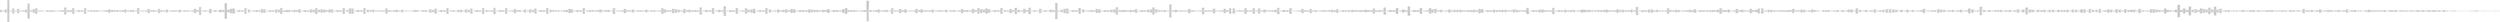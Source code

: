 digraph "graph.cfg.gv" {
	subgraph global {
		node [fontname=Courier fontsize=30.0 rank=same shape=box]
		block_0 [label="0: %00 = #0x1\l2: %01 = #0x40\l4: MSTORE(%01, %00)\l5: [NO_SSA] DUP1\l6: [NO_SSA] DUP13\l7: [NO_SSA] PUSH1\l9: [NO_SSA] DUP2\la: [NO_SSA] GT\lb: [NO_SSA] ISZERO\lc: [NO_SSA] PUSH2\lf: [NO_SSA] JUMPI\l"]
		block_10 [label="10: [NO_SSA] PUSH2\l13: [NO_SSA] PUSH2\l16: [NO_SSA] JUMP\l"]
		block_17 [label="17: [NO_SSA] JUMPDEST\l18: [NO_SSA] DUP2\l19: [NO_SSA] MSTORE\l1a: [NO_SSA] PUSH1\l1c: [NO_SSA] ADD\l1d: [NO_SSA] PUSH1\l1f: [NO_SSA] DUP2\l20: [NO_SSA] MSTORE\l21: [NO_SSA] PUSH1\l23: [NO_SSA] ADD\l24: [NO_SSA] CALLER\l25: [NO_SSA] PUSH1\l27: [NO_SSA] PUSH1\l29: [NO_SSA] PUSH1\l2b: [NO_SSA] INVALID\l"]
		block_2c [label="2c: [NO_SSA] SUB\l2d: [NO_SSA] AND\l2e: [NO_SSA] DUP2\l2f: [NO_SSA] MSTORE\l30: [NO_SSA] PUSH1\l32: [NO_SSA] ADD\l33: [NO_SSA] DUP14\l34: [NO_SSA] PUSH2\l37: [NO_SSA] AND\l38: [NO_SSA] DUP2\l39: [NO_SSA] MSTORE\l3a: [NO_SSA] PUSH1\l3c: [NO_SSA] ADD\l3d: [NO_SSA] DUP6\l3e: [NO_SSA] DUP2\l3f: [NO_SSA] MSTORE\l40: [NO_SSA] PUSH1\l42: [NO_SSA] ADD\l43: [NO_SSA] DUP15\l44: [NO_SSA] DUP2\l45: [NO_SSA] MSTORE\l46: [NO_SSA] PUSH1\l48: [NO_SSA] ADD\l49: [NO_SSA] DUP9\l4a: [NO_SSA] DUP2\l4b: [NO_SSA] MSTORE\l4c: [NO_SSA] PUSH1\l4e: [NO_SSA] ADD\l4f: [NO_SSA] DUP10\l50: [NO_SSA] DUP2\l51: [NO_SSA] MSTORE\l52: [NO_SSA] PUSH1\l54: [NO_SSA] ADD\l55: [NO_SSA] TIMESTAMP\l56: [NO_SSA] DUP2\l57: [NO_SSA] MSTORE\l58: [NO_SSA] PUSH1\l5a: [NO_SSA] ADD\l5b: [NO_SSA] DUP4\l5c: [NO_SSA] DUP2\l5d: [NO_SSA] MSTORE\l5e: [NO_SSA] PUSH1\l60: [NO_SSA] ADD\l61: [NO_SSA] DUP5\l62: [NO_SSA] DUP2\l63: [NO_SSA] MSTORE\l64: [NO_SSA] POP\l65: [NO_SSA] SWAP1\l66: [NO_SSA] DUP1\l67: [NO_SSA] PUSH1\l69: [NO_SSA] DUP2\l6a: [NO_SSA] SLOAD\l6b: [NO_SSA] ADD\l6c: [NO_SSA] DUP1\l6d: [NO_SSA] DUP3\l6e: [NO_SSA] SSTORE\l6f: [NO_SSA] DUP1\l70: [NO_SSA] SWAP2\l71: [NO_SSA] POP\l72: [NO_SSA] POP\l73: [NO_SSA] PUSH1\l75: [NO_SSA] SWAP1\l76: [NO_SSA] SUB\l77: [NO_SSA] SWAP1\l78: [NO_SSA] PUSH1\l7a: [NO_SSA] MSTORE\l7b: [NO_SSA] PUSH1\l7d: [NO_SSA] PUSH1\l7f: [NO_SSA] SHA3\l80: [NO_SSA] SWAP1\l81: [NO_SSA] PUSH1\l83: [NO_SSA] MUL\l84: [NO_SSA] ADD\l85: [NO_SSA] PUSH1\l87: [NO_SSA] SWAP1\l88: [NO_SSA] SWAP2\l89: [NO_SSA] SWAP1\l8a: [NO_SSA] SWAP2\l8b: [NO_SSA] SWAP1\l8c: [NO_SSA] SWAP2\l8d: [NO_SSA] POP\l8e: [NO_SSA] PUSH1\l90: [NO_SSA] DUP3\l91: [NO_SSA] ADD\l92: [NO_SSA] MLOAD\l93: [NO_SSA] DUP2\l94: [NO_SSA] PUSH1\l96: [NO_SSA] ADD\l97: [NO_SSA] PUSH1\l99: [NO_SSA] PUSH2\l9c: [NO_SSA] EXP\l9d: [NO_SSA] DUP2\l9e: [NO_SSA] SLOAD\l9f: [NO_SSA] DUP2\la0: [NO_SSA] PUSH1\la2: [NO_SSA] MUL\la3: [NO_SSA] NOT\la4: [NO_SSA] AND\la5: [NO_SSA] SWAP1\la6: [NO_SSA] DUP4\la7: [NO_SSA] PUSH1\la9: [NO_SSA] DUP2\laa: [NO_SSA] GT\lab: [NO_SSA] ISZERO\lac: [NO_SSA] PUSH2\laf: [NO_SSA] JUMPI\l"]
		block_b0 [label="b0: [NO_SSA] PUSH2\lb3: [NO_SSA] PUSH2\lb6: [NO_SSA] JUMP\l"]
		block_b7 [label="b7: [NO_SSA] JUMPDEST\lb8: [NO_SSA] MUL\lb9: [NO_SSA] OR\lba: [NO_SSA] SWAP1\lbb: [NO_SSA] SSTORE\lbc: [NO_SSA] POP\lbd: [NO_SSA] PUSH1\lbf: [NO_SSA] DUP3\lc0: [NO_SSA] ADD\lc1: [NO_SSA] MLOAD\lc2: [NO_SSA] DUP2\lc3: [NO_SSA] SLOAD\lc4: [NO_SSA] DUP3\lc5: [NO_SSA] SWAP1\lc6: [NO_SSA] PUSH2\lc9: [NO_SSA] NOT\lca: [NO_SSA] AND\lcb: [NO_SSA] PUSH2\lce: [NO_SSA] DUP4\lcf: [NO_SSA] PUSH1\ld1: [NO_SSA] DUP2\ld2: [NO_SSA] GT\ld3: [NO_SSA] ISZERO\ld4: [NO_SSA] PUSH2\ld7: [NO_SSA] JUMPI\l"]
		block_d8 [label="d8: [NO_SSA] PUSH2\ldb: [NO_SSA] PUSH2\lde: [NO_SSA] JUMP\l"]
		block_df [label="df: [NO_SSA] JUMPDEST\le0: [NO_SSA] MUL\le1: [NO_SSA] OR\le2: [NO_SSA] SWAP1\le3: [NO_SSA] SSTORE\le4: [NO_SSA] POP\le5: [NO_SSA] PUSH1\le7: [NO_SSA] DUP3\le8: [NO_SSA] ADD\le9: [NO_SSA] MLOAD\lea: [NO_SSA] DUP2\leb: [NO_SSA] SLOAD\lec: [NO_SSA] PUSH1\lee: [NO_SSA] DUP5\lef: [NO_SSA] ADD\lf0: [NO_SSA] MLOAD\lf1: [NO_SSA] PUSH2\lf4: [NO_SSA] AND\lf5: [NO_SSA] PUSH1\lf7: [NO_SSA] PUSH1\lf9: [NO_SSA] INVALID\l"]
		block_fa [label="fa: [NO_SSA] MUL\lfb: [NO_SSA] PUSH2\lfe: [NO_SSA] PUSH1\l100: [NO_SSA] INVALID\l"]
		block_101 [label="101: [NO_SSA] NOT\l102: [NO_SSA] PUSH1\l104: [NO_SSA] PUSH1\l106: [NO_SSA] PUSH1\l108: [NO_SSA] INVALID\l"]
		block_109 [label="109: [NO_SSA] SUB\l10a: [NO_SSA] SWAP1\l10b: [NO_SSA] SWAP4\l10c: [NO_SSA] AND\l10d: [NO_SSA] PUSH3\l111: [NO_SSA] MUL\l112: [NO_SSA] SWAP3\l113: [NO_SSA] SWAP1\l114: [NO_SSA] SWAP3\l115: [NO_SSA] AND\l116: [NO_SSA] PUSH3\l11a: [NO_SSA] PUSH1\l11c: [NO_SSA] PUSH1\l11e: [NO_SSA] INVALID\l"]
		block_11f [label="11f: [NO_SSA] SUB\l120: [NO_SSA] NOT\l121: [NO_SSA] SWAP1\l122: [NO_SSA] SWAP2\l123: [NO_SSA] AND\l124: [NO_SSA] OR\l125: [NO_SSA] OR\l126: [NO_SSA] DUP2\l127: [NO_SSA] SSTORE\l128: [NO_SSA] PUSH1\l12a: [NO_SSA] DUP3\l12b: [NO_SSA] ADD\l12c: [NO_SSA] MLOAD\l12d: [NO_SSA] PUSH1\l12f: [NO_SSA] DUP3\l130: [NO_SSA] ADD\l131: [NO_SSA] SSTORE\l132: [NO_SSA] PUSH1\l134: [NO_SSA] DUP3\l135: [NO_SSA] ADD\l136: [NO_SSA] MLOAD\l137: [NO_SSA] PUSH1\l139: [NO_SSA] DUP3\l13a: [NO_SSA] ADD\l13b: [NO_SSA] SSTORE\l13c: [NO_SSA] PUSH1\l13e: [NO_SSA] DUP3\l13f: [NO_SSA] ADD\l140: [NO_SSA] MLOAD\l141: [NO_SSA] PUSH1\l143: [NO_SSA] DUP3\l144: [NO_SSA] ADD\l145: [NO_SSA] SSTORE\l146: [NO_SSA] PUSH1\l148: [NO_SSA] DUP3\l149: [NO_SSA] ADD\l14a: [NO_SSA] MLOAD\l14b: [NO_SSA] PUSH1\l14d: [NO_SSA] DUP3\l14e: [NO_SSA] ADD\l14f: [NO_SSA] SSTORE\l150: [NO_SSA] PUSH2\l153: [NO_SSA] DUP3\l154: [NO_SSA] ADD\l155: [NO_SSA] MLOAD\l156: [NO_SSA] PUSH1\l158: [NO_SSA] DUP3\l159: [NO_SSA] ADD\l15a: [NO_SSA] SSTORE\l15b: [NO_SSA] PUSH2\l15e: [NO_SSA] DUP3\l15f: [NO_SSA] ADD\l160: [NO_SSA] MLOAD\l161: [NO_SSA] PUSH1\l163: [NO_SSA] DUP3\l164: [NO_SSA] ADD\l165: [NO_SSA] SSTORE\l166: [NO_SSA] PUSH2\l169: [NO_SSA] SWAP1\l16a: [NO_SSA] SWAP2\l16b: [NO_SSA] ADD\l16c: [NO_SSA] MLOAD\l16d: [NO_SSA] PUSH1\l16f: [NO_SSA] SWAP1\l170: [NO_SSA] SWAP2\l171: [NO_SSA] ADD\l172: [NO_SSA] SSTORE\l173: [NO_SSA] PUSH2\l176: [NO_SSA] DUP11\l177: [NO_SSA] DUP7\l178: [NO_SSA] CALLER\l179: [NO_SSA] PUSH2\l17c: [NO_SSA] JUMP\l"]
		block_17d [label="17d: [NO_SSA] JUMPDEST\l17e: [NO_SSA] CALLER\l17f: [NO_SSA] PUSH1\l181: [NO_SSA] PUSH1\l183: [NO_SSA] PUSH1\l185: [NO_SSA] INVALID\l"]
		block_186 [label="186: [NO_SSA] SUB\l187: [NO_SSA] AND\l188: [NO_SSA] DUP10\l189: [NO_SSA] PUSH32\l1aa: [NO_SSA] DUP13\l1ab: [NO_SSA] DUP10\l1ac: [NO_SSA] DUP6\l1ad: [NO_SSA] NUMBER\l1ae: [NO_SSA] PUSH1\l1b0: [NO_SSA] MLOAD\l1b1: [NO_SSA] PUSH2\l1b4: [NO_SSA] SWAP5\l1b5: [NO_SSA] SWAP4\l1b6: [NO_SSA] SWAP3\l1b7: [NO_SSA] SWAP2\l1b8: [NO_SSA] SWAP1\l1b9: [NO_SSA] PUSH2\l1bc: [NO_SSA] JUMP\l"]
		block_1bd [label="1bd: [NO_SSA] JUMPDEST\l1be: [NO_SSA] PUSH1\l1c0: [NO_SSA] MLOAD\l1c1: [NO_SSA] DUP1\l1c2: [NO_SSA] SWAP2\l1c3: [NO_SSA] SUB\l1c4: [NO_SSA] SWAP1\l1c5: [NO_SSA] LOG3\l1c6: [NO_SSA] POP\l1c7: [NO_SSA] POP\l1c8: [NO_SSA] POP\l1c9: [NO_SSA] POP\l1ca: [NO_SSA] POP\l1cb: [NO_SSA] POP\l1cc: [NO_SSA] POP\l1cd: [NO_SSA] POP\l1ce: [NO_SSA] PUSH1\l1d0: [NO_SSA] PUSH1\l1d2: [NO_SSA] SSTORE\l1d3: [NO_SSA] SWAP5\l1d4: [NO_SSA] SWAP4\l1d5: [NO_SSA] POP\l1d6: [NO_SSA] POP\l1d7: [NO_SSA] POP\l1d8: [NO_SSA] POP\l1d9: [NO_SSA] JUMP\l"]
		block_1da [label="1da: [NO_SSA] JUMPDEST\l1db: [NO_SSA] PUSH2\l1de: [NO_SSA] PUSH2\l1e1: [NO_SSA] JUMP\l"]
		block_1e2 [label="1e2: [NO_SSA] JUMPDEST\l1e3: [NO_SSA] PUSH2\l1e6: [NO_SSA] PUSH1\l1e8: [NO_SSA] PUSH2\l1eb: [NO_SSA] JUMP\l"]
		block_1ec [label="1ec: [NO_SSA] JUMPDEST\l1ed: [NO_SSA] JUMP\l"]
		block_1ee [label="1ee: [NO_SSA] JUMPDEST\l1ef: [NO_SSA] PUSH1\l1f1: [NO_SSA] SLOAD\l1f2: [NO_SSA] PUSH1\l1f4: [NO_SSA] PUSH1\l1f6: [NO_SSA] PUSH1\l1f8: [NO_SSA] INVALID\l"]
		block_1f9 [label="1f9: [NO_SSA] SUB\l1fa: [NO_SSA] AND\l1fb: [NO_SSA] CALLER\l1fc: [NO_SSA] EQ\l1fd: [NO_SSA] DUP1\l1fe: [NO_SSA] PUSH2\l201: [NO_SSA] JUMPI\l"]
		block_202 [label="202: [NO_SSA] POP\l203: [NO_SSA] PUSH1\l205: [NO_SSA] SLOAD\l206: [NO_SSA] PUSH1\l208: [NO_SSA] PUSH1\l20a: [NO_SSA] PUSH1\l20c: [NO_SSA] INVALID\l"]
		block_20d [label="20d: [NO_SSA] SUB\l20e: [NO_SSA] AND\l20f: [NO_SSA] CALLER\l210: [NO_SSA] EQ\l"]
		block_211 [label="211: [NO_SSA] JUMPDEST\l212: [NO_SSA] PUSH2\l215: [NO_SSA] JUMPI\l"]
		block_216 [label="216: [NO_SSA] PUSH1\l218: [NO_SSA] MLOAD\l219: [NO_SSA] PUSH3\l21d: [NO_SSA] PUSH1\l21f: [NO_SSA] INVALID\l"]
		block_220 [label="220: [NO_SSA] DUP2\l221: [NO_SSA] MSTORE\l222: [NO_SSA] PUSH1\l224: [NO_SSA] ADD\l225: [NO_SSA] PUSH2\l228: [NO_SSA] SWAP1\l229: [NO_SSA] PUSH2\l22c: [NO_SSA] JUMP\l"]
		block_22d [label="22d: [NO_SSA] JUMPDEST\l22e: [NO_SSA] PUSH1\l230: [NO_SSA] DUP2\l231: [NO_SSA] SWAP1\l232: [NO_SSA] SSTORE\l233: [NO_SSA] PUSH1\l235: [NO_SSA] DUP3\l236: [NO_SSA] SWAP1\l237: [NO_SSA] SSTORE\l238: [NO_SSA] PUSH1\l23a: [NO_SSA] DUP1\l23b: [NO_SSA] MLOAD\l23c: [NO_SSA] DUP4\l23d: [NO_SSA] DUP2\l23e: [NO_SSA] MSTORE\l23f: [NO_SSA] PUSH1\l241: [NO_SSA] DUP2\l242: [NO_SSA] ADD\l243: [NO_SSA] DUP4\l244: [NO_SSA] SWAP1\l245: [NO_SSA] MSTORE\l246: [NO_SSA] PUSH32\l267: [NO_SSA] SWAP2\l268: [NO_SSA] ADD\l269: [NO_SSA] PUSH1\l26b: [NO_SSA] MLOAD\l26c: [NO_SSA] DUP1\l26d: [NO_SSA] SWAP2\l26e: [NO_SSA] SUB\l26f: [NO_SSA] SWAP1\l270: [NO_SSA] LOG1\l271: [NO_SSA] POP\l272: [NO_SSA] POP\l273: [NO_SSA] JUMP\l"]
		block_274 [label="274: [NO_SSA] JUMPDEST\l275: [NO_SSA] PUSH1\l277: [NO_SSA] SLOAD\l278: [NO_SSA] PUSH1\l27a: [NO_SSA] DUP1\l27b: [NO_SSA] MLOAD\l27c: [NO_SSA] PUSH4\l281: [NO_SSA] PUSH1\l283: [NO_SSA] INVALID\l"]
		block_284 [label="284: [NO_SSA] DUP2\l285: [NO_SSA] MSTORE\l286: [NO_SSA] SWAP1\l287: [NO_SSA] MLOAD\l288: [NO_SSA] PUSH1\l28a: [NO_SSA] SWAP3\l28b: [NO_SSA] PUSH1\l28d: [NO_SSA] PUSH1\l28f: [NO_SSA] PUSH1\l291: [NO_SSA] INVALID\l"]
		block_292 [label="292: [NO_SSA] SUB\l293: [NO_SSA] AND\l294: [NO_SSA] SWAP2\l295: [NO_SSA] PUSH4\l29a: [NO_SSA] SWAP2\l29b: [NO_SSA] PUSH1\l29d: [NO_SSA] DUP1\l29e: [NO_SSA] DUP4\l29f: [NO_SSA] ADD\l2a0: [NO_SSA] SWAP3\l2a1: [NO_SSA] PUSH1\l2a3: [NO_SSA] SWAP3\l2a4: [NO_SSA] SWAP2\l2a5: [NO_SSA] SWAP1\l2a6: [NO_SSA] DUP3\l2a7: [NO_SSA] SWAP1\l2a8: [NO_SSA] SUB\l2a9: [NO_SSA] ADD\l2aa: [NO_SSA] DUP2\l2ab: [NO_SSA] DUP7\l2ac: [NO_SSA] DUP1\l2ad: [NO_SSA] EXTCODESIZE\l2ae: [NO_SSA] ISZERO\l2af: [NO_SSA] DUP1\l2b0: [NO_SSA] ISZERO\l2b1: [NO_SSA] PUSH2\l2b4: [NO_SSA] JUMPI\l"]
		block_2b5 [label="2b5: [NO_SSA] PUSH1\l2b7: [NO_SSA] DUP1\l2b8: [NO_SSA] REVERT\l"]
		block_2b9 [label="2b9: [NO_SSA] JUMPDEST\l2ba: [NO_SSA] POP\l2bb: [NO_SSA] GAS\l2bc: [NO_SSA] STATICCALL\l2bd: [NO_SSA] ISZERO\l2be: [NO_SSA] DUP1\l2bf: [NO_SSA] ISZERO\l2c0: [NO_SSA] PUSH2\l2c3: [NO_SSA] JUMPI\l"]
		block_2c4 [label="2c4: [NO_SSA] RETURNDATASIZE\l2c5: [NO_SSA] PUSH1\l2c7: [NO_SSA] DUP1\l2c8: [NO_SSA] RETURNDATACOPY\l2c9: [NO_SSA] RETURNDATASIZE\l2ca: [NO_SSA] PUSH1\l2cc: [NO_SSA] REVERT\l"]
		block_2cd [label="2cd: [NO_SSA] JUMPDEST\l2ce: [NO_SSA] POP\l2cf: [NO_SSA] POP\l2d0: [NO_SSA] POP\l2d1: [NO_SSA] POP\l2d2: [NO_SSA] PUSH1\l2d4: [NO_SSA] MLOAD\l2d5: [NO_SSA] RETURNDATASIZE\l2d6: [NO_SSA] PUSH1\l2d8: [NO_SSA] NOT\l2d9: [NO_SSA] PUSH1\l2db: [NO_SSA] DUP3\l2dc: [NO_SSA] ADD\l2dd: [NO_SSA] AND\l2de: [NO_SSA] DUP3\l2df: [NO_SSA] ADD\l2e0: [NO_SSA] DUP1\l2e1: [NO_SSA] PUSH1\l2e3: [NO_SSA] MSTORE\l2e4: [NO_SSA] POP\l2e5: [NO_SSA] DUP2\l2e6: [NO_SSA] ADD\l2e7: [NO_SSA] SWAP1\l2e8: [NO_SSA] PUSH2\l2eb: [NO_SSA] SWAP2\l2ec: [NO_SSA] SWAP1\l2ed: [NO_SSA] PUSH2\l2f0: [NO_SSA] JUMP\l"]
		block_2f1 [label="2f1: [NO_SSA] JUMPDEST\l2f2: [NO_SSA] SWAP1\l2f3: [NO_SSA] POP\l2f4: [NO_SSA] SWAP1\l2f5: [NO_SSA] JUMP\l"]
		block_2f6 [label="2f6: [NO_SSA] JUMPDEST\l2f7: [NO_SSA] PUSH1\l2f9: [NO_SSA] SLOAD\l2fa: [NO_SSA] PUSH1\l2fc: [NO_SSA] PUSH1\l2fe: [NO_SSA] PUSH1\l300: [NO_SSA] INVALID\l"]
		block_301 [label="301: [NO_SSA] SUB\l302: [NO_SSA] AND\l303: [NO_SSA] CALLER\l304: [NO_SSA] EQ\l305: [NO_SSA] DUP1\l306: [NO_SSA] PUSH2\l309: [NO_SSA] JUMPI\l"]
		block_30a [label="30a: [NO_SSA] POP\l30b: [NO_SSA] PUSH1\l30d: [NO_SSA] SLOAD\l30e: [NO_SSA] PUSH1\l310: [NO_SSA] PUSH1\l312: [NO_SSA] PUSH1\l314: [NO_SSA] INVALID\l"]
		block_315 [label="315: [NO_SSA] SUB\l316: [NO_SSA] AND\l317: [NO_SSA] CALLER\l318: [NO_SSA] EQ\l"]
		block_319 [label="319: [NO_SSA] JUMPDEST\l31a: [NO_SSA] PUSH2\l31d: [NO_SSA] JUMPI\l"]
		block_31e [label="31e: [NO_SSA] PUSH1\l320: [NO_SSA] MLOAD\l321: [NO_SSA] PUSH3\l325: [NO_SSA] PUSH1\l327: [NO_SSA] INVALID\l"]
		block_328 [label="328: [NO_SSA] DUP2\l329: [NO_SSA] MSTORE\l32a: [NO_SSA] PUSH1\l32c: [NO_SSA] ADD\l32d: [NO_SSA] PUSH2\l330: [NO_SSA] SWAP1\l331: [NO_SSA] PUSH2\l334: [NO_SSA] JUMP\l"]
		block_335 [label="335: [NO_SSA] JUMPDEST\l336: [NO_SSA] PUSH1\l338: [NO_SSA] DUP2\l339: [NO_SSA] SWAP1\l33a: [NO_SSA] SSTORE\l33b: [NO_SSA] PUSH1\l33d: [NO_SSA] MLOAD\l33e: [NO_SSA] DUP2\l33f: [NO_SSA] DUP2\l340: [NO_SSA] MSTORE\l341: [NO_SSA] PUSH32\l362: [NO_SSA] SWAP1\l363: [NO_SSA] PUSH1\l365: [NO_SSA] ADD\l366: [NO_SSA] PUSH2\l369: [NO_SSA] JUMP\l"]
		block_36a [label="36a: [NO_SSA] JUMPDEST\l36b: [NO_SSA] PUSH1\l36d: [NO_SSA] PUSH1\l36f: [NO_SSA] DUP5\l370: [NO_SSA] PUSH2\l373: [NO_SSA] DUP6\l374: [NO_SSA] DUP6\l375: [NO_SSA] PUSH2\l378: [NO_SSA] JUMP\l"]
		block_379 [label="379: [NO_SSA] JUMPDEST\l37a: [NO_SSA] PUSH2\l37d: [NO_SSA] AND\l37e: [NO_SSA] PUSH2\l381: [NO_SSA] SWAP2\l382: [NO_SSA] SWAP1\l383: [NO_SSA] PUSH2\l386: [NO_SSA] JUMP\l"]
		block_387 [label="387: [NO_SSA] JUMPDEST\l388: [NO_SSA] PUSH1\l38a: [NO_SSA] PUSH1\l38c: [NO_SSA] SLOAD\l38d: [NO_SSA] EQ\l38e: [NO_SSA] ISZERO\l38f: [NO_SSA] PUSH2\l392: [NO_SSA] JUMPI\l"]
		block_393 [label="393: [NO_SSA] PUSH1\l395: [NO_SSA] MLOAD\l396: [NO_SSA] PUSH3\l39a: [NO_SSA] PUSH1\l39c: [NO_SSA] INVALID\l"]
		block_39d [label="39d: [NO_SSA] DUP2\l39e: [NO_SSA] MSTORE\l39f: [NO_SSA] PUSH1\l3a1: [NO_SSA] ADD\l3a2: [NO_SSA] PUSH2\l3a5: [NO_SSA] SWAP1\l3a6: [NO_SSA] PUSH2\l3a9: [NO_SSA] JUMP\l"]
		block_3aa [label="3aa: [NO_SSA] JUMPDEST\l3ab: [NO_SSA] PUSH1\l3ad: [NO_SSA] PUSH1\l3af: [NO_SSA] SSTORE\l3b0: [NO_SSA] PUSH1\l3b2: [NO_SSA] SLOAD\l3b3: [NO_SSA] PUSH3\l3b7: [NO_SSA] SWAP1\l3b8: [NO_SSA] DIV\l3b9: [NO_SSA] PUSH1\l3bb: [NO_SSA] AND\l3bc: [NO_SSA] ISZERO\l3bd: [NO_SSA] PUSH2\l3c0: [NO_SSA] JUMPI\l"]
		block_3c1 [label="3c1: [NO_SSA] PUSH1\l3c3: [NO_SSA] MLOAD\l3c4: [NO_SSA] PUSH3\l3c8: [NO_SSA] PUSH1\l3ca: [NO_SSA] INVALID\l"]
		block_3cb [label="3cb: [NO_SSA] DUP2\l3cc: [NO_SSA] MSTORE\l3cd: [NO_SSA] PUSH1\l3cf: [NO_SSA] ADD\l3d0: [NO_SSA] PUSH2\l3d3: [NO_SSA] SWAP1\l3d4: [NO_SSA] PUSH2\l3d7: [NO_SSA] JUMP\l"]
		block_3d8 [label="3d8: [NO_SSA] JUMPDEST\l3d9: [NO_SSA] PUSH1\l3db: [NO_SSA] PUSH1\l3dd: [NO_SSA] DUP3\l3de: [NO_SSA] DUP2\l3df: [NO_SSA] SLOAD\l3e0: [NO_SSA] DUP2\l3e1: [NO_SSA] LT\l3e2: [NO_SSA] PUSH2\l3e5: [NO_SSA] JUMPI\l"]
		block_3e6 [label="3e6: [NO_SSA] PUSH2\l3e9: [NO_SSA] PUSH2\l3ec: [NO_SSA] JUMP\l"]
		block_3ed [label="3ed: [NO_SSA] JUMPDEST\l3ee: [NO_SSA] PUSH1\l3f0: [NO_SSA] SWAP2\l3f1: [NO_SSA] DUP3\l3f2: [NO_SSA] MSTORE\l3f3: [NO_SSA] PUSH1\l3f5: [NO_SSA] DUP3\l3f6: [NO_SSA] SHA3\l3f7: [NO_SSA] PUSH1\l3f9: [NO_SSA] SWAP1\l3fa: [NO_SSA] SWAP2\l3fb: [NO_SSA] MUL\l3fc: [NO_SSA] ADD\l3fd: [NO_SSA] SWAP2\l3fe: [NO_SSA] POP\l3ff: [NO_SSA] DUP2\l400: [NO_SSA] SLOAD\l401: [NO_SSA] PUSH2\l404: [NO_SSA] SWAP1\l405: [NO_SSA] DIV\l406: [NO_SSA] PUSH1\l408: [NO_SSA] AND\l409: [NO_SSA] PUSH1\l40b: [NO_SSA] DUP2\l40c: [NO_SSA] GT\l40d: [NO_SSA] ISZERO\l40e: [NO_SSA] PUSH2\l411: [NO_SSA] JUMPI\l"]
		block_412 [label="412: [NO_SSA] PUSH2\l415: [NO_SSA] PUSH2\l418: [NO_SSA] JUMP\l"]
		block_419 [label="419: [NO_SSA] JUMPDEST\l41a: [NO_SSA] EQ\l41b: [NO_SSA] PUSH2\l41e: [NO_SSA] JUMPI\l"]
		block_41f [label="41f: [NO_SSA] PUSH1\l421: [NO_SSA] MLOAD\l422: [NO_SSA] PUSH3\l426: [NO_SSA] PUSH1\l428: [NO_SSA] INVALID\l"]
		block_429 [label="429: [NO_SSA] DUP2\l42a: [NO_SSA] MSTORE\l42b: [NO_SSA] PUSH1\l42d: [NO_SSA] PUSH1\l42f: [NO_SSA] DUP3\l430: [NO_SSA] ADD\l431: [NO_SSA] MSTORE\l432: [NO_SSA] PUSH1\l434: [NO_SSA] PUSH1\l436: [NO_SSA] DUP3\l437: [NO_SSA] ADD\l438: [NO_SSA] MSTORE\l439: [NO_SSA] PUSH32\l45a: [NO_SSA] PUSH1\l45c: [NO_SSA] DUP3\l45d: [NO_SSA] ADD\l45e: [NO_SSA] MSTORE\l45f: [NO_SSA] PUSH17\l471: [NO_SSA] PUSH1\l473: [NO_SSA] INVALID\l"]
		block_474 [label="474: [NO_SSA] PUSH1\l476: [NO_SSA] DUP3\l477: [NO_SSA] ADD\l478: [NO_SSA] MSTORE\l479: [NO_SSA] PUSH1\l47b: [NO_SSA] ADD\l47c: [NO_SSA] PUSH2\l47f: [NO_SSA] JUMP\l"]
		block_480 [label="480: [NO_SSA] JUMPDEST\l481: [NO_SSA] TIMESTAMP\l482: [NO_SSA] DUP2\l483: [NO_SSA] PUSH1\l485: [NO_SSA] ADD\l486: [NO_SSA] SLOAD\l487: [NO_SSA] GT\l488: [NO_SSA] ISZERO\l489: [NO_SSA] PUSH2\l48c: [NO_SSA] JUMPI\l"]
		block_48d [label="48d: [NO_SSA] PUSH1\l48f: [NO_SSA] MLOAD\l490: [NO_SSA] PUSH3\l494: [NO_SSA] PUSH1\l496: [NO_SSA] INVALID\l"]
		block_497 [label="497: [NO_SSA] DUP2\l498: [NO_SSA] MSTORE\l499: [NO_SSA] PUSH1\l49b: [NO_SSA] PUSH1\l49d: [NO_SSA] DUP3\l49e: [NO_SSA] ADD\l49f: [NO_SSA] MSTORE\l4a0: [NO_SSA] PUSH1\l4a2: [NO_SSA] PUSH1\l4a4: [NO_SSA] DUP3\l4a5: [NO_SSA] ADD\l4a6: [NO_SSA] MSTORE\l4a7: [NO_SSA] PUSH32\l4c8: [NO_SSA] PUSH1\l4ca: [NO_SSA] DUP3\l4cb: [NO_SSA] ADD\l4cc: [NO_SSA] MSTORE\l4cd: [NO_SSA] PUSH20\l4e2: [NO_SSA] PUSH1\l4e4: [NO_SSA] INVALID\l"]
		block_4e5 [label="4e5: [NO_SSA] PUSH1\l4e7: [NO_SSA] DUP3\l4e8: [NO_SSA] ADD\l4e9: [NO_SSA] MSTORE\l4ea: [NO_SSA] PUSH1\l4ec: [NO_SSA] ADD\l4ed: [NO_SSA] PUSH2\l4f0: [NO_SSA] JUMP\l"]
		block_4f1 [label="4f1: [NO_SSA] JUMPDEST\l4f2: [NO_SSA] PUSH1\l4f4: [NO_SSA] PUSH2\l4f7: [NO_SSA] PUSH2\l4fa: [NO_SSA] JUMP\l"]
		block_4fb [label="4fb: [NO_SSA] JUMPDEST\l4fc: [NO_SSA] SWAP1\l4fd: [NO_SSA] POP\l4fe: [NO_SSA] PUSH1\l500: [NO_SSA] DUP3\l501: [NO_SSA] SLOAD\l502: [NO_SSA] PUSH1\l504: [NO_SSA] AND\l505: [NO_SSA] PUSH1\l507: [NO_SSA] DUP2\l508: [NO_SSA] GT\l509: [NO_SSA] ISZERO\l50a: [NO_SSA] PUSH2\l50d: [NO_SSA] JUMPI\l"]
		block_50e [label="50e: [NO_SSA] PUSH2\l511: [NO_SSA] PUSH2\l514: [NO_SSA] JUMP\l"]
		block_515 [label="515: [NO_SSA] JUMPDEST\l516: [NO_SSA] EQ\l517: [NO_SSA] DUP1\l518: [NO_SSA] ISZERO\l519: [NO_SSA] PUSH2\l51c: [NO_SSA] JUMPI\l"]
		block_51d [label="51d: [NO_SSA] POP\l51e: [NO_SSA] DUP1\l51f: [NO_SSA] DUP3\l520: [NO_SSA] PUSH1\l522: [NO_SSA] ADD\l523: [NO_SSA] SLOAD\l524: [NO_SSA] GT\l"]
		block_525 [label="525: [NO_SSA] JUMPDEST\l526: [NO_SSA] DUP1\l527: [NO_SSA] PUSH2\l52a: [NO_SSA] JUMPI\l"]
		block_52b [label="52b: [NO_SSA] POP\l52c: [NO_SSA] PUSH1\l52e: [NO_SSA] DUP3\l52f: [NO_SSA] SLOAD\l530: [NO_SSA] PUSH1\l532: [NO_SSA] AND\l533: [NO_SSA] PUSH1\l535: [NO_SSA] DUP2\l536: [NO_SSA] GT\l537: [NO_SSA] ISZERO\l538: [NO_SSA] PUSH2\l53b: [NO_SSA] JUMPI\l"]
		block_53c [label="53c: [NO_SSA] PUSH2\l53f: [NO_SSA] PUSH2\l542: [NO_SSA] JUMP\l"]
		block_543 [label="543: [NO_SSA] JUMPDEST\l544: [NO_SSA] EQ\l545: [NO_SSA] DUP1\l546: [NO_SSA] ISZERO\l547: [NO_SSA] PUSH2\l54a: [NO_SSA] JUMPI\l"]
		block_54b [label="54b: [NO_SSA] POP\l54c: [NO_SSA] DUP1\l54d: [NO_SSA] DUP3\l54e: [NO_SSA] PUSH1\l550: [NO_SSA] ADD\l551: [NO_SSA] SLOAD\l552: [NO_SSA] LT\l"]
		block_553 [label="553: [NO_SSA] JUMPDEST\l554: [NO_SSA] PUSH2\l557: [NO_SSA] JUMPI\l"]
		block_558 [label="558: [NO_SSA] PUSH1\l55a: [NO_SSA] MLOAD\l55b: [NO_SSA] PUSH3\l55f: [NO_SSA] PUSH1\l561: [NO_SSA] INVALID\l"]
		block_562 [label="562: [NO_SSA] DUP2\l563: [NO_SSA] MSTORE\l564: [NO_SSA] PUSH1\l566: [NO_SSA] PUSH1\l568: [NO_SSA] DUP3\l569: [NO_SSA] ADD\l56a: [NO_SSA] MSTORE\l56b: [NO_SSA] PUSH1\l56d: [NO_SSA] PUSH1\l56f: [NO_SSA] DUP3\l570: [NO_SSA] ADD\l571: [NO_SSA] MSTORE\l572: [NO_SSA] PUSH32\l593: [NO_SSA] PUSH1\l595: [NO_SSA] DUP3\l596: [NO_SSA] ADD\l597: [NO_SSA] MSTORE\l598: [NO_SSA] PUSH9\l5a2: [NO_SSA] PUSH1\l5a4: [NO_SSA] INVALID\l"]
		block_5a5 [label="5a5: [NO_SSA] PUSH1\l5a7: [NO_SSA] DUP3\l5a8: [NO_SSA] ADD\l5a9: [NO_SSA] MSTORE\l5aa: [NO_SSA] PUSH1\l5ac: [NO_SSA] ADD\l5ad: [NO_SSA] PUSH2\l5b0: [NO_SSA] JUMP\l"]
		block_5b1 [label="5b1: [NO_SSA] JUMPDEST\l5b2: [NO_SSA] DUP2\l5b3: [NO_SSA] SLOAD\l5b4: [NO_SSA] PUSH2\l5b7: [NO_SSA] PUSH2\l5ba: [NO_SSA] NOT\l5bb: [NO_SSA] DUP3\l5bc: [NO_SSA] AND\l5bd: [NO_SSA] OR\l5be: [NO_SSA] DUP4\l5bf: [NO_SSA] SSTORE\l5c0: [NO_SSA] PUSH1\l5c2: [NO_SSA] DUP1\l5c3: [NO_SSA] MLOAD\l5c4: [NO_SSA] PUSH2\l5c7: [NO_SSA] DUP2\l5c8: [NO_SSA] ADD\l5c9: [NO_SSA] SWAP1\l5ca: [NO_SSA] SWAP2\l5cb: [NO_SSA] MSTORE\l5cc: [NO_SSA] PUSH1\l5ce: [NO_SSA] SWAP2\l5cf: [NO_SSA] DUP3\l5d0: [NO_SSA] SWAP2\l5d1: [NO_SSA] PUSH2\l5d4: [NO_SSA] SWAP2\l5d5: [NO_SSA] DUP7\l5d6: [NO_SSA] SWAP1\l5d7: [NO_SSA] DUP3\l5d8: [NO_SSA] SWAP1\l5d9: [NO_SSA] PUSH1\l5db: [NO_SSA] AND\l5dc: [NO_SSA] PUSH1\l5de: [NO_SSA] DUP2\l5df: [NO_SSA] GT\l5e0: [NO_SSA] ISZERO\l5e1: [NO_SSA] PUSH2\l5e4: [NO_SSA] JUMPI\l"]
		block_5e5 [label="5e5: [NO_SSA] PUSH2\l5e8: [NO_SSA] PUSH2\l5eb: [NO_SSA] JUMP\l"]
		block_5ec [label="5ec: [NO_SSA] JUMPDEST\l5ed: [NO_SSA] PUSH1\l5ef: [NO_SSA] DUP2\l5f0: [NO_SSA] GT\l5f1: [NO_SSA] ISZERO\l5f2: [NO_SSA] PUSH2\l5f5: [NO_SSA] JUMPI\l"]
		block_5f6 [label="5f6: [NO_SSA] PUSH2\l5f9: [NO_SSA] PUSH2\l5fc: [NO_SSA] JUMP\l"]
		block_5fd [label="5fd: [NO_SSA] JUMPDEST\l5fe: [NO_SSA] DUP2\l5ff: [NO_SSA] MSTORE\l600: [NO_SSA] DUP2\l601: [NO_SSA] SLOAD\l602: [NO_SSA] PUSH1\l604: [NO_SSA] SWAP1\l605: [NO_SSA] SWAP2\l606: [NO_SSA] ADD\l607: [NO_SSA] SWAP1\l608: [NO_SSA] PUSH2\l60b: [NO_SSA] SWAP1\l60c: [NO_SSA] DIV\l60d: [NO_SSA] PUSH1\l60f: [NO_SSA] AND\l610: [NO_SSA] PUSH1\l612: [NO_SSA] DUP2\l613: [NO_SSA] GT\l614: [NO_SSA] ISZERO\l615: [NO_SSA] PUSH2\l618: [NO_SSA] JUMPI\l"]
		block_619 [label="619: [NO_SSA] PUSH2\l61c: [NO_SSA] PUSH2\l61f: [NO_SSA] JUMP\l"]
		block_620 [label="620: [NO_SSA] JUMPDEST\l621: [NO_SSA] PUSH1\l623: [NO_SSA] DUP2\l624: [NO_SSA] GT\l625: [NO_SSA] ISZERO\l626: [NO_SSA] PUSH2\l629: [NO_SSA] JUMPI\l"]
		block_62a [label="62a: [NO_SSA] PUSH2\l62d: [NO_SSA] PUSH2\l630: [NO_SSA] JUMP\l"]
		block_631 [label="631: [NO_SSA] JUMPDEST\l632: [NO_SSA] DUP2\l633: [NO_SSA] MSTORE\l634: [NO_SSA] DUP2\l635: [NO_SSA] SLOAD\l636: [NO_SSA] PUSH3\l63a: [NO_SSA] DUP2\l63b: [NO_SSA] DIV\l63c: [NO_SSA] PUSH1\l63e: [NO_SSA] PUSH1\l640: [NO_SSA] PUSH1\l642: [NO_SSA] INVALID\l"]
		block_643 [label="643: [NO_SSA] SUB\l644: [NO_SSA] AND\l645: [NO_SSA] PUSH1\l647: [NO_SSA] DUP4\l648: [NO_SSA] ADD\l649: [NO_SSA] MSTORE\l64a: [NO_SSA] PUSH1\l64c: [NO_SSA] PUSH1\l64e: [NO_SSA] INVALID\l"]
		block_64f [label="64f: [NO_SSA] SWAP1\l650: [NO_SSA] DIV\l651: [NO_SSA] PUSH2\l654: [NO_SSA] AND\l655: [NO_SSA] PUSH1\l657: [NO_SSA] DUP3\l658: [NO_SSA] ADD\l659: [NO_SSA] MSTORE\l65a: [NO_SSA] PUSH1\l65c: [NO_SSA] DUP3\l65d: [NO_SSA] ADD\l65e: [NO_SSA] SLOAD\l65f: [NO_SSA] PUSH1\l661: [NO_SSA] DUP3\l662: [NO_SSA] ADD\l663: [NO_SSA] MSTORE\l664: [NO_SSA] PUSH1\l666: [NO_SSA] DUP3\l667: [NO_SSA] ADD\l668: [NO_SSA] SLOAD\l669: [NO_SSA] PUSH1\l66b: [NO_SSA] DUP3\l66c: [NO_SSA] ADD\l66d: [NO_SSA] MSTORE\l66e: [NO_SSA] PUSH1\l670: [NO_SSA] DUP3\l671: [NO_SSA] ADD\l672: [NO_SSA] SLOAD\l673: [NO_SSA] PUSH1\l675: [NO_SSA] DUP3\l676: [NO_SSA] ADD\l677: [NO_SSA] MSTORE\l678: [NO_SSA] PUSH1\l67a: [NO_SSA] DUP3\l67b: [NO_SSA] ADD\l67c: [NO_SSA] SLOAD\l67d: [NO_SSA] PUSH1\l67f: [NO_SSA] DUP3\l680: [NO_SSA] ADD\l681: [NO_SSA] MSTORE\l682: [NO_SSA] PUSH1\l684: [NO_SSA] DUP3\l685: [NO_SSA] ADD\l686: [NO_SSA] SLOAD\l687: [NO_SSA] PUSH1\l689: [NO_SSA] DUP3\l68a: [NO_SSA] ADD\l68b: [NO_SSA] MSTORE\l68c: [NO_SSA] PUSH1\l68e: [NO_SSA] DUP3\l68f: [NO_SSA] ADD\l690: [NO_SSA] SLOAD\l691: [NO_SSA] PUSH2\l694: [NO_SSA] DUP3\l695: [NO_SSA] ADD\l696: [NO_SSA] MSTORE\l697: [NO_SSA] PUSH1\l699: [NO_SSA] SWAP2\l69a: [NO_SSA] DUP3\l69b: [NO_SSA] ADD\l69c: [NO_SSA] SLOAD\l69d: [NO_SSA] PUSH2\l6a0: [NO_SSA] SWAP1\l6a1: [NO_SSA] SWAP2\l6a2: [NO_SSA] ADD\l6a3: [NO_SSA] MSTORE\l6a4: [NO_SSA] DUP7\l6a5: [NO_SSA] ADD\l6a6: [NO_SSA] SLOAD\l6a7: [NO_SSA] PUSH1\l6a9: [NO_SSA] SWAP1\l6aa: [NO_SSA] DUP7\l6ab: [NO_SSA] SWAP1\l6ac: [NO_SSA] PUSH2\l6af: [NO_SSA] JUMP\l"]
		block_6b0 [label="6b0: [NO_SSA] JUMPDEST\l6b1: [NO_SSA] PUSH1\l6b3: [NO_SSA] SLOAD\l6b4: [NO_SSA] PUSH1\l6b6: [NO_SSA] DUP8\l6b7: [NO_SSA] ADD\l6b8: [NO_SSA] SLOAD\l6b9: [NO_SSA] PUSH1\l6bb: [NO_SSA] MLOAD\l6bc: [NO_SSA] PUSH4\l6c1: [NO_SSA] PUSH1\l6c3: [NO_SSA] INVALID\l"]
		block_6c4 [label="6c4: [NO_SSA] DUP2\l6c5: [NO_SSA] MSTORE\l6c6: [NO_SSA] PUSH1\l6c8: [NO_SSA] DUP2\l6c9: [NO_SSA] ADD\l6ca: [NO_SSA] SWAP2\l6cb: [NO_SSA] SWAP1\l6cc: [NO_SSA] SWAP2\l6cd: [NO_SSA] MSTORE\l6ce: [NO_SSA] SWAP3\l6cf: [NO_SSA] SWAP5\l6d0: [NO_SSA] POP\l6d1: [NO_SSA] SWAP1\l6d2: [NO_SSA] SWAP3\l6d3: [NO_SSA] POP\l6d4: [NO_SSA] PUSH1\l6d6: [NO_SSA] SWAP2\l6d7: [NO_SSA] PUSH1\l6d9: [NO_SSA] PUSH1\l6db: [NO_SSA] PUSH1\l6dd: [NO_SSA] INVALID\l"]
		block_6de [label="6de: [NO_SSA] SUB\l6df: [NO_SSA] SWAP1\l6e0: [NO_SSA] SWAP2\l6e1: [NO_SSA] AND\l6e2: [NO_SSA] SWAP1\l6e3: [NO_SSA] PUSH4\l6e8: [NO_SSA] SWAP1\l6e9: [NO_SSA] PUSH1\l6eb: [NO_SSA] ADD\l6ec: [NO_SSA] PUSH1\l6ee: [NO_SSA] PUSH1\l6f0: [NO_SSA] MLOAD\l6f1: [NO_SSA] DUP1\l6f2: [NO_SSA] DUP4\l6f3: [NO_SSA] SUB\l6f4: [NO_SSA] DUP2\l6f5: [NO_SSA] DUP7\l6f6: [NO_SSA] DUP1\l6f7: [NO_SSA] EXTCODESIZE\l6f8: [NO_SSA] ISZERO\l6f9: [NO_SSA] DUP1\l6fa: [NO_SSA] ISZERO\l6fb: [NO_SSA] PUSH2\l6fe: [NO_SSA] JUMPI\l"]
		block_6ff [label="6ff: [NO_SSA] PUSH1\l701: [NO_SSA] DUP1\l702: [NO_SSA] REVERT\l"]
		block_703 [label="703: [NO_SSA] JUMPDEST\l704: [NO_SSA] POP\l705: [NO_SSA] GAS\l706: [NO_SSA] STATICCALL\l707: [NO_SSA] ISZERO\l708: [NO_SSA] DUP1\l709: [NO_SSA] ISZERO\l70a: [NO_SSA] PUSH2\l70d: [NO_SSA] JUMPI\l"]
		block_70e [label="70e: [NO_SSA] RETURNDATASIZE\l70f: [NO_SSA] PUSH1\l711: [NO_SSA] DUP1\l712: [NO_SSA] RETURNDATACOPY\l713: [NO_SSA] RETURNDATASIZE\l714: [NO_SSA] PUSH1\l716: [NO_SSA] REVERT\l"]
		block_717 [label="717: [NO_SSA] JUMPDEST\l718: [NO_SSA] POP\l719: [NO_SSA] POP\l71a: [NO_SSA] POP\l71b: [NO_SSA] POP\l71c: [NO_SSA] PUSH1\l71e: [NO_SSA] MLOAD\l71f: [NO_SSA] RETURNDATASIZE\l720: [NO_SSA] PUSH1\l722: [NO_SSA] NOT\l723: [NO_SSA] PUSH1\l725: [NO_SSA] DUP3\l726: [NO_SSA] ADD\l727: [NO_SSA] AND\l728: [NO_SSA] DUP3\l729: [NO_SSA] ADD\l72a: [NO_SSA] DUP1\l72b: [NO_SSA] PUSH1\l72d: [NO_SSA] MSTORE\l72e: [NO_SSA] POP\l72f: [NO_SSA] DUP2\l730: [NO_SSA] ADD\l731: [NO_SSA] SWAP1\l732: [NO_SSA] PUSH2\l735: [NO_SSA] SWAP2\l736: [NO_SSA] SWAP1\l737: [NO_SSA] PUSH2\l73a: [NO_SSA] JUMP\l"]
		block_73b [label="73b: [NO_SSA] JUMPDEST\l73c: [NO_SSA] SWAP1\l73d: [NO_SSA] POP\l73e: [NO_SSA] PUSH1\l740: [NO_SSA] DUP6\l741: [NO_SSA] SLOAD\l742: [NO_SSA] PUSH1\l744: [NO_SSA] AND\l745: [NO_SSA] PUSH1\l747: [NO_SSA] DUP2\l748: [NO_SSA] GT\l749: [NO_SSA] ISZERO\l74a: [NO_SSA] PUSH2\l74d: [NO_SSA] JUMPI\l"]
		block_74e [label="74e: [NO_SSA] PUSH2\l751: [NO_SSA] PUSH2\l754: [NO_SSA] JUMP\l"]
		block_755 [label="755: [NO_SSA] JUMPDEST\l756: [NO_SSA] EQ\l757: [NO_SSA] ISZERO\l758: [NO_SSA] PUSH2\l75b: [NO_SSA] JUMPI\l"]
		block_75c [label="75c: [NO_SSA] PUSH1\l75e: [NO_SSA] SLOAD\l75f: [NO_SSA] PUSH1\l761: [NO_SSA] SLOAD\l762: [NO_SSA] PUSH1\l764: [NO_SSA] MLOAD\l765: [NO_SSA] PUSH4\l76a: [NO_SSA] PUSH1\l76c: [NO_SSA] INVALID\l"]
		block_76d [label="76d: [NO_SSA] DUP2\l76e: [NO_SSA] MSTORE\l76f: [NO_SSA] PUSH1\l771: [NO_SSA] PUSH1\l773: [NO_SSA] PUSH1\l775: [NO_SSA] INVALID\l"]
		block_776 [label="776: [NO_SSA] SUB\l777: [NO_SSA] SWAP3\l778: [NO_SSA] DUP4\l779: [NO_SSA] AND\l77a: [NO_SSA] SWAP3\l77b: [NO_SSA] PUSH4\l780: [NO_SSA] SWAP3\l781: [NO_SSA] PUSH2\l784: [NO_SSA] SWAP3\l785: [NO_SSA] CALLER\l786: [NO_SSA] SWAP3\l787: [NO_SSA] DUP8\l788: [NO_SSA] SWAP3\l789: [NO_SSA] AND\l78a: [NO_SSA] SWAP1\l78b: [NO_SSA] PUSH1\l78d: [NO_SSA] ADD\l78e: [NO_SSA] PUSH2\l791: [NO_SSA] JUMP\l"]
		block_792 [label="792: [NO_SSA] JUMPDEST\l793: [NO_SSA] PUSH1\l795: [NO_SSA] PUSH1\l797: [NO_SSA] MLOAD\l798: [NO_SSA] DUP1\l799: [NO_SSA] DUP4\l79a: [NO_SSA] SUB\l79b: [NO_SSA] DUP2\l79c: [NO_SSA] PUSH1\l79e: [NO_SSA] DUP8\l79f: [NO_SSA] DUP1\l7a0: [NO_SSA] EXTCODESIZE\l7a1: [NO_SSA] ISZERO\l7a2: [NO_SSA] DUP1\l7a3: [NO_SSA] ISZERO\l7a4: [NO_SSA] PUSH2\l7a7: [NO_SSA] JUMPI\l"]
		block_7a8 [label="7a8: [NO_SSA] PUSH1\l7aa: [NO_SSA] DUP1\l7ab: [NO_SSA] REVERT\l"]
		block_7ac [label="7ac: [NO_SSA] JUMPDEST\l7ad: [NO_SSA] POP\l7ae: [NO_SSA] GAS\l7af: [NO_SSA] CALL\l7b0: [NO_SSA] ISZERO\l7b1: [NO_SSA] DUP1\l7b2: [NO_SSA] ISZERO\l7b3: [NO_SSA] PUSH2\l7b6: [NO_SSA] JUMPI\l"]
		block_7b7 [label="7b7: [NO_SSA] RETURNDATASIZE\l7b8: [NO_SSA] PUSH1\l7ba: [NO_SSA] DUP1\l7bb: [NO_SSA] RETURNDATACOPY\l7bc: [NO_SSA] RETURNDATASIZE\l7bd: [NO_SSA] PUSH1\l7bf: [NO_SSA] REVERT\l"]
		block_7c0 [label="7c0: [NO_SSA] JUMPDEST\l7c1: [NO_SSA] POP\l7c2: [NO_SSA] POP\l7c3: [NO_SSA] DUP7\l7c4: [NO_SSA] SLOAD\l7c5: [NO_SSA] CALLER\l7c6: [NO_SSA] SWAP3\l7c7: [NO_SSA] POP\l7c8: [NO_SSA] PUSH3\l7cc: [NO_SSA] SWAP1\l7cd: [NO_SSA] DIV\l7ce: [NO_SSA] PUSH1\l7d0: [NO_SSA] PUSH1\l7d2: [NO_SSA] PUSH1\l7d4: [NO_SSA] INVALID\l"]
		block_7d5 [label="7d5: [NO_SSA] SUB\l7d6: [NO_SSA] AND\l7d7: [NO_SSA] SWAP1\l7d8: [NO_SSA] POP\l7d9: [NO_SSA] DUP8\l7da: [NO_SSA] PUSH32\l7fb: [NO_SSA] PUSH2\l7fe: [NO_SSA] DUP8\l7ff: [NO_SSA] PUSH1\l801: [NO_SSA] PUSH32\l822: [NO_SSA] PUSH2\l825: [NO_SSA] JUMP\l"]
		block_826 [label="826: [NO_SSA] JUMPDEST\l827: [NO_SSA] PUSH1\l829: [NO_SSA] DUP1\l82a: [NO_SSA] MLOAD\l82b: [NO_SSA] SWAP2\l82c: [NO_SSA] DUP3\l82d: [NO_SSA] MSTORE\l82e: [NO_SSA] PUSH1\l830: [NO_SSA] DUP3\l831: [NO_SSA] ADD\l832: [NO_SSA] DUP9\l833: [NO_SSA] SWAP1\l834: [NO_SSA] MSTORE\l835: [NO_SSA] DUP2\l836: [NO_SSA] ADD\l837: [NO_SSA] DUP10\l838: [NO_SSA] SWAP1\l839: [NO_SSA] MSTORE\l83a: [NO_SSA] PUSH1\l83c: [NO_SSA] ADD\l83d: [NO_SSA] PUSH1\l83f: [NO_SSA] MLOAD\l840: [NO_SSA] DUP1\l841: [NO_SSA] SWAP2\l842: [NO_SSA] SUB\l843: [NO_SSA] SWAP1\l844: [NO_SSA] LOG4\l845: [NO_SSA] PUSH2\l848: [NO_SSA] JUMP\l"]
		block_849 [label="849: [NO_SSA] JUMPDEST\l84a: [NO_SSA] PUSH1\l84c: [NO_SSA] SLOAD\l84d: [NO_SSA] PUSH1\l84f: [NO_SSA] PUSH1\l851: [NO_SSA] PUSH1\l853: [NO_SSA] INVALID\l"]
		block_854 [label="854: [NO_SSA] SUB\l855: [NO_SSA] AND\l856: [NO_SSA] PUSH4\l85b: [NO_SSA] CALLER\l85c: [NO_SSA] PUSH2\l85f: [NO_SSA] DUP5\l860: [NO_SSA] PUSH1\l862: [NO_SSA] PUSH32\l883: [NO_SSA] PUSH2\l886: [NO_SSA] JUMP\l"]
		block_887 [label="887: [NO_SSA] JUMPDEST\l888: [NO_SSA] PUSH1\l88a: [NO_SSA] DUP1\l88b: [NO_SSA] SLOAD\l88c: [NO_SSA] PUSH1\l88e: [NO_SSA] MLOAD\l88f: [NO_SSA] PUSH1\l891: [NO_SSA] PUSH1\l893: [NO_SSA] PUSH1\l895: [NO_SSA] INVALID\l"]
		block_896 [label="896: [NO_SSA] SUB\l897: [NO_SSA] NOT\l898: [NO_SSA] PUSH1\l89a: [NO_SSA] DUP8\l89b: [NO_SSA] SWAP1\l89c: [NO_SSA] INVALID\l"]
		block_89d [label="89d: [NO_SSA] AND\l89e: [NO_SSA] DUP2\l89f: [NO_SSA] MSTORE\l8a0: [NO_SSA] PUSH2\l8a3: [NO_SSA] SWAP5\l8a4: [NO_SSA] SWAP4\l8a5: [NO_SSA] SWAP3\l8a6: [NO_SSA] PUSH1\l8a8: [NO_SSA] PUSH1\l8aa: [NO_SSA] PUSH1\l8ac: [NO_SSA] INVALID\l"]
		block_8ad [label="8ad: [NO_SSA] SUB\l8ae: [NO_SSA] SWAP1\l8af: [NO_SSA] SWAP3\l8b0: [NO_SSA] AND\l8b1: [NO_SSA] SWAP2\l8b2: [NO_SSA] ADD\l8b3: [NO_SSA] PUSH2\l8b6: [NO_SSA] JUMP\l"]
		block_8b7 [label="8b7: [NO_SSA] JUMPDEST\l8b8: [NO_SSA] PUSH1\l8ba: [NO_SSA] PUSH1\l8bc: [NO_SSA] MLOAD\l8bd: [NO_SSA] DUP1\l8be: [NO_SSA] DUP4\l8bf: [NO_SSA] SUB\l8c0: [NO_SSA] DUP2\l8c1: [NO_SSA] PUSH1\l8c3: [NO_SSA] DUP8\l8c4: [NO_SSA] DUP1\l8c5: [NO_SSA] EXTCODESIZE\l8c6: [NO_SSA] ISZERO\l8c7: [NO_SSA] DUP1\l8c8: [NO_SSA] ISZERO\l8c9: [NO_SSA] PUSH2\l8cc: [NO_SSA] JUMPI\l"]
		block_8cd [label="8cd: [NO_SSA] PUSH1\l8cf: [NO_SSA] DUP1\l8d0: [NO_SSA] REVERT\l"]
		block_8d1 [label="8d1: [NO_SSA] JUMPDEST\l8d2: [NO_SSA] POP\l8d3: [NO_SSA] GAS\l8d4: [NO_SSA] CALL\l8d5: [NO_SSA] ISZERO\l8d6: [NO_SSA] DUP1\l8d7: [NO_SSA] ISZERO\l8d8: [NO_SSA] PUSH2\l8db: [NO_SSA] JUMPI\l"]
		block_8dc [label="8dc: [NO_SSA] RETURNDATASIZE\l8dd: [NO_SSA] PUSH1\l8df: [NO_SSA] DUP1\l8e0: [NO_SSA] RETURNDATACOPY\l8e1: [NO_SSA] RETURNDATASIZE\l8e2: [NO_SSA] PUSH1\l8e4: [NO_SSA] REVERT\l"]
		block_8e5 [label="8e5: [NO_SSA] JUMPDEST\l8e6: [NO_SSA] POP\l8e7: [NO_SSA] POP\l8e8: [NO_SSA] DUP7\l8e9: [NO_SSA] SLOAD\l8ea: [NO_SSA] CALLER\l8eb: [NO_SSA] SWAP3\l8ec: [NO_SSA] POP\l8ed: [NO_SSA] PUSH3\l8f1: [NO_SSA] SWAP1\l8f2: [NO_SSA] DIV\l8f3: [NO_SSA] PUSH1\l8f5: [NO_SSA] PUSH1\l8f7: [NO_SSA] PUSH1\l8f9: [NO_SSA] INVALID\l"]
		block_8fa [label="8fa: [NO_SSA] SUB\l8fb: [NO_SSA] AND\l8fc: [NO_SSA] SWAP1\l8fd: [NO_SSA] POP\l8fe: [NO_SSA] DUP8\l8ff: [NO_SSA] PUSH32\l920: [NO_SSA] DUP7\l921: [NO_SSA] PUSH2\l924: [NO_SSA] DUP8\l925: [NO_SSA] PUSH1\l927: [NO_SSA] PUSH32\l948: [NO_SSA] PUSH2\l94b: [NO_SSA] JUMP\l"]
		block_94c [label="94c: [NO_SSA] JUMPDEST\l94d: [NO_SSA] PUSH1\l94f: [NO_SSA] DUP1\l950: [NO_SSA] MLOAD\l951: [NO_SSA] SWAP3\l952: [NO_SSA] DUP4\l953: [NO_SSA] MSTORE\l954: [NO_SSA] PUSH1\l956: [NO_SSA] DUP4\l957: [NO_SSA] ADD\l958: [NO_SSA] SWAP2\l959: [NO_SSA] SWAP1\l95a: [NO_SSA] SWAP2\l95b: [NO_SSA] MSTORE\l95c: [NO_SSA] DUP2\l95d: [NO_SSA] ADD\l95e: [NO_SSA] DUP10\l95f: [NO_SSA] SWAP1\l960: [NO_SSA] MSTORE\l961: [NO_SSA] PUSH1\l963: [NO_SSA] ADD\l964: [NO_SSA] PUSH1\l966: [NO_SSA] MLOAD\l967: [NO_SSA] DUP1\l968: [NO_SSA] SWAP2\l969: [NO_SSA] SUB\l96a: [NO_SSA] SWAP1\l96b: [NO_SSA] LOG4\l"]
		block_96c [label="96c: [NO_SSA] JUMPDEST\l96d: [NO_SSA] POP\l96e: [NO_SSA] POP\l96f: [NO_SSA] PUSH1\l971: [NO_SSA] PUSH1\l973: [NO_SSA] SSTORE\l974: [NO_SSA] POP\l975: [NO_SSA] POP\l976: [NO_SSA] POP\l977: [NO_SSA] POP\l978: [NO_SSA] JUMP\l"]
		block_979 [label="979: [NO_SSA] JUMPDEST\l97a: [NO_SSA] PUSH1\l97c: [NO_SSA] SLOAD\l97d: [NO_SSA] PUSH1\l97f: [NO_SSA] SLOAD\l980: [NO_SSA] PUSH1\l982: [NO_SSA] SLOAD\l983: [NO_SSA] PUSH1\l985: [NO_SSA] SLOAD\l986: [NO_SSA] PUSH1\l988: [NO_SSA] SWAP4\l989: [NO_SSA] PUSH1\l98b: [NO_SSA] PUSH1\l98d: [NO_SSA] PUSH1\l98f: [NO_SSA] INVALID\l"]
		block_990 [label="990: [NO_SSA] SUB\l991: [NO_SSA] AND\l992: [NO_SSA] SWAP3\l993: [NO_SSA] PUSH4\l998: [NO_SSA] SWAP3\l999: [NO_SSA] DUP8\l99a: [NO_SSA] SWAP3\l99b: [NO_SSA] DUP8\l99c: [NO_SSA] SWAP3\l99d: [NO_SSA] SWAP2\l99e: [NO_SSA] SWAP1\l99f: [NO_SSA] PUSH2\l9a2: [NO_SSA] PUSH2\l9a5: [NO_SSA] JUMP\l"]
		block_9a6 [label="9a6: [NO_SSA] JUMPDEST\l9a7: [NO_SSA] PUSH1\l9a9: [NO_SSA] MLOAD\l9aa: [NO_SSA] DUP8\l9ab: [NO_SSA] PUSH4\l9b0: [NO_SSA] AND\l9b1: [NO_SSA] PUSH1\l9b3: [NO_SSA] INVALID\l"]
		block_9b4 [label="9b4: [NO_SSA] DUP2\l9b5: [NO_SSA] MSTORE\l9b6: [NO_SSA] PUSH1\l9b8: [NO_SSA] ADD\l9b9: [NO_SSA] PUSH2\l9bc: [NO_SSA] SWAP7\l9bd: [NO_SSA] SWAP6\l9be: [NO_SSA] SWAP5\l9bf: [NO_SSA] SWAP4\l9c0: [NO_SSA] SWAP3\l9c1: [NO_SSA] SWAP2\l9c2: [NO_SSA] SWAP1\l9c3: [NO_SSA] PUSH2\l9c6: [NO_SSA] JUMP\l"]
		block_9c7 [label="9c7: [NO_SSA] JUMPDEST\l9c8: [NO_SSA] PUSH1\l9ca: [NO_SSA] PUSH1\l9cc: [NO_SSA] MLOAD\l9cd: [NO_SSA] DUP1\l9ce: [NO_SSA] DUP4\l9cf: [NO_SSA] SUB\l9d0: [NO_SSA] DUP2\l9d1: [NO_SSA] DUP7\l9d2: [NO_SSA] DUP1\l9d3: [NO_SSA] EXTCODESIZE\l9d4: [NO_SSA] ISZERO\l9d5: [NO_SSA] DUP1\l9d6: [NO_SSA] ISZERO\l9d7: [NO_SSA] PUSH2\l9da: [NO_SSA] JUMPI\l"]
		block_9db [label="9db: [NO_SSA] PUSH1\l9dd: [NO_SSA] DUP1\l9de: [NO_SSA] REVERT\l"]
		block_9df [label="9df: [NO_SSA] JUMPDEST\l9e0: [NO_SSA] POP\l9e1: [NO_SSA] GAS\l9e2: [NO_SSA] STATICCALL\l9e3: [NO_SSA] ISZERO\l9e4: [NO_SSA] DUP1\l9e5: [NO_SSA] ISZERO\l9e6: [NO_SSA] PUSH2\l9e9: [NO_SSA] JUMPI\l"]
		block_9ea [label="9ea: [NO_SSA] RETURNDATASIZE\l9eb: [NO_SSA] PUSH1\l9ed: [NO_SSA] DUP1\l9ee: [NO_SSA] RETURNDATACOPY\l9ef: [NO_SSA] RETURNDATASIZE\l9f0: [NO_SSA] PUSH1\l9f2: [NO_SSA] REVERT\l"]
		block_9f3 [label="9f3: [NO_SSA] JUMPDEST\l9f4: [NO_SSA] POP\l9f5: [NO_SSA] POP\l9f6: [NO_SSA] POP\l9f7: [NO_SSA] POP\l9f8: [NO_SSA] PUSH1\l9fa: [NO_SSA] MLOAD\l9fb: [NO_SSA] RETURNDATASIZE\l9fc: [NO_SSA] PUSH1\l9fe: [NO_SSA] NOT\l9ff: [NO_SSA] PUSH1\la01: [NO_SSA] DUP3\la02: [NO_SSA] ADD\la03: [NO_SSA] AND\la04: [NO_SSA] DUP3\la05: [NO_SSA] ADD\la06: [NO_SSA] DUP1\la07: [NO_SSA] PUSH1\la09: [NO_SSA] MSTORE\la0a: [NO_SSA] POP\la0b: [NO_SSA] DUP2\la0c: [NO_SSA] ADD\la0d: [NO_SSA] SWAP1\la0e: [NO_SSA] PUSH2\la11: [NO_SSA] SWAP2\la12: [NO_SSA] SWAP1\la13: [NO_SSA] PUSH2\la16: [NO_SSA] JUMP\l"]
		block_a17 [label="a17: [NO_SSA] JUMPDEST\la18: [NO_SSA] PUSH1\la1a: [NO_SSA] SLOAD\la1b: [NO_SSA] PUSH1\la1d: [NO_SSA] MLOAD\la1e: [NO_SSA] PUSH4\la23: [NO_SSA] PUSH1\la25: [NO_SSA] INVALID\l"]
		block_a26 [label="a26: [NO_SSA] DUP2\la27: [NO_SSA] MSTORE\la28: [NO_SSA] PUSH1\la2a: [NO_SSA] DUP2\la2b: [NO_SSA] ADD\la2c: [NO_SSA] DUP6\la2d: [NO_SSA] SWAP1\la2e: [NO_SSA] MSTORE\la2f: [NO_SSA] PUSH1\la31: [NO_SSA] DUP2\la32: [NO_SSA] ADD\la33: [NO_SSA] DUP5\la34: [NO_SSA] SWAP1\la35: [NO_SSA] MSTORE\la36: [NO_SSA] PUSH1\la38: [NO_SSA] SWAP2\la39: [NO_SSA] DUP3\la3a: [NO_SSA] SWAP2\la3b: [NO_SSA] DUP3\la3c: [NO_SSA] SWAP2\la3d: [NO_SSA] DUP3\la3e: [NO_SSA] SWAP2\la3f: [NO_SSA] PUSH1\la41: [NO_SSA] PUSH1\la43: [NO_SSA] PUSH1\la45: [NO_SSA] INVALID\l"]
		block_a46 [label="a46: [NO_SSA] SUB\la47: [NO_SSA] SWAP1\la48: [NO_SSA] SWAP2\la49: [NO_SSA] AND\la4a: [NO_SSA] SWAP1\la4b: [NO_SSA] PUSH4\la50: [NO_SSA] SWAP1\la51: [NO_SSA] PUSH1\la53: [NO_SSA] ADD\la54: [NO_SSA] PUSH1\la56: [NO_SSA] DUP1\la57: [NO_SSA] MLOAD\la58: [NO_SSA] DUP1\la59: [NO_SSA] DUP4\la5a: [NO_SSA] SUB\la5b: [NO_SSA] DUP2\la5c: [NO_SSA] DUP7\la5d: [NO_SSA] DUP1\la5e: [NO_SSA] EXTCODESIZE\la5f: [NO_SSA] ISZERO\la60: [NO_SSA] DUP1\la61: [NO_SSA] ISZERO\la62: [NO_SSA] PUSH2\la65: [NO_SSA] JUMPI\l"]
		block_a66 [label="a66: [NO_SSA] PUSH1\la68: [NO_SSA] DUP1\la69: [NO_SSA] REVERT\l"]
		block_a6a [label="a6a: [NO_SSA] JUMPDEST\la6b: [NO_SSA] POP\la6c: [NO_SSA] GAS\la6d: [NO_SSA] STATICCALL\la6e: [NO_SSA] ISZERO\la6f: [NO_SSA] DUP1\la70: [NO_SSA] ISZERO\la71: [NO_SSA] PUSH2\la74: [NO_SSA] JUMPI\l"]
		block_a75 [label="a75: [NO_SSA] RETURNDATASIZE\la76: [NO_SSA] PUSH1\la78: [NO_SSA] DUP1\la79: [NO_SSA] RETURNDATACOPY\la7a: [NO_SSA] RETURNDATASIZE\la7b: [NO_SSA] PUSH1\la7d: [NO_SSA] REVERT\l"]
		block_a7e [label="a7e: [NO_SSA] JUMPDEST\la7f: [NO_SSA] POP\la80: [NO_SSA] POP\la81: [NO_SSA] POP\la82: [NO_SSA] POP\la83: [NO_SSA] PUSH1\la85: [NO_SSA] MLOAD\la86: [NO_SSA] RETURNDATASIZE\la87: [NO_SSA] PUSH1\la89: [NO_SSA] NOT\la8a: [NO_SSA] PUSH1\la8c: [NO_SSA] DUP3\la8d: [NO_SSA] ADD\la8e: [NO_SSA] AND\la8f: [NO_SSA] DUP3\la90: [NO_SSA] ADD\la91: [NO_SSA] DUP1\la92: [NO_SSA] PUSH1\la94: [NO_SSA] MSTORE\la95: [NO_SSA] POP\la96: [NO_SSA] DUP2\la97: [NO_SSA] ADD\la98: [NO_SSA] SWAP1\la99: [NO_SSA] PUSH2\la9c: [NO_SSA] SWAP2\la9d: [NO_SSA] SWAP1\la9e: [NO_SSA] PUSH2\laa1: [NO_SSA] JUMP\l"]
		block_aa2 [label="aa2: [NO_SSA] JUMPDEST\laa3: [NO_SSA] SWAP1\laa4: [NO_SSA] SWAP3\laa5: [NO_SSA] POP\laa6: [NO_SSA] SWAP1\laa7: [NO_SSA] POP\laa8: [NO_SSA] PUSH2\laab: [NO_SSA] DUP2\laac: [NO_SSA] DUP4\laad: [NO_SSA] PUSH2\lab0: [NO_SSA] JUMP\l"]
		block_ab1 [label="ab1: [NO_SSA] JUMPDEST\lab2: [NO_SSA] SWAP4\lab3: [NO_SSA] POP\lab4: [NO_SSA] PUSH2\lab7: [NO_SSA] DUP2\lab8: [NO_SSA] DUP7\lab9: [NO_SSA] PUSH2\labc: [NO_SSA] JUMP\l"]
		block_abd [label="abd: [NO_SSA] JUMPDEST\labe: [NO_SSA] SWAP3\labf: [NO_SSA] POP\lac0: [NO_SSA] POP\lac1: [NO_SSA] POP\lac2: [NO_SSA] SWAP4\lac3: [NO_SSA] POP\lac4: [NO_SSA] SWAP4\lac5: [NO_SSA] SWAP2\lac6: [NO_SSA] POP\lac7: [NO_SSA] POP\lac8: [NO_SSA] JUMP\l"]
		block_ac9 [label="ac9: [NO_SSA] JUMPDEST\laca: [NO_SSA] PUSH2\lacd: [NO_SSA] PUSH2\lad0: [NO_SSA] JUMP\l"]
		block_ad1 [label="ad1: [NO_SSA] JUMPDEST\lad2: [NO_SSA] PUSH1\lad4: [NO_SSA] PUSH1\lad6: [NO_SSA] PUSH1\lad8: [NO_SSA] INVALID\l"]
		block_ad9 [label="ad9: [NO_SSA] SUB\lada: [NO_SSA] DUP2\ladb: [NO_SSA] AND\ladc: [NO_SSA] PUSH2\ladf: [NO_SSA] JUMPI\l"]
		block_ae0 [label="ae0: [NO_SSA] PUSH1\lae2: [NO_SSA] MLOAD\lae3: [NO_SSA] PUSH3\lae7: [NO_SSA] PUSH1\lae9: [NO_SSA] INVALID\l"]
		block_aea [label="aea: [NO_SSA] DUP2\laeb: [NO_SSA] MSTORE\laec: [NO_SSA] PUSH1\laee: [NO_SSA] PUSH1\laf0: [NO_SSA] DUP3\laf1: [NO_SSA] ADD\laf2: [NO_SSA] MSTORE\laf3: [NO_SSA] PUSH1\laf5: [NO_SSA] PUSH1\laf7: [NO_SSA] DUP3\laf8: [NO_SSA] ADD\laf9: [NO_SSA] MSTORE\lafa: [NO_SSA] PUSH32\lb1b: [NO_SSA] PUSH1\lb1d: [NO_SSA] DUP3\lb1e: [NO_SSA] ADD\lb1f: [NO_SSA] MSTORE\lb20: [NO_SSA] PUSH32\lb41: [NO_SSA] PUSH1\lb43: [NO_SSA] DUP3\lb44: [NO_SSA] ADD\lb45: [NO_SSA] MSTORE\lb46: [NO_SSA] PUSH1\lb48: [NO_SSA] PUSH1\lb4a: [NO_SSA] INVALID\l"]
		block_b4b [label="b4b: [NO_SSA] PUSH1\lb4d: [NO_SSA] DUP3\lb4e: [NO_SSA] ADD\lb4f: [NO_SSA] MSTORE\lb50: [NO_SSA] PUSH1\lb52: [NO_SSA] ADD\lb53: [NO_SSA] PUSH2\lb56: [NO_SSA] JUMP\l"]
		block_b57 [label="b57: [NO_SSA] JUMPDEST\lb58: [NO_SSA] PUSH2\lb5b: [NO_SSA] DUP2\lb5c: [NO_SSA] PUSH2\lb5f: [NO_SSA] JUMP\l"]
		block_b60 [label="b60: [NO_SSA] JUMPDEST\lb61: [NO_SSA] PUSH1\lb63: [NO_SSA] MLOAD\lb64: [NO_SSA] PUSH1\lb66: [NO_SSA] PUSH1\lb68: [NO_SSA] PUSH1\lb6a: [NO_SSA] INVALID\l"]
		block_b6b [label="b6b: [NO_SSA] SUB\lb6c: [NO_SSA] DUP3\lb6d: [NO_SSA] AND\lb6e: [NO_SSA] DUP2\lb6f: [NO_SSA] MSTORE\lb70: [NO_SSA] PUSH32\lb91: [NO_SSA] SWAP1\lb92: [NO_SSA] PUSH1\lb94: [NO_SSA] ADD\lb95: [NO_SSA] PUSH2\lb98: [NO_SSA] JUMP\l"]
		block_b99 [label="b99: [NO_SSA] JUMPDEST\lb9a: [NO_SSA] PUSH2\lb9d: [NO_SSA] PUSH2\lba0: [NO_SSA] JUMP\l"]
		block_ba1 [label="ba1: [NO_SSA] JUMPDEST\lba2: [NO_SSA] PUSH1\lba4: [NO_SSA] DUP1\lba5: [NO_SSA] SLOAD\lba6: [NO_SSA] PUSH3\lbaa: [NO_SSA] NOT\lbab: [NO_SSA] AND\lbac: [NO_SSA] PUSH3\lbb0: [NO_SSA] OR\lbb1: [NO_SSA] SWAP1\lbb2: [NO_SSA] SSTORE\lbb3: [NO_SSA] INVALID\l"]
		block_bb4 [label="bb4: [NO_SSA] ISZERO\lbb5: [NO_SSA] PUSH2\lbb8: [NO_SSA] JUMPI\l"]
		block_bb9 [label="bb9: [NO_SSA] PUSH2\lbbc: [NO_SSA] CALLER\lbbd: [NO_SSA] INVALID\l"]
		block_bbe [label="bbe: [NO_SSA] PUSH2\lbc1: [NO_SSA] JUMP\l"]
		block_bc2 [label="bc2: [NO_SSA] JUMPDEST\lbc3: [NO_SSA] PUSH32\lbe4: [NO_SSA] PUSH1\lbe6: [NO_SSA] INVALID\l"]
		block_be7 [label="be7: [NO_SSA] CALLER\lbe8: [NO_SSA] PUSH1\lbea: [NO_SSA] MLOAD\lbeb: [NO_SSA] PUSH2\lbee: [NO_SSA] SWAP4\lbef: [NO_SSA] SWAP3\lbf0: [NO_SSA] SWAP2\lbf1: [NO_SSA] SWAP1\lbf2: [NO_SSA] PUSH2\lbf5: [NO_SSA] JUMP\l"]
		block_bf6 [label="bf6: [NO_SSA] JUMPDEST\lbf7: [NO_SSA] PUSH1\lbf9: [NO_SSA] MLOAD\lbfa: [NO_SSA] DUP1\lbfb: [NO_SSA] SWAP2\lbfc: [NO_SSA] SUB\lbfd: [NO_SSA] SWAP1\lbfe: [NO_SSA] LOG1\l"]
		block_bff [label="bff: [NO_SSA] JUMPDEST\lc00: [NO_SSA] PUSH1\l"]
		block_c02 [label="c02: [NO_SSA] JUMPDEST\lc03: [NO_SSA] DUP2\lc04: [NO_SSA] MLOAD\lc05: [NO_SSA] DUP2\lc06: [NO_SSA] LT\lc07: [NO_SSA] ISZERO\lc08: [NO_SSA] PUSH2\lc0b: [NO_SSA] JUMPI\l"]
		block_c0c [label="c0c: [NO_SSA] PUSH1\lc0e: [NO_SSA] DUP3\lc0f: [NO_SSA] DUP3\lc10: [NO_SSA] DUP2\lc11: [NO_SSA] MLOAD\lc12: [NO_SSA] DUP2\lc13: [NO_SSA] LT\lc14: [NO_SSA] PUSH2\lc17: [NO_SSA] JUMPI\l"]
		block_c18 [label="c18: [NO_SSA] PUSH2\lc1b: [NO_SSA] PUSH2\lc1e: [NO_SSA] JUMP\l"]
		block_c1f [label="c1f: [NO_SSA] JUMPDEST\lc20: [NO_SSA] PUSH1\lc22: [NO_SSA] SWAP1\lc23: [NO_SSA] DUP2\lc24: [NO_SSA] MUL\lc25: [NO_SSA] SWAP2\lc26: [NO_SSA] SWAP1\lc27: [NO_SSA] SWAP2\lc28: [NO_SSA] ADD\lc29: [NO_SSA] ADD\lc2a: [NO_SSA] MLOAD\lc2b: [NO_SSA] PUSH1\lc2d: [NO_SSA] MLOAD\lc2e: [NO_SSA] PUSH4\lc33: [NO_SSA] PUSH1\lc35: [NO_SSA] INVALID\l"]
		block_c36 [label="c36: [NO_SSA] DUP2\lc37: [NO_SSA] MSTORE\lc38: [NO_SSA] ADDRESS\lc39: [NO_SSA] PUSH1\lc3b: [NO_SSA] DUP3\lc3c: [NO_SSA] ADD\lc3d: [NO_SSA] MSTORE\lc3e: [NO_SSA] PUSH1\lc40: [NO_SSA] PUSH1\lc42: [NO_SSA] PUSH1\lc44: [NO_SSA] INVALID\l"]
		block_c45 [label="c45: [NO_SSA] SUB\lc46: [NO_SSA] SWAP1\lc47: [NO_SSA] SWAP2\lc48: [NO_SSA] AND\lc49: [NO_SSA] SWAP1\lc4a: [NO_SSA] PUSH4\lc4f: [NO_SSA] SWAP1\lc50: [NO_SSA] PUSH1\lc52: [NO_SSA] ADD\lc53: [NO_SSA] PUSH1\lc55: [NO_SSA] PUSH1\lc57: [NO_SSA] MLOAD\lc58: [NO_SSA] DUP1\lc59: [NO_SSA] DUP4\lc5a: [NO_SSA] SUB\lc5b: [NO_SSA] DUP2\lc5c: [NO_SSA] DUP7\lc5d: [NO_SSA] DUP1\lc5e: [NO_SSA] EXTCODESIZE\lc5f: [NO_SSA] ISZERO\lc60: [NO_SSA] DUP1\lc61: [NO_SSA] ISZERO\lc62: [NO_SSA] PUSH2\lc65: [NO_SSA] JUMPI\l"]
		block_c66 [label="c66: [NO_SSA] PUSH1\lc68: [NO_SSA] DUP1\lc69: [NO_SSA] REVERT\l"]
		block_c6a [label="c6a: [NO_SSA] JUMPDEST\lc6b: [NO_SSA] POP\lc6c: [NO_SSA] GAS\lc6d: [NO_SSA] STATICCALL\lc6e: [NO_SSA] ISZERO\lc6f: [NO_SSA] DUP1\lc70: [NO_SSA] ISZERO\lc71: [NO_SSA] PUSH2\lc74: [NO_SSA] JUMPI\l"]
		block_c75 [label="c75: [NO_SSA] RETURNDATASIZE\lc76: [NO_SSA] PUSH1\lc78: [NO_SSA] DUP1\lc79: [NO_SSA] RETURNDATACOPY\lc7a: [NO_SSA] RETURNDATASIZE\lc7b: [NO_SSA] PUSH1\lc7d: [NO_SSA] REVERT\l"]
		block_c7e [label="c7e: [NO_SSA] JUMPDEST\lc7f: [NO_SSA] POP\lc80: [NO_SSA] POP\lc81: [NO_SSA] POP\lc82: [NO_SSA] POP\lc83: [NO_SSA] PUSH1\lc85: [NO_SSA] MLOAD\lc86: [NO_SSA] RETURNDATASIZE\lc87: [NO_SSA] PUSH1\lc89: [NO_SSA] NOT\lc8a: [NO_SSA] PUSH1\lc8c: [NO_SSA] DUP3\lc8d: [NO_SSA] ADD\lc8e: [NO_SSA] AND\lc8f: [NO_SSA] DUP3\lc90: [NO_SSA] ADD\lc91: [NO_SSA] DUP1\lc92: [NO_SSA] PUSH1\lc94: [NO_SSA] MSTORE\lc95: [NO_SSA] POP\lc96: [NO_SSA] DUP2\lc97: [NO_SSA] ADD\lc98: [NO_SSA] SWAP1\lc99: [NO_SSA] PUSH2\lc9c: [NO_SSA] SWAP2\lc9d: [NO_SSA] SWAP1\lc9e: [NO_SSA] PUSH2\lca1: [NO_SSA] JUMP\l"]
		block_ca2 [label="ca2: [NO_SSA] JUMPDEST\lca3: [NO_SSA] GT\lca4: [NO_SSA] ISZERO\lca5: [NO_SSA] PUSH2\lca8: [NO_SSA] JUMPI\l"]
		block_ca9 [label="ca9: [NO_SSA] DUP2\lcaa: [NO_SSA] DUP2\lcab: [NO_SSA] DUP2\lcac: [NO_SSA] MLOAD\lcad: [NO_SSA] DUP2\lcae: [NO_SSA] LT\lcaf: [NO_SSA] PUSH2\lcb2: [NO_SSA] JUMPI\l"]
		block_cb3 [label="cb3: [NO_SSA] PUSH2\lcb6: [NO_SSA] PUSH2\lcb9: [NO_SSA] JUMP\l"]
		block_cba [label="cba: [NO_SSA] JUMPDEST\lcbb: [NO_SSA] PUSH1\lcbd: [NO_SSA] MUL\lcbe: [NO_SSA] PUSH1\lcc0: [NO_SSA] ADD\lcc1: [NO_SSA] ADD\lcc2: [NO_SSA] MLOAD\lcc3: [NO_SSA] PUSH1\lcc5: [NO_SSA] PUSH1\lcc7: [NO_SSA] PUSH1\lcc9: [NO_SSA] INVALID\l"]
		block_cca [label="cca: [NO_SSA] SUB\lccb: [NO_SSA] AND\lccc: [NO_SSA] PUSH4\lcd1: [NO_SSA] CALLER\lcd2: [NO_SSA] DUP5\lcd3: [NO_SSA] DUP5\lcd4: [NO_SSA] DUP2\lcd5: [NO_SSA] MLOAD\lcd6: [NO_SSA] DUP2\lcd7: [NO_SSA] LT\lcd8: [NO_SSA] PUSH2\lcdb: [NO_SSA] JUMPI\l"]
		block_cdc [label="cdc: [NO_SSA] PUSH2\lcdf: [NO_SSA] PUSH2\lce2: [NO_SSA] JUMP\l"]
		block_ce3 [label="ce3: [NO_SSA] JUMPDEST\lce4: [NO_SSA] PUSH1\lce6: [NO_SSA] SWAP1\lce7: [NO_SSA] DUP2\lce8: [NO_SSA] MUL\lce9: [NO_SSA] SWAP2\lcea: [NO_SSA] SWAP1\lceb: [NO_SSA] SWAP2\lcec: [NO_SSA] ADD\lced: [NO_SSA] ADD\lcee: [NO_SSA] MLOAD\lcef: [NO_SSA] PUSH1\lcf1: [NO_SSA] MLOAD\lcf2: [NO_SSA] PUSH4\lcf7: [NO_SSA] PUSH1\lcf9: [NO_SSA] INVALID\l"]
		block_cfa [label="cfa: [NO_SSA] DUP2\lcfb: [NO_SSA] MSTORE\lcfc: [NO_SSA] ADDRESS\lcfd: [NO_SSA] PUSH1\lcff: [NO_SSA] DUP3\ld00: [NO_SSA] ADD\ld01: [NO_SSA] MSTORE\ld02: [NO_SSA] PUSH1\ld04: [NO_SSA] PUSH1\ld06: [NO_SSA] PUSH1\ld08: [NO_SSA] INVALID\l"]
		block_d09 [label="d09: [NO_SSA] SUB\ld0a: [NO_SSA] SWAP1\ld0b: [NO_SSA] SWAP2\ld0c: [NO_SSA] AND\ld0d: [NO_SSA] SWAP1\ld0e: [NO_SSA] PUSH4\ld13: [NO_SSA] SWAP1\ld14: [NO_SSA] PUSH1\ld16: [NO_SSA] ADD\ld17: [NO_SSA] PUSH1\ld19: [NO_SSA] PUSH1\ld1b: [NO_SSA] MLOAD\ld1c: [NO_SSA] DUP1\ld1d: [NO_SSA] DUP4\ld1e: [NO_SSA] SUB\ld1f: [NO_SSA] DUP2\ld20: [NO_SSA] DUP7\ld21: [NO_SSA] DUP1\ld22: [NO_SSA] EXTCODESIZE\ld23: [NO_SSA] ISZERO\ld24: [NO_SSA] DUP1\ld25: [NO_SSA] ISZERO\ld26: [NO_SSA] PUSH2\ld29: [NO_SSA] JUMPI\l"]
		block_d2a [label="d2a: [NO_SSA] PUSH1\ld2c: [NO_SSA] DUP1\ld2d: [NO_SSA] REVERT\l"]
		block_d2e [label="d2e: [NO_SSA] JUMPDEST\ld2f: [NO_SSA] POP\ld30: [NO_SSA] GAS\ld31: [NO_SSA] STATICCALL\ld32: [NO_SSA] ISZERO\ld33: [NO_SSA] DUP1\ld34: [NO_SSA] ISZERO\ld35: [NO_SSA] PUSH2\ld38: [NO_SSA] JUMPI\l"]
		block_d39 [label="d39: [NO_SSA] RETURNDATASIZE\ld3a: [NO_SSA] PUSH1\ld3c: [NO_SSA] DUP1\ld3d: [NO_SSA] RETURNDATACOPY\ld3e: [NO_SSA] RETURNDATASIZE\ld3f: [NO_SSA] PUSH1\ld41: [NO_SSA] REVERT\l"]
		block_d42 [label="d42: [NO_SSA] JUMPDEST\ld43: [NO_SSA] POP\ld44: [NO_SSA] POP\ld45: [NO_SSA] POP\ld46: [NO_SSA] POP\ld47: [NO_SSA] PUSH1\ld49: [NO_SSA] MLOAD\ld4a: [NO_SSA] RETURNDATASIZE\ld4b: [NO_SSA] PUSH1\ld4d: [NO_SSA] NOT\ld4e: [NO_SSA] PUSH1\ld50: [NO_SSA] DUP3\ld51: [NO_SSA] ADD\ld52: [NO_SSA] AND\ld53: [NO_SSA] DUP3\ld54: [NO_SSA] ADD\ld55: [NO_SSA] DUP1\ld56: [NO_SSA] PUSH1\ld58: [NO_SSA] MSTORE\ld59: [NO_SSA] POP\ld5a: [NO_SSA] DUP2\ld5b: [NO_SSA] ADD\ld5c: [NO_SSA] SWAP1\ld5d: [NO_SSA] PUSH2\ld60: [NO_SSA] SWAP2\ld61: [NO_SSA] SWAP1\ld62: [NO_SSA] PUSH2\ld65: [NO_SSA] JUMP\l"]
		block_d66 [label="d66: [NO_SSA] JUMPDEST\ld67: [NO_SSA] PUSH1\ld69: [NO_SSA] MLOAD\ld6a: [NO_SSA] PUSH1\ld6c: [NO_SSA] PUSH1\ld6e: [NO_SSA] PUSH1\ld70: [NO_SSA] INVALID\l"]
		block_d71 [label="d71: [NO_SSA] SUB\ld72: [NO_SSA] NOT\ld73: [NO_SSA] PUSH1\ld75: [NO_SSA] DUP6\ld76: [NO_SSA] SWAP1\ld77: [NO_SSA] INVALID\l"]
		block_d78 [label="d78: [NO_SSA] AND\ld79: [NO_SSA] DUP2\ld7a: [NO_SSA] MSTORE\ld7b: [NO_SSA] PUSH1\ld7d: [NO_SSA] PUSH1\ld7f: [NO_SSA] PUSH1\ld81: [NO_SSA] INVALID\l"]
		block_d82 [label="d82: [NO_SSA] SUB\ld83: [NO_SSA] SWAP1\ld84: [NO_SSA] SWAP3\ld85: [NO_SSA] AND\ld86: [NO_SSA] PUSH1\ld88: [NO_SSA] DUP4\ld89: [NO_SSA] ADD\ld8a: [NO_SSA] MSTORE\ld8b: [NO_SSA] PUSH1\ld8d: [NO_SSA] DUP3\ld8e: [NO_SSA] ADD\ld8f: [NO_SSA] MSTORE\ld90: [NO_SSA] PUSH1\ld92: [NO_SSA] ADD\ld93: [NO_SSA] PUSH1\ld95: [NO_SSA] PUSH1\ld97: [NO_SSA] MLOAD\ld98: [NO_SSA] DUP1\ld99: [NO_SSA] DUP4\ld9a: [NO_SSA] SUB\ld9b: [NO_SSA] DUP2\ld9c: [NO_SSA] PUSH1\ld9e: [NO_SSA] DUP8\ld9f: [NO_SSA] DUP1\lda0: [NO_SSA] EXTCODESIZE\lda1: [NO_SSA] ISZERO\lda2: [NO_SSA] DUP1\lda3: [NO_SSA] ISZERO\lda4: [NO_SSA] PUSH2\lda7: [NO_SSA] JUMPI\l"]
		block_da8 [label="da8: [NO_SSA] PUSH1\ldaa: [NO_SSA] DUP1\ldab: [NO_SSA] REVERT\l"]
		block_dac [label="dac: [NO_SSA] JUMPDEST\ldad: [NO_SSA] POP\ldae: [NO_SSA] GAS\ldaf: [NO_SSA] CALL\ldb0: [NO_SSA] ISZERO\ldb1: [NO_SSA] DUP1\ldb2: [NO_SSA] ISZERO\ldb3: [NO_SSA] PUSH2\ldb6: [NO_SSA] JUMPI\l"]
		block_db7 [label="db7: [NO_SSA] RETURNDATASIZE\ldb8: [NO_SSA] PUSH1\ldba: [NO_SSA] DUP1\ldbb: [NO_SSA] RETURNDATACOPY\ldbc: [NO_SSA] RETURNDATASIZE\ldbd: [NO_SSA] PUSH1\ldbf: [NO_SSA] REVERT\l"]
		block_dc0 [label="dc0: [NO_SSA] JUMPDEST\ldc1: [NO_SSA] POP\ldc2: [NO_SSA] POP\ldc3: [NO_SSA] POP\ldc4: [NO_SSA] POP\ldc5: [NO_SSA] PUSH1\ldc7: [NO_SSA] MLOAD\ldc8: [NO_SSA] RETURNDATASIZE\ldc9: [NO_SSA] PUSH1\ldcb: [NO_SSA] NOT\ldcc: [NO_SSA] PUSH1\ldce: [NO_SSA] DUP3\ldcf: [NO_SSA] ADD\ldd0: [NO_SSA] AND\ldd1: [NO_SSA] DUP3\ldd2: [NO_SSA] ADD\ldd3: [NO_SSA] DUP1\ldd4: [NO_SSA] PUSH1\ldd6: [NO_SSA] MSTORE\ldd7: [NO_SSA] POP\ldd8: [NO_SSA] DUP2\ldd9: [NO_SSA] ADD\ldda: [NO_SSA] SWAP1\lddb: [NO_SSA] PUSH2\ldde: [NO_SSA] SWAP2\lddf: [NO_SSA] SWAP1\lde0: [NO_SSA] PUSH2\lde3: [NO_SSA] JUMP\l"]
		block_de4 [label="de4: [NO_SSA] JUMPDEST\lde5: [NO_SSA] PUSH2\lde8: [NO_SSA] JUMPI\l"]
		block_de9 [label="de9: [NO_SSA] PUSH1\ldeb: [NO_SSA] MLOAD\ldec: [NO_SSA] PUSH3\ldf0: [NO_SSA] PUSH1\ldf2: [NO_SSA] INVALID\l"]
		block_df3 [label="df3: [NO_SSA] DUP2\ldf4: [NO_SSA] MSTORE\ldf5: [NO_SSA] PUSH1\ldf7: [NO_SSA] PUSH1\ldf9: [NO_SSA] DUP3\ldfa: [NO_SSA] ADD\ldfb: [NO_SSA] MSTORE\ldfc: [NO_SSA] PUSH1\ldfe: [NO_SSA] PUSH1\le00: [NO_SSA] DUP3\le01: [NO_SSA] ADD\le02: [NO_SSA] MSTORE\le03: [NO_SSA] PUSH32\le24: [NO_SSA] PUSH1\le26: [NO_SSA] DUP3\le27: [NO_SSA] ADD\le28: [NO_SSA] MSTORE\le29: [NO_SSA] PUSH19\le3d: [NO_SSA] PUSH1\le3f: [NO_SSA] INVALID\l"]
		block_e40 [label="e40: [NO_SSA] PUSH1\le42: [NO_SSA] DUP3\le43: [NO_SSA] ADD\le44: [NO_SSA] MSTORE\le45: [NO_SSA] PUSH1\le47: [NO_SSA] ADD\le48: [NO_SSA] PUSH2\le4b: [NO_SSA] JUMP\l"]
		block_e4c [label="e4c: [NO_SSA] JUMPDEST\le4d: [NO_SSA] PUSH32\le6e: [NO_SSA] DUP3\le6f: [NO_SSA] DUP3\le70: [NO_SSA] DUP2\le71: [NO_SSA] MLOAD\le72: [NO_SSA] DUP2\le73: [NO_SSA] LT\le74: [NO_SSA] PUSH2\le77: [NO_SSA] JUMPI\l"]
		block_e78 [label="e78: [NO_SSA] PUSH2\le7b: [NO_SSA] PUSH2\le7e: [NO_SSA] JUMP\l"]
		block_e7f [label="e7f: [NO_SSA] JUMPDEST\le80: [NO_SSA] PUSH1\le82: [NO_SSA] MUL\le83: [NO_SSA] PUSH1\le85: [NO_SSA] ADD\le86: [NO_SSA] ADD\le87: [NO_SSA] MLOAD\le88: [NO_SSA] DUP4\le89: [NO_SSA] DUP4\le8a: [NO_SSA] DUP2\le8b: [NO_SSA] MLOAD\le8c: [NO_SSA] DUP2\le8d: [NO_SSA] LT\le8e: [NO_SSA] PUSH2\le91: [NO_SSA] JUMPI\l"]
		block_e92 [label="e92: [NO_SSA] PUSH2\le95: [NO_SSA] PUSH2\le98: [NO_SSA] JUMP\l"]
		block_e99 [label="e99: [NO_SSA] JUMPDEST\le9a: [NO_SSA] PUSH1\le9c: [NO_SSA] SWAP1\le9d: [NO_SSA] DUP2\le9e: [NO_SSA] MUL\le9f: [NO_SSA] SWAP2\lea0: [NO_SSA] SWAP1\lea1: [NO_SSA] SWAP2\lea2: [NO_SSA] ADD\lea3: [NO_SSA] ADD\lea4: [NO_SSA] MLOAD\lea5: [NO_SSA] PUSH1\lea7: [NO_SSA] MLOAD\lea8: [NO_SSA] PUSH4\lead: [NO_SSA] PUSH1\leaf: [NO_SSA] INVALID\l"]
		block_eb0 [label="eb0: [NO_SSA] DUP2\leb1: [NO_SSA] MSTORE\leb2: [NO_SSA] ADDRESS\leb3: [NO_SSA] PUSH1\leb5: [NO_SSA] DUP3\leb6: [NO_SSA] ADD\leb7: [NO_SSA] MSTORE\leb8: [NO_SSA] PUSH1\leba: [NO_SSA] PUSH1\lebc: [NO_SSA] PUSH1\lebe: [NO_SSA] INVALID\l"]
		block_ebf [label="ebf: [NO_SSA] SUB\lec0: [NO_SSA] SWAP1\lec1: [NO_SSA] SWAP2\lec2: [NO_SSA] AND\lec3: [NO_SSA] SWAP1\lec4: [NO_SSA] PUSH4\lec9: [NO_SSA] SWAP1\leca: [NO_SSA] PUSH1\lecc: [NO_SSA] ADD\lecd: [NO_SSA] PUSH1\lecf: [NO_SSA] PUSH1\led1: [NO_SSA] MLOAD\led2: [NO_SSA] DUP1\led3: [NO_SSA] DUP4\led4: [NO_SSA] SUB\led5: [NO_SSA] DUP2\led6: [NO_SSA] DUP7\led7: [NO_SSA] DUP1\led8: [NO_SSA] EXTCODESIZE\led9: [NO_SSA] ISZERO\leda: [NO_SSA] DUP1\ledb: [NO_SSA] ISZERO\ledc: [NO_SSA] PUSH2\ledf: [NO_SSA] JUMPI\l"]
		block_ee0 [label="ee0: [NO_SSA] PUSH1\lee2: [NO_SSA] DUP1\lee3: [NO_SSA] REVERT\l"]
		block_ee4 [label="ee4: [NO_SSA] JUMPDEST\lee5: [NO_SSA] POP\lee6: [NO_SSA] GAS\lee7: [NO_SSA] STATICCALL\lee8: [NO_SSA] ISZERO\lee9: [NO_SSA] DUP1\leea: [NO_SSA] ISZERO\leeb: [NO_SSA] PUSH2\leee: [NO_SSA] JUMPI\l"]
		block_eef [label="eef: [NO_SSA] RETURNDATASIZE\lef0: [NO_SSA] PUSH1\lef2: [NO_SSA] DUP1\lef3: [NO_SSA] RETURNDATACOPY\lef4: [NO_SSA] RETURNDATASIZE\lef5: [NO_SSA] PUSH1\lef7: [NO_SSA] REVERT\l"]
		block_ef8 [label="ef8: [NO_SSA] JUMPDEST\lef9: [NO_SSA] POP\lefa: [NO_SSA] POP\lefb: [NO_SSA] POP\lefc: [NO_SSA] POP\lefd: [NO_SSA] PUSH1\leff: [NO_SSA] MLOAD\lf00: [NO_SSA] RETURNDATASIZE\lf01: [NO_SSA] PUSH1\lf03: [NO_SSA] NOT\lf04: [NO_SSA] PUSH1\lf06: [NO_SSA] DUP3\lf07: [NO_SSA] ADD\lf08: [NO_SSA] AND\lf09: [NO_SSA] DUP3\lf0a: [NO_SSA] ADD\lf0b: [NO_SSA] DUP1\lf0c: [NO_SSA] PUSH1\lf0e: [NO_SSA] MSTORE\lf0f: [NO_SSA] POP\lf10: [NO_SSA] DUP2\lf11: [NO_SSA] ADD\lf12: [NO_SSA] SWAP1\lf13: [NO_SSA] PUSH2\lf16: [NO_SSA] SWAP2\lf17: [NO_SSA] SWAP1\lf18: [NO_SSA] PUSH2\lf1b: [NO_SSA] JUMP\l"]
		block_f1c [label="f1c: [NO_SSA] JUMPDEST\lf1d: [NO_SSA] CALLER\lf1e: [NO_SSA] PUSH1\lf20: [NO_SSA] MLOAD\lf21: [NO_SSA] PUSH2\lf24: [NO_SSA] SWAP4\lf25: [NO_SSA] SWAP3\lf26: [NO_SSA] SWAP2\lf27: [NO_SSA] SWAP1\lf28: [NO_SSA] PUSH2\lf2b: [NO_SSA] JUMP\l"]
		block_f2c [label="f2c: [NO_SSA] JUMPDEST\lf2d: [NO_SSA] PUSH1\lf2f: [NO_SSA] MLOAD\lf30: [NO_SSA] DUP1\lf31: [NO_SSA] SWAP2\lf32: [NO_SSA] SUB\lf33: [NO_SSA] SWAP1\lf34: [NO_SSA] LOG1\l"]
		block_f35 [label="f35: [NO_SSA] JUMPDEST\lf36: [NO_SSA] DUP1\lf37: [NO_SSA] PUSH2\lf3a: [NO_SSA] DUP2\lf3b: [NO_SSA] PUSH2\lf3e: [NO_SSA] JUMP\l"]
		block_f3f [label="f3f: [NO_SSA] JUMPDEST\lf40: [NO_SSA] SWAP2\lf41: [NO_SSA] POP\lf42: [NO_SSA] POP\lf43: [NO_SSA] PUSH2\lf46: [NO_SSA] JUMP\l"]
		block_f47 [label="f47: [NO_SSA] JUMPDEST\lf48: [NO_SSA] POP\lf49: [NO_SSA] POP\lf4a: [NO_SSA] JUMP\l"]
		block_f4b [label="f4b: [NO_SSA] JUMPDEST\lf4c: [NO_SSA] PUSH1\lf4e: [NO_SSA] SLOAD\lf4f: [NO_SSA] PUSH1\lf51: [NO_SSA] MLOAD\lf52: [NO_SSA] PUSH4\lf57: [NO_SSA] PUSH1\lf59: [NO_SSA] INVALID\l"]
		block_f5a [label="f5a: [NO_SSA] DUP2\lf5b: [NO_SSA] MSTORE\lf5c: [NO_SSA] PUSH1\lf5e: [NO_SSA] SWAP2\lf5f: [NO_SSA] DUP3\lf60: [NO_SSA] SWAP2\lf61: [NO_SSA] PUSH1\lf63: [NO_SSA] PUSH1\lf65: [NO_SSA] PUSH1\lf67: [NO_SSA] INVALID\l"]
		block_f68 [label="f68: [NO_SSA] SUB\lf69: [NO_SSA] SWAP1\lf6a: [NO_SSA] SWAP2\lf6b: [NO_SSA] AND\lf6c: [NO_SSA] SWAP1\lf6d: [NO_SSA] PUSH4\lf72: [NO_SSA] SWAP1\lf73: [NO_SSA] PUSH2\lf76: [NO_SSA] SWAP1\lf77: [NO_SSA] DUP10\lf78: [NO_SSA] SWAP1\lf79: [NO_SSA] DUP10\lf7a: [NO_SSA] SWAP1\lf7b: [NO_SSA] DUP10\lf7c: [NO_SSA] SWAP1\lf7d: [NO_SSA] DUP10\lf7e: [NO_SSA] SWAP1\lf7f: [NO_SSA] PUSH1\lf81: [NO_SSA] ADD\lf82: [NO_SSA] PUSH2\lf85: [NO_SSA] JUMP\l"]
		block_f86 [label="f86: [NO_SSA] JUMPDEST\lf87: [NO_SSA] PUSH1\lf89: [NO_SSA] DUP1\lf8a: [NO_SSA] MLOAD\lf8b: [NO_SSA] DUP1\lf8c: [NO_SSA] DUP4\lf8d: [NO_SSA] SUB\lf8e: [NO_SSA] DUP2\lf8f: [NO_SSA] DUP7\lf90: [NO_SSA] DUP1\lf91: [NO_SSA] EXTCODESIZE\lf92: [NO_SSA] ISZERO\lf93: [NO_SSA] DUP1\lf94: [NO_SSA] ISZERO\lf95: [NO_SSA] PUSH2\lf98: [NO_SSA] JUMPI\l"]
		block_f99 [label="f99: [NO_SSA] PUSH1\lf9b: [NO_SSA] DUP1\lf9c: [NO_SSA] REVERT\l"]
		block_f9d [label="f9d: [NO_SSA] JUMPDEST\lf9e: [NO_SSA] POP\lf9f: [NO_SSA] GAS\lfa0: [NO_SSA] STATICCALL\lfa1: [NO_SSA] ISZERO\lfa2: [NO_SSA] DUP1\lfa3: [NO_SSA] ISZERO\lfa4: [NO_SSA] PUSH2\lfa7: [NO_SSA] JUMPI\l"]
		block_fa8 [label="fa8: [NO_SSA] RETURNDATASIZE\lfa9: [NO_SSA] PUSH1\lfab: [NO_SSA] DUP1\lfac: [NO_SSA] RETURNDATACOPY\lfad: [NO_SSA] RETURNDATASIZE\lfae: [NO_SSA] PUSH1\lfb0: [NO_SSA] REVERT\l"]
		block_fb1 [label="fb1: [NO_SSA] JUMPDEST\lfb2: [NO_SSA] POP\lfb3: [NO_SSA] POP\lfb4: [NO_SSA] POP\lfb5: [NO_SSA] POP\lfb6: [NO_SSA] PUSH1\lfb8: [NO_SSA] MLOAD\lfb9: [NO_SSA] RETURNDATASIZE\lfba: [NO_SSA] PUSH1\lfbc: [NO_SSA] NOT\lfbd: [NO_SSA] PUSH1\lfbf: [NO_SSA] DUP3\lfc0: [NO_SSA] ADD\lfc1: [NO_SSA] AND\lfc2: [NO_SSA] DUP3\lfc3: [NO_SSA] ADD\lfc4: [NO_SSA] DUP1\lfc5: [NO_SSA] PUSH1\lfc7: [NO_SSA] MSTORE\lfc8: [NO_SSA] POP\lfc9: [NO_SSA] DUP2\lfca: [NO_SSA] ADD\lfcb: [NO_SSA] SWAP1\lfcc: [NO_SSA] PUSH2\lfcf: [NO_SSA] SWAP2\lfd0: [NO_SSA] SWAP1\lfd1: [NO_SSA] PUSH2\lfd4: [NO_SSA] JUMP\l"]
		block_fd5 [label="fd5: [NO_SSA] JUMPDEST\lfd6: [NO_SSA] SWAP2\lfd7: [NO_SSA] POP\lfd8: [NO_SSA] SWAP2\lfd9: [NO_SSA] POP\l"]
		block_fda [label="fda: [NO_SSA] JUMPDEST\lfdb: [NO_SSA] SWAP5\lfdc: [NO_SSA] POP\lfdd: [NO_SSA] SWAP5\lfde: [NO_SSA] SWAP3\lfdf: [NO_SSA] POP\lfe0: [NO_SSA] POP\lfe1: [NO_SSA] POP\lfe2: [NO_SSA] JUMP\l"]
		block_fe3 [label="fe3: [NO_SSA] JUMPDEST\lfe4: [NO_SSA] PUSH1\lfe6: [NO_SSA] PUSH1\lfe8: [NO_SSA] SLOAD\lfe9: [NO_SSA] EQ\lfea: [NO_SSA] ISZERO\lfeb: [NO_SSA] PUSH2\lfee: [NO_SSA] JUMPI\l"]
		block_fef [label="fef: [NO_SSA] PUSH1\lff1: [NO_SSA] MLOAD\lff2: [NO_SSA] PUSH3\lff6: [NO_SSA] PUSH1\lff8: [NO_SSA] INVALID\l"]
		block_ff9 [label="ff9: [NO_SSA] DUP2\lffa: [NO_SSA] MSTORE\lffb: [NO_SSA] PUSH1\lffd: [NO_SSA] ADD\lffe: [NO_SSA] PUSH2\l1001: [NO_SSA] SWAP1\l1002: [NO_SSA] PUSH2\l1005: [NO_SSA] JUMP\l"]
		block_1006 [label="1006: [NO_SSA] JUMPDEST\l1007: [NO_SSA] PUSH1\l1009: [NO_SSA] PUSH1\l100b: [NO_SSA] SSTORE\l100c: [NO_SSA] PUSH1\l100e: [NO_SSA] SLOAD\l100f: [NO_SSA] PUSH3\l1013: [NO_SSA] SWAP1\l1014: [NO_SSA] DIV\l1015: [NO_SSA] PUSH1\l1017: [NO_SSA] AND\l1018: [NO_SSA] ISZERO\l1019: [NO_SSA] PUSH2\l101c: [NO_SSA] JUMPI\l"]
		block_101d [label="101d: [NO_SSA] PUSH1\l101f: [NO_SSA] MLOAD\l1020: [NO_SSA] PUSH3\l1024: [NO_SSA] PUSH1\l1026: [NO_SSA] INVALID\l"]
		block_1027 [label="1027: [NO_SSA] DUP2\l1028: [NO_SSA] MSTORE\l1029: [NO_SSA] PUSH1\l102b: [NO_SSA] ADD\l102c: [NO_SSA] PUSH2\l102f: [NO_SSA] SWAP1\l1030: [NO_SSA] PUSH2\l1033: [NO_SSA] JUMP\l"]
		block_1034 [label="1034: [NO_SSA] JUMPDEST\l1035: [NO_SSA] PUSH1\l1037: [NO_SSA] PUSH1\l1039: [NO_SSA] DUP3\l103a: [NO_SSA] DUP2\l103b: [NO_SSA] SLOAD\l103c: [NO_SSA] DUP2\l103d: [NO_SSA] LT\l103e: [NO_SSA] PUSH2\l1041: [NO_SSA] JUMPI\l"]
		block_1042 [label="1042: [NO_SSA] PUSH2\l1045: [NO_SSA] PUSH2\l1048: [NO_SSA] JUMP\l"]
		block_1049 [label="1049: [NO_SSA] JUMPDEST\l104a: [NO_SSA] PUSH1\l104c: [NO_SSA] SWAP2\l104d: [NO_SSA] DUP3\l104e: [NO_SSA] MSTORE\l104f: [NO_SSA] PUSH1\l1051: [NO_SSA] DUP3\l1052: [NO_SSA] SHA3\l1053: [NO_SSA] PUSH1\l1055: [NO_SSA] SWAP1\l1056: [NO_SSA] SWAP2\l1057: [NO_SSA] MUL\l1058: [NO_SSA] ADD\l1059: [NO_SSA] SWAP2\l105a: [NO_SSA] POP\l105b: [NO_SSA] DUP2\l105c: [NO_SSA] SLOAD\l105d: [NO_SSA] PUSH2\l1060: [NO_SSA] SWAP1\l1061: [NO_SSA] DIV\l1062: [NO_SSA] PUSH1\l1064: [NO_SSA] AND\l1065: [NO_SSA] PUSH1\l1067: [NO_SSA] DUP2\l1068: [NO_SSA] GT\l1069: [NO_SSA] ISZERO\l106a: [NO_SSA] PUSH2\l106d: [NO_SSA] JUMPI\l"]
		block_106e [label="106e: [NO_SSA] PUSH2\l1071: [NO_SSA] PUSH2\l1074: [NO_SSA] JUMP\l"]
		block_1075 [label="1075: [NO_SSA] JUMPDEST\l1076: [NO_SSA] EQ\l1077: [NO_SSA] PUSH2\l107a: [NO_SSA] JUMPI\l"]
		block_107b [label="107b: [NO_SSA] PUSH1\l107d: [NO_SSA] MLOAD\l107e: [NO_SSA] PUSH3\l1082: [NO_SSA] PUSH1\l1084: [NO_SSA] INVALID\l"]
		block_1085 [label="1085: [NO_SSA] DUP2\l1086: [NO_SSA] MSTORE\l1087: [NO_SSA] PUSH1\l1089: [NO_SSA] PUSH1\l108b: [NO_SSA] DUP3\l108c: [NO_SSA] ADD\l108d: [NO_SSA] MSTORE\l108e: [NO_SSA] PUSH1\l1090: [NO_SSA] PUSH1\l1092: [NO_SSA] DUP3\l1093: [NO_SSA] ADD\l1094: [NO_SSA] MSTORE\l1095: [NO_SSA] PUSH32\l10b6: [NO_SSA] PUSH1\l10b8: [NO_SSA] DUP3\l10b9: [NO_SSA] ADD\l10ba: [NO_SSA] MSTORE\l10bb: [NO_SSA] PUSH16\l10cc: [NO_SSA] PUSH1\l10ce: [NO_SSA] INVALID\l"]
		block_10cf [label="10cf: [NO_SSA] PUSH1\l10d1: [NO_SSA] DUP3\l10d2: [NO_SSA] ADD\l10d3: [NO_SSA] MSTORE\l10d4: [NO_SSA] PUSH1\l10d6: [NO_SSA] ADD\l10d7: [NO_SSA] PUSH2\l10da: [NO_SSA] JUMP\l"]
		block_10db [label="10db: [NO_SSA] JUMPDEST\l10dc: [NO_SSA] PUSH1\l10de: [NO_SSA] PUSH2\l10e1: [NO_SSA] PUSH2\l10e4: [NO_SSA] JUMP\l"]
		block_10e5 [label="10e5: [NO_SSA] JUMPDEST\l10e6: [NO_SSA] SWAP1\l10e7: [NO_SSA] POP\l10e8: [NO_SSA] PUSH1\l10ea: [NO_SSA] DUP3\l10eb: [NO_SSA] SLOAD\l10ec: [NO_SSA] PUSH1\l10ee: [NO_SSA] AND\l10ef: [NO_SSA] PUSH1\l10f1: [NO_SSA] DUP2\l10f2: [NO_SSA] GT\l10f3: [NO_SSA] ISZERO\l10f4: [NO_SSA] PUSH2\l10f7: [NO_SSA] JUMPI\l"]
		block_10f8 [label="10f8: [NO_SSA] PUSH2\l10fb: [NO_SSA] PUSH2\l10fe: [NO_SSA] JUMP\l"]
		block_10ff [label="10ff: [NO_SSA] JUMPDEST\l1100: [NO_SSA] EQ\l1101: [NO_SSA] DUP1\l1102: [NO_SSA] ISZERO\l1103: [NO_SSA] PUSH2\l1106: [NO_SSA] JUMPI\l"]
		block_1107 [label="1107: [NO_SSA] POP\l1108: [NO_SSA] DUP1\l1109: [NO_SSA] DUP3\l110a: [NO_SSA] PUSH1\l110c: [NO_SSA] ADD\l110d: [NO_SSA] SLOAD\l110e: [NO_SSA] LT\l"]
		block_110f [label="110f: [NO_SSA] JUMPDEST\l1110: [NO_SSA] DUP1\l1111: [NO_SSA] PUSH2\l1114: [NO_SSA] JUMPI\l"]
		block_1115 [label="1115: [NO_SSA] POP\l1116: [NO_SSA] PUSH1\l1118: [NO_SSA] DUP3\l1119: [NO_SSA] SLOAD\l111a: [NO_SSA] PUSH1\l111c: [NO_SSA] AND\l111d: [NO_SSA] PUSH1\l111f: [NO_SSA] DUP2\l1120: [NO_SSA] GT\l1121: [NO_SSA] ISZERO\l1122: [NO_SSA] PUSH2\l1125: [NO_SSA] JUMPI\l"]
		block_1126 [label="1126: [NO_SSA] PUSH2\l1129: [NO_SSA] PUSH2\l112c: [NO_SSA] JUMP\l"]
		block_112d [label="112d: [NO_SSA] JUMPDEST\l112e: [NO_SSA] EQ\l112f: [NO_SSA] DUP1\l1130: [NO_SSA] ISZERO\l1131: [NO_SSA] PUSH2\l1134: [NO_SSA] JUMPI\l"]
		block_1135 [label="1135: [NO_SSA] POP\l1136: [NO_SSA] DUP1\l1137: [NO_SSA] DUP3\l1138: [NO_SSA] PUSH1\l113a: [NO_SSA] ADD\l113b: [NO_SSA] SLOAD\l113c: [NO_SSA] GT\l"]
		block_113d [label="113d: [NO_SSA] JUMPDEST\l113e: [NO_SSA] PUSH2\l1141: [NO_SSA] JUMPI\l"]
		block_1142 [label="1142: [NO_SSA] PUSH1\l1144: [NO_SSA] MLOAD\l1145: [NO_SSA] PUSH3\l1149: [NO_SSA] PUSH1\l114b: [NO_SSA] INVALID\l"]
		block_114c [label="114c: [NO_SSA] DUP2\l114d: [NO_SSA] MSTORE\l114e: [NO_SSA] PUSH1\l1150: [NO_SSA] PUSH1\l1152: [NO_SSA] DUP3\l1153: [NO_SSA] ADD\l1154: [NO_SSA] MSTORE\l1155: [NO_SSA] PUSH1\l1157: [NO_SSA] PUSH1\l1159: [NO_SSA] DUP3\l115a: [NO_SSA] ADD\l115b: [NO_SSA] MSTORE\l115c: [NO_SSA] PUSH32\l117d: [NO_SSA] PUSH1\l117f: [NO_SSA] DUP3\l1180: [NO_SSA] ADD\l1181: [NO_SSA] MSTORE\l1182: [NO_SSA] PUSH32\l11a3: [NO_SSA] PUSH1\l11a5: [NO_SSA] DUP3\l11a6: [NO_SSA] ADD\l11a7: [NO_SSA] MSTORE\l11a8: [NO_SSA] PUSH1\l11aa: [NO_SSA] ADD\l11ab: [NO_SSA] PUSH2\l11ae: [NO_SSA] JUMP\l"]
		block_11af [label="11af: [NO_SSA] JUMPDEST\l11b0: [NO_SSA] DUP2\l11b1: [NO_SSA] SLOAD\l11b2: [NO_SSA] PUSH1\l11b4: [NO_SSA] DUP4\l11b5: [NO_SSA] ADD\l11b6: [NO_SSA] SLOAD\l11b7: [NO_SSA] PUSH1\l11b9: [NO_SSA] SWAP2\l11ba: [NO_SSA] PUSH1\l11bc: [NO_SSA] SWAP2\l11bd: [NO_SSA] PUSH2\l11c0: [NO_SSA] SWAP2\l11c1: [NO_SSA] PUSH1\l11c3: [NO_SSA] PUSH1\l11c5: [NO_SSA] INVALID\l"]
		block_11c6 [label="11c6: [NO_SSA] SWAP1\l11c7: [NO_SSA] DIV\l11c8: [NO_SSA] PUSH2\l11cb: [NO_SSA] AND\l11cc: [NO_SSA] SWAP1\l11cd: [NO_SSA] PUSH2\l11d0: [NO_SSA] JUMP\l"]
		block_11d1 [label="11d1: [NO_SSA] JUMPDEST\l11d2: [NO_SSA] PUSH2\l11d5: [NO_SSA] SWAP2\l11d6: [NO_SSA] SWAP1\l11d7: [NO_SSA] PUSH2\l11da: [NO_SSA] JUMP\l"]
		block_11db [label="11db: [NO_SSA] JUMPDEST\l11dc: [NO_SSA] DUP4\l11dd: [NO_SSA] SLOAD\l11de: [NO_SSA] PUSH2\l11e1: [NO_SSA] PUSH2\l11e4: [NO_SSA] NOT\l11e5: [NO_SSA] DUP3\l11e6: [NO_SSA] AND\l11e7: [NO_SSA] OR\l11e8: [NO_SSA] DUP6\l11e9: [NO_SSA] SSTORE\l11ea: [NO_SSA] SWAP1\l11eb: [NO_SSA] SWAP2\l11ec: [NO_SSA] POP\l11ed: [NO_SSA] PUSH2\l11f0: [NO_SSA] SWAP1\l11f1: [NO_SSA] PUSH1\l11f3: [NO_SSA] AND\l11f4: [NO_SSA] DUP3\l11f5: [NO_SSA] PUSH2\l11f8: [NO_SSA] JUMP\l"]
		block_11f9 [label="11f9: [NO_SSA] JUMPDEST\l11fa: [NO_SSA] PUSH1\l11fc: [NO_SSA] PUSH2\l11ff: [NO_SSA] DUP5\l1200: [NO_SSA] PUSH1\l1202: [NO_SSA] ADD\l1203: [NO_SSA] SLOAD\l1204: [NO_SSA] DUP6\l1205: [NO_SSA] PUSH1\l1207: [NO_SSA] ADD\l1208: [NO_SSA] SLOAD\l1209: [NO_SSA] DUP7\l120a: [NO_SSA] PUSH1\l120c: [NO_SSA] ADD\l120d: [NO_SSA] SLOAD\l120e: [NO_SSA] PUSH2\l1211: [NO_SSA] JUMP\l"]
		block_1212 [label="1212: [NO_SSA] JUMPDEST\l1213: [NO_SSA] SWAP1\l1214: [NO_SSA] POP\l1215: [NO_SSA] DUP1\l1216: [NO_SSA] DUP5\l1217: [NO_SSA] PUSH1\l1219: [NO_SSA] ADD\l121a: [NO_SSA] SLOAD\l121b: [NO_SSA] LT\l121c: [NO_SSA] ISZERO\l121d: [NO_SSA] PUSH2\l1220: [NO_SSA] JUMPI\l"]
		block_1221 [label="1221: [NO_SSA] PUSH1\l1223: [NO_SSA] MLOAD\l1224: [NO_SSA] PUSH3\l1228: [NO_SSA] PUSH1\l122a: [NO_SSA] INVALID\l"]
		block_122b [label="122b: [NO_SSA] DUP2\l122c: [NO_SSA] MSTORE\l122d: [NO_SSA] PUSH1\l122f: [NO_SSA] PUSH1\l1231: [NO_SSA] DUP3\l1232: [NO_SSA] ADD\l1233: [NO_SSA] MSTORE\l1234: [NO_SSA] PUSH1\l1236: [NO_SSA] PUSH1\l1238: [NO_SSA] DUP3\l1239: [NO_SSA] ADD\l123a: [NO_SSA] MSTORE\l123b: [NO_SSA] PUSH32\l125c: [NO_SSA] PUSH1\l125e: [NO_SSA] DUP3\l125f: [NO_SSA] ADD\l1260: [NO_SSA] MSTORE\l1261: [NO_SSA] PUSH15\l1271: [NO_SSA] PUSH1\l1273: [NO_SSA] INVALID\l"]
		block_1274 [label="1274: [NO_SSA] PUSH1\l1276: [NO_SSA] DUP3\l1277: [NO_SSA] ADD\l1278: [NO_SSA] MSTORE\l1279: [NO_SSA] PUSH1\l127b: [NO_SSA] ADD\l127c: [NO_SSA] PUSH2\l127f: [NO_SSA] JUMP\l"]
		block_1280 [label="1280: [NO_SSA] JUMPDEST\l1281: [NO_SSA] PUSH1\l1283: [NO_SSA] DUP2\l1284: [NO_SSA] DUP6\l1285: [NO_SSA] PUSH1\l1287: [NO_SSA] ADD\l1288: [NO_SSA] SLOAD\l1289: [NO_SSA] PUSH2\l128c: [NO_SSA] SWAP2\l128d: [NO_SSA] SWAP1\l128e: [NO_SSA] PUSH2\l1291: [NO_SSA] JUMP\l"]
		block_1292 [label="1292: [NO_SSA] JUMPDEST\l1293: [NO_SSA] SWAP1\l1294: [NO_SSA] POP\l1295: [NO_SSA] DUP1\l1296: [NO_SSA] ISZERO\l1297: [NO_SSA] PUSH2\l129a: [NO_SSA] JUMPI\l"]
		block_129b [label="129b: [NO_SSA] PUSH1\l129d: [NO_SSA] SLOAD\l129e: [NO_SSA] PUSH1\l12a0: [NO_SSA] SLOAD\l12a1: [NO_SSA] PUSH1\l12a3: [NO_SSA] MLOAD\l12a4: [NO_SSA] PUSH4\l12a9: [NO_SSA] PUSH1\l12ab: [NO_SSA] INVALID\l"]
		block_12ac [label="12ac: [NO_SSA] DUP2\l12ad: [NO_SSA] MSTORE\l12ae: [NO_SSA] PUSH1\l12b0: [NO_SSA] PUSH1\l12b2: [NO_SSA] PUSH1\l12b4: [NO_SSA] INVALID\l"]
		block_12b5 [label="12b5: [NO_SSA] SUB\l12b6: [NO_SSA] SWAP2\l12b7: [NO_SSA] DUP3\l12b8: [NO_SSA] AND\l12b9: [NO_SSA] PUSH1\l12bb: [NO_SSA] DUP3\l12bc: [NO_SSA] ADD\l12bd: [NO_SSA] MSTORE\l12be: [NO_SSA] DUP4\l12bf: [NO_SSA] SWAP3\l12c0: [NO_SSA] SWAP2\l12c1: [NO_SSA] SWAP1\l12c2: [NO_SSA] SWAP2\l12c3: [NO_SSA] AND\l12c4: [NO_SSA] SWAP1\l12c5: [NO_SSA] PUSH4\l12ca: [NO_SSA] SWAP1\l12cb: [NO_SSA] PUSH1\l12cd: [NO_SSA] ADD\l12ce: [NO_SSA] PUSH1\l12d0: [NO_SSA] PUSH1\l12d2: [NO_SSA] MLOAD\l12d3: [NO_SSA] DUP1\l12d4: [NO_SSA] DUP4\l12d5: [NO_SSA] SUB\l12d6: [NO_SSA] DUP2\l12d7: [NO_SSA] DUP7\l12d8: [NO_SSA] DUP1\l12d9: [NO_SSA] EXTCODESIZE\l12da: [NO_SSA] ISZERO\l12db: [NO_SSA] DUP1\l12dc: [NO_SSA] ISZERO\l12dd: [NO_SSA] PUSH2\l12e0: [NO_SSA] JUMPI\l"]
		block_12e1 [label="12e1: [NO_SSA] PUSH1\l12e3: [NO_SSA] DUP1\l12e4: [NO_SSA] REVERT\l"]
		block_12e5 [label="12e5: [NO_SSA] JUMPDEST\l12e6: [NO_SSA] POP\l12e7: [NO_SSA] GAS\l12e8: [NO_SSA] STATICCALL\l12e9: [NO_SSA] ISZERO\l12ea: [NO_SSA] DUP1\l12eb: [NO_SSA] ISZERO\l12ec: [NO_SSA] PUSH2\l12ef: [NO_SSA] JUMPI\l"]
		block_12f0 [label="12f0: [NO_SSA] RETURNDATASIZE\l12f1: [NO_SSA] PUSH1\l12f3: [NO_SSA] DUP1\l12f4: [NO_SSA] RETURNDATACOPY\l12f5: [NO_SSA] RETURNDATASIZE\l12f6: [NO_SSA] PUSH1\l12f8: [NO_SSA] REVERT\l"]
		block_12f9 [label="12f9: [NO_SSA] JUMPDEST\l12fa: [NO_SSA] POP\l12fb: [NO_SSA] POP\l12fc: [NO_SSA] POP\l12fd: [NO_SSA] POP\l12fe: [NO_SSA] PUSH1\l1300: [NO_SSA] MLOAD\l1301: [NO_SSA] RETURNDATASIZE\l1302: [NO_SSA] PUSH1\l1304: [NO_SSA] NOT\l1305: [NO_SSA] PUSH1\l1307: [NO_SSA] DUP3\l1308: [NO_SSA] ADD\l1309: [NO_SSA] AND\l130a: [NO_SSA] DUP3\l130b: [NO_SSA] ADD\l130c: [NO_SSA] DUP1\l130d: [NO_SSA] PUSH1\l130f: [NO_SSA] MSTORE\l1310: [NO_SSA] POP\l1311: [NO_SSA] DUP2\l1312: [NO_SSA] ADD\l1313: [NO_SSA] SWAP1\l1314: [NO_SSA] PUSH2\l1317: [NO_SSA] SWAP2\l1318: [NO_SSA] SWAP1\l1319: [NO_SSA] PUSH2\l131c: [NO_SSA] JUMP\l"]
		block_131d [label="131d: [NO_SSA] JUMPDEST\l131e: [NO_SSA] LT\l131f: [NO_SSA] PUSH2\l1322: [NO_SSA] JUMPI\l"]
		block_1323 [label="1323: [NO_SSA] PUSH1\l1325: [NO_SSA] SLOAD\l1326: [NO_SSA] PUSH1\l1328: [NO_SSA] SLOAD\l1329: [NO_SSA] DUP7\l132a: [NO_SSA] SLOAD\l132b: [NO_SSA] PUSH1\l132d: [NO_SSA] MLOAD\l132e: [NO_SSA] PUSH4\l1333: [NO_SSA] PUSH1\l1335: [NO_SSA] INVALID\l"]
		block_1336 [label="1336: [NO_SSA] DUP2\l1337: [NO_SSA] MSTORE\l1338: [NO_SSA] PUSH1\l133a: [NO_SSA] PUSH1\l133c: [NO_SSA] PUSH1\l133e: [NO_SSA] INVALID\l"]
		block_133f [label="133f: [NO_SSA] SUB\l1340: [NO_SSA] SWAP3\l1341: [NO_SSA] DUP4\l1342: [NO_SSA] AND\l1343: [NO_SSA] PUSH1\l1345: [NO_SSA] DUP3\l1346: [NO_SSA] ADD\l1347: [NO_SSA] MSTORE\l1348: [NO_SSA] PUSH3\l134c: [NO_SSA] SWAP1\l134d: [NO_SSA] SWAP2\l134e: [NO_SSA] DIV\l134f: [NO_SSA] DUP3\l1350: [NO_SSA] AND\l1351: [NO_SSA] PUSH1\l1353: [NO_SSA] DUP3\l1354: [NO_SSA] ADD\l1355: [NO_SSA] MSTORE\l1356: [NO_SSA] PUSH1\l1358: [NO_SSA] DUP2\l1359: [NO_SSA] ADD\l135a: [NO_SSA] DUP5\l135b: [NO_SSA] SWAP1\l135c: [NO_SSA] MSTORE\l135d: [NO_SSA] SWAP2\l135e: [NO_SSA] AND\l135f: [NO_SSA] SWAP1\l1360: [NO_SSA] PUSH4\l1365: [NO_SSA] SWAP1\l1366: [NO_SSA] PUSH1\l1368: [NO_SSA] ADD\l1369: [NO_SSA] PUSH1\l136b: [NO_SSA] PUSH1\l136d: [NO_SSA] MLOAD\l136e: [NO_SSA] DUP1\l136f: [NO_SSA] DUP4\l1370: [NO_SSA] SUB\l1371: [NO_SSA] DUP2\l1372: [NO_SSA] PUSH1\l1374: [NO_SSA] DUP8\l1375: [NO_SSA] DUP1\l1376: [NO_SSA] EXTCODESIZE\l1377: [NO_SSA] ISZERO\l1378: [NO_SSA] DUP1\l1379: [NO_SSA] ISZERO\l137a: [NO_SSA] PUSH2\l137d: [NO_SSA] JUMPI\l"]
		block_137e [label="137e: [NO_SSA] PUSH1\l1380: [NO_SSA] DUP1\l1381: [NO_SSA] REVERT\l"]
		block_1382 [label="1382: [NO_SSA] JUMPDEST\l1383: [NO_SSA] POP\l1384: [NO_SSA] GAS\l1385: [NO_SSA] CALL\l1386: [NO_SSA] ISZERO\l1387: [NO_SSA] DUP1\l1388: [NO_SSA] ISZERO\l1389: [NO_SSA] PUSH2\l138c: [NO_SSA] JUMPI\l"]
		block_138d [label="138d: [NO_SSA] RETURNDATASIZE\l138e: [NO_SSA] PUSH1\l1390: [NO_SSA] DUP1\l1391: [NO_SSA] RETURNDATACOPY\l1392: [NO_SSA] RETURNDATASIZE\l1393: [NO_SSA] PUSH1\l1395: [NO_SSA] REVERT\l"]
		block_1396 [label="1396: [NO_SSA] JUMPDEST\l1397: [NO_SSA] POP\l1398: [NO_SSA] POP\l1399: [NO_SSA] POP\l139a: [NO_SSA] POP\l139b: [NO_SSA] PUSH1\l139d: [NO_SSA] MLOAD\l139e: [NO_SSA] RETURNDATASIZE\l139f: [NO_SSA] PUSH1\l13a1: [NO_SSA] NOT\l13a2: [NO_SSA] PUSH1\l13a4: [NO_SSA] DUP3\l13a5: [NO_SSA] ADD\l13a6: [NO_SSA] AND\l13a7: [NO_SSA] DUP3\l13a8: [NO_SSA] ADD\l13a9: [NO_SSA] DUP1\l13aa: [NO_SSA] PUSH1\l13ac: [NO_SSA] MSTORE\l13ad: [NO_SSA] POP\l13ae: [NO_SSA] DUP2\l13af: [NO_SSA] ADD\l13b0: [NO_SSA] SWAP1\l13b1: [NO_SSA] PUSH2\l13b4: [NO_SSA] SWAP2\l13b5: [NO_SSA] SWAP1\l13b6: [NO_SSA] PUSH2\l13b9: [NO_SSA] JUMP\l"]
		block_13ba [label="13ba: [NO_SSA] JUMPDEST\l13bb: [NO_SSA] PUSH2\l13be: [NO_SSA] JUMPI\l"]
		block_13bf [label="13bf: [NO_SSA] PUSH1\l13c1: [NO_SSA] MLOAD\l13c2: [NO_SSA] PUSH3\l13c6: [NO_SSA] PUSH1\l13c8: [NO_SSA] INVALID\l"]
		block_13c9 [label="13c9: [NO_SSA] DUP2\l13ca: [NO_SSA] MSTORE\l13cb: [NO_SSA] PUSH1\l13cd: [NO_SSA] PUSH1\l13cf: [NO_SSA] DUP3\l13d0: [NO_SSA] ADD\l13d1: [NO_SSA] MSTORE\l13d2: [NO_SSA] PUSH1\l13d4: [NO_SSA] PUSH1\l13d6: [NO_SSA] DUP3\l13d7: [NO_SSA] ADD\l13d8: [NO_SSA] MSTORE\l13d9: [NO_SSA] PUSH32\l13fa: [NO_SSA] PUSH1\l13fc: [NO_SSA] DUP3\l13fd: [NO_SSA] ADD\l13fe: [NO_SSA] MSTORE\l13ff: [NO_SSA] PUSH32\l1420: [NO_SSA] PUSH1\l1422: [NO_SSA] DUP3\l1423: [NO_SSA] ADD\l1424: [NO_SSA] MSTORE\l1425: [NO_SSA] PUSH1\l1427: [NO_SSA] ADD\l1428: [NO_SSA] PUSH2\l142b: [NO_SSA] JUMP\l"]
		block_142c [label="142c: [NO_SSA] JUMPDEST\l142d: [NO_SSA] PUSH1\l142f: [NO_SSA] SLOAD\l1430: [NO_SSA] PUSH1\l1432: [NO_SSA] DUP7\l1433: [NO_SSA] ADD\l1434: [NO_SSA] SLOAD\l1435: [NO_SSA] PUSH1\l1437: [NO_SSA] MLOAD\l1438: [NO_SSA] PUSH4\l143d: [NO_SSA] PUSH1\l143f: [NO_SSA] INVALID\l"]
		block_1440 [label="1440: [NO_SSA] DUP2\l1441: [NO_SSA] MSTORE\l1442: [NO_SSA] PUSH1\l1444: [NO_SSA] DUP2\l1445: [NO_SSA] ADD\l1446: [NO_SSA] SWAP2\l1447: [NO_SSA] SWAP1\l1448: [NO_SSA] SWAP2\l1449: [NO_SSA] MSTORE\l144a: [NO_SSA] PUSH1\l144c: [NO_SSA] SWAP2\l144d: [NO_SSA] PUSH1\l144f: [NO_SSA] PUSH1\l1451: [NO_SSA] PUSH1\l1453: [NO_SSA] INVALID\l"]
		block_1454 [label="1454: [NO_SSA] SUB\l1455: [NO_SSA] AND\l1456: [NO_SSA] SWAP1\l1457: [NO_SSA] PUSH4\l145c: [NO_SSA] SWAP1\l145d: [NO_SSA] PUSH1\l145f: [NO_SSA] ADD\l1460: [NO_SSA] PUSH1\l1462: [NO_SSA] PUSH1\l1464: [NO_SSA] MLOAD\l1465: [NO_SSA] DUP1\l1466: [NO_SSA] DUP4\l1467: [NO_SSA] SUB\l1468: [NO_SSA] DUP2\l1469: [NO_SSA] DUP7\l146a: [NO_SSA] DUP1\l146b: [NO_SSA] EXTCODESIZE\l146c: [NO_SSA] ISZERO\l146d: [NO_SSA] DUP1\l146e: [NO_SSA] ISZERO\l146f: [NO_SSA] PUSH2\l1472: [NO_SSA] JUMPI\l"]
		block_1473 [label="1473: [NO_SSA] PUSH1\l1475: [NO_SSA] DUP1\l1476: [NO_SSA] REVERT\l"]
		block_1477 [label="1477: [NO_SSA] JUMPDEST\l1478: [NO_SSA] POP\l1479: [NO_SSA] GAS\l147a: [NO_SSA] STATICCALL\l147b: [NO_SSA] ISZERO\l147c: [NO_SSA] DUP1\l147d: [NO_SSA] ISZERO\l147e: [NO_SSA] PUSH2\l1481: [NO_SSA] JUMPI\l"]
		block_1482 [label="1482: [NO_SSA] RETURNDATASIZE\l1483: [NO_SSA] PUSH1\l1485: [NO_SSA] DUP1\l1486: [NO_SSA] RETURNDATACOPY\l1487: [NO_SSA] RETURNDATASIZE\l1488: [NO_SSA] PUSH1\l148a: [NO_SSA] REVERT\l"]
		block_148b [label="148b: [NO_SSA] JUMPDEST\l148c: [NO_SSA] POP\l148d: [NO_SSA] POP\l148e: [NO_SSA] POP\l148f: [NO_SSA] POP\l1490: [NO_SSA] PUSH1\l1492: [NO_SSA] MLOAD\l1493: [NO_SSA] RETURNDATASIZE\l1494: [NO_SSA] PUSH1\l1496: [NO_SSA] NOT\l1497: [NO_SSA] PUSH1\l1499: [NO_SSA] DUP3\l149a: [NO_SSA] ADD\l149b: [NO_SSA] AND\l149c: [NO_SSA] DUP3\l149d: [NO_SSA] ADD\l149e: [NO_SSA] DUP1\l149f: [NO_SSA] PUSH1\l14a1: [NO_SSA] MSTORE\l14a2: [NO_SSA] POP\l14a3: [NO_SSA] DUP2\l14a4: [NO_SSA] ADD\l14a5: [NO_SSA] SWAP1\l14a6: [NO_SSA] PUSH2\l14a9: [NO_SSA] SWAP2\l14aa: [NO_SSA] SWAP1\l14ab: [NO_SSA] PUSH2\l14ae: [NO_SSA] JUMP\l"]
		block_14af [label="14af: [NO_SSA] JUMPDEST\l14b0: [NO_SSA] SWAP1\l14b1: [NO_SSA] POP\l14b2: [NO_SSA] PUSH1\l14b4: [NO_SSA] DUP7\l14b5: [NO_SSA] SLOAD\l14b6: [NO_SSA] PUSH1\l14b8: [NO_SSA] AND\l14b9: [NO_SSA] PUSH1\l14bb: [NO_SSA] DUP2\l14bc: [NO_SSA] GT\l14bd: [NO_SSA] ISZERO\l14be: [NO_SSA] PUSH2\l14c1: [NO_SSA] JUMPI\l"]
		block_14c2 [label="14c2: [NO_SSA] PUSH2\l14c5: [NO_SSA] PUSH2\l14c8: [NO_SSA] JUMP\l"]
		block_14c9 [label="14c9: [NO_SSA] JUMPDEST\l14ca: [NO_SSA] EQ\l14cb: [NO_SSA] ISZERO\l14cc: [NO_SSA] PUSH2\l14cf: [NO_SSA] JUMPI\l"]
		block_14d0 [label="14d0: [NO_SSA] PUSH1\l14d2: [NO_SSA] SLOAD\l14d3: [NO_SSA] DUP7\l14d4: [NO_SSA] PUSH1\l14d6: [NO_SSA] ADD\l14d7: [NO_SSA] SLOAD\l14d8: [NO_SSA] DUP8\l14d9: [NO_SSA] PUSH1\l14db: [NO_SSA] ADD\l14dc: [NO_SSA] SLOAD\l14dd: [NO_SSA] PUSH2\l14e0: [NO_SSA] SWAP2\l14e1: [NO_SSA] SWAP1\l14e2: [NO_SSA] PUSH2\l14e5: [NO_SSA] JUMP\l"]
		block_14e6 [label="14e6: [NO_SSA] JUMPDEST\l14e7: [NO_SSA] PUSH2\l14ea: [NO_SSA] SWAP2\l14eb: [NO_SSA] SWAP1\l14ec: [NO_SSA] PUSH2\l14ef: [NO_SSA] JUMP\l"]
		block_14f0 [label="14f0: [NO_SSA] JUMPDEST\l14f1: [NO_SSA] PUSH1\l14f3: [NO_SSA] PUSH1\l14f5: [NO_SSA] DUP3\l14f6: [NO_SSA] DUP3\l14f7: [NO_SSA] SLOAD\l14f8: [NO_SSA] PUSH2\l14fb: [NO_SSA] SWAP2\l14fc: [NO_SSA] SWAP1\l14fd: [NO_SSA] PUSH2\l1500: [NO_SSA] JUMP\l"]
		block_1501 [label="1501: [NO_SSA] JUMPDEST\l1502: [NO_SSA] SWAP1\l1503: [NO_SSA] SWAP2\l1504: [NO_SSA] SSTORE\l1505: [NO_SSA] POP\l1506: [NO_SSA] POP\l1507: [NO_SSA] PUSH1\l1509: [NO_SSA] SLOAD\l150a: [NO_SSA] PUSH1\l150c: [NO_SSA] SLOAD\l150d: [NO_SSA] PUSH1\l150f: [NO_SSA] MLOAD\l1510: [NO_SSA] PUSH4\l1515: [NO_SSA] PUSH1\l1517: [NO_SSA] INVALID\l"]
		block_1518 [label="1518: [NO_SSA] DUP2\l1519: [NO_SSA] MSTORE\l151a: [NO_SSA] PUSH1\l151c: [NO_SSA] PUSH1\l151e: [NO_SSA] PUSH1\l1520: [NO_SSA] INVALID\l"]
		block_1521 [label="1521: [NO_SSA] SUB\l1522: [NO_SSA] SWAP3\l1523: [NO_SSA] DUP4\l1524: [NO_SSA] AND\l1525: [NO_SSA] SWAP3\l1526: [NO_SSA] PUSH4\l152b: [NO_SSA] SWAP3\l152c: [NO_SSA] PUSH2\l152f: [NO_SSA] SWAP3\l1530: [NO_SSA] CALLER\l1531: [NO_SSA] SWAP3\l1532: [NO_SSA] DUP8\l1533: [NO_SSA] SWAP3\l1534: [NO_SSA] AND\l1535: [NO_SSA] SWAP1\l1536: [NO_SSA] PUSH1\l1538: [NO_SSA] ADD\l1539: [NO_SSA] PUSH2\l153c: [NO_SSA] JUMP\l"]
		block_153d [label="153d: [NO_SSA] JUMPDEST\l153e: [NO_SSA] PUSH1\l1540: [NO_SSA] PUSH1\l1542: [NO_SSA] MLOAD\l1543: [NO_SSA] DUP1\l1544: [NO_SSA] DUP4\l1545: [NO_SSA] SUB\l1546: [NO_SSA] DUP2\l1547: [NO_SSA] PUSH1\l1549: [NO_SSA] DUP8\l154a: [NO_SSA] DUP1\l154b: [NO_SSA] EXTCODESIZE\l154c: [NO_SSA] ISZERO\l154d: [NO_SSA] DUP1\l154e: [NO_SSA] ISZERO\l154f: [NO_SSA] PUSH2\l1552: [NO_SSA] JUMPI\l"]
		block_1553 [label="1553: [NO_SSA] PUSH1\l1555: [NO_SSA] DUP1\l1556: [NO_SSA] REVERT\l"]
		block_1557 [label="1557: [NO_SSA] JUMPDEST\l1558: [NO_SSA] POP\l1559: [NO_SSA] GAS\l155a: [NO_SSA] CALL\l155b: [NO_SSA] ISZERO\l155c: [NO_SSA] DUP1\l155d: [NO_SSA] ISZERO\l155e: [NO_SSA] PUSH2\l1561: [NO_SSA] JUMPI\l"]
		block_1562 [label="1562: [NO_SSA] RETURNDATASIZE\l1563: [NO_SSA] PUSH1\l1565: [NO_SSA] DUP1\l1566: [NO_SSA] RETURNDATACOPY\l1567: [NO_SSA] RETURNDATASIZE\l1568: [NO_SSA] PUSH1\l156a: [NO_SSA] REVERT\l"]
		block_156b [label="156b: [NO_SSA] JUMPDEST\l156c: [NO_SSA] POP\l156d: [NO_SSA] POP\l156e: [NO_SSA] POP\l156f: [NO_SSA] POP\l1570: [NO_SSA] PUSH2\l1573: [NO_SSA] JUMP\l"]
		block_1574 [label="1574: [NO_SSA] JUMPDEST\l1575: [NO_SSA] DUP6\l1576: [NO_SSA] PUSH1\l1578: [NO_SSA] ADD\l1579: [NO_SSA] SLOAD\l157a: [NO_SSA] PUSH1\l157c: [NO_SSA] PUSH1\l157e: [NO_SSA] DUP3\l157f: [NO_SSA] DUP3\l1580: [NO_SSA] SLOAD\l1581: [NO_SSA] PUSH2\l1584: [NO_SSA] SWAP2\l1585: [NO_SSA] SWAP1\l1586: [NO_SSA] PUSH2\l1589: [NO_SSA] JUMP\l"]
		block_158a [label="158a: [NO_SSA] JUMPDEST\l158b: [NO_SSA] SWAP1\l158c: [NO_SSA] SWAP2\l158d: [NO_SSA] SSTORE\l158e: [NO_SSA] POP\l158f: [NO_SSA] POP\l1590: [NO_SSA] PUSH1\l1592: [NO_SSA] SLOAD\l1593: [NO_SSA] PUSH1\l1595: [NO_SSA] PUSH1\l1597: [NO_SSA] PUSH1\l1599: [NO_SSA] INVALID\l"]
		block_159a [label="159a: [NO_SSA] SUB\l159b: [NO_SSA] AND\l159c: [NO_SSA] PUSH4\l15a1: [NO_SSA] CALLER\l15a2: [NO_SSA] PUSH2\l15a5: [NO_SSA] DUP5\l15a6: [NO_SSA] PUSH1\l15a8: [NO_SSA] PUSH32\l15c9: [NO_SSA] PUSH2\l15cc: [NO_SSA] JUMP\l"]
		block_15cd [label="15cd: [NO_SSA] JUMPDEST\l15ce: [NO_SSA] PUSH1\l15d0: [NO_SSA] DUP1\l15d1: [NO_SSA] SLOAD\l15d2: [NO_SSA] PUSH1\l15d4: [NO_SSA] MLOAD\l15d5: [NO_SSA] PUSH1\l15d7: [NO_SSA] PUSH1\l15d9: [NO_SSA] PUSH1\l15db: [NO_SSA] INVALID\l"]
		block_15dc [label="15dc: [NO_SSA] SUB\l15dd: [NO_SSA] NOT\l15de: [NO_SSA] PUSH1\l15e0: [NO_SSA] DUP8\l15e1: [NO_SSA] SWAP1\l15e2: [NO_SSA] INVALID\l"]
		block_15e3 [label="15e3: [NO_SSA] AND\l15e4: [NO_SSA] DUP2\l15e5: [NO_SSA] MSTORE\l15e6: [NO_SSA] PUSH2\l15e9: [NO_SSA] SWAP5\l15ea: [NO_SSA] SWAP4\l15eb: [NO_SSA] SWAP3\l15ec: [NO_SSA] PUSH1\l15ee: [NO_SSA] PUSH1\l15f0: [NO_SSA] PUSH1\l15f2: [NO_SSA] INVALID\l"]
		block_15f3 [label="15f3: [NO_SSA] SUB\l15f4: [NO_SSA] SWAP1\l15f5: [NO_SSA] SWAP3\l15f6: [NO_SSA] AND\l15f7: [NO_SSA] SWAP2\l15f8: [NO_SSA] ADD\l15f9: [NO_SSA] PUSH2\l15fc: [NO_SSA] JUMP\l"]
		block_15fd [label="15fd: [NO_SSA] JUMPDEST\l15fe: [NO_SSA] PUSH1\l1600: [NO_SSA] PUSH1\l1602: [NO_SSA] MLOAD\l1603: [NO_SSA] DUP1\l1604: [NO_SSA] DUP4\l1605: [NO_SSA] SUB\l1606: [NO_SSA] DUP2\l1607: [NO_SSA] PUSH1\l1609: [NO_SSA] DUP8\l160a: [NO_SSA] DUP1\l160b: [NO_SSA] EXTCODESIZE\l160c: [NO_SSA] ISZERO\l160d: [NO_SSA] DUP1\l160e: [NO_SSA] ISZERO\l160f: [NO_SSA] PUSH2\l1612: [NO_SSA] JUMPI\l"]
		block_1613 [label="1613: [NO_SSA] PUSH1\l1615: [NO_SSA] DUP1\l1616: [NO_SSA] REVERT\l"]
		block_1617 [label="1617: [NO_SSA] JUMPDEST\l1618: [NO_SSA] POP\l1619: [NO_SSA] GAS\l161a: [NO_SSA] CALL\l161b: [NO_SSA] ISZERO\l161c: [NO_SSA] DUP1\l161d: [NO_SSA] ISZERO\l161e: [NO_SSA] PUSH2\l1621: [NO_SSA] JUMPI\l"]
		block_1622 [label="1622: [NO_SSA] RETURNDATASIZE\l1623: [NO_SSA] PUSH1\l1625: [NO_SSA] DUP1\l1626: [NO_SSA] RETURNDATACOPY\l1627: [NO_SSA] RETURNDATASIZE\l1628: [NO_SSA] PUSH1\l162a: [NO_SSA] REVERT\l"]
		block_162b [label="162b: [NO_SSA] JUMPDEST\l162c: [NO_SSA] POP\l162d: [NO_SSA] POP\l162e: [NO_SSA] POP\l162f: [NO_SSA] POP\l"]
		block_1630 [label="1630: [NO_SSA] JUMPDEST\l1631: [NO_SSA] DUP6\l1632: [NO_SSA] SLOAD\l1633: [NO_SSA] PUSH1\l1635: [NO_SSA] MLOAD\l1636: [NO_SSA] TIMESTAMP\l1637: [NO_SSA] DUP2\l1638: [NO_SSA] MSTORE\l1639: [NO_SSA] CALLER\l163a: [NO_SSA] SWAP2\l163b: [NO_SSA] PUSH3\l163f: [NO_SSA] SWAP1\l1640: [NO_SSA] DIV\l1641: [NO_SSA] PUSH1\l1643: [NO_SSA] PUSH1\l1645: [NO_SSA] PUSH1\l1647: [NO_SSA] INVALID\l"]
		block_1648 [label="1648: [NO_SSA] SUB\l1649: [NO_SSA] AND\l164a: [NO_SSA] SWAP1\l164b: [NO_SSA] DUP10\l164c: [NO_SSA] SWAP1\l164d: [NO_SSA] PUSH32\l166e: [NO_SSA] SWAP1\l166f: [NO_SSA] PUSH1\l1671: [NO_SSA] ADD\l1672: [NO_SSA] PUSH1\l1674: [NO_SSA] MLOAD\l1675: [NO_SSA] DUP1\l1676: [NO_SSA] SWAP2\l1677: [NO_SSA] SUB\l1678: [NO_SSA] SWAP1\l1679: [NO_SSA] LOG4\l167a: [NO_SSA] POP\l167b: [NO_SSA] POP\l167c: [NO_SSA] PUSH1\l167e: [NO_SSA] PUSH1\l1680: [NO_SSA] SSTORE\l1681: [NO_SSA] POP\l1682: [NO_SSA] POP\l1683: [NO_SSA] POP\l1684: [NO_SSA] POP\l1685: [NO_SSA] POP\l1686: [NO_SSA] JUMP\l"]
		block_1687 [label="1687: [NO_SSA] JUMPDEST\l1688: [NO_SSA] PUSH1\l168a: [NO_SSA] SLOAD\l168b: [NO_SSA] PUSH1\l168d: [NO_SSA] PUSH1\l168f: [NO_SSA] PUSH1\l1691: [NO_SSA] INVALID\l"]
		block_1692 [label="1692: [NO_SSA] SUB\l1693: [NO_SSA] AND\l1694: [NO_SSA] CALLER\l1695: [NO_SSA] EQ\l1696: [NO_SSA] DUP1\l1697: [NO_SSA] PUSH2\l169a: [NO_SSA] JUMPI\l"]
		block_169b [label="169b: [NO_SSA] POP\l169c: [NO_SSA] PUSH1\l169e: [NO_SSA] SLOAD\l169f: [NO_SSA] PUSH1\l16a1: [NO_SSA] PUSH1\l16a3: [NO_SSA] PUSH1\l16a5: [NO_SSA] INVALID\l"]
		block_16a6 [label="16a6: [NO_SSA] SUB\l16a7: [NO_SSA] AND\l16a8: [NO_SSA] CALLER\l16a9: [NO_SSA] EQ\l"]
		block_16aa [label="16aa: [NO_SSA] JUMPDEST\l16ab: [NO_SSA] PUSH2\l16ae: [NO_SSA] JUMPI\l"]
		block_16af [label="16af: [NO_SSA] PUSH1\l16b1: [NO_SSA] MLOAD\l16b2: [NO_SSA] PUSH3\l16b6: [NO_SSA] PUSH1\l16b8: [NO_SSA] INVALID\l"]
		block_16b9 [label="16b9: [NO_SSA] DUP2\l16ba: [NO_SSA] MSTORE\l16bb: [NO_SSA] PUSH1\l16bd: [NO_SSA] ADD\l16be: [NO_SSA] PUSH2\l16c1: [NO_SSA] SWAP1\l16c2: [NO_SSA] PUSH2\l16c5: [NO_SSA] JUMP\l"]
		block_16c6 [label="16c6: [NO_SSA] JUMPDEST\l16c7: [NO_SSA] PUSH1\l16c9: [NO_SSA] DUP8\l16ca: [NO_SSA] SWAP1\l16cb: [NO_SSA] SSTORE\l16cc: [NO_SSA] PUSH1\l16ce: [NO_SSA] DUP1\l16cf: [NO_SSA] SLOAD\l16d0: [NO_SSA] PUSH1\l16d2: [NO_SSA] DUP8\l16d3: [NO_SSA] SWAP1\l16d4: [NO_SSA] SSTORE\l16d5: [NO_SSA] PUSH1\l16d7: [NO_SSA] DUP7\l16d8: [NO_SSA] SWAP1\l16d9: [NO_SSA] SSTORE\l16da: [NO_SSA] PUSH1\l16dc: [NO_SSA] DUP6\l16dd: [NO_SSA] SWAP1\l16de: [NO_SSA] SSTORE\l16df: [NO_SSA] PUSH1\l16e1: [NO_SSA] DUP5\l16e2: [NO_SSA] SWAP1\l16e3: [NO_SSA] SSTORE\l16e4: [NO_SSA] PUSH4\l16e9: [NO_SSA] NOT\l16ea: [NO_SSA] AND\l16eb: [NO_SSA] PUSH4\l16f0: [NO_SSA] DUP9\l16f1: [NO_SSA] ISZERO\l16f2: [NO_SSA] ISZERO\l16f3: [NO_SSA] SWAP1\l16f4: [NO_SSA] DUP2\l16f5: [NO_SSA] MUL\l16f6: [NO_SSA] PUSH2\l16f9: [NO_SSA] NOT\l16fa: [NO_SSA] AND\l16fb: [NO_SSA] SWAP2\l16fc: [NO_SSA] SWAP1\l16fd: [NO_SSA] SWAP2\l16fe: [NO_SSA] OR\l16ff: [NO_SSA] PUSH2\l1702: [NO_SSA] DUP5\l1703: [NO_SSA] AND\l1704: [NO_SSA] SWAP1\l1705: [NO_SSA] DUP2\l1706: [NO_SSA] OR\l1707: [NO_SSA] SWAP1\l1708: [NO_SSA] SWAP3\l1709: [NO_SSA] SSTORE\l170a: [NO_SSA] PUSH1\l170c: [NO_SSA] DUP1\l170d: [NO_SSA] MLOAD\l170e: [NO_SSA] DUP11\l170f: [NO_SSA] DUP2\l1710: [NO_SSA] MSTORE\l1711: [NO_SSA] PUSH1\l1713: [NO_SSA] DUP2\l1714: [NO_SSA] ADD\l1715: [NO_SSA] SWAP3\l1716: [NO_SSA] SWAP1\l1717: [NO_SSA] SWAP3\l1718: [NO_SSA] MSTORE\l1719: [NO_SSA] DUP2\l171a: [NO_SSA] ADD\l171b: [NO_SSA] DUP8\l171c: [NO_SSA] SWAP1\l171d: [NO_SSA] MSTORE\l171e: [NO_SSA] PUSH1\l1720: [NO_SSA] DUP2\l1721: [NO_SSA] ADD\l1722: [NO_SSA] DUP7\l1723: [NO_SSA] SWAP1\l1724: [NO_SSA] MSTORE\l1725: [NO_SSA] PUSH1\l1727: [NO_SSA] DUP2\l1728: [NO_SSA] ADD\l1729: [NO_SSA] DUP6\l172a: [NO_SSA] SWAP1\l172b: [NO_SSA] MSTORE\l172c: [NO_SSA] PUSH1\l172e: [NO_SSA] DUP2\l172f: [NO_SSA] ADD\l1730: [NO_SSA] DUP5\l1731: [NO_SSA] SWAP1\l1732: [NO_SSA] MSTORE\l1733: [NO_SSA] PUSH1\l1735: [NO_SSA] DUP2\l1736: [NO_SSA] ADD\l1737: [NO_SSA] SWAP2\l1738: [NO_SSA] SWAP1\l1739: [NO_SSA] SWAP2\l173a: [NO_SSA] MSTORE\l173b: [NO_SSA] PUSH32\l175c: [NO_SSA] SWAP1\l175d: [NO_SSA] PUSH1\l175f: [NO_SSA] ADD\l1760: [NO_SSA] PUSH2\l1763: [NO_SSA] JUMP\l"]
		block_1764 [label="1764: [NO_SSA] JUMPDEST\l1765: [NO_SSA] PUSH1\l1767: [NO_SSA] PUSH1\l1769: [NO_SSA] SLOAD\l176a: [NO_SSA] EQ\l176b: [NO_SSA] ISZERO\l176c: [NO_SSA] PUSH2\l176f: [NO_SSA] JUMPI\l"]
		block_1770 [label="1770: [NO_SSA] PUSH1\l1772: [NO_SSA] MLOAD\l1773: [NO_SSA] PUSH3\l1777: [NO_SSA] PUSH1\l1779: [NO_SSA] INVALID\l"]
		block_177a [label="177a: [NO_SSA] DUP2\l177b: [NO_SSA] MSTORE\l177c: [NO_SSA] PUSH1\l177e: [NO_SSA] ADD\l177f: [NO_SSA] PUSH2\l1782: [NO_SSA] SWAP1\l1783: [NO_SSA] PUSH2\l1786: [NO_SSA] JUMP\l"]
		block_1787 [label="1787: [NO_SSA] JUMPDEST\l1788: [NO_SSA] PUSH1\l178a: [NO_SSA] PUSH1\l178c: [NO_SSA] SSTORE\l178d: [NO_SSA] PUSH1\l178f: [NO_SSA] SLOAD\l1790: [NO_SSA] PUSH3\l1794: [NO_SSA] SWAP1\l1795: [NO_SSA] DIV\l1796: [NO_SSA] PUSH1\l1798: [NO_SSA] AND\l1799: [NO_SSA] ISZERO\l179a: [NO_SSA] PUSH2\l179d: [NO_SSA] JUMPI\l"]
		block_179e [label="179e: [NO_SSA] PUSH1\l17a0: [NO_SSA] MLOAD\l17a1: [NO_SSA] PUSH3\l17a5: [NO_SSA] PUSH1\l17a7: [NO_SSA] INVALID\l"]
		block_17a8 [label="17a8: [NO_SSA] DUP2\l17a9: [NO_SSA] MSTORE\l17aa: [NO_SSA] PUSH1\l17ac: [NO_SSA] ADD\l17ad: [NO_SSA] PUSH2\l17b0: [NO_SSA] SWAP1\l17b1: [NO_SSA] PUSH2\l17b4: [NO_SSA] JUMP\l"]
		block_17b5 [label="17b5: [NO_SSA] JUMPDEST\l17b6: [NO_SSA] PUSH1\l17b8: [NO_SSA] PUSH1\l17ba: [NO_SSA] DUP3\l17bb: [NO_SSA] DUP2\l17bc: [NO_SSA] SLOAD\l17bd: [NO_SSA] DUP2\l17be: [NO_SSA] LT\l17bf: [NO_SSA] PUSH2\l17c2: [NO_SSA] JUMPI\l"]
		block_17c3 [label="17c3: [NO_SSA] PUSH2\l17c6: [NO_SSA] PUSH2\l17c9: [NO_SSA] JUMP\l"]
		block_17ca [label="17ca: [NO_SSA] JUMPDEST\l17cb: [NO_SSA] PUSH1\l17cd: [NO_SSA] SWAP2\l17ce: [NO_SSA] DUP3\l17cf: [NO_SSA] MSTORE\l17d0: [NO_SSA] PUSH1\l17d2: [NO_SSA] SWAP1\l17d3: [NO_SSA] SWAP2\l17d4: [NO_SSA] SHA3\l17d5: [NO_SSA] PUSH1\l17d7: [NO_SSA] SWAP1\l17d8: [NO_SSA] SWAP2\l17d9: [NO_SSA] MUL\l17da: [NO_SSA] ADD\l17db: [NO_SSA] DUP1\l17dc: [NO_SSA] SLOAD\l17dd: [NO_SSA] SWAP1\l17de: [NO_SSA] SWAP2\l17df: [NO_SSA] POP\l17e0: [NO_SSA] PUSH3\l17e4: [NO_SSA] SWAP1\l17e5: [NO_SSA] DIV\l17e6: [NO_SSA] PUSH1\l17e8: [NO_SSA] PUSH1\l17ea: [NO_SSA] PUSH1\l17ec: [NO_SSA] INVALID\l"]
		block_17ed [label="17ed: [NO_SSA] SUB\l17ee: [NO_SSA] AND\l17ef: [NO_SSA] CALLER\l17f0: [NO_SSA] EQ\l17f1: [NO_SSA] PUSH2\l17f4: [NO_SSA] JUMPI\l"]
		block_17f5 [label="17f5: [NO_SSA] PUSH1\l17f7: [NO_SSA] MLOAD\l17f8: [NO_SSA] PUSH3\l17fc: [NO_SSA] PUSH1\l17fe: [NO_SSA] INVALID\l"]
		block_17ff [label="17ff: [NO_SSA] DUP2\l1800: [NO_SSA] MSTORE\l1801: [NO_SSA] PUSH1\l1803: [NO_SSA] PUSH1\l1805: [NO_SSA] DUP3\l1806: [NO_SSA] ADD\l1807: [NO_SSA] MSTORE\l1808: [NO_SSA] PUSH1\l180a: [NO_SSA] PUSH1\l180c: [NO_SSA] DUP3\l180d: [NO_SSA] ADD\l180e: [NO_SSA] MSTORE\l180f: [NO_SSA] PUSH32\l1830: [NO_SSA] PUSH1\l1832: [NO_SSA] DUP3\l1833: [NO_SSA] ADD\l1834: [NO_SSA] MSTORE\l1835: [NO_SSA] PUSH17\l1847: [NO_SSA] PUSH1\l1849: [NO_SSA] INVALID\l"]
		block_184a [label="184a: [NO_SSA] PUSH1\l184c: [NO_SSA] DUP3\l184d: [NO_SSA] ADD\l184e: [NO_SSA] MSTORE\l184f: [NO_SSA] PUSH1\l1851: [NO_SSA] ADD\l1852: [NO_SSA] PUSH2\l1855: [NO_SSA] JUMP\l"]
		block_1856 [label="1856: [NO_SSA] JUMPDEST\l1857: [NO_SSA] PUSH1\l1859: [NO_SSA] DUP2\l185a: [NO_SSA] SLOAD\l185b: [NO_SSA] PUSH2\l185e: [NO_SSA] SWAP1\l185f: [NO_SSA] DIV\l1860: [NO_SSA] PUSH1\l1862: [NO_SSA] AND\l1863: [NO_SSA] PUSH1\l1865: [NO_SSA] DUP2\l1866: [NO_SSA] GT\l1867: [NO_SSA] ISZERO\l1868: [NO_SSA] PUSH2\l186b: [NO_SSA] JUMPI\l"]
		block_186c [label="186c: [NO_SSA] PUSH2\l186f: [NO_SSA] PUSH2\l1872: [NO_SSA] JUMP\l"]
		block_1873 [label="1873: [NO_SSA] JUMPDEST\l1874: [NO_SSA] EQ\l1875: [NO_SSA] PUSH2\l1878: [NO_SSA] JUMPI\l"]
		block_1879 [label="1879: [NO_SSA] PUSH1\l187b: [NO_SSA] MLOAD\l187c: [NO_SSA] PUSH3\l1880: [NO_SSA] PUSH1\l1882: [NO_SSA] INVALID\l"]
		block_1883 [label="1883: [NO_SSA] DUP2\l1884: [NO_SSA] MSTORE\l1885: [NO_SSA] PUSH1\l1887: [NO_SSA] PUSH1\l1889: [NO_SSA] DUP3\l188a: [NO_SSA] ADD\l188b: [NO_SSA] MSTORE\l188c: [NO_SSA] PUSH1\l188e: [NO_SSA] PUSH1\l1890: [NO_SSA] DUP3\l1891: [NO_SSA] ADD\l1892: [NO_SSA] MSTORE\l1893: [NO_SSA] PUSH32\l18b4: [NO_SSA] PUSH1\l18b6: [NO_SSA] DUP3\l18b7: [NO_SSA] ADD\l18b8: [NO_SSA] MSTORE\l18b9: [NO_SSA] PUSH15\l18c9: [NO_SSA] PUSH1\l18cb: [NO_SSA] INVALID\l"]
		block_18cc [label="18cc: [NO_SSA] PUSH1\l18ce: [NO_SSA] DUP3\l18cf: [NO_SSA] ADD\l18d0: [NO_SSA] MSTORE\l18d1: [NO_SSA] PUSH1\l18d3: [NO_SSA] ADD\l18d4: [NO_SSA] PUSH2\l18d7: [NO_SSA] JUMP\l"]
		block_18d8 [label="18d8: [NO_SSA] JUMPDEST\l18d9: [NO_SSA] DUP1\l18da: [NO_SSA] SLOAD\l18db: [NO_SSA] PUSH1\l18dd: [NO_SSA] DUP3\l18de: [NO_SSA] ADD\l18df: [NO_SSA] SLOAD\l18e0: [NO_SSA] PUSH1\l18e2: [NO_SSA] SWAP2\l18e3: [NO_SSA] PUSH1\l18e5: [NO_SSA] SWAP2\l18e6: [NO_SSA] PUSH2\l18e9: [NO_SSA] SWAP2\l18ea: [NO_SSA] PUSH1\l18ec: [NO_SSA] PUSH1\l18ee: [NO_SSA] INVALID\l"]
		block_18ef [label="18ef: [NO_SSA] SWAP1\l18f0: [NO_SSA] DIV\l18f1: [NO_SSA] PUSH2\l18f4: [NO_SSA] AND\l18f5: [NO_SSA] SWAP1\l18f6: [NO_SSA] PUSH2\l18f9: [NO_SSA] JUMP\l"]
		block_18fa [label="18fa: [NO_SSA] JUMPDEST\l18fb: [NO_SSA] PUSH2\l18fe: [NO_SSA] SWAP2\l18ff: [NO_SSA] SWAP1\l1900: [NO_SSA] PUSH2\l1903: [NO_SSA] JUMP\l"]
		block_1904 [label="1904: [NO_SSA] JUMPDEST\l1905: [NO_SSA] SWAP1\l1906: [NO_SSA] POP\l1907: [NO_SSA] PUSH1\l1909: [NO_SSA] PUSH2\l190c: [NO_SSA] PUSH2\l190f: [NO_SSA] JUMP\l"]
		block_1910 [label="1910: [NO_SSA] JUMPDEST\l1911: [NO_SSA] SWAP1\l1912: [NO_SSA] POP\l1913: [NO_SSA] PUSH1\l1915: [NO_SSA] DUP4\l1916: [NO_SSA] SLOAD\l1917: [NO_SSA] PUSH1\l1919: [NO_SSA] AND\l191a: [NO_SSA] PUSH1\l191c: [NO_SSA] DUP2\l191d: [NO_SSA] GT\l191e: [NO_SSA] ISZERO\l191f: [NO_SSA] PUSH2\l1922: [NO_SSA] JUMPI\l"]
		block_1923 [label="1923: [NO_SSA] PUSH2\l1926: [NO_SSA] PUSH2\l1929: [NO_SSA] JUMP\l"]
		block_192a [label="192a: [NO_SSA] JUMPDEST\l192b: [NO_SSA] EQ\l192c: [NO_SSA] DUP1\l192d: [NO_SSA] ISZERO\l192e: [NO_SSA] PUSH2\l1931: [NO_SSA] JUMPI\l"]
		block_1932 [label="1932: [NO_SSA] POP\l1933: [NO_SSA] DUP1\l1934: [NO_SSA] DUP4\l1935: [NO_SSA] PUSH1\l1937: [NO_SSA] ADD\l1938: [NO_SSA] SLOAD\l1939: [NO_SSA] GT\l"]
		block_193a [label="193a: [NO_SSA] JUMPDEST\l193b: [NO_SSA] DUP1\l193c: [NO_SSA] PUSH2\l193f: [NO_SSA] JUMPI\l"]
		block_1940 [label="1940: [NO_SSA] POP\l1941: [NO_SSA] PUSH1\l1943: [NO_SSA] DUP4\l1944: [NO_SSA] SLOAD\l1945: [NO_SSA] PUSH1\l1947: [NO_SSA] AND\l1948: [NO_SSA] PUSH1\l194a: [NO_SSA] DUP2\l194b: [NO_SSA] GT\l194c: [NO_SSA] ISZERO\l194d: [NO_SSA] PUSH2\l1950: [NO_SSA] JUMPI\l"]
		block_1951 [label="1951: [NO_SSA] PUSH2\l1954: [NO_SSA] PUSH2\l1957: [NO_SSA] JUMP\l"]
		block_1958 [label="1958: [NO_SSA] JUMPDEST\l1959: [NO_SSA] EQ\l195a: [NO_SSA] DUP1\l195b: [NO_SSA] ISZERO\l195c: [NO_SSA] PUSH2\l195f: [NO_SSA] JUMPI\l"]
		block_1960 [label="1960: [NO_SSA] POP\l1961: [NO_SSA] DUP1\l1962: [NO_SSA] DUP4\l1963: [NO_SSA] PUSH1\l1965: [NO_SSA] ADD\l1966: [NO_SSA] SLOAD\l1967: [NO_SSA] LT\l"]
		block_1968 [label="1968: [NO_SSA] JUMPDEST\l1969: [NO_SSA] PUSH2\l196c: [NO_SSA] JUMPI\l"]
		block_196d [label="196d: [NO_SSA] PUSH1\l196f: [NO_SSA] MLOAD\l1970: [NO_SSA] PUSH3\l1974: [NO_SSA] PUSH1\l1976: [NO_SSA] INVALID\l"]
		block_1977 [label="1977: [NO_SSA] DUP2\l1978: [NO_SSA] MSTORE\l1979: [NO_SSA] PUSH1\l197b: [NO_SSA] PUSH1\l197d: [NO_SSA] DUP3\l197e: [NO_SSA] ADD\l197f: [NO_SSA] MSTORE\l1980: [NO_SSA] PUSH1\l1982: [NO_SSA] PUSH1\l1984: [NO_SSA] DUP3\l1985: [NO_SSA] ADD\l1986: [NO_SSA] MSTORE\l1987: [NO_SSA] PUSH32\l19a8: [NO_SSA] PUSH1\l19aa: [NO_SSA] DUP3\l19ab: [NO_SSA] ADD\l19ac: [NO_SSA] MSTORE\l19ad: [NO_SSA] PUSH7\l19b5: [NO_SSA] PUSH1\l19b7: [NO_SSA] INVALID\l"]
		block_19b8 [label="19b8: [NO_SSA] PUSH1\l19ba: [NO_SSA] DUP3\l19bb: [NO_SSA] ADD\l19bc: [NO_SSA] MSTORE\l19bd: [NO_SSA] PUSH1\l19bf: [NO_SSA] ADD\l19c0: [NO_SSA] PUSH2\l19c3: [NO_SSA] JUMP\l"]
		block_19c4 [label="19c4: [NO_SSA] JUMPDEST\l19c5: [NO_SSA] DUP3\l19c6: [NO_SSA] PUSH1\l19c8: [NO_SSA] ADD\l19c9: [NO_SSA] SLOAD\l19ca: [NO_SSA] TIMESTAMP\l19cb: [NO_SSA] LT\l19cc: [NO_SSA] PUSH2\l19cf: [NO_SSA] JUMPI\l"]
		block_19d0 [label="19d0: [NO_SSA] PUSH1\l19d2: [NO_SSA] MLOAD\l19d3: [NO_SSA] PUSH3\l19d7: [NO_SSA] PUSH1\l19d9: [NO_SSA] INVALID\l"]
		block_19da [label="19da: [NO_SSA] DUP2\l19db: [NO_SSA] MSTORE\l19dc: [NO_SSA] PUSH1\l19de: [NO_SSA] PUSH1\l19e0: [NO_SSA] DUP3\l19e1: [NO_SSA] ADD\l19e2: [NO_SSA] MSTORE\l19e3: [NO_SSA] PUSH1\l19e5: [NO_SSA] PUSH1\l19e7: [NO_SSA] DUP3\l19e8: [NO_SSA] ADD\l19e9: [NO_SSA] MSTORE\l19ea: [NO_SSA] PUSH32\l1a0b: [NO_SSA] PUSH1\l1a0d: [NO_SSA] DUP3\l1a0e: [NO_SSA] ADD\l1a0f: [NO_SSA] MSTORE\l1a10: [NO_SSA] PUSH18\l1a23: [NO_SSA] PUSH1\l1a25: [NO_SSA] INVALID\l"]
		block_1a26 [label="1a26: [NO_SSA] PUSH1\l1a28: [NO_SSA] DUP3\l1a29: [NO_SSA] ADD\l1a2a: [NO_SSA] MSTORE\l1a2b: [NO_SSA] PUSH1\l1a2d: [NO_SSA] ADD\l1a2e: [NO_SSA] PUSH2\l1a31: [NO_SSA] JUMP\l"]
		block_1a32 [label="1a32: [NO_SSA] JUMPDEST\l1a33: [NO_SSA] DUP3\l1a34: [NO_SSA] SLOAD\l1a35: [NO_SSA] PUSH1\l1a37: [NO_SSA] DUP5\l1a38: [NO_SSA] ADD\l1a39: [NO_SSA] SLOAD\l1a3a: [NO_SSA] PUSH1\l1a3c: [NO_SSA] DUP6\l1a3d: [NO_SSA] ADD\l1a3e: [NO_SSA] SLOAD\l1a3f: [NO_SSA] PUSH1\l1a41: [NO_SSA] SWAP3\l1a42: [NO_SSA] DUP4\l1a43: [NO_SSA] SWAP3\l1a44: [NO_SSA] PUSH2\l1a47: [NO_SSA] SWAP3\l1a48: [NO_SSA] PUSH1\l1a4a: [NO_SSA] SWAP1\l1a4b: [NO_SSA] SWAP3\l1a4c: [NO_SSA] AND\l1a4d: [NO_SSA] SWAP2\l1a4e: [NO_SSA] DUP7\l1a4f: [NO_SSA] SWAP2\l1a50: [NO_SSA] SWAP1\l1a51: [NO_SSA] PUSH2\l1a54: [NO_SSA] JUMP\l"]
		block_1a55 [label="1a55: [NO_SSA] JUMPDEST\l1a56: [NO_SSA] PUSH1\l1a58: [NO_SSA] SLOAD\l1a59: [NO_SSA] DUP8\l1a5a: [NO_SSA] SLOAD\l1a5b: [NO_SSA] PUSH1\l1a5d: [NO_SSA] DUP10\l1a5e: [NO_SSA] ADD\l1a5f: [NO_SSA] SLOAD\l1a60: [NO_SSA] PUSH1\l1a62: [NO_SSA] DUP11\l1a63: [NO_SSA] ADD\l1a64: [NO_SSA] SLOAD\l1a65: [NO_SSA] PUSH1\l1a67: [NO_SSA] MLOAD\l1a68: [NO_SSA] PUSH4\l1a6d: [NO_SSA] PUSH1\l1a6f: [NO_SSA] INVALID\l"]
		block_1a70 [label="1a70: [NO_SSA] DUP2\l1a71: [NO_SSA] MSTORE\l1a72: [NO_SSA] SWAP6\l1a73: [NO_SSA] SWAP8\l1a74: [NO_SSA] POP\l1a75: [NO_SSA] SWAP4\l1a76: [NO_SSA] SWAP6\l1a77: [NO_SSA] POP\l1a78: [NO_SSA] PUSH1\l1a7a: [NO_SSA] SWAP5\l1a7b: [NO_SSA] PUSH1\l1a7d: [NO_SSA] PUSH1\l1a7f: [NO_SSA] PUSH1\l1a81: [NO_SSA] INVALID\l"]
		block_1a82 [label="1a82: [NO_SSA] SUB\l1a83: [NO_SSA] SWAP1\l1a84: [NO_SSA] SWAP4\l1a85: [NO_SSA] AND\l1a86: [NO_SSA] SWAP4\l1a87: [NO_SSA] PUSH4\l1a8c: [NO_SSA] SWAP4\l1a8d: [NO_SSA] PUSH2\l1a90: [NO_SSA] SWAP4\l1a91: [NO_SSA] PUSH1\l1a93: [NO_SSA] AND\l1a94: [NO_SSA] SWAP3\l1a95: [NO_SSA] SWAP2\l1a96: [NO_SSA] DUP10\l1a97: [NO_SSA] SWAP2\l1a98: [NO_SSA] DUP10\l1a99: [NO_SSA] SWAP2\l1a9a: [NO_SSA] DUP14\l1a9b: [NO_SSA] SWAP2\l1a9c: [NO_SSA] DUP14\l1a9d: [NO_SSA] SWAP1\l1a9e: [NO_SSA] PUSH1\l1aa0: [NO_SSA] ADD\l1aa1: [NO_SSA] PUSH2\l1aa4: [NO_SSA] JUMP\l"]
		block_1aa5 [label="1aa5: [NO_SSA] JUMPDEST\l1aa6: [NO_SSA] PUSH1\l1aa8: [NO_SSA] PUSH1\l1aaa: [NO_SSA] MLOAD\l1aab: [NO_SSA] DUP1\l1aac: [NO_SSA] DUP4\l1aad: [NO_SSA] SUB\l1aae: [NO_SSA] DUP2\l1aaf: [NO_SSA] DUP7\l1ab0: [NO_SSA] DUP1\l1ab1: [NO_SSA] EXTCODESIZE\l1ab2: [NO_SSA] ISZERO\l1ab3: [NO_SSA] DUP1\l1ab4: [NO_SSA] ISZERO\l1ab5: [NO_SSA] PUSH2\l1ab8: [NO_SSA] JUMPI\l"]
		block_1ab9 [label="1ab9: [NO_SSA] PUSH1\l1abb: [NO_SSA] DUP1\l1abc: [NO_SSA] REVERT\l"]
		block_1abd [label="1abd: [NO_SSA] JUMPDEST\l1abe: [NO_SSA] POP\l1abf: [NO_SSA] GAS\l1ac0: [NO_SSA] STATICCALL\l1ac1: [NO_SSA] ISZERO\l1ac2: [NO_SSA] DUP1\l1ac3: [NO_SSA] ISZERO\l1ac4: [NO_SSA] PUSH2\l1ac7: [NO_SSA] JUMPI\l"]
		block_1ac8 [label="1ac8: [NO_SSA] RETURNDATASIZE\l1ac9: [NO_SSA] PUSH1\l1acb: [NO_SSA] DUP1\l1acc: [NO_SSA] RETURNDATACOPY\l1acd: [NO_SSA] RETURNDATASIZE\l1ace: [NO_SSA] PUSH1\l1ad0: [NO_SSA] REVERT\l"]
		block_1ad1 [label="1ad1: [NO_SSA] JUMPDEST\l1ad2: [NO_SSA] POP\l1ad3: [NO_SSA] POP\l1ad4: [NO_SSA] POP\l1ad5: [NO_SSA] POP\l1ad6: [NO_SSA] PUSH1\l1ad8: [NO_SSA] MLOAD\l1ad9: [NO_SSA] RETURNDATASIZE\l1ada: [NO_SSA] PUSH1\l1adc: [NO_SSA] NOT\l1add: [NO_SSA] PUSH1\l1adf: [NO_SSA] DUP3\l1ae0: [NO_SSA] ADD\l1ae1: [NO_SSA] AND\l1ae2: [NO_SSA] DUP3\l1ae3: [NO_SSA] ADD\l1ae4: [NO_SSA] DUP1\l1ae5: [NO_SSA] PUSH1\l1ae7: [NO_SSA] MSTORE\l1ae8: [NO_SSA] POP\l1ae9: [NO_SSA] DUP2\l1aea: [NO_SSA] ADD\l1aeb: [NO_SSA] SWAP1\l1aec: [NO_SSA] PUSH2\l1aef: [NO_SSA] SWAP2\l1af0: [NO_SSA] SWAP1\l1af1: [NO_SSA] PUSH2\l1af4: [NO_SSA] JUMP\l"]
		block_1af5 [label="1af5: [NO_SSA] JUMPDEST\l1af6: [NO_SSA] SWAP1\l1af7: [NO_SSA] POP\l1af8: [NO_SSA] DUP1\l1af9: [NO_SSA] DUP6\l1afa: [NO_SSA] GT\l1afb: [NO_SSA] PUSH2\l1afe: [NO_SSA] JUMPI\l"]
		block_1aff [label="1aff: [NO_SSA] PUSH1\l1b01: [NO_SSA] MLOAD\l1b02: [NO_SSA] PUSH3\l1b06: [NO_SSA] PUSH1\l1b08: [NO_SSA] INVALID\l"]
		block_1b09 [label="1b09: [NO_SSA] DUP2\l1b0a: [NO_SSA] MSTORE\l1b0b: [NO_SSA] PUSH1\l1b0d: [NO_SSA] PUSH1\l1b0f: [NO_SSA] DUP3\l1b10: [NO_SSA] ADD\l1b11: [NO_SSA] MSTORE\l1b12: [NO_SSA] PUSH1\l1b14: [NO_SSA] PUSH1\l1b16: [NO_SSA] DUP3\l1b17: [NO_SSA] ADD\l1b18: [NO_SSA] MSTORE\l1b19: [NO_SSA] PUSH32\l1b3a: [NO_SSA] PUSH1\l1b3c: [NO_SSA] DUP3\l1b3d: [NO_SSA] ADD\l1b3e: [NO_SSA] MSTORE\l1b3f: [NO_SSA] PUSH19\l1b53: [NO_SSA] PUSH1\l1b55: [NO_SSA] INVALID\l"]
		block_1b56 [label="1b56: [NO_SSA] PUSH1\l1b58: [NO_SSA] DUP3\l1b59: [NO_SSA] ADD\l1b5a: [NO_SSA] MSTORE\l1b5b: [NO_SSA] PUSH1\l1b5d: [NO_SSA] ADD\l1b5e: [NO_SSA] PUSH2\l1b61: [NO_SSA] JUMP\l"]
		block_1b62 [label="1b62: [NO_SSA] JUMPDEST\l1b63: [NO_SSA] DUP6\l1b64: [NO_SSA] SLOAD\l1b65: [NO_SSA] PUSH2\l1b68: [NO_SSA] NOT\l1b69: [NO_SSA] AND\l1b6a: [NO_SSA] PUSH2\l1b6d: [NO_SSA] OR\l1b6e: [NO_SSA] DUP7\l1b6f: [NO_SSA] SSTORE\l1b70: [NO_SSA] PUSH1\l1b72: [NO_SSA] DUP7\l1b73: [NO_SSA] ADD\l1b74: [NO_SSA] SLOAD\l1b75: [NO_SSA] PUSH1\l1b77: [NO_SSA] DUP8\l1b78: [NO_SSA] ADD\l1b79: [NO_SSA] SLOAD\l1b7a: [NO_SSA] PUSH1\l1b7c: [NO_SSA] DUP9\l1b7d: [NO_SSA] ADD\l1b7e: [NO_SSA] SLOAD\l1b7f: [NO_SSA] PUSH1\l1b81: [NO_SSA] SWAP3\l1b82: [NO_SSA] PUSH2\l1b85: [NO_SSA] SWAP3\l1b86: [NO_SSA] SWAP1\l1b87: [NO_SSA] SWAP2\l1b88: [NO_SSA] PUSH2\l1b8b: [NO_SSA] JUMP\l"]
		block_1b8c [label="1b8c: [NO_SSA] JUMPDEST\l1b8d: [NO_SSA] SWAP1\l1b8e: [NO_SSA] POP\l1b8f: [NO_SSA] DUP1\l1b90: [NO_SSA] DUP8\l1b91: [NO_SSA] PUSH1\l1b93: [NO_SSA] ADD\l1b94: [NO_SSA] SLOAD\l1b95: [NO_SSA] LT\l1b96: [NO_SSA] ISZERO\l1b97: [NO_SSA] PUSH2\l1b9a: [NO_SSA] JUMPI\l"]
		block_1b9b [label="1b9b: [NO_SSA] PUSH1\l1b9d: [NO_SSA] MLOAD\l1b9e: [NO_SSA] PUSH3\l1ba2: [NO_SSA] PUSH1\l1ba4: [NO_SSA] INVALID\l"]
		block_1ba5 [label="1ba5: [NO_SSA] DUP2\l1ba6: [NO_SSA] MSTORE\l1ba7: [NO_SSA] PUSH1\l1ba9: [NO_SSA] PUSH1\l1bab: [NO_SSA] DUP3\l1bac: [NO_SSA] ADD\l1bad: [NO_SSA] MSTORE\l1bae: [NO_SSA] PUSH1\l1bb0: [NO_SSA] PUSH1\l1bb2: [NO_SSA] DUP3\l1bb3: [NO_SSA] ADD\l1bb4: [NO_SSA] MSTORE\l1bb5: [NO_SSA] PUSH32\l1bd6: [NO_SSA] PUSH1\l1bd8: [NO_SSA] DUP3\l1bd9: [NO_SSA] ADD\l1bda: [NO_SSA] MSTORE\l1bdb: [NO_SSA] PUSH14\l1bea: [NO_SSA] PUSH1\l1bec: [NO_SSA] INVALID\l"]
		block_1bed [label="1bed: [NO_SSA] PUSH1\l1bef: [NO_SSA] DUP3\l1bf0: [NO_SSA] ADD\l1bf1: [NO_SSA] MSTORE\l1bf2: [NO_SSA] PUSH1\l1bf4: [NO_SSA] ADD\l1bf5: [NO_SSA] PUSH2\l1bf8: [NO_SSA] JUMP\l"]
		block_1bf9 [label="1bf9: [NO_SSA] JUMPDEST\l1bfa: [NO_SSA] PUSH1\l1bfc: [NO_SSA] DUP1\l1bfd: [NO_SSA] MLOAD\l1bfe: [NO_SSA] PUSH2\l1c01: [NO_SSA] DUP2\l1c02: [NO_SSA] ADD\l1c03: [NO_SSA] SWAP1\l1c04: [NO_SSA] SWAP2\l1c05: [NO_SSA] MSTORE\l1c06: [NO_SSA] DUP8\l1c07: [NO_SSA] SLOAD\l1c08: [NO_SSA] PUSH1\l1c0a: [NO_SSA] SWAP2\l1c0b: [NO_SSA] DUP3\l1c0c: [NO_SSA] SWAP2\l1c0d: [NO_SSA] PUSH2\l1c10: [NO_SSA] SWAP2\l1c11: [NO_SSA] SWAP1\l1c12: [NO_SSA] DUP12\l1c13: [NO_SSA] SWAP1\l1c14: [NO_SSA] DUP3\l1c15: [NO_SSA] SWAP1\l1c16: [NO_SSA] PUSH1\l1c18: [NO_SSA] AND\l1c19: [NO_SSA] PUSH1\l1c1b: [NO_SSA] DUP2\l1c1c: [NO_SSA] GT\l1c1d: [NO_SSA] ISZERO\l1c1e: [NO_SSA] PUSH2\l1c21: [NO_SSA] JUMPI\l"]
		block_1c22 [label="1c22: [NO_SSA] PUSH2\l1c25: [NO_SSA] PUSH2\l1c28: [NO_SSA] JUMP\l"]
		block_1c29 [label="1c29: [NO_SSA] JUMPDEST\l1c2a: [NO_SSA] PUSH1\l1c2c: [NO_SSA] DUP2\l1c2d: [NO_SSA] GT\l1c2e: [NO_SSA] ISZERO\l1c2f: [NO_SSA] PUSH2\l1c32: [NO_SSA] JUMPI\l"]
		block_1c33 [label="1c33: [NO_SSA] PUSH2\l1c36: [NO_SSA] PUSH2\l1c39: [NO_SSA] JUMP\l"]
		block_1c3a [label="1c3a: [NO_SSA] JUMPDEST\l1c3b: [NO_SSA] DUP2\l1c3c: [NO_SSA] MSTORE\l1c3d: [NO_SSA] DUP2\l1c3e: [NO_SSA] SLOAD\l1c3f: [NO_SSA] PUSH1\l1c41: [NO_SSA] SWAP1\l1c42: [NO_SSA] SWAP2\l1c43: [NO_SSA] ADD\l1c44: [NO_SSA] SWAP1\l1c45: [NO_SSA] PUSH2\l1c48: [NO_SSA] SWAP1\l1c49: [NO_SSA] DIV\l1c4a: [NO_SSA] PUSH1\l1c4c: [NO_SSA] AND\l1c4d: [NO_SSA] PUSH1\l1c4f: [NO_SSA] DUP2\l1c50: [NO_SSA] GT\l1c51: [NO_SSA] ISZERO\l1c52: [NO_SSA] PUSH2\l1c55: [NO_SSA] JUMPI\l"]
		block_1c56 [label="1c56: [NO_SSA] PUSH2\l1c59: [NO_SSA] PUSH2\l1c5c: [NO_SSA] JUMP\l"]
		block_1c5d [label="1c5d: [NO_SSA] JUMPDEST\l1c5e: [NO_SSA] PUSH1\l1c60: [NO_SSA] DUP2\l1c61: [NO_SSA] GT\l1c62: [NO_SSA] ISZERO\l1c63: [NO_SSA] PUSH2\l1c66: [NO_SSA] JUMPI\l"]
		block_1c67 [label="1c67: [NO_SSA] PUSH2\l1c6a: [NO_SSA] PUSH2\l1c6d: [NO_SSA] JUMP\l"]
		block_1c6e [label="1c6e: [NO_SSA] JUMPDEST\l1c6f: [NO_SSA] DUP2\l1c70: [NO_SSA] MSTORE\l1c71: [NO_SSA] DUP2\l1c72: [NO_SSA] SLOAD\l1c73: [NO_SSA] PUSH3\l1c77: [NO_SSA] DUP2\l1c78: [NO_SSA] DIV\l1c79: [NO_SSA] PUSH1\l1c7b: [NO_SSA] PUSH1\l1c7d: [NO_SSA] PUSH1\l1c7f: [NO_SSA] INVALID\l"]
		block_1c80 [label="1c80: [NO_SSA] SUB\l1c81: [NO_SSA] AND\l1c82: [NO_SSA] PUSH1\l1c84: [NO_SSA] DUP4\l1c85: [NO_SSA] ADD\l1c86: [NO_SSA] MSTORE\l1c87: [NO_SSA] PUSH1\l1c89: [NO_SSA] PUSH1\l1c8b: [NO_SSA] INVALID\l"]
		block_1c8c [label="1c8c: [NO_SSA] SWAP1\l1c8d: [NO_SSA] DIV\l1c8e: [NO_SSA] PUSH2\l1c91: [NO_SSA] AND\l1c92: [NO_SSA] PUSH1\l1c94: [NO_SSA] DUP3\l1c95: [NO_SSA] ADD\l1c96: [NO_SSA] MSTORE\l1c97: [NO_SSA] PUSH1\l1c99: [NO_SSA] DUP3\l1c9a: [NO_SSA] ADD\l1c9b: [NO_SSA] SLOAD\l1c9c: [NO_SSA] PUSH1\l1c9e: [NO_SSA] DUP3\l1c9f: [NO_SSA] ADD\l1ca0: [NO_SSA] MSTORE\l1ca1: [NO_SSA] PUSH1\l1ca3: [NO_SSA] DUP3\l1ca4: [NO_SSA] ADD\l1ca5: [NO_SSA] SLOAD\l1ca6: [NO_SSA] PUSH1\l1ca8: [NO_SSA] DUP3\l1ca9: [NO_SSA] ADD\l1caa: [NO_SSA] MSTORE\l1cab: [NO_SSA] PUSH1\l1cad: [NO_SSA] DUP3\l1cae: [NO_SSA] ADD\l1caf: [NO_SSA] SLOAD\l1cb0: [NO_SSA] PUSH1\l1cb2: [NO_SSA] DUP3\l1cb3: [NO_SSA] ADD\l1cb4: [NO_SSA] MSTORE\l1cb5: [NO_SSA] PUSH1\l1cb7: [NO_SSA] DUP3\l1cb8: [NO_SSA] ADD\l1cb9: [NO_SSA] SLOAD\l1cba: [NO_SSA] PUSH1\l1cbc: [NO_SSA] DUP3\l1cbd: [NO_SSA] ADD\l1cbe: [NO_SSA] MSTORE\l1cbf: [NO_SSA] PUSH1\l1cc1: [NO_SSA] DUP3\l1cc2: [NO_SSA] ADD\l1cc3: [NO_SSA] SLOAD\l1cc4: [NO_SSA] PUSH1\l1cc6: [NO_SSA] DUP3\l1cc7: [NO_SSA] ADD\l1cc8: [NO_SSA] MSTORE\l1cc9: [NO_SSA] PUSH1\l1ccb: [NO_SSA] DUP3\l1ccc: [NO_SSA] ADD\l1ccd: [NO_SSA] SLOAD\l1cce: [NO_SSA] PUSH2\l1cd1: [NO_SSA] DUP3\l1cd2: [NO_SSA] ADD\l1cd3: [NO_SSA] MSTORE\l1cd4: [NO_SSA] PUSH1\l1cd6: [NO_SSA] SWAP2\l1cd7: [NO_SSA] DUP3\l1cd8: [NO_SSA] ADD\l1cd9: [NO_SSA] SLOAD\l1cda: [NO_SSA] PUSH2\l1cdd: [NO_SSA] SWAP1\l1cde: [NO_SSA] SWAP2\l1cdf: [NO_SSA] ADD\l1ce0: [NO_SSA] MSTORE\l1ce1: [NO_SSA] DUP12\l1ce2: [NO_SSA] ADD\l1ce3: [NO_SSA] SLOAD\l1ce4: [NO_SSA] DUP7\l1ce5: [NO_SSA] SWAP1\l1ce6: [NO_SSA] DUP11\l1ce7: [NO_SSA] SWAP1\l1ce8: [NO_SSA] PUSH2\l1ceb: [NO_SSA] SWAP1\l1cec: [NO_SSA] DUP9\l1ced: [NO_SSA] SWAP1\l1cee: [NO_SSA] PUSH2\l1cf1: [NO_SSA] JUMP\l"]
		block_1cf2 [label="1cf2: [NO_SSA] JUMPDEST\l1cf3: [NO_SSA] PUSH2\l1cf6: [NO_SSA] JUMP\l"]
		block_1cf7 [label="1cf7: [NO_SSA] JUMPDEST\l1cf8: [NO_SSA] PUSH1\l1cfa: [NO_SSA] SLOAD\l1cfb: [NO_SSA] PUSH1\l1cfd: [NO_SSA] DUP13\l1cfe: [NO_SSA] ADD\l1cff: [NO_SSA] SLOAD\l1d00: [NO_SSA] PUSH1\l1d02: [NO_SSA] MLOAD\l1d03: [NO_SSA] PUSH4\l1d08: [NO_SSA] PUSH1\l1d0a: [NO_SSA] INVALID\l"]
		block_1d0b [label="1d0b: [NO_SSA] DUP2\l1d0c: [NO_SSA] MSTORE\l1d0d: [NO_SSA] PUSH1\l1d0f: [NO_SSA] DUP2\l1d10: [NO_SSA] ADD\l1d11: [NO_SSA] SWAP2\l1d12: [NO_SSA] SWAP1\l1d13: [NO_SSA] SWAP2\l1d14: [NO_SSA] MSTORE\l1d15: [NO_SSA] SWAP3\l1d16: [NO_SSA] SWAP5\l1d17: [NO_SSA] POP\l1d18: [NO_SSA] SWAP1\l1d19: [NO_SSA] SWAP3\l1d1a: [NO_SSA] POP\l1d1b: [NO_SSA] PUSH1\l1d1d: [NO_SSA] SWAP2\l1d1e: [NO_SSA] PUSH1\l1d20: [NO_SSA] PUSH1\l1d22: [NO_SSA] PUSH1\l1d24: [NO_SSA] INVALID\l"]
		block_1d25 [label="1d25: [NO_SSA] SUB\l1d26: [NO_SSA] SWAP1\l1d27: [NO_SSA] SWAP2\l1d28: [NO_SSA] AND\l1d29: [NO_SSA] SWAP1\l1d2a: [NO_SSA] PUSH4\l1d2f: [NO_SSA] SWAP1\l1d30: [NO_SSA] PUSH1\l1d32: [NO_SSA] ADD\l1d33: [NO_SSA] PUSH1\l1d35: [NO_SSA] PUSH1\l1d37: [NO_SSA] MLOAD\l1d38: [NO_SSA] DUP1\l1d39: [NO_SSA] DUP4\l1d3a: [NO_SSA] SUB\l1d3b: [NO_SSA] DUP2\l1d3c: [NO_SSA] DUP7\l1d3d: [NO_SSA] DUP1\l1d3e: [NO_SSA] EXTCODESIZE\l1d3f: [NO_SSA] ISZERO\l1d40: [NO_SSA] DUP1\l1d41: [NO_SSA] ISZERO\l1d42: [NO_SSA] PUSH2\l1d45: [NO_SSA] JUMPI\l"]
		block_1d46 [label="1d46: [NO_SSA] PUSH1\l1d48: [NO_SSA] DUP1\l1d49: [NO_SSA] REVERT\l"]
		block_1d4a [label="1d4a: [NO_SSA] JUMPDEST\l1d4b: [NO_SSA] POP\l1d4c: [NO_SSA] GAS\l1d4d: [NO_SSA] STATICCALL\l1d4e: [NO_SSA] ISZERO\l1d4f: [NO_SSA] DUP1\l1d50: [NO_SSA] ISZERO\l1d51: [NO_SSA] PUSH2\l1d54: [NO_SSA] JUMPI\l"]
		block_1d55 [label="1d55: [NO_SSA] RETURNDATASIZE\l1d56: [NO_SSA] PUSH1\l1d58: [NO_SSA] DUP1\l1d59: [NO_SSA] RETURNDATACOPY\l1d5a: [NO_SSA] RETURNDATASIZE\l1d5b: [NO_SSA] PUSH1\l1d5d: [NO_SSA] REVERT\l"]
		block_1d5e [label="1d5e: [NO_SSA] JUMPDEST\l1d5f: [NO_SSA] POP\l1d60: [NO_SSA] POP\l1d61: [NO_SSA] POP\l1d62: [NO_SSA] POP\l1d63: [NO_SSA] PUSH1\l1d65: [NO_SSA] MLOAD\l1d66: [NO_SSA] RETURNDATASIZE\l1d67: [NO_SSA] PUSH1\l1d69: [NO_SSA] NOT\l1d6a: [NO_SSA] PUSH1\l1d6c: [NO_SSA] DUP3\l1d6d: [NO_SSA] ADD\l1d6e: [NO_SSA] AND\l1d6f: [NO_SSA] DUP3\l1d70: [NO_SSA] ADD\l1d71: [NO_SSA] DUP1\l1d72: [NO_SSA] PUSH1\l1d74: [NO_SSA] MSTORE\l1d75: [NO_SSA] POP\l1d76: [NO_SSA] DUP2\l1d77: [NO_SSA] ADD\l1d78: [NO_SSA] SWAP1\l1d79: [NO_SSA] PUSH2\l1d7c: [NO_SSA] SWAP2\l1d7d: [NO_SSA] SWAP1\l1d7e: [NO_SSA] PUSH2\l1d81: [NO_SSA] JUMP\l"]
		block_1d82 [label="1d82: [NO_SSA] JUMPDEST\l1d83: [NO_SSA] SWAP1\l1d84: [NO_SSA] POP\l1d85: [NO_SSA] PUSH1\l1d87: [NO_SSA] DUP11\l1d88: [NO_SSA] SLOAD\l1d89: [NO_SSA] PUSH1\l1d8b: [NO_SSA] AND\l1d8c: [NO_SSA] PUSH1\l1d8e: [NO_SSA] DUP2\l1d8f: [NO_SSA] GT\l1d90: [NO_SSA] ISZERO\l1d91: [NO_SSA] PUSH2\l1d94: [NO_SSA] JUMPI\l"]
		block_1d95 [label="1d95: [NO_SSA] PUSH2\l1d98: [NO_SSA] PUSH2\l1d9b: [NO_SSA] JUMP\l"]
		block_1d9c [label="1d9c: [NO_SSA] JUMPDEST\l1d9d: [NO_SSA] EQ\l1d9e: [NO_SSA] ISZERO\l1d9f: [NO_SSA] PUSH2\l1da2: [NO_SSA] JUMPI\l"]
		block_1da3 [label="1da3: [NO_SSA] PUSH1\l1da5: [NO_SSA] SLOAD\l1da6: [NO_SSA] PUSH1\l1da8: [NO_SSA] SLOAD\l1da9: [NO_SSA] PUSH1\l1dab: [NO_SSA] MLOAD\l1dac: [NO_SSA] PUSH4\l1db1: [NO_SSA] PUSH1\l1db3: [NO_SSA] INVALID\l"]
		block_1db4 [label="1db4: [NO_SSA] DUP2\l1db5: [NO_SSA] MSTORE\l1db6: [NO_SSA] PUSH1\l1db8: [NO_SSA] PUSH1\l1dba: [NO_SSA] PUSH1\l1dbc: [NO_SSA] INVALID\l"]
		block_1dbd [label="1dbd: [NO_SSA] SUB\l1dbe: [NO_SSA] SWAP3\l1dbf: [NO_SSA] DUP4\l1dc0: [NO_SSA] AND\l1dc1: [NO_SSA] SWAP3\l1dc2: [NO_SSA] PUSH4\l1dc7: [NO_SSA] SWAP3\l1dc8: [NO_SSA] PUSH2\l1dcb: [NO_SSA] SWAP3\l1dcc: [NO_SSA] CALLER\l1dcd: [NO_SSA] SWAP3\l1dce: [NO_SSA] DUP8\l1dcf: [NO_SSA] SWAP3\l1dd0: [NO_SSA] AND\l1dd1: [NO_SSA] SWAP1\l1dd2: [NO_SSA] PUSH1\l1dd4: [NO_SSA] ADD\l1dd5: [NO_SSA] PUSH2\l1dd8: [NO_SSA] JUMP\l"]
		block_1dd9 [label="1dd9: [NO_SSA] JUMPDEST\l1dda: [NO_SSA] PUSH1\l1ddc: [NO_SSA] PUSH1\l1dde: [NO_SSA] MLOAD\l1ddf: [NO_SSA] DUP1\l1de0: [NO_SSA] DUP4\l1de1: [NO_SSA] SUB\l1de2: [NO_SSA] DUP2\l1de3: [NO_SSA] PUSH1\l1de5: [NO_SSA] DUP8\l1de6: [NO_SSA] DUP1\l1de7: [NO_SSA] EXTCODESIZE\l1de8: [NO_SSA] ISZERO\l1de9: [NO_SSA] DUP1\l1dea: [NO_SSA] ISZERO\l1deb: [NO_SSA] PUSH2\l1dee: [NO_SSA] JUMPI\l"]
		block_1def [label="1def: [NO_SSA] PUSH1\l1df1: [NO_SSA] DUP1\l1df2: [NO_SSA] REVERT\l"]
		block_1df3 [label="1df3: [NO_SSA] JUMPDEST\l1df4: [NO_SSA] POP\l1df5: [NO_SSA] GAS\l1df6: [NO_SSA] CALL\l1df7: [NO_SSA] ISZERO\l1df8: [NO_SSA] DUP1\l1df9: [NO_SSA] ISZERO\l1dfa: [NO_SSA] PUSH2\l1dfd: [NO_SSA] JUMPI\l"]
		block_1dfe [label="1dfe: [NO_SSA] RETURNDATASIZE\l1dff: [NO_SSA] PUSH1\l1e01: [NO_SSA] DUP1\l1e02: [NO_SSA] RETURNDATACOPY\l1e03: [NO_SSA] RETURNDATASIZE\l1e04: [NO_SSA] PUSH1\l1e06: [NO_SSA] REVERT\l"]
		block_1e07 [label="1e07: [NO_SSA] JUMPDEST\l1e08: [NO_SSA] POP\l1e09: [NO_SSA] POP\l1e0a: [NO_SSA] DUP12\l1e0b: [NO_SSA] SLOAD\l1e0c: [NO_SSA] PUSH3\l1e10: [NO_SSA] SWAP1\l1e11: [NO_SSA] DIV\l1e12: [NO_SSA] PUSH1\l1e14: [NO_SSA] PUSH1\l1e16: [NO_SSA] PUSH1\l1e18: [NO_SSA] INVALID\l"]
		block_1e19 [label="1e19: [NO_SSA] SUB\l1e1a: [NO_SSA] AND\l1e1b: [NO_SSA] SWAP2\l1e1c: [NO_SSA] POP\l1e1d: [NO_SSA] DUP13\l1e1e: [NO_SSA] SWAP1\l1e1f: [NO_SSA] POP\l1e20: [NO_SSA] PUSH32\l1e41: [NO_SSA] PUSH2\l1e44: [NO_SSA] DUP7\l1e45: [NO_SSA] PUSH1\l1e47: [NO_SSA] PUSH32\l1e68: [NO_SSA] PUSH2\l1e6b: [NO_SSA] JUMP\l"]
		block_1e6c [label="1e6c: [NO_SSA] JUMPDEST\l1e6d: [NO_SSA] PUSH1\l1e6f: [NO_SSA] DUP1\l1e70: [NO_SSA] MLOAD\l1e71: [NO_SSA] SWAP2\l1e72: [NO_SSA] DUP3\l1e73: [NO_SSA] MSTORE\l1e74: [NO_SSA] PUSH1\l1e76: [NO_SSA] DUP3\l1e77: [NO_SSA] ADD\l1e78: [NO_SSA] DUP8\l1e79: [NO_SSA] SWAP1\l1e7a: [NO_SSA] MSTORE\l1e7b: [NO_SSA] TIMESTAMP\l1e7c: [NO_SSA] SWAP1\l1e7d: [NO_SSA] DUP3\l1e7e: [NO_SSA] ADD\l1e7f: [NO_SSA] MSTORE\l1e80: [NO_SSA] PUSH1\l1e82: [NO_SSA] DUP2\l1e83: [NO_SSA] ADD\l1e84: [NO_SSA] DUP13\l1e85: [NO_SSA] SWAP1\l1e86: [NO_SSA] MSTORE\l1e87: [NO_SSA] PUSH1\l1e89: [NO_SSA] ADD\l1e8a: [NO_SSA] PUSH1\l1e8c: [NO_SSA] MLOAD\l1e8d: [NO_SSA] DUP1\l1e8e: [NO_SSA] SWAP2\l1e8f: [NO_SSA] SUB\l1e90: [NO_SSA] SWAP1\l1e91: [NO_SSA] LOG3\l1e92: [NO_SSA] PUSH2\l1e95: [NO_SSA] JUMP\l"]
		block_1e96 [label="1e96: [NO_SSA] JUMPDEST\l1e97: [NO_SSA] PUSH1\l1e99: [NO_SSA] SLOAD\l1e9a: [NO_SSA] PUSH1\l1e9c: [NO_SSA] PUSH1\l1e9e: [NO_SSA] PUSH1\l1ea0: [NO_SSA] INVALID\l"]
		block_1ea1 [label="1ea1: [NO_SSA] SUB\l1ea2: [NO_SSA] AND\l1ea3: [NO_SSA] PUSH4\l1ea8: [NO_SSA] CALLER\l1ea9: [NO_SSA] PUSH2\l1eac: [NO_SSA] DUP5\l1ead: [NO_SSA] PUSH1\l1eaf: [NO_SSA] PUSH32\l1ed0: [NO_SSA] PUSH2\l1ed3: [NO_SSA] JUMP\l"]
		block_1ed4 [label="1ed4: [NO_SSA] JUMPDEST\l1ed5: [NO_SSA] PUSH1\l1ed7: [NO_SSA] DUP1\l1ed8: [NO_SSA] SLOAD\l1ed9: [NO_SSA] PUSH1\l1edb: [NO_SSA] MLOAD\l1edc: [NO_SSA] PUSH1\l1ede: [NO_SSA] PUSH1\l1ee0: [NO_SSA] PUSH1\l1ee2: [NO_SSA] INVALID\l"]
		block_1ee3 [label="1ee3: [NO_SSA] SUB\l1ee4: [NO_SSA] NOT\l1ee5: [NO_SSA] PUSH1\l1ee7: [NO_SSA] DUP8\l1ee8: [NO_SSA] SWAP1\l1ee9: [NO_SSA] INVALID\l"]
		block_1eea [label="1eea: [NO_SSA] AND\l1eeb: [NO_SSA] DUP2\l1eec: [NO_SSA] MSTORE\l1eed: [NO_SSA] PUSH2\l1ef0: [NO_SSA] SWAP5\l1ef1: [NO_SSA] SWAP4\l1ef2: [NO_SSA] SWAP3\l1ef3: [NO_SSA] PUSH1\l1ef5: [NO_SSA] PUSH1\l1ef7: [NO_SSA] PUSH1\l1ef9: [NO_SSA] INVALID\l"]
		block_1efa [label="1efa: [NO_SSA] SUB\l1efb: [NO_SSA] SWAP1\l1efc: [NO_SSA] SWAP3\l1efd: [NO_SSA] AND\l1efe: [NO_SSA] SWAP2\l1eff: [NO_SSA] ADD\l1f00: [NO_SSA] PUSH2\l1f03: [NO_SSA] JUMP\l"]
		block_1f04 [label="1f04: [NO_SSA] JUMPDEST\l1f05: [NO_SSA] PUSH1\l1f07: [NO_SSA] PUSH1\l1f09: [NO_SSA] MLOAD\l1f0a: [NO_SSA] DUP1\l1f0b: [NO_SSA] DUP4\l1f0c: [NO_SSA] SUB\l1f0d: [NO_SSA] DUP2\l1f0e: [NO_SSA] PUSH1\l1f10: [NO_SSA] DUP8\l1f11: [NO_SSA] DUP1\l1f12: [NO_SSA] EXTCODESIZE\l1f13: [NO_SSA] ISZERO\l1f14: [NO_SSA] DUP1\l1f15: [NO_SSA] ISZERO\l1f16: [NO_SSA] PUSH2\l1f19: [NO_SSA] JUMPI\l"]
		block_1f1a [label="1f1a: [NO_SSA] PUSH1\l1f1c: [NO_SSA] DUP1\l1f1d: [NO_SSA] REVERT\l"]
		block_1f1e [label="1f1e: [NO_SSA] JUMPDEST\l1f1f: [NO_SSA] POP\l1f20: [NO_SSA] GAS\l1f21: [NO_SSA] CALL\l1f22: [NO_SSA] ISZERO\l1f23: [NO_SSA] DUP1\l1f24: [NO_SSA] ISZERO\l1f25: [NO_SSA] PUSH2\l1f28: [NO_SSA] JUMPI\l"]
		block_1f29 [label="1f29: [NO_SSA] RETURNDATASIZE\l1f2a: [NO_SSA] PUSH1\l1f2c: [NO_SSA] DUP1\l1f2d: [NO_SSA] RETURNDATACOPY\l1f2e: [NO_SSA] RETURNDATASIZE\l1f2f: [NO_SSA] PUSH1\l1f31: [NO_SSA] REVERT\l"]
		block_1f32 [label="1f32: [NO_SSA] JUMPDEST\l1f33: [NO_SSA] POP\l1f34: [NO_SSA] POP\l1f35: [NO_SSA] DUP12\l1f36: [NO_SSA] SLOAD\l1f37: [NO_SSA] PUSH3\l1f3b: [NO_SSA] SWAP1\l1f3c: [NO_SSA] DIV\l1f3d: [NO_SSA] PUSH1\l1f3f: [NO_SSA] PUSH1\l1f41: [NO_SSA] PUSH1\l1f43: [NO_SSA] INVALID\l"]
		block_1f44 [label="1f44: [NO_SSA] SUB\l1f45: [NO_SSA] AND\l1f46: [NO_SSA] SWAP2\l1f47: [NO_SSA] POP\l1f48: [NO_SSA] DUP13\l1f49: [NO_SSA] SWAP1\l1f4a: [NO_SSA] POP\l1f4b: [NO_SSA] PUSH32\l1f6c: [NO_SSA] DUP6\l1f6d: [NO_SSA] PUSH2\l1f70: [NO_SSA] DUP7\l1f71: [NO_SSA] PUSH1\l1f73: [NO_SSA] PUSH32\l1f94: [NO_SSA] PUSH2\l1f97: [NO_SSA] JUMP\l"]
		block_1f98 [label="1f98: [NO_SSA] JUMPDEST\l1f99: [NO_SSA] PUSH1\l1f9b: [NO_SSA] DUP1\l1f9c: [NO_SSA] MLOAD\l1f9d: [NO_SSA] SWAP3\l1f9e: [NO_SSA] DUP4\l1f9f: [NO_SSA] MSTORE\l1fa0: [NO_SSA] PUSH1\l1fa2: [NO_SSA] DUP4\l1fa3: [NO_SSA] ADD\l1fa4: [NO_SSA] SWAP2\l1fa5: [NO_SSA] SWAP1\l1fa6: [NO_SSA] SWAP2\l1fa7: [NO_SSA] MSTORE\l1fa8: [NO_SSA] TIMESTAMP\l1fa9: [NO_SSA] SWAP1\l1faa: [NO_SSA] DUP3\l1fab: [NO_SSA] ADD\l1fac: [NO_SSA] MSTORE\l1fad: [NO_SSA] PUSH1\l1faf: [NO_SSA] DUP2\l1fb0: [NO_SSA] ADD\l1fb1: [NO_SSA] DUP13\l1fb2: [NO_SSA] SWAP1\l1fb3: [NO_SSA] MSTORE\l1fb4: [NO_SSA] PUSH1\l1fb6: [NO_SSA] ADD\l1fb7: [NO_SSA] PUSH1\l1fb9: [NO_SSA] MLOAD\l1fba: [NO_SSA] DUP1\l1fbb: [NO_SSA] SWAP2\l1fbc: [NO_SSA] SUB\l1fbd: [NO_SSA] SWAP1\l1fbe: [NO_SSA] LOG3\l"]
		block_1fbf [label="1fbf: [NO_SSA] JUMPDEST\l1fc0: [NO_SSA] POP\l1fc1: [NO_SSA] POP\l1fc2: [NO_SSA] PUSH1\l1fc4: [NO_SSA] PUSH1\l1fc6: [NO_SSA] SSTORE\l1fc7: [NO_SSA] POP\l1fc8: [NO_SSA] POP\l1fc9: [NO_SSA] POP\l1fca: [NO_SSA] POP\l1fcb: [NO_SSA] POP\l1fcc: [NO_SSA] POP\l1fcd: [NO_SSA] POP\l1fce: [NO_SSA] POP\l1fcf: [NO_SSA] POP\l1fd0: [NO_SSA] JUMP\l"]
		block_1fd1 [label="1fd1: [NO_SSA] JUMPDEST\l1fd2: [NO_SSA] PUSH1\l1fd4: [NO_SSA] DUP2\l1fd5: [NO_SSA] PUSH2\l1fd8: [NO_SSA] DUP5\l1fd9: [NO_SSA] DUP7\l1fda: [NO_SSA] PUSH2\l1fdd: [NO_SSA] JUMP\l"]
		block_1fde [label="1fde: [NO_SSA] JUMPDEST\l1fdf: [NO_SSA] PUSH2\l1fe2: [NO_SSA] SWAP2\l1fe3: [NO_SSA] SWAP1\l1fe4: [NO_SSA] PUSH2\l1fe7: [NO_SSA] JUMP\l"]
		block_1fe8 [label="1fe8: [NO_SSA] JUMPDEST\l1fe9: [NO_SSA] PUSH1\l1feb: [NO_SSA] DUP2\l1fec: [NO_SSA] DUP2\l1fed: [NO_SSA] SLOAD\l1fee: [NO_SSA] DUP2\l1fef: [NO_SSA] LT\l1ff0: [NO_SSA] PUSH2\l1ff3: [NO_SSA] JUMPI\l"]
		block_1ff4 [label="1ff4: [NO_SSA] PUSH1\l1ff6: [NO_SSA] DUP1\l1ff7: [NO_SSA] REVERT\l"]
		block_1ff8 [label="1ff8: [NO_SSA] JUMPDEST\l1ff9: [NO_SSA] PUSH1\l1ffb: [NO_SSA] SWAP2\l1ffc: [NO_SSA] DUP3\l1ffd: [NO_SSA] MSTORE\l1ffe: [NO_SSA] PUSH1\l2000: [NO_SSA] SWAP1\l2001: [NO_SSA] SWAP2\l2002: [NO_SSA] SHA3\l2003: [NO_SSA] PUSH1\l2005: [NO_SSA] SWAP1\l2006: [NO_SSA] SWAP2\l2007: [NO_SSA] MUL\l2008: [NO_SSA] ADD\l2009: [NO_SSA] DUP1\l200a: [NO_SSA] SLOAD\l200b: [NO_SSA] PUSH1\l200d: [NO_SSA] DUP3\l200e: [NO_SSA] ADD\l200f: [NO_SSA] SLOAD\l2010: [NO_SSA] PUSH1\l2012: [NO_SSA] DUP4\l2013: [NO_SSA] ADD\l2014: [NO_SSA] SLOAD\l2015: [NO_SSA] PUSH1\l2017: [NO_SSA] DUP5\l2018: [NO_SSA] ADD\l2019: [NO_SSA] SLOAD\l201a: [NO_SSA] PUSH1\l201c: [NO_SSA] DUP6\l201d: [NO_SSA] ADD\l201e: [NO_SSA] SLOAD\l201f: [NO_SSA] PUSH1\l2021: [NO_SSA] DUP7\l2022: [NO_SSA] ADD\l2023: [NO_SSA] SLOAD\l2024: [NO_SSA] PUSH1\l2026: [NO_SSA] DUP8\l2027: [NO_SSA] ADD\l2028: [NO_SSA] SLOAD\l2029: [NO_SSA] PUSH1\l202b: [NO_SSA] SWAP1\l202c: [NO_SSA] SWAP8\l202d: [NO_SSA] ADD\l202e: [NO_SSA] SLOAD\l202f: [NO_SSA] PUSH1\l2031: [NO_SSA] DUP1\l2032: [NO_SSA] DUP9\l2033: [NO_SSA] AND\l2034: [NO_SSA] SWAP10\l2035: [NO_SSA] POP\l2036: [NO_SSA] PUSH2\l2039: [NO_SSA] DUP9\l203a: [NO_SSA] DIV\l203b: [NO_SSA] AND\l203c: [NO_SSA] SWAP8\l203d: [NO_SSA] PUSH3\l2041: [NO_SSA] DUP9\l2042: [NO_SSA] DIV\l2043: [NO_SSA] PUSH1\l2045: [NO_SSA] PUSH1\l2047: [NO_SSA] PUSH1\l2049: [NO_SSA] INVALID\l"]
		block_204a [label="204a: [NO_SSA] SUB\l204b: [NO_SSA] AND\l204c: [NO_SSA] SWAP8\l204d: [NO_SSA] PUSH1\l204f: [NO_SSA] PUSH1\l2051: [NO_SSA] INVALID\l"]
		block_2052 [label="2052: [NO_SSA] SWAP1\l2053: [NO_SSA] DIV\l2054: [NO_SSA] PUSH2\l2057: [NO_SSA] AND\l2058: [NO_SSA] SWAP7\l2059: [NO_SSA] SWAP6\l205a: [NO_SSA] SWAP5\l205b: [NO_SSA] SWAP4\l205c: [NO_SSA] SWAP3\l205d: [NO_SSA] SWAP2\l205e: [NO_SSA] DUP12\l205f: [NO_SSA] JUMP\l"]
		block_2060 [label="2060: [NO_SSA] JUMPDEST\l2061: [NO_SSA] PUSH2\l2064: [NO_SSA] PUSH2\l2067: [NO_SSA] JUMP\l"]
		block_2068 [label="2068: [NO_SSA] JUMPDEST\l2069: [NO_SSA] PUSH1\l206b: [NO_SSA] PUSH1\l206d: [NO_SSA] PUSH1\l206f: [NO_SSA] INVALID\l"]
		block_2070 [label="2070: [NO_SSA] SUB\l2071: [NO_SSA] DUP2\l2072: [NO_SSA] AND\l2073: [NO_SSA] PUSH2\l2076: [NO_SSA] JUMPI\l"]
		block_2077 [label="2077: [NO_SSA] PUSH1\l2079: [NO_SSA] MLOAD\l207a: [NO_SSA] PUSH3\l207e: [NO_SSA] PUSH1\l2080: [NO_SSA] INVALID\l"]
		block_2081 [label="2081: [NO_SSA] DUP2\l2082: [NO_SSA] MSTORE\l2083: [NO_SSA] PUSH1\l2085: [NO_SSA] PUSH1\l2087: [NO_SSA] DUP3\l2088: [NO_SSA] ADD\l2089: [NO_SSA] MSTORE\l208a: [NO_SSA] PUSH1\l208c: [NO_SSA] PUSH1\l208e: [NO_SSA] DUP3\l208f: [NO_SSA] ADD\l2090: [NO_SSA] MSTORE\l2091: [NO_SSA] PUSH32\l20b2: [NO_SSA] PUSH1\l20b4: [NO_SSA] DUP3\l20b5: [NO_SSA] ADD\l20b6: [NO_SSA] MSTORE\l20b7: [NO_SSA] PUSH6\l20be: [NO_SSA] PUSH1\l20c0: [NO_SSA] INVALID\l"]
		block_20c1 [label="20c1: [NO_SSA] PUSH1\l20c3: [NO_SSA] DUP3\l20c4: [NO_SSA] ADD\l20c5: [NO_SSA] MSTORE\l20c6: [NO_SSA] PUSH1\l20c8: [NO_SSA] ADD\l20c9: [NO_SSA] PUSH2\l20cc: [NO_SSA] JUMP\l"]
		block_20cd [label="20cd: [NO_SSA] JUMPDEST\l20ce: [NO_SSA] PUSH2\l20d1: [NO_SSA] DUP2\l20d2: [NO_SSA] PUSH2\l20d5: [NO_SSA] JUMP\l"]
		block_20d6 [label="20d6: [NO_SSA] JUMPDEST\l20d7: [NO_SSA] POP\l20d8: [NO_SSA] JUMP\l"]
		block_20d9 [label="20d9: [NO_SSA] JUMPDEST\l20da: [NO_SSA] PUSH2\l20dd: [NO_SSA] PUSH2\l20e0: [NO_SSA] JUMP\l"]
		block_20e1 [label="20e1: [NO_SSA] JUMPDEST\l20e2: [NO_SSA] PUSH1\l20e4: [NO_SSA] DUP1\l20e5: [NO_SSA] SLOAD\l20e6: [NO_SSA] DUP3\l20e7: [NO_SSA] ISZERO\l20e8: [NO_SSA] ISZERO\l20e9: [NO_SSA] PUSH3\l20ed: [NO_SSA] MUL\l20ee: [NO_SSA] PUSH3\l20f2: [NO_SSA] NOT\l20f3: [NO_SSA] SWAP1\l20f4: [NO_SSA] SWAP2\l20f5: [NO_SSA] AND\l20f6: [NO_SSA] OR\l20f7: [NO_SSA] SWAP1\l20f8: [NO_SSA] SSTORE\l20f9: [NO_SSA] PUSH1\l20fb: [NO_SSA] MLOAD\l20fc: [NO_SSA] PUSH32\l211d: [NO_SSA] SWAP1\l211e: [NO_SSA] PUSH2\l2121: [NO_SSA] SWAP1\l2122: [NO_SSA] DUP4\l2123: [NO_SSA] ISZERO\l2124: [NO_SSA] ISZERO\l2125: [NO_SSA] DUP2\l2126: [NO_SSA] MSTORE\l2127: [NO_SSA] PUSH1\l2129: [NO_SSA] ADD\l212a: [NO_SSA] SWAP1\l212b: [NO_SSA] JUMP\l"]
		block_212c [label="212c: [NO_SSA] JUMPDEST\l212d: [NO_SSA] PUSH1\l212f: [NO_SSA] SLOAD\l2130: [NO_SSA] PUSH1\l2132: [NO_SSA] PUSH1\l2134: [NO_SSA] PUSH1\l2136: [NO_SSA] INVALID\l"]
		block_2137 [label="2137: [NO_SSA] SUB\l2138: [NO_SSA] AND\l2139: [NO_SSA] CALLER\l213a: [NO_SSA] EQ\l213b: [NO_SSA] PUSH2\l213e: [NO_SSA] JUMPI\l"]
		block_213f [label="213f: [NO_SSA] PUSH1\l2141: [NO_SSA] MLOAD\l2142: [NO_SSA] PUSH3\l2146: [NO_SSA] PUSH1\l2148: [NO_SSA] INVALID\l"]
		block_2149 [label="2149: [NO_SSA] DUP2\l214a: [NO_SSA] MSTORE\l214b: [NO_SSA] PUSH1\l214d: [NO_SSA] PUSH1\l214f: [NO_SSA] DUP3\l2150: [NO_SSA] ADD\l2151: [NO_SSA] DUP2\l2152: [NO_SSA] SWAP1\l2153: [NO_SSA] MSTORE\l2154: [NO_SSA] PUSH1\l2156: [NO_SSA] DUP3\l2157: [NO_SSA] ADD\l2158: [NO_SSA] MSTORE\l2159: [NO_SSA] PUSH32\l217a: [NO_SSA] PUSH1\l217c: [NO_SSA] DUP3\l217d: [NO_SSA] ADD\l217e: [NO_SSA] MSTORE\l217f: [NO_SSA] PUSH1\l2181: [NO_SSA] ADD\l2182: [NO_SSA] PUSH2\l2185: [NO_SSA] JUMP\l"]
		block_2186 [label="2186: [NO_SSA] JUMPDEST\l2187: [NO_SSA] DUP1\l2188: [NO_SSA] INVALID\l"]
		block_2189 [label="2189: [NO_SSA] LT\l218a: [NO_SSA] ISZERO\l218b: [NO_SSA] PUSH2\l218e: [NO_SSA] JUMPI\l"]
		block_218f [label="218f: [NO_SSA] PUSH1\l2191: [NO_SSA] MLOAD\l2192: [NO_SSA] PUSH3\l2196: [NO_SSA] PUSH1\l2198: [NO_SSA] INVALID\l"]
		block_2199 [label="2199: [NO_SSA] DUP2\l219a: [NO_SSA] MSTORE\l219b: [NO_SSA] PUSH1\l219d: [NO_SSA] PUSH1\l219f: [NO_SSA] DUP3\l21a0: [NO_SSA] ADD\l21a1: [NO_SSA] MSTORE\l21a2: [NO_SSA] PUSH1\l21a4: [NO_SSA] PUSH1\l21a6: [NO_SSA] DUP3\l21a7: [NO_SSA] ADD\l21a8: [NO_SSA] MSTORE\l21a9: [NO_SSA] PUSH32\l21ca: [NO_SSA] PUSH1\l21cc: [NO_SSA] DUP3\l21cd: [NO_SSA] ADD\l21ce: [NO_SSA] MSTORE\l21cf: [NO_SSA] PUSH1\l21d1: [NO_SSA] ADD\l21d2: [NO_SSA] PUSH2\l21d5: [NO_SSA] JUMP\l"]
		block_21d6 [label="21d6: [NO_SSA] JUMPDEST\l21d7: [NO_SSA] PUSH1\l21d9: [NO_SSA] DUP3\l21da: [NO_SSA] PUSH1\l21dc: [NO_SSA] PUSH1\l21de: [NO_SSA] PUSH1\l21e0: [NO_SSA] INVALID\l"]
		block_21e1 [label="21e1: [NO_SSA] SUB\l21e2: [NO_SSA] AND\l21e3: [NO_SSA] DUP3\l21e4: [NO_SSA] PUSH1\l21e6: [NO_SSA] MLOAD\l21e7: [NO_SSA] PUSH1\l21e9: [NO_SSA] PUSH1\l21eb: [NO_SSA] MLOAD\l21ec: [NO_SSA] DUP1\l21ed: [NO_SSA] DUP4\l21ee: [NO_SSA] SUB\l21ef: [NO_SSA] DUP2\l21f0: [NO_SSA] DUP6\l21f1: [NO_SSA] DUP8\l21f2: [NO_SSA] GAS\l21f3: [NO_SSA] CALL\l21f4: [NO_SSA] SWAP3\l21f5: [NO_SSA] POP\l21f6: [NO_SSA] POP\l21f7: [NO_SSA] POP\l21f8: [NO_SSA] RETURNDATASIZE\l21f9: [NO_SSA] DUP1\l21fa: [NO_SSA] PUSH1\l21fc: [NO_SSA] DUP2\l21fd: [NO_SSA] EQ\l21fe: [NO_SSA] PUSH2\l2201: [NO_SSA] JUMPI\l"]
		block_2202 [label="2202: [NO_SSA] PUSH1\l2204: [NO_SSA] MLOAD\l2205: [NO_SSA] SWAP2\l2206: [NO_SSA] POP\l2207: [NO_SSA] PUSH1\l2209: [NO_SSA] NOT\l220a: [NO_SSA] PUSH1\l220c: [NO_SSA] RETURNDATASIZE\l220d: [NO_SSA] ADD\l220e: [NO_SSA] AND\l220f: [NO_SSA] DUP3\l2210: [NO_SSA] ADD\l2211: [NO_SSA] PUSH1\l2213: [NO_SSA] MSTORE\l2214: [NO_SSA] RETURNDATASIZE\l2215: [NO_SSA] DUP3\l2216: [NO_SSA] MSTORE\l2217: [NO_SSA] RETURNDATASIZE\l2218: [NO_SSA] PUSH1\l221a: [NO_SSA] PUSH1\l221c: [NO_SSA] DUP5\l221d: [NO_SSA] ADD\l221e: [NO_SSA] RETURNDATACOPY\l221f: [NO_SSA] PUSH2\l2222: [NO_SSA] JUMP\l"]
		block_2223 [label="2223: [NO_SSA] JUMPDEST\l2224: [NO_SSA] PUSH1\l2226: [NO_SSA] SWAP2\l2227: [NO_SSA] POP\l"]
		block_2228 [label="2228: [NO_SSA] JUMPDEST\l2229: [NO_SSA] POP\l222a: [NO_SSA] POP\l222b: [NO_SSA] SWAP1\l222c: [NO_SSA] POP\l222d: [NO_SSA] DUP1\l222e: [NO_SSA] PUSH2\l2231: [NO_SSA] JUMPI\l"]
		block_2232 [label="2232: [NO_SSA] PUSH1\l2234: [NO_SSA] MLOAD\l2235: [NO_SSA] PUSH3\l2239: [NO_SSA] PUSH1\l223b: [NO_SSA] INVALID\l"]
		block_223c [label="223c: [NO_SSA] DUP2\l223d: [NO_SSA] MSTORE\l223e: [NO_SSA] PUSH1\l2240: [NO_SSA] PUSH1\l2242: [NO_SSA] DUP3\l2243: [NO_SSA] ADD\l2244: [NO_SSA] MSTORE\l2245: [NO_SSA] PUSH1\l2247: [NO_SSA] PUSH1\l2249: [NO_SSA] DUP3\l224a: [NO_SSA] ADD\l224b: [NO_SSA] MSTORE\l224c: [NO_SSA] PUSH32\l226d: [NO_SSA] PUSH1\l226f: [NO_SSA] DUP3\l2270: [NO_SSA] ADD\l2271: [NO_SSA] MSTORE\l2272: [NO_SSA] PUSH32\l2293: [NO_SSA] PUSH1\l2295: [NO_SSA] DUP3\l2296: [NO_SSA] ADD\l2297: [NO_SSA] MSTORE\l2298: [NO_SSA] PUSH1\l229a: [NO_SSA] ADD\l229b: [NO_SSA] PUSH2\l229e: [NO_SSA] JUMP\l"]
		block_229f [label="229f: [NO_SSA] JUMPDEST\l22a0: [NO_SSA] POP\l22a1: [NO_SSA] POP\l22a2: [NO_SSA] POP\l22a3: [NO_SSA] JUMP\l"]
		block_22a4 [label="22a4: [NO_SSA] JUMPDEST\l22a5: [NO_SSA] PUSH1\l22a7: [NO_SSA] MLOAD\l22a8: [NO_SSA] PUSH1\l22aa: [NO_SSA] PUSH1\l22ac: [NO_SSA] PUSH1\l22ae: [NO_SSA] INVALID\l"]
		block_22af [label="22af: [NO_SSA] SUB\l22b0: [NO_SSA] DUP1\l22b1: [NO_SSA] DUP6\l22b2: [NO_SSA] AND\l22b3: [NO_SSA] PUSH1\l22b5: [NO_SSA] DUP4\l22b6: [NO_SSA] ADD\l22b7: [NO_SSA] MSTORE\l22b8: [NO_SSA] DUP4\l22b9: [NO_SSA] AND\l22ba: [NO_SSA] PUSH1\l22bc: [NO_SSA] DUP3\l22bd: [NO_SSA] ADD\l22be: [NO_SSA] MSTORE\l22bf: [NO_SSA] PUSH1\l22c1: [NO_SSA] DUP2\l22c2: [NO_SSA] ADD\l22c3: [NO_SSA] DUP3\l22c4: [NO_SSA] SWAP1\l22c5: [NO_SSA] MSTORE\l22c6: [NO_SSA] PUSH2\l22c9: [NO_SSA] SWAP1\l22ca: [NO_SSA] DUP6\l22cb: [NO_SSA] SWAP1\l22cc: [NO_SSA] PUSH4\l22d1: [NO_SSA] PUSH1\l22d3: [NO_SSA] INVALID\l"]
		block_22d4 [label="22d4: [NO_SSA] SWAP1\l22d5: [NO_SSA] PUSH1\l22d7: [NO_SSA] ADD\l"]
		block_22d8 [label="22d8: [NO_SSA] JUMPDEST\l22d9: [NO_SSA] PUSH1\l22db: [NO_SSA] DUP1\l22dc: [NO_SSA] MLOAD\l22dd: [NO_SSA] PUSH1\l22df: [NO_SSA] NOT\l22e0: [NO_SSA] DUP2\l22e1: [NO_SSA] DUP5\l22e2: [NO_SSA] SUB\l22e3: [NO_SSA] ADD\l22e4: [NO_SSA] DUP2\l22e5: [NO_SSA] MSTORE\l22e6: [NO_SSA] SWAP2\l22e7: [NO_SSA] SWAP1\l22e8: [NO_SSA] MSTORE\l22e9: [NO_SSA] PUSH1\l22eb: [NO_SSA] DUP2\l22ec: [NO_SSA] ADD\l22ed: [NO_SSA] DUP1\l22ee: [NO_SSA] MLOAD\l22ef: [NO_SSA] PUSH1\l22f1: [NO_SSA] PUSH1\l22f3: [NO_SSA] PUSH1\l22f5: [NO_SSA] INVALID\l"]
		block_22f6 [label="22f6: [NO_SSA] SUB\l22f7: [NO_SSA] AND\l22f8: [NO_SSA] PUSH1\l22fa: [NO_SSA] PUSH1\l22fc: [NO_SSA] PUSH1\l22fe: [NO_SSA] INVALID\l"]
		block_22ff [label="22ff: [NO_SSA] SUB\l2300: [NO_SSA] NOT\l2301: [NO_SSA] SWAP1\l2302: [NO_SSA] SWAP4\l2303: [NO_SSA] AND\l2304: [NO_SSA] SWAP3\l2305: [NO_SSA] SWAP1\l2306: [NO_SSA] SWAP3\l2307: [NO_SSA] OR\l2308: [NO_SSA] SWAP1\l2309: [NO_SSA] SWAP2\l230a: [NO_SSA] MSTORE\l230b: [NO_SSA] PUSH2\l230e: [NO_SSA] JUMP\l"]
		block_230f [label="230f: [NO_SSA] JUMPDEST\l2310: [NO_SSA] POP\l2311: [NO_SSA] POP\l2312: [NO_SSA] POP\l2313: [NO_SSA] POP\l2314: [NO_SSA] JUMP\l"]
		block_2315 [label="2315: [NO_SSA] JUMPDEST\l2316: [NO_SSA] DUP1\l2317: [NO_SSA] ISZERO\l2318: [NO_SSA] DUP1\l2319: [NO_SSA] PUSH2\l231c: [NO_SSA] JUMPI\l"]
		block_231d [label="231d: [NO_SSA] POP\l231e: [NO_SSA] PUSH1\l2320: [NO_SSA] MLOAD\l2321: [NO_SSA] PUSH4\l2326: [NO_SSA] PUSH1\l2328: [NO_SSA] INVALID\l"]
		block_2329 [label="2329: [NO_SSA] DUP2\l232a: [NO_SSA] MSTORE\l232b: [NO_SSA] ADDRESS\l232c: [NO_SSA] PUSH1\l232e: [NO_SSA] DUP3\l232f: [NO_SSA] ADD\l2330: [NO_SSA] MSTORE\l2331: [NO_SSA] PUSH1\l2333: [NO_SSA] PUSH1\l2335: [NO_SSA] PUSH1\l2337: [NO_SSA] INVALID\l"]
		block_2338 [label="2338: [NO_SSA] SUB\l2339: [NO_SSA] DUP4\l233a: [NO_SSA] DUP2\l233b: [NO_SSA] AND\l233c: [NO_SSA] PUSH1\l233e: [NO_SSA] DUP4\l233f: [NO_SSA] ADD\l2340: [NO_SSA] MSTORE\l2341: [NO_SSA] DUP5\l2342: [NO_SSA] AND\l2343: [NO_SSA] SWAP1\l2344: [NO_SSA] PUSH4\l2349: [NO_SSA] SWAP1\l234a: [NO_SSA] PUSH1\l234c: [NO_SSA] ADD\l234d: [NO_SSA] PUSH1\l234f: [NO_SSA] PUSH1\l2351: [NO_SSA] MLOAD\l2352: [NO_SSA] DUP1\l2353: [NO_SSA] DUP4\l2354: [NO_SSA] SUB\l2355: [NO_SSA] DUP2\l2356: [NO_SSA] DUP7\l2357: [NO_SSA] DUP1\l2358: [NO_SSA] EXTCODESIZE\l2359: [NO_SSA] ISZERO\l235a: [NO_SSA] DUP1\l235b: [NO_SSA] ISZERO\l235c: [NO_SSA] PUSH2\l235f: [NO_SSA] JUMPI\l"]
		block_2360 [label="2360: [NO_SSA] PUSH1\l2362: [NO_SSA] DUP1\l2363: [NO_SSA] REVERT\l"]
		block_2364 [label="2364: [NO_SSA] JUMPDEST\l2365: [NO_SSA] POP\l2366: [NO_SSA] GAS\l2367: [NO_SSA] STATICCALL\l2368: [NO_SSA] ISZERO\l2369: [NO_SSA] DUP1\l236a: [NO_SSA] ISZERO\l236b: [NO_SSA] PUSH2\l236e: [NO_SSA] JUMPI\l"]
		block_236f [label="236f: [NO_SSA] RETURNDATASIZE\l2370: [NO_SSA] PUSH1\l2372: [NO_SSA] DUP1\l2373: [NO_SSA] RETURNDATACOPY\l2374: [NO_SSA] RETURNDATASIZE\l2375: [NO_SSA] PUSH1\l2377: [NO_SSA] REVERT\l"]
		block_2378 [label="2378: [NO_SSA] JUMPDEST\l2379: [NO_SSA] POP\l237a: [NO_SSA] POP\l237b: [NO_SSA] POP\l237c: [NO_SSA] POP\l237d: [NO_SSA] PUSH1\l237f: [NO_SSA] MLOAD\l2380: [NO_SSA] RETURNDATASIZE\l2381: [NO_SSA] PUSH1\l2383: [NO_SSA] NOT\l2384: [NO_SSA] PUSH1\l2386: [NO_SSA] DUP3\l2387: [NO_SSA] ADD\l2388: [NO_SSA] AND\l2389: [NO_SSA] DUP3\l238a: [NO_SSA] ADD\l238b: [NO_SSA] DUP1\l238c: [NO_SSA] PUSH1\l238e: [NO_SSA] MSTORE\l238f: [NO_SSA] POP\l2390: [NO_SSA] DUP2\l2391: [NO_SSA] ADD\l2392: [NO_SSA] SWAP1\l2393: [NO_SSA] PUSH2\l2396: [NO_SSA] SWAP2\l2397: [NO_SSA] SWAP1\l2398: [NO_SSA] PUSH2\l239b: [NO_SSA] JUMP\l"]
		block_239c [label="239c: [NO_SSA] JUMPDEST\l239d: [NO_SSA] ISZERO\l"]
		block_239e [label="239e: [NO_SSA] JUMPDEST\l239f: [NO_SSA] PUSH2\l23a2: [NO_SSA] JUMPI\l"]
		block_23a3 [label="23a3: [NO_SSA] PUSH1\l23a5: [NO_SSA] MLOAD\l23a6: [NO_SSA] PUSH3\l23aa: [NO_SSA] PUSH1\l23ac: [NO_SSA] INVALID\l"]
		block_23ad [label="23ad: [NO_SSA] DUP2\l23ae: [NO_SSA] MSTORE\l23af: [NO_SSA] PUSH1\l23b1: [NO_SSA] PUSH1\l23b3: [NO_SSA] DUP3\l23b4: [NO_SSA] ADD\l23b5: [NO_SSA] MSTORE\l23b6: [NO_SSA] PUSH1\l23b8: [NO_SSA] PUSH1\l23ba: [NO_SSA] DUP3\l23bb: [NO_SSA] ADD\l23bc: [NO_SSA] MSTORE\l23bd: [NO_SSA] PUSH32\l23de: [NO_SSA] PUSH1\l23e0: [NO_SSA] DUP3\l23e1: [NO_SSA] ADD\l23e2: [NO_SSA] MSTORE\l23e3: [NO_SSA] PUSH22\l23fa: [NO_SSA] PUSH1\l23fc: [NO_SSA] INVALID\l"]
		block_23fd [label="23fd: [NO_SSA] PUSH1\l23ff: [NO_SSA] DUP3\l2400: [NO_SSA] ADD\l2401: [NO_SSA] MSTORE\l2402: [NO_SSA] PUSH1\l2404: [NO_SSA] ADD\l2405: [NO_SSA] PUSH2\l2408: [NO_SSA] JUMP\l"]
		block_2409 [label="2409: [NO_SSA] JUMPDEST\l240a: [NO_SSA] PUSH1\l240c: [NO_SSA] MLOAD\l240d: [NO_SSA] PUSH1\l240f: [NO_SSA] PUSH1\l2411: [NO_SSA] PUSH1\l2413: [NO_SSA] INVALID\l"]
		block_2414 [label="2414: [NO_SSA] SUB\l2415: [NO_SSA] DUP4\l2416: [NO_SSA] AND\l2417: [NO_SSA] PUSH1\l2419: [NO_SSA] DUP3\l241a: [NO_SSA] ADD\l241b: [NO_SSA] MSTORE\l241c: [NO_SSA] PUSH1\l241e: [NO_SSA] DUP2\l241f: [NO_SSA] ADD\l2420: [NO_SSA] DUP3\l2421: [NO_SSA] SWAP1\l2422: [NO_SSA] MSTORE\l2423: [NO_SSA] PUSH2\l2426: [NO_SSA] SWAP1\l2427: [NO_SSA] DUP5\l2428: [NO_SSA] SWAP1\l2429: [NO_SSA] PUSH4\l242e: [NO_SSA] PUSH1\l2430: [NO_SSA] INVALID\l"]
		block_2431 [label="2431: [NO_SSA] SWAP1\l2432: [NO_SSA] PUSH1\l2434: [NO_SSA] ADD\l2435: [NO_SSA] PUSH2\l2438: [NO_SSA] JUMP\l"]
		block_2439 [label="2439: [NO_SSA] JUMPDEST\l243a: [NO_SSA] PUSH1\l243c: [NO_SSA] DUP4\l243d: [NO_SSA] PUSH1\l243f: [NO_SSA] DUP2\l2440: [NO_SSA] GT\l2441: [NO_SSA] ISZERO\l2442: [NO_SSA] PUSH2\l2445: [NO_SSA] JUMPI\l"]
		block_2446 [label="2446: [NO_SSA] PUSH2\l2449: [NO_SSA] PUSH2\l244c: [NO_SSA] JUMP\l"]
		block_244d [label="244d: [NO_SSA] JUMPDEST\l244e: [NO_SSA] EQ\l244f: [NO_SSA] ISZERO\l2450: [NO_SSA] PUSH2\l2453: [NO_SSA] JUMPI\l"]
		block_2454 [label="2454: [NO_SSA] PUSH1\l2456: [NO_SSA] SLOAD\l2457: [NO_SSA] PUSH2\l245a: [NO_SSA] SWAP1\l245b: [NO_SSA] PUSH1\l245d: [NO_SSA] PUSH1\l245f: [NO_SSA] PUSH1\l2461: [NO_SSA] INVALID\l"]
		block_2462 [label="2462: [NO_SSA] SUB\l2463: [NO_SSA] AND\l2464: [NO_SSA] DUP4\l2465: [NO_SSA] PUSH2\l2468: [NO_SSA] JUMP\l"]
		block_2469 [label="2469: [NO_SSA] JUMPDEST\l246a: [NO_SSA] PUSH1\l246c: [NO_SSA] SLOAD\l246d: [NO_SSA] PUSH1\l246f: [NO_SSA] MLOAD\l2470: [NO_SSA] PUSH4\l2475: [NO_SSA] PUSH1\l2477: [NO_SSA] INVALID\l"]
		block_2478 [label="2478: [NO_SSA] DUP2\l2479: [NO_SSA] MSTORE\l247a: [NO_SSA] PUSH1\l247c: [NO_SSA] DUP2\l247d: [NO_SSA] ADD\l247e: [NO_SSA] DUP5\l247f: [NO_SSA] SWAP1\l2480: [NO_SSA] MSTORE\l2481: [NO_SSA] PUSH1\l2483: [NO_SSA] PUSH1\l2485: [NO_SSA] PUSH1\l2487: [NO_SSA] INVALID\l"]
		block_2488 [label="2488: [NO_SSA] SUB\l2489: [NO_SSA] SWAP1\l248a: [NO_SSA] SWAP2\l248b: [NO_SSA] AND\l248c: [NO_SSA] SWAP1\l248d: [NO_SSA] PUSH4\l2492: [NO_SSA] SWAP1\l2493: [NO_SSA] PUSH1\l2495: [NO_SSA] ADD\l"]
		block_2496 [label="2496: [NO_SSA] JUMPDEST\l2497: [NO_SSA] PUSH1\l2499: [NO_SSA] PUSH1\l249b: [NO_SSA] MLOAD\l249c: [NO_SSA] DUP1\l249d: [NO_SSA] DUP4\l249e: [NO_SSA] SUB\l249f: [NO_SSA] DUP2\l24a0: [NO_SSA] PUSH1\l24a2: [NO_SSA] DUP8\l24a3: [NO_SSA] DUP1\l24a4: [NO_SSA] EXTCODESIZE\l24a5: [NO_SSA] ISZERO\l24a6: [NO_SSA] DUP1\l24a7: [NO_SSA] ISZERO\l24a8: [NO_SSA] PUSH2\l24ab: [NO_SSA] JUMPI\l"]
		block_24ac [label="24ac: [NO_SSA] PUSH1\l24ae: [NO_SSA] DUP1\l24af: [NO_SSA] REVERT\l"]
		block_24b0 [label="24b0: [NO_SSA] JUMPDEST\l24b1: [NO_SSA] POP\l24b2: [NO_SSA] GAS\l24b3: [NO_SSA] CALL\l24b4: [NO_SSA] ISZERO\l24b5: [NO_SSA] DUP1\l24b6: [NO_SSA] ISZERO\l24b7: [NO_SSA] PUSH2\l24ba: [NO_SSA] JUMPI\l"]
		block_24bb [label="24bb: [NO_SSA] RETURNDATASIZE\l24bc: [NO_SSA] PUSH1\l24be: [NO_SSA] DUP1\l24bf: [NO_SSA] RETURNDATACOPY\l24c0: [NO_SSA] RETURNDATASIZE\l24c1: [NO_SSA] PUSH1\l24c3: [NO_SSA] REVERT\l"]
		block_24c4 [label="24c4: [NO_SSA] JUMPDEST\l24c5: [NO_SSA] POP\l24c6: [NO_SSA] POP\l24c7: [NO_SSA] POP\l24c8: [NO_SSA] POP\l24c9: [NO_SSA] POP\l24ca: [NO_SSA] POP\l24cb: [NO_SSA] POP\l24cc: [NO_SSA] JUMP\l"]
		block_24cd [label="24cd: [NO_SSA] JUMPDEST\l24ce: [NO_SSA] PUSH1\l24d0: [NO_SSA] SLOAD\l24d1: [NO_SSA] PUSH2\l24d4: [NO_SSA] SWAP1\l24d5: [NO_SSA] DUP3\l24d6: [NO_SSA] SWAP1\l24d7: [NO_SSA] PUSH1\l24d9: [NO_SSA] PUSH1\l24db: [NO_SSA] PUSH1\l24dd: [NO_SSA] INVALID\l"]
		block_24de [label="24de: [NO_SSA] SUB\l24df: [NO_SSA] AND\l24e0: [NO_SSA] PUSH2\l24e3: [NO_SSA] DUP6\l24e4: [NO_SSA] PUSH1\l24e6: [NO_SSA] PUSH32\l2507: [NO_SSA] PUSH2\l250a: [NO_SSA] JUMP\l"]
		block_250b [label="250b: [NO_SSA] JUMPDEST\l250c: [NO_SSA] PUSH1\l250e: [NO_SSA] SLOAD\l250f: [NO_SSA] PUSH1\l2511: [NO_SSA] PUSH1\l2513: [NO_SSA] PUSH1\l2515: [NO_SSA] INVALID\l"]
		block_2516 [label="2516: [NO_SSA] SUB\l2517: [NO_SSA] AND\l2518: [NO_SSA] PUSH4\l251d: [NO_SSA] PUSH2\l2520: [NO_SSA] DUP5\l2521: [NO_SSA] PUSH1\l2523: [NO_SSA] PUSH32\l2544: [NO_SSA] PUSH2\l2547: [NO_SSA] JUMP\l"]
		block_2548 [label="2548: [NO_SSA] JUMPDEST\l2549: [NO_SSA] PUSH1\l254b: [NO_SSA] MLOAD\l254c: [NO_SSA] DUP3\l254d: [NO_SSA] PUSH4\l2552: [NO_SSA] AND\l2553: [NO_SSA] PUSH1\l2555: [NO_SSA] INVALID\l"]
		block_2556 [label="2556: [NO_SSA] DUP2\l2557: [NO_SSA] MSTORE\l2558: [NO_SSA] PUSH1\l255a: [NO_SSA] ADD\l255b: [NO_SSA] PUSH2\l255e: [NO_SSA] SWAP2\l255f: [NO_SSA] DUP2\l2560: [NO_SSA] MSTORE\l2561: [NO_SSA] PUSH1\l2563: [NO_SSA] ADD\l2564: [NO_SSA] SWAP1\l2565: [NO_SSA] JUMP\l"]
		block_2566 [label="2566: [NO_SSA] JUMPDEST\l2567: [NO_SSA] PUSH1\l2569: [NO_SSA] DUP1\l256a: [NO_SSA] SLOAD\l256b: [NO_SSA] PUSH1\l256d: [NO_SSA] PUSH1\l256f: [NO_SSA] PUSH1\l2571: [NO_SSA] INVALID\l"]
		block_2572 [label="2572: [NO_SSA] SUB\l2573: [NO_SSA] DUP4\l2574: [NO_SSA] DUP2\l2575: [NO_SSA] AND\l2576: [NO_SSA] PUSH1\l2578: [NO_SSA] PUSH1\l257a: [NO_SSA] PUSH1\l257c: [NO_SSA] INVALID\l"]
		block_257d [label="257d: [NO_SSA] SUB\l257e: [NO_SSA] NOT\l257f: [NO_SSA] DUP4\l2580: [NO_SSA] AND\l2581: [NO_SSA] DUP2\l2582: [NO_SSA] OR\l2583: [NO_SSA] SWAP1\l2584: [NO_SSA] SWAP4\l2585: [NO_SSA] SSTORE\l2586: [NO_SSA] PUSH1\l2588: [NO_SSA] MLOAD\l2589: [NO_SSA] SWAP2\l258a: [NO_SSA] AND\l258b: [NO_SSA] SWAP2\l258c: [NO_SSA] SWAP1\l258d: [NO_SSA] DUP3\l258e: [NO_SSA] SWAP1\l258f: [NO_SSA] PUSH32\l25b0: [NO_SSA] SWAP1\l25b1: [NO_SSA] PUSH1\l25b3: [NO_SSA] SWAP1\l25b4: [NO_SSA] LOG3\l25b5: [NO_SSA] POP\l25b6: [NO_SSA] POP\l25b7: [NO_SSA] JUMP\l"]
		block_25b8 [label="25b8: [NO_SSA] JUMPDEST\l25b9: [NO_SSA] PUSH1\l25bb: [NO_SSA] DUP1\l25bc: [NO_SSA] DUP3\l25bd: [NO_SSA] ISZERO\l25be: [NO_SSA] PUSH2\l25c1: [NO_SSA] JUMPI\l"]
		block_25c2 [label="25c2: [NO_SSA] PUSH1\l25c4: [NO_SSA] SLOAD\l25c5: [NO_SSA] PUSH1\l25c7: [NO_SSA] SLOAD\l25c8: [NO_SSA] PUSH1\l25ca: [NO_SSA] MLOAD\l25cb: [NO_SSA] PUSH4\l25d0: [NO_SSA] PUSH1\l25d2: [NO_SSA] INVALID\l"]
		block_25d3 [label="25d3: [NO_SSA] DUP2\l25d4: [NO_SSA] MSTORE\l25d5: [NO_SSA] PUSH1\l25d7: [NO_SSA] PUSH1\l25d9: [NO_SSA] PUSH1\l25db: [NO_SSA] INVALID\l"]
		block_25dc [label="25dc: [NO_SSA] SUB\l25dd: [NO_SSA] SWAP2\l25de: [NO_SSA] DUP3\l25df: [NO_SSA] AND\l25e0: [NO_SSA] PUSH1\l25e2: [NO_SSA] DUP3\l25e3: [NO_SSA] ADD\l25e4: [NO_SSA] MSTORE\l25e5: [NO_SSA] DUP6\l25e6: [NO_SSA] SWAP3\l25e7: [NO_SSA] SWAP2\l25e8: [NO_SSA] SWAP1\l25e9: [NO_SSA] SWAP2\l25ea: [NO_SSA] AND\l25eb: [NO_SSA] SWAP1\l25ec: [NO_SSA] PUSH4\l25f1: [NO_SSA] SWAP1\l25f2: [NO_SSA] PUSH1\l25f4: [NO_SSA] ADD\l25f5: [NO_SSA] PUSH1\l25f7: [NO_SSA] PUSH1\l25f9: [NO_SSA] MLOAD\l25fa: [NO_SSA] DUP1\l25fb: [NO_SSA] DUP4\l25fc: [NO_SSA] SUB\l25fd: [NO_SSA] DUP2\l25fe: [NO_SSA] DUP7\l25ff: [NO_SSA] DUP1\l2600: [NO_SSA] EXTCODESIZE\l2601: [NO_SSA] ISZERO\l2602: [NO_SSA] DUP1\l2603: [NO_SSA] ISZERO\l2604: [NO_SSA] PUSH2\l2607: [NO_SSA] JUMPI\l"]
		block_2608 [label="2608: [NO_SSA] PUSH1\l260a: [NO_SSA] DUP1\l260b: [NO_SSA] REVERT\l"]
		block_260c [label="260c: [NO_SSA] JUMPDEST\l260d: [NO_SSA] POP\l260e: [NO_SSA] GAS\l260f: [NO_SSA] STATICCALL\l2610: [NO_SSA] ISZERO\l2611: [NO_SSA] DUP1\l2612: [NO_SSA] ISZERO\l2613: [NO_SSA] PUSH2\l2616: [NO_SSA] JUMPI\l"]
		block_2617 [label="2617: [NO_SSA] RETURNDATASIZE\l2618: [NO_SSA] PUSH1\l261a: [NO_SSA] DUP1\l261b: [NO_SSA] RETURNDATACOPY\l261c: [NO_SSA] RETURNDATASIZE\l261d: [NO_SSA] PUSH1\l261f: [NO_SSA] REVERT\l"]
		block_2620 [label="2620: [NO_SSA] JUMPDEST\l2621: [NO_SSA] POP\l2622: [NO_SSA] POP\l2623: [NO_SSA] POP\l2624: [NO_SSA] POP\l2625: [NO_SSA] PUSH1\l2627: [NO_SSA] MLOAD\l2628: [NO_SSA] RETURNDATASIZE\l2629: [NO_SSA] PUSH1\l262b: [NO_SSA] NOT\l262c: [NO_SSA] PUSH1\l262e: [NO_SSA] DUP3\l262f: [NO_SSA] ADD\l2630: [NO_SSA] AND\l2631: [NO_SSA] DUP3\l2632: [NO_SSA] ADD\l2633: [NO_SSA] DUP1\l2634: [NO_SSA] PUSH1\l2636: [NO_SSA] MSTORE\l2637: [NO_SSA] POP\l2638: [NO_SSA] DUP2\l2639: [NO_SSA] ADD\l263a: [NO_SSA] SWAP1\l263b: [NO_SSA] PUSH2\l263e: [NO_SSA] SWAP2\l263f: [NO_SSA] SWAP1\l2640: [NO_SSA] PUSH2\l2643: [NO_SSA] JUMP\l"]
		block_2644 [label="2644: [NO_SSA] JUMPDEST\l2645: [NO_SSA] LT\l2646: [NO_SSA] PUSH2\l2649: [NO_SSA] JUMPI\l"]
		block_264a [label="264a: [NO_SSA] PUSH1\l264c: [NO_SSA] SLOAD\l264d: [NO_SSA] PUSH1\l264f: [NO_SSA] SLOAD\l2650: [NO_SSA] PUSH1\l2652: [NO_SSA] DUP9\l2653: [NO_SSA] DUP2\l2654: [NO_SSA] ADD\l2655: [NO_SSA] MLOAD\l2656: [NO_SSA] SWAP1\l2657: [NO_SSA] MLOAD\l2658: [NO_SSA] PUSH4\l265d: [NO_SSA] PUSH1\l265f: [NO_SSA] INVALID\l"]
		block_2660 [label="2660: [NO_SSA] DUP2\l2661: [NO_SSA] MSTORE\l2662: [NO_SSA] PUSH1\l2664: [NO_SSA] PUSH1\l2666: [NO_SSA] PUSH1\l2668: [NO_SSA] INVALID\l"]
		block_2669 [label="2669: [NO_SSA] SUB\l266a: [NO_SSA] SWAP3\l266b: [NO_SSA] DUP4\l266c: [NO_SSA] AND\l266d: [NO_SSA] PUSH1\l266f: [NO_SSA] DUP3\l2670: [NO_SSA] ADD\l2671: [NO_SSA] MSTORE\l2672: [NO_SSA] SWAP1\l2673: [NO_SSA] DUP3\l2674: [NO_SSA] AND\l2675: [NO_SSA] PUSH1\l2677: [NO_SSA] DUP3\l2678: [NO_SSA] ADD\l2679: [NO_SSA] MSTORE\l267a: [NO_SSA] PUSH1\l267c: [NO_SSA] DUP2\l267d: [NO_SSA] ADD\l267e: [NO_SSA] DUP7\l267f: [NO_SSA] SWAP1\l2680: [NO_SSA] MSTORE\l2681: [NO_SSA] SWAP2\l2682: [NO_SSA] AND\l2683: [NO_SSA] SWAP1\l2684: [NO_SSA] PUSH4\l2689: [NO_SSA] SWAP1\l268a: [NO_SSA] PUSH1\l268c: [NO_SSA] ADD\l268d: [NO_SSA] PUSH1\l268f: [NO_SSA] PUSH1\l2691: [NO_SSA] MLOAD\l2692: [NO_SSA] DUP1\l2693: [NO_SSA] DUP4\l2694: [NO_SSA] SUB\l2695: [NO_SSA] DUP2\l2696: [NO_SSA] PUSH1\l2698: [NO_SSA] DUP8\l2699: [NO_SSA] DUP1\l269a: [NO_SSA] EXTCODESIZE\l269b: [NO_SSA] ISZERO\l269c: [NO_SSA] DUP1\l269d: [NO_SSA] ISZERO\l269e: [NO_SSA] PUSH2\l26a1: [NO_SSA] JUMPI\l"]
		block_26a2 [label="26a2: [NO_SSA] PUSH1\l26a4: [NO_SSA] DUP1\l26a5: [NO_SSA] REVERT\l"]
		block_26a6 [label="26a6: [NO_SSA] JUMPDEST\l26a7: [NO_SSA] POP\l26a8: [NO_SSA] GAS\l26a9: [NO_SSA] CALL\l26aa: [NO_SSA] ISZERO\l26ab: [NO_SSA] DUP1\l26ac: [NO_SSA] ISZERO\l26ad: [NO_SSA] PUSH2\l26b0: [NO_SSA] JUMPI\l"]
		block_26b1 [label="26b1: [NO_SSA] RETURNDATASIZE\l26b2: [NO_SSA] PUSH1\l26b4: [NO_SSA] DUP1\l26b5: [NO_SSA] RETURNDATACOPY\l26b6: [NO_SSA] RETURNDATASIZE\l26b7: [NO_SSA] PUSH1\l26b9: [NO_SSA] REVERT\l"]
		block_26ba [label="26ba: [NO_SSA] JUMPDEST\l26bb: [NO_SSA] POP\l26bc: [NO_SSA] POP\l26bd: [NO_SSA] POP\l26be: [NO_SSA] POP\l26bf: [NO_SSA] PUSH1\l26c1: [NO_SSA] MLOAD\l26c2: [NO_SSA] RETURNDATASIZE\l26c3: [NO_SSA] PUSH1\l26c5: [NO_SSA] NOT\l26c6: [NO_SSA] PUSH1\l26c8: [NO_SSA] DUP3\l26c9: [NO_SSA] ADD\l26ca: [NO_SSA] AND\l26cb: [NO_SSA] DUP3\l26cc: [NO_SSA] ADD\l26cd: [NO_SSA] DUP1\l26ce: [NO_SSA] PUSH1\l26d0: [NO_SSA] MSTORE\l26d1: [NO_SSA] POP\l26d2: [NO_SSA] DUP2\l26d3: [NO_SSA] ADD\l26d4: [NO_SSA] SWAP1\l26d5: [NO_SSA] PUSH2\l26d8: [NO_SSA] SWAP2\l26d9: [NO_SSA] SWAP1\l26da: [NO_SSA] PUSH2\l26dd: [NO_SSA] JUMP\l"]
		block_26de [label="26de: [NO_SSA] JUMPDEST\l26df: [NO_SSA] PUSH2\l26e2: [NO_SSA] JUMPI\l"]
		block_26e3 [label="26e3: [NO_SSA] PUSH1\l26e5: [NO_SSA] MLOAD\l26e6: [NO_SSA] PUSH3\l26ea: [NO_SSA] PUSH1\l26ec: [NO_SSA] INVALID\l"]
		block_26ed [label="26ed: [NO_SSA] DUP2\l26ee: [NO_SSA] MSTORE\l26ef: [NO_SSA] PUSH1\l26f1: [NO_SSA] PUSH1\l26f3: [NO_SSA] DUP3\l26f4: [NO_SSA] ADD\l26f5: [NO_SSA] MSTORE\l26f6: [NO_SSA] PUSH1\l26f8: [NO_SSA] PUSH1\l26fa: [NO_SSA] DUP3\l26fb: [NO_SSA] ADD\l26fc: [NO_SSA] MSTORE\l26fd: [NO_SSA] PUSH32\l271e: [NO_SSA] PUSH1\l2720: [NO_SSA] DUP3\l2721: [NO_SSA] ADD\l2722: [NO_SSA] MSTORE\l2723: [NO_SSA] PUSH32\l2744: [NO_SSA] PUSH1\l2746: [NO_SSA] DUP3\l2747: [NO_SSA] ADD\l2748: [NO_SSA] MSTORE\l2749: [NO_SSA] PUSH1\l274b: [NO_SSA] ADD\l274c: [NO_SSA] PUSH2\l274f: [NO_SSA] JUMP\l"]
		block_2750 [label="2750: [NO_SSA] JUMPDEST\l2751: [NO_SSA] PUSH1\l2753: [NO_SSA] SWAP2\l2754: [NO_SSA] POP\l2755: [NO_SSA] PUSH1\l2757: [NO_SSA] DUP7\l2758: [NO_SSA] PUSH1\l275a: [NO_SSA] ADD\l275b: [NO_SSA] MLOAD\l275c: [NO_SSA] DUP6\l275d: [NO_SSA] PUSH2\l2760: [NO_SSA] SWAP2\l2761: [NO_SSA] SWAP1\l2762: [NO_SSA] PUSH2\l2765: [NO_SSA] JUMP\l"]
		block_2766 [label="2766: [NO_SSA] JUMPDEST\l2767: [NO_SSA] SWAP1\l2768: [NO_SSA] POP\l2769: [NO_SSA] PUSH1\l276b: [NO_SSA] PUSH1\l276d: [NO_SSA] DUP9\l276e: [NO_SSA] PUSH1\l2770: [NO_SSA] ADD\l2771: [NO_SSA] MLOAD\l2772: [NO_SSA] PUSH2\l2775: [NO_SSA] AND\l2776: [NO_SSA] DUP10\l2777: [NO_SSA] PUSH1\l2779: [NO_SSA] ADD\l277a: [NO_SSA] MLOAD\l277b: [NO_SSA] PUSH2\l277e: [NO_SSA] SWAP2\l277f: [NO_SSA] SWAP1\l2780: [NO_SSA] PUSH2\l2783: [NO_SSA] JUMP\l"]
		block_2784 [label="2784: [NO_SSA] JUMPDEST\l2785: [NO_SSA] PUSH2\l2788: [NO_SSA] SWAP2\l2789: [NO_SSA] SWAP1\l278a: [NO_SSA] PUSH2\l278d: [NO_SSA] JUMP\l"]
		block_278e [label="278e: [NO_SSA] JUMPDEST\l278f: [NO_SSA] SWAP1\l2790: [NO_SSA] POP\l2791: [NO_SSA] PUSH1\l2793: [NO_SSA] DUP9\l2794: [NO_SSA] MLOAD\l2795: [NO_SSA] PUSH1\l2797: [NO_SSA] DUP2\l2798: [NO_SSA] GT\l2799: [NO_SSA] ISZERO\l279a: [NO_SSA] PUSH2\l279d: [NO_SSA] JUMPI\l"]
		block_279e [label="279e: [NO_SSA] PUSH2\l27a1: [NO_SSA] PUSH2\l27a4: [NO_SSA] JUMP\l"]
		block_27a5 [label="27a5: [NO_SSA] JUMPDEST\l27a6: [NO_SSA] EQ\l27a7: [NO_SSA] ISZERO\l27a8: [NO_SSA] PUSH2\l27ab: [NO_SSA] JUMPI\l"]
		block_27ac [label="27ac: [NO_SSA] PUSH1\l27ae: [NO_SSA] SLOAD\l27af: [NO_SSA] DUP9\l27b0: [NO_SSA] PUSH1\l27b2: [NO_SSA] ADD\l27b3: [NO_SSA] MLOAD\l27b4: [NO_SSA] DUP10\l27b5: [NO_SSA] PUSH1\l27b7: [NO_SSA] ADD\l27b8: [NO_SSA] MLOAD\l27b9: [NO_SSA] PUSH2\l27bc: [NO_SSA] SWAP2\l27bd: [NO_SSA] SWAP1\l27be: [NO_SSA] PUSH2\l27c1: [NO_SSA] JUMP\l"]
		block_27c2 [label="27c2: [NO_SSA] JUMPDEST\l27c3: [NO_SSA] PUSH2\l27c6: [NO_SSA] SWAP2\l27c7: [NO_SSA] SWAP1\l27c8: [NO_SSA] PUSH2\l27cb: [NO_SSA] JUMP\l"]
		block_27cc [label="27cc: [NO_SSA] JUMPDEST\l27cd: [NO_SSA] PUSH1\l27cf: [NO_SSA] PUSH1\l27d1: [NO_SSA] DUP3\l27d2: [NO_SSA] DUP3\l27d3: [NO_SSA] SLOAD\l27d4: [NO_SSA] PUSH2\l27d7: [NO_SSA] SWAP2\l27d8: [NO_SSA] SWAP1\l27d9: [NO_SSA] PUSH2\l27dc: [NO_SSA] JUMP\l"]
		block_27dd [label="27dd: [NO_SSA] JUMPDEST\l27de: [NO_SSA] SWAP1\l27df: [NO_SSA] SWAP2\l27e0: [NO_SSA] SSTORE\l27e1: [NO_SSA] POP\l27e2: [NO_SSA] POP\l27e3: [NO_SSA] PUSH1\l27e5: [NO_SSA] DUP3\l27e6: [NO_SSA] SLT\l27e7: [NO_SSA] PUSH2\l27ea: [NO_SSA] JUMPI\l"]
		block_27eb [label="27eb: [NO_SSA] PUSH1\l27ed: [NO_SSA] DUP7\l27ee: [NO_SSA] DUP4\l27ef: [NO_SSA] DUP11\l27f0: [NO_SSA] PUSH1\l27f2: [NO_SSA] ADD\l27f3: [NO_SSA] MLOAD\l27f4: [NO_SSA] PUSH2\l27f7: [NO_SSA] SWAP2\l27f8: [NO_SSA] SWAP1\l27f9: [NO_SSA] PUSH2\l27fc: [NO_SSA] JUMP\l"]
		block_27fd [label="27fd: [NO_SSA] JUMPDEST\l27fe: [NO_SSA] PUSH2\l2801: [NO_SSA] SWAP2\l2802: [NO_SSA] SWAP1\l2803: [NO_SSA] PUSH2\l2806: [NO_SSA] JUMP\l"]
		block_2807 [label="2807: [NO_SSA] JUMPDEST\l2808: [NO_SSA] PUSH2\l280b: [NO_SSA] SWAP1\l280c: [NO_SSA] DUP4\l280d: [NO_SSA] PUSH2\l2810: [NO_SSA] JUMP\l"]
		block_2811 [label="2811: [NO_SSA] JUMPDEST\l2812: [NO_SSA] SWAP1\l2813: [NO_SSA] POP\l2814: [NO_SSA] PUSH1\l2816: [NO_SSA] PUSH2\l2819: [NO_SSA] DUP10\l281a: [NO_SSA] DUP4\l281b: [NO_SSA] PUSH2\l281e: [NO_SSA] JUMP\l"]
		block_281f [label="281f: [NO_SSA] JUMPDEST\l2820: [NO_SSA] SWAP1\l2821: [NO_SSA] POP\l2822: [NO_SSA] PUSH1\l2824: [NO_SSA] DUP2\l2825: [NO_SSA] SGT\l2826: [NO_SSA] ISZERO\l2827: [NO_SSA] PUSH2\l282a: [NO_SSA] JUMPI\l"]
		block_282b [label="282b: [NO_SSA] PUSH1\l282d: [NO_SSA] SLOAD\l282e: [NO_SSA] PUSH1\l2830: [NO_SSA] DUP12\l2831: [NO_SSA] DUP2\l2832: [NO_SSA] ADD\l2833: [NO_SSA] MLOAD\l2834: [NO_SSA] SWAP1\l2835: [NO_SSA] MLOAD\l2836: [NO_SSA] PUSH4\l283b: [NO_SSA] PUSH1\l283d: [NO_SSA] INVALID\l"]
		block_283e [label="283e: [NO_SSA] DUP2\l283f: [NO_SSA] MSTORE\l2840: [NO_SSA] PUSH1\l2842: [NO_SSA] PUSH1\l2844: [NO_SSA] PUSH1\l2846: [NO_SSA] INVALID\l"]
		block_2847 [label="2847: [NO_SSA] SUB\l2848: [NO_SSA] SWAP2\l2849: [NO_SSA] DUP3\l284a: [NO_SSA] AND\l284b: [NO_SSA] PUSH1\l284d: [NO_SSA] DUP3\l284e: [NO_SSA] ADD\l284f: [NO_SSA] MSTORE\l2850: [NO_SSA] PUSH1\l2852: [NO_SSA] DUP2\l2853: [NO_SSA] ADD\l2854: [NO_SSA] DUP5\l2855: [NO_SSA] SWAP1\l2856: [NO_SSA] MSTORE\l2857: [NO_SSA] SWAP2\l2858: [NO_SSA] AND\l2859: [NO_SSA] SWAP1\l285a: [NO_SSA] PUSH4\l285f: [NO_SSA] SWAP1\l2860: [NO_SSA] PUSH1\l2862: [NO_SSA] ADD\l"]
		block_2863 [label="2863: [NO_SSA] JUMPDEST\l2864: [NO_SSA] PUSH1\l2866: [NO_SSA] PUSH1\l2868: [NO_SSA] MLOAD\l2869: [NO_SSA] DUP1\l286a: [NO_SSA] DUP4\l286b: [NO_SSA] SUB\l286c: [NO_SSA] DUP2\l286d: [NO_SSA] PUSH1\l286f: [NO_SSA] DUP8\l2870: [NO_SSA] DUP1\l2871: [NO_SSA] EXTCODESIZE\l2872: [NO_SSA] ISZERO\l2873: [NO_SSA] DUP1\l2874: [NO_SSA] ISZERO\l2875: [NO_SSA] PUSH2\l2878: [NO_SSA] JUMPI\l"]
		block_2879 [label="2879: [NO_SSA] PUSH1\l287b: [NO_SSA] DUP1\l287c: [NO_SSA] REVERT\l"]
		block_287d [label="287d: [NO_SSA] JUMPDEST\l287e: [NO_SSA] POP\l287f: [NO_SSA] GAS\l2880: [NO_SSA] CALL\l2881: [NO_SSA] ISZERO\l2882: [NO_SSA] DUP1\l2883: [NO_SSA] ISZERO\l2884: [NO_SSA] PUSH2\l2887: [NO_SSA] JUMPI\l"]
		block_2888 [label="2888: [NO_SSA] RETURNDATASIZE\l2889: [NO_SSA] PUSH1\l288b: [NO_SSA] DUP1\l288c: [NO_SSA] RETURNDATACOPY\l288d: [NO_SSA] RETURNDATASIZE\l288e: [NO_SSA] PUSH1\l2890: [NO_SSA] REVERT\l"]
		block_2891 [label="2891: [NO_SSA] JUMPDEST\l2892: [NO_SSA] POP\l2893: [NO_SSA] POP\l2894: [NO_SSA] POP\l2895: [NO_SSA] POP\l2896: [NO_SSA] PUSH2\l2899: [NO_SSA] DUP11\l289a: [NO_SSA] PUSH1\l289c: [NO_SSA] ADD\l289d: [NO_SSA] MLOAD\l289e: [NO_SSA] DUP5\l289f: [NO_SSA] PUSH2\l28a2: [NO_SSA] JUMP\l"]
		block_28a3 [label="28a3: [NO_SSA] JUMPDEST\l28a4: [NO_SSA] SWAP4\l28a5: [NO_SSA] POP\l28a6: [NO_SSA] PUSH2\l28a9: [NO_SSA] SWAP3\l28aa: [NO_SSA] POP\l28ab: [NO_SSA] POP\l28ac: [NO_SSA] POP\l28ad: [NO_SSA] JUMP\l"]
		block_28ae [label="28ae: [NO_SSA] JUMPDEST\l28af: [NO_SSA] DUP10\l28b0: [NO_SSA] MLOAD\l28b1: [NO_SSA] PUSH2\l28b4: [NO_SSA] SWAP1\l28b5: [NO_SSA] DUP5\l28b6: [NO_SSA] PUSH2\l28b9: [NO_SSA] JUMP\l"]
		block_28ba [label="28ba: [NO_SSA] JUMPDEST\l28bb: [NO_SSA] POP\l28bc: [NO_SSA] PUSH1\l28be: [NO_SSA] SWAP4\l28bf: [NO_SSA] POP\l28c0: [NO_SSA] PUSH2\l28c3: [NO_SSA] SWAP3\l28c4: [NO_SSA] POP\l28c5: [NO_SSA] POP\l28c6: [NO_SSA] POP\l28c7: [NO_SSA] JUMP\l"]
		block_28c8 [label="28c8: [NO_SSA] JUMPDEST\l28c9: [NO_SSA] PUSH1\l28cb: [NO_SSA] SLOAD\l28cc: [NO_SSA] PUSH1\l28ce: [NO_SSA] DUP10\l28cf: [NO_SSA] ADD\l28d0: [NO_SSA] MLOAD\l28d1: [NO_SSA] PUSH2\l28d4: [NO_SSA] DUP5\l28d5: [NO_SSA] PUSH2\l28d8: [NO_SSA] JUMP\l"]
		block_28d9 [label="28d9: [NO_SSA] JUMPDEST\l28da: [NO_SSA] PUSH2\l28dd: [NO_SSA] SWAP2\l28de: [NO_SSA] SWAP1\l28df: [NO_SSA] PUSH2\l28e2: [NO_SSA] JUMP\l"]
		block_28e3 [label="28e3: [NO_SSA] JUMPDEST\l28e4: [NO_SSA] PUSH2\l28e7: [NO_SSA] SWAP2\l28e8: [NO_SSA] SWAP1\l28e9: [NO_SSA] PUSH2\l28ec: [NO_SSA] JUMP\l"]
		block_28ed [label="28ed: [NO_SSA] JUMPDEST\l28ee: [NO_SSA] PUSH1\l28f0: [NO_SSA] SLOAD\l28f1: [NO_SSA] PUSH1\l28f3: [NO_SSA] DUP11\l28f4: [NO_SSA] ADD\l28f5: [NO_SSA] MLOAD\l28f6: [NO_SSA] SWAP2\l28f7: [NO_SSA] SWAP6\l28f8: [NO_SSA] POP\l28f9: [NO_SSA] PUSH1\l28fb: [NO_SSA] PUSH1\l28fd: [NO_SSA] PUSH1\l28ff: [NO_SSA] INVALID\l"]
		block_2900 [label="2900: [NO_SSA] SUB\l2901: [NO_SSA] AND\l2902: [NO_SSA] SWAP1\l2903: [NO_SSA] PUSH4\l2908: [NO_SSA] SWAP1\l2909: [NO_SSA] PUSH2\l290c: [NO_SSA] DUP8\l290d: [NO_SSA] PUSH1\l290f: [NO_SSA] PUSH32\l2930: [NO_SSA] PUSH2\l2933: [NO_SSA] JUMP\l"]
		block_2934 [label="2934: [NO_SSA] JUMPDEST\l2935: [NO_SSA] PUSH1\l2937: [NO_SSA] MLOAD\l2938: [NO_SSA] PUSH1\l293a: [NO_SSA] PUSH1\l293c: [NO_SSA] PUSH1\l293e: [NO_SSA] INVALID\l"]
		block_293f [label="293f: [NO_SSA] SUB\l2940: [NO_SSA] NOT\l2941: [NO_SSA] PUSH1\l2943: [NO_SSA] DUP6\l2944: [NO_SSA] SWAP1\l2945: [NO_SSA] INVALID\l"]
		block_2946 [label="2946: [NO_SSA] AND\l2947: [NO_SSA] DUP2\l2948: [NO_SSA] MSTORE\l2949: [NO_SSA] PUSH1\l294b: [NO_SSA] PUSH1\l294d: [NO_SSA] PUSH1\l294f: [NO_SSA] INVALID\l"]
		block_2950 [label="2950: [NO_SSA] SUB\l2951: [NO_SSA] SWAP1\l2952: [NO_SSA] SWAP3\l2953: [NO_SSA] AND\l2954: [NO_SSA] PUSH1\l2956: [NO_SSA] DUP4\l2957: [NO_SSA] ADD\l2958: [NO_SSA] MSTORE\l2959: [NO_SSA] PUSH1\l295b: [NO_SSA] DUP3\l295c: [NO_SSA] ADD\l295d: [NO_SSA] MSTORE\l295e: [NO_SSA] PUSH1\l2960: [NO_SSA] ADD\l2961: [NO_SSA] PUSH1\l2963: [NO_SSA] PUSH1\l2965: [NO_SSA] MLOAD\l2966: [NO_SSA] DUP1\l2967: [NO_SSA] DUP4\l2968: [NO_SSA] SUB\l2969: [NO_SSA] DUP2\l296a: [NO_SSA] PUSH1\l296c: [NO_SSA] DUP8\l296d: [NO_SSA] DUP1\l296e: [NO_SSA] EXTCODESIZE\l296f: [NO_SSA] ISZERO\l2970: [NO_SSA] DUP1\l2971: [NO_SSA] ISZERO\l2972: [NO_SSA] PUSH2\l2975: [NO_SSA] JUMPI\l"]
		block_2976 [label="2976: [NO_SSA] PUSH1\l2978: [NO_SSA] DUP1\l2979: [NO_SSA] REVERT\l"]
		block_297a [label="297a: [NO_SSA] JUMPDEST\l297b: [NO_SSA] POP\l297c: [NO_SSA] GAS\l297d: [NO_SSA] CALL\l297e: [NO_SSA] ISZERO\l297f: [NO_SSA] DUP1\l2980: [NO_SSA] ISZERO\l2981: [NO_SSA] PUSH2\l2984: [NO_SSA] JUMPI\l"]
		block_2985 [label="2985: [NO_SSA] RETURNDATASIZE\l2986: [NO_SSA] PUSH1\l2988: [NO_SSA] DUP1\l2989: [NO_SSA] RETURNDATACOPY\l298a: [NO_SSA] RETURNDATASIZE\l298b: [NO_SSA] PUSH1\l298d: [NO_SSA] REVERT\l"]
		block_298e [label="298e: [NO_SSA] JUMPDEST\l298f: [NO_SSA] POP\l2990: [NO_SSA] POP\l2991: [NO_SSA] PUSH1\l2993: [NO_SSA] SLOAD\l2994: [NO_SSA] PUSH1\l2996: [NO_SSA] DUP12\l2997: [NO_SSA] ADD\l2998: [NO_SSA] MLOAD\l2999: [NO_SSA] PUSH1\l299b: [NO_SSA] PUSH1\l299d: [NO_SSA] PUSH1\l299f: [NO_SSA] INVALID\l"]
		block_29a0 [label="29a0: [NO_SSA] SUB\l29a1: [NO_SSA] SWAP1\l29a2: [NO_SSA] SWAP2\l29a3: [NO_SSA] AND\l29a4: [NO_SSA] SWAP3\l29a5: [NO_SSA] POP\l29a6: [NO_SSA] PUSH4\l29ab: [NO_SSA] SWAP2\l29ac: [NO_SSA] POP\l29ad: [NO_SSA] PUSH2\l29b0: [NO_SSA] DUP11\l29b1: [NO_SSA] DUP6\l29b2: [NO_SSA] PUSH2\l29b5: [NO_SSA] JUMP\l"]
		block_29b6 [label="29b6: [NO_SSA] JUMPDEST\l29b7: [NO_SSA] PUSH1\l29b9: [NO_SSA] MLOAD\l29ba: [NO_SSA] PUSH1\l29bc: [NO_SSA] PUSH1\l29be: [NO_SSA] PUSH1\l29c0: [NO_SSA] INVALID\l"]
		block_29c1 [label="29c1: [NO_SSA] SUB\l29c2: [NO_SSA] NOT\l29c3: [NO_SSA] PUSH1\l29c5: [NO_SSA] DUP6\l29c6: [NO_SSA] SWAP1\l29c7: [NO_SSA] INVALID\l"]
		block_29c8 [label="29c8: [NO_SSA] AND\l29c9: [NO_SSA] DUP2\l29ca: [NO_SSA] MSTORE\l29cb: [NO_SSA] PUSH1\l29cd: [NO_SSA] PUSH1\l29cf: [NO_SSA] PUSH1\l29d1: [NO_SSA] INVALID\l"]
		block_29d2 [label="29d2: [NO_SSA] SUB\l29d3: [NO_SSA] SWAP1\l29d4: [NO_SSA] SWAP3\l29d5: [NO_SSA] AND\l29d6: [NO_SSA] PUSH1\l29d8: [NO_SSA] DUP4\l29d9: [NO_SSA] ADD\l29da: [NO_SSA] MSTORE\l29db: [NO_SSA] PUSH1\l29dd: [NO_SSA] DUP3\l29de: [NO_SSA] ADD\l29df: [NO_SSA] MSTORE\l29e0: [NO_SSA] PUSH1\l29e2: [NO_SSA] ADD\l29e3: [NO_SSA] PUSH1\l29e5: [NO_SSA] PUSH1\l29e7: [NO_SSA] MLOAD\l29e8: [NO_SSA] DUP1\l29e9: [NO_SSA] DUP4\l29ea: [NO_SSA] SUB\l29eb: [NO_SSA] DUP2\l29ec: [NO_SSA] PUSH1\l29ee: [NO_SSA] DUP8\l29ef: [NO_SSA] DUP1\l29f0: [NO_SSA] EXTCODESIZE\l29f1: [NO_SSA] ISZERO\l29f2: [NO_SSA] DUP1\l29f3: [NO_SSA] ISZERO\l29f4: [NO_SSA] PUSH2\l29f7: [NO_SSA] JUMPI\l"]
		block_29f8 [label="29f8: [NO_SSA] PUSH1\l29fa: [NO_SSA] DUP1\l29fb: [NO_SSA] REVERT\l"]
		block_29fc [label="29fc: [NO_SSA] JUMPDEST\l29fd: [NO_SSA] POP\l29fe: [NO_SSA] GAS\l29ff: [NO_SSA] CALL\l2a00: [NO_SSA] ISZERO\l2a01: [NO_SSA] DUP1\l2a02: [NO_SSA] ISZERO\l2a03: [NO_SSA] PUSH2\l2a06: [NO_SSA] JUMPI\l"]
		block_2a07 [label="2a07: [NO_SSA] RETURNDATASIZE\l2a08: [NO_SSA] PUSH1\l2a0a: [NO_SSA] DUP1\l2a0b: [NO_SSA] RETURNDATACOPY\l2a0c: [NO_SSA] RETURNDATASIZE\l2a0d: [NO_SSA] PUSH1\l2a0f: [NO_SSA] REVERT\l"]
		block_2a10 [label="2a10: [NO_SSA] JUMPDEST\l2a11: [NO_SSA] POP\l2a12: [NO_SSA] POP\l2a13: [NO_SSA] POP\l2a14: [NO_SSA] POP\l2a15: [NO_SSA] PUSH2\l2a18: [NO_SSA] DUP9\l2a19: [NO_SSA] PUSH1\l2a1b: [NO_SSA] ADD\l2a1c: [NO_SSA] MLOAD\l2a1d: [NO_SSA] DUP3\l2a1e: [NO_SSA] PUSH2\l2a21: [NO_SSA] JUMP\l"]
		block_2a22 [label="2a22: [NO_SSA] JUMPDEST\l2a23: [NO_SSA] DUP4\l2a24: [NO_SSA] PUSH2\l2a27: [NO_SSA] DUP9\l2a28: [NO_SSA] DUP4\l2a29: [NO_SSA] PUSH2\l2a2c: [NO_SSA] JUMP\l"]
		block_2a2d [label="2a2d: [NO_SSA] JUMPDEST\l2a2e: [NO_SSA] SWAP4\l2a2f: [NO_SSA] POP\l2a30: [NO_SSA] SWAP4\l2a31: [NO_SSA] POP\l2a32: [NO_SSA] POP\l2a33: [NO_SSA] POP\l2a34: [NO_SSA] PUSH2\l2a37: [NO_SSA] JUMP\l"]
		block_2a38 [label="2a38: [NO_SSA] JUMPDEST\l2a39: [NO_SSA] PUSH1\l2a3b: [NO_SSA] DUP9\l2a3c: [NO_SSA] MLOAD\l2a3d: [NO_SSA] PUSH1\l2a3f: [NO_SSA] DUP2\l2a40: [NO_SSA] GT\l2a41: [NO_SSA] ISZERO\l2a42: [NO_SSA] PUSH2\l2a45: [NO_SSA] JUMPI\l"]
		block_2a46 [label="2a46: [NO_SSA] PUSH2\l2a49: [NO_SSA] PUSH2\l2a4c: [NO_SSA] JUMP\l"]
		block_2a4d [label="2a4d: [NO_SSA] JUMPDEST\l2a4e: [NO_SSA] EQ\l2a4f: [NO_SSA] ISZERO\l2a50: [NO_SSA] PUSH2\l2a53: [NO_SSA] JUMPI\l"]
		block_2a54 [label="2a54: [NO_SSA] DUP8\l2a55: [NO_SSA] PUSH1\l2a57: [NO_SSA] ADD\l2a58: [NO_SSA] MLOAD\l2a59: [NO_SSA] PUSH1\l2a5b: [NO_SSA] PUSH1\l2a5d: [NO_SSA] DUP3\l2a5e: [NO_SSA] DUP3\l2a5f: [NO_SSA] SLOAD\l2a60: [NO_SSA] PUSH2\l2a63: [NO_SSA] SWAP2\l2a64: [NO_SSA] SWAP1\l2a65: [NO_SSA] PUSH2\l2a68: [NO_SSA] JUMP\l"]
		block_2a69 [label="2a69: [NO_SSA] JUMPDEST\l2a6a: [NO_SSA] SWAP1\l2a6b: [NO_SSA] SWAP2\l2a6c: [NO_SSA] SSTORE\l2a6d: [NO_SSA] POP\l2a6e: [NO_SSA] POP\l2a6f: [NO_SSA] PUSH1\l2a71: [NO_SSA] DUP3\l2a72: [NO_SSA] SGT\l2a73: [NO_SSA] PUSH2\l2a76: [NO_SSA] JUMPI\l"]
		block_2a77 [label="2a77: [NO_SSA] PUSH1\l2a79: [NO_SSA] DUP9\l2a7a: [NO_SSA] PUSH1\l2a7c: [NO_SSA] ADD\l2a7d: [NO_SSA] MLOAD\l2a7e: [NO_SSA] DUP4\l2a7f: [NO_SSA] PUSH2\l2a82: [NO_SSA] SWAP1\l2a83: [NO_SSA] PUSH2\l2a86: [NO_SSA] JUMP\l"]
		block_2a87 [label="2a87: [NO_SSA] JUMPDEST\l2a88: [NO_SSA] DUP11\l2a89: [NO_SSA] PUSH1\l2a8b: [NO_SSA] ADD\l2a8c: [NO_SSA] MLOAD\l2a8d: [NO_SSA] PUSH2\l2a90: [NO_SSA] SWAP2\l2a91: [NO_SSA] SWAP1\l2a92: [NO_SSA] PUSH2\l2a95: [NO_SSA] JUMP\l"]
		block_2a96 [label="2a96: [NO_SSA] JUMPDEST\l2a97: [NO_SSA] PUSH2\l2a9a: [NO_SSA] SWAP2\l2a9b: [NO_SSA] SWAP1\l2a9c: [NO_SSA] PUSH2\l2a9f: [NO_SSA] JUMP\l"]
		block_2aa0 [label="2aa0: [NO_SSA] JUMPDEST\l2aa1: [NO_SSA] PUSH2\l2aa4: [NO_SSA] SWAP1\l2aa5: [NO_SSA] DUP4\l2aa6: [NO_SSA] PUSH2\l2aa9: [NO_SSA] JUMP\l"]
		block_2aaa [label="2aaa: [NO_SSA] JUMPDEST\l2aab: [NO_SSA] SWAP1\l2aac: [NO_SSA] POP\l2aad: [NO_SSA] PUSH1\l2aaf: [NO_SSA] PUSH2\l2ab2: [NO_SSA] DUP10\l2ab3: [NO_SSA] DUP4\l2ab4: [NO_SSA] PUSH2\l2ab7: [NO_SSA] JUMP\l"]
		block_2ab8 [label="2ab8: [NO_SSA] JUMPDEST\l2ab9: [NO_SSA] SWAP1\l2aba: [NO_SSA] POP\l2abb: [NO_SSA] PUSH1\l2abd: [NO_SSA] DUP2\l2abe: [NO_SSA] SGT\l2abf: [NO_SSA] ISZERO\l2ac0: [NO_SSA] PUSH2\l2ac3: [NO_SSA] JUMPI\l"]
		block_2ac4 [label="2ac4: [NO_SSA] PUSH1\l2ac6: [NO_SSA] SLOAD\l2ac7: [NO_SSA] PUSH1\l2ac9: [NO_SSA] DUP12\l2aca: [NO_SSA] ADD\l2acb: [NO_SSA] MLOAD\l2acc: [NO_SSA] PUSH1\l2ace: [NO_SSA] PUSH1\l2ad0: [NO_SSA] PUSH1\l2ad2: [NO_SSA] INVALID\l"]
		block_2ad3 [label="2ad3: [NO_SSA] SUB\l2ad4: [NO_SSA] SWAP1\l2ad5: [NO_SSA] SWAP2\l2ad6: [NO_SSA] AND\l2ad7: [NO_SSA] SWAP1\l2ad8: [NO_SSA] PUSH4\l2add: [NO_SSA] SWAP1\l2ade: [NO_SSA] PUSH2\l2ae1: [NO_SSA] DUP5\l2ae2: [NO_SSA] PUSH1\l2ae4: [NO_SSA] PUSH32\l2b05: [NO_SSA] PUSH2\l2b08: [NO_SSA] JUMP\l"]
		block_2b09 [label="2b09: [NO_SSA] JUMPDEST\l2b0a: [NO_SSA] PUSH1\l2b0c: [NO_SSA] MLOAD\l2b0d: [NO_SSA] PUSH1\l2b0f: [NO_SSA] PUSH1\l2b11: [NO_SSA] PUSH1\l2b13: [NO_SSA] INVALID\l"]
		block_2b14 [label="2b14: [NO_SSA] SUB\l2b15: [NO_SSA] NOT\l2b16: [NO_SSA] PUSH1\l2b18: [NO_SSA] DUP6\l2b19: [NO_SSA] SWAP1\l2b1a: [NO_SSA] INVALID\l"]
		block_2b1b [label="2b1b: [NO_SSA] AND\l2b1c: [NO_SSA] DUP2\l2b1d: [NO_SSA] MSTORE\l2b1e: [NO_SSA] PUSH1\l2b20: [NO_SSA] PUSH1\l2b22: [NO_SSA] PUSH1\l2b24: [NO_SSA] INVALID\l"]
		block_2b25 [label="2b25: [NO_SSA] SUB\l2b26: [NO_SSA] SWAP1\l2b27: [NO_SSA] SWAP3\l2b28: [NO_SSA] AND\l2b29: [NO_SSA] PUSH1\l2b2b: [NO_SSA] DUP4\l2b2c: [NO_SSA] ADD\l2b2d: [NO_SSA] MSTORE\l2b2e: [NO_SSA] PUSH1\l2b30: [NO_SSA] DUP3\l2b31: [NO_SSA] ADD\l2b32: [NO_SSA] MSTORE\l2b33: [NO_SSA] PUSH1\l2b35: [NO_SSA] ADD\l2b36: [NO_SSA] PUSH2\l2b39: [NO_SSA] JUMP\l"]
		block_2b3a [label="2b3a: [NO_SSA] JUMPDEST\l2b3b: [NO_SSA] PUSH1\l2b3d: [NO_SSA] DUP9\l2b3e: [NO_SSA] ADD\l2b3f: [NO_SSA] MLOAD\l2b40: [NO_SSA] PUSH2\l2b43: [NO_SSA] SWAP1\l2b44: [NO_SSA] DUP8\l2b45: [NO_SSA] PUSH2\l2b48: [NO_SSA] JUMP\l"]
		block_2b49 [label="2b49: [NO_SSA] JUMPDEST\l2b4a: [NO_SSA] PUSH1\l2b4c: [NO_SSA] SLOAD\l2b4d: [NO_SSA] PUSH1\l2b4f: [NO_SSA] DUP11\l2b50: [NO_SSA] ADD\l2b51: [NO_SSA] MLOAD\l2b52: [NO_SSA] PUSH2\l2b55: [NO_SSA] SWAP1\l2b56: [NO_SSA] DUP6\l2b57: [NO_SSA] PUSH2\l2b5a: [NO_SSA] JUMP\l"]
		block_2b5b [label="2b5b: [NO_SSA] JUMPDEST\l2b5c: [NO_SSA] PUSH2\l2b5f: [NO_SSA] SWAP2\l2b60: [NO_SSA] SWAP1\l2b61: [NO_SSA] PUSH2\l2b64: [NO_SSA] JUMP\l"]
		block_2b65 [label="2b65: [NO_SSA] JUMPDEST\l2b66: [NO_SSA] PUSH2\l2b69: [NO_SSA] SWAP2\l2b6a: [NO_SSA] SWAP1\l2b6b: [NO_SSA] PUSH2\l2b6e: [NO_SSA] JUMP\l"]
		block_2b6f [label="2b6f: [NO_SSA] JUMPDEST\l2b70: [NO_SSA] PUSH1\l2b72: [NO_SSA] SLOAD\l2b73: [NO_SSA] PUSH1\l2b75: [NO_SSA] DUP11\l2b76: [NO_SSA] DUP2\l2b77: [NO_SSA] ADD\l2b78: [NO_SSA] MLOAD\l2b79: [NO_SSA] SWAP1\l2b7a: [NO_SSA] MLOAD\l2b7b: [NO_SSA] PUSH4\l2b80: [NO_SSA] PUSH1\l2b82: [NO_SSA] INVALID\l"]
		block_2b83 [label="2b83: [NO_SSA] DUP2\l2b84: [NO_SSA] MSTORE\l2b85: [NO_SSA] PUSH1\l2b87: [NO_SSA] PUSH1\l2b89: [NO_SSA] PUSH1\l2b8b: [NO_SSA] INVALID\l"]
		block_2b8c [label="2b8c: [NO_SSA] SUB\l2b8d: [NO_SSA] SWAP2\l2b8e: [NO_SSA] DUP3\l2b8f: [NO_SSA] AND\l2b90: [NO_SSA] PUSH1\l2b92: [NO_SSA] DUP3\l2b93: [NO_SSA] ADD\l2b94: [NO_SSA] MSTORE\l2b95: [NO_SSA] PUSH1\l2b97: [NO_SSA] DUP2\l2b98: [NO_SSA] ADD\l2b99: [NO_SSA] DUP5\l2b9a: [NO_SSA] SWAP1\l2b9b: [NO_SSA] MSTORE\l2b9c: [NO_SSA] SWAP3\l2b9d: [NO_SSA] SWAP7\l2b9e: [NO_SSA] POP\l2b9f: [NO_SSA] AND\l2ba0: [NO_SSA] SWAP1\l2ba1: [NO_SSA] PUSH4\l2ba6: [NO_SSA] SWAP1\l2ba7: [NO_SSA] PUSH1\l2ba9: [NO_SSA] ADD\l2baa: [NO_SSA] PUSH1\l2bac: [NO_SSA] PUSH1\l2bae: [NO_SSA] MLOAD\l2baf: [NO_SSA] DUP1\l2bb0: [NO_SSA] DUP4\l2bb1: [NO_SSA] SUB\l2bb2: [NO_SSA] DUP2\l2bb3: [NO_SSA] PUSH1\l2bb5: [NO_SSA] DUP8\l2bb6: [NO_SSA] DUP1\l2bb7: [NO_SSA] EXTCODESIZE\l2bb8: [NO_SSA] ISZERO\l2bb9: [NO_SSA] DUP1\l2bba: [NO_SSA] ISZERO\l2bbb: [NO_SSA] PUSH2\l2bbe: [NO_SSA] JUMPI\l"]
		block_2bbf [label="2bbf: [NO_SSA] PUSH1\l2bc1: [NO_SSA] DUP1\l2bc2: [NO_SSA] REVERT\l"]
		block_2bc3 [label="2bc3: [NO_SSA] JUMPDEST\l2bc4: [NO_SSA] POP\l2bc5: [NO_SSA] GAS\l2bc6: [NO_SSA] CALL\l2bc7: [NO_SSA] ISZERO\l2bc8: [NO_SSA] DUP1\l2bc9: [NO_SSA] ISZERO\l2bca: [NO_SSA] PUSH2\l2bcd: [NO_SSA] JUMPI\l"]
		block_2bce [label="2bce: [NO_SSA] RETURNDATASIZE\l2bcf: [NO_SSA] PUSH1\l2bd1: [NO_SSA] DUP1\l2bd2: [NO_SSA] RETURNDATACOPY\l2bd3: [NO_SSA] RETURNDATASIZE\l2bd4: [NO_SSA] PUSH1\l2bd6: [NO_SSA] REVERT\l"]
		block_2bd7 [label="2bd7: [NO_SSA] JUMPDEST\l2bd8: [NO_SSA] POP\l2bd9: [NO_SSA] POP\l2bda: [NO_SSA] PUSH1\l2bdc: [NO_SSA] SLOAD\l2bdd: [NO_SSA] PUSH1\l2bdf: [NO_SSA] DUP12\l2be0: [NO_SSA] ADD\l2be1: [NO_SSA] MLOAD\l2be2: [NO_SSA] PUSH1\l2be4: [NO_SSA] PUSH1\l2be6: [NO_SSA] PUSH1\l2be8: [NO_SSA] INVALID\l"]
		block_2be9 [label="2be9: [NO_SSA] SUB\l2bea: [NO_SSA] SWAP1\l2beb: [NO_SSA] SWAP2\l2bec: [NO_SSA] AND\l2bed: [NO_SSA] SWAP3\l2bee: [NO_SSA] POP\l2bef: [NO_SSA] PUSH4\l2bf4: [NO_SSA] SWAP2\l2bf5: [NO_SSA] POP\l2bf6: [NO_SSA] PUSH2\l2bf9: [NO_SSA] PUSH2\l2bfc: [NO_SSA] DUP12\l2bfd: [NO_SSA] DUP7\l2bfe: [NO_SSA] PUSH2\l2c01: [NO_SSA] JUMP\l"]
		block_2c02 [label="2c02: [NO_SSA] JUMPDEST\l2c03: [NO_SSA] PUSH1\l2c05: [NO_SSA] PUSH32\l2c26: [NO_SSA] PUSH2\l2c29: [NO_SSA] JUMP\l"]
		block_2c2a [label="2c2a: [NO_SSA] JUMPDEST\l2c2b: [NO_SSA] POP\l2c2c: [NO_SSA] POP\l2c2d: [NO_SSA] SWAP5\l2c2e: [NO_SSA] POP\l2c2f: [NO_SSA] SWAP5\l2c30: [NO_SSA] SWAP3\l2c31: [NO_SSA] POP\l2c32: [NO_SSA] POP\l2c33: [NO_SSA] POP\l2c34: [NO_SSA] JUMP\l"]
		block_2c35 [label="2c35: [NO_SSA] JUMPDEST\l2c36: [NO_SSA] PUSH1\l2c38: [NO_SSA] PUSH1\l2c3a: [NO_SSA] PUSH1\l2c3c: [NO_SSA] INVALID\l"]
		block_2c3d [label="2c3d: [NO_SSA] SUB\l2c3e: [NO_SSA] DUP2\l2c3f: [NO_SSA] AND\l2c40: [NO_SSA] PUSH2\l2c43: [NO_SSA] JUMPI\l"]
		block_2c44 [label="2c44: [NO_SSA] PUSH1\l2c46: [NO_SSA] MLOAD\l2c47: [NO_SSA] PUSH3\l2c4b: [NO_SSA] PUSH1\l2c4d: [NO_SSA] INVALID\l"]
		block_2c4e [label="2c4e: [NO_SSA] DUP2\l2c4f: [NO_SSA] MSTORE\l2c50: [NO_SSA] PUSH1\l2c52: [NO_SSA] PUSH1\l2c54: [NO_SSA] DUP3\l2c55: [NO_SSA] ADD\l2c56: [NO_SSA] MSTORE\l2c57: [NO_SSA] PUSH1\l2c59: [NO_SSA] PUSH1\l2c5b: [NO_SSA] DUP3\l2c5c: [NO_SSA] ADD\l2c5d: [NO_SSA] MSTORE\l2c5e: [NO_SSA] PUSH32\l2c7f: [NO_SSA] PUSH1\l2c81: [NO_SSA] DUP3\l2c82: [NO_SSA] ADD\l2c83: [NO_SSA] MSTORE\l2c84: [NO_SSA] PUSH32\l2ca5: [NO_SSA] PUSH1\l2ca7: [NO_SSA] DUP3\l2ca8: [NO_SSA] ADD\l2ca9: [NO_SSA] MSTORE\l2caa: [NO_SSA] PUSH1\l2cac: [NO_SSA] ADD\l2cad: [NO_SSA] PUSH2\l2cb0: [NO_SSA] JUMP\l"]
		block_2cb1 [label="2cb1: [NO_SSA] JUMPDEST\l2cb2: [NO_SSA] PUSH1\l2cb4: [NO_SSA] DUP1\l2cb5: [NO_SSA] SLOAD\l2cb6: [NO_SSA] PUSH1\l2cb8: [NO_SSA] PUSH1\l2cba: [NO_SSA] PUSH1\l2cbc: [NO_SSA] INVALID\l"]
		block_2cbd [label="2cbd: [NO_SSA] SUB\l2cbe: [NO_SSA] NOT\l2cbf: [NO_SSA] AND\l2cc0: [NO_SSA] PUSH1\l2cc2: [NO_SSA] PUSH1\l2cc4: [NO_SSA] PUSH1\l2cc6: [NO_SSA] INVALID\l"]
		block_2cc7 [label="2cc7: [NO_SSA] SUB\l2cc8: [NO_SSA] SWAP3\l2cc9: [NO_SSA] SWAP1\l2cca: [NO_SSA] SWAP3\l2ccb: [NO_SSA] AND\l2ccc: [NO_SSA] SWAP2\l2ccd: [NO_SSA] SWAP1\l2cce: [NO_SSA] SWAP2\l2ccf: [NO_SSA] OR\l2cd0: [NO_SSA] SWAP1\l2cd1: [NO_SSA] SSTORE\l2cd2: [NO_SSA] JUMP\l"]
		block_2cd3 [label="2cd3: [NO_SSA] JUMPDEST\l2cd4: [NO_SSA] PUSH1\l2cd6: [NO_SSA] DUP3\l2cd7: [NO_SSA] PUSH1\l2cd9: [NO_SSA] DUP2\l2cda: [NO_SSA] GT\l2cdb: [NO_SSA] ISZERO\l2cdc: [NO_SSA] PUSH2\l2cdf: [NO_SSA] JUMPI\l"]
		block_2ce0 [label="2ce0: [NO_SSA] PUSH2\l2ce3: [NO_SSA] PUSH2\l2ce6: [NO_SSA] JUMP\l"]
		block_2ce7 [label="2ce7: [NO_SSA] JUMPDEST\l2ce8: [NO_SSA] EQ\l2ce9: [NO_SSA] ISZERO\l2cea: [NO_SSA] PUSH2\l2ced: [NO_SSA] JUMPI\l"]
		block_2cee [label="2cee: [NO_SSA] PUSH1\l2cf0: [NO_SSA] SLOAD\l2cf1: [NO_SSA] PUSH1\l2cf3: [NO_SSA] MLOAD\l2cf4: [NO_SSA] PUSH4\l2cf9: [NO_SSA] PUSH1\l2cfb: [NO_SSA] INVALID\l"]
		block_2cfc [label="2cfc: [NO_SSA] DUP2\l2cfd: [NO_SSA] MSTORE\l2cfe: [NO_SSA] PUSH1\l2d00: [NO_SSA] DUP2\l2d01: [NO_SSA] ADD\l2d02: [NO_SSA] DUP4\l2d03: [NO_SSA] SWAP1\l2d04: [NO_SSA] MSTORE\l2d05: [NO_SSA] PUSH1\l2d07: [NO_SSA] PUSH1\l2d09: [NO_SSA] PUSH1\l2d0b: [NO_SSA] INVALID\l"]
		block_2d0c [label="2d0c: [NO_SSA] SUB\l2d0d: [NO_SSA] SWAP1\l2d0e: [NO_SSA] SWAP2\l2d0f: [NO_SSA] AND\l2d10: [NO_SSA] SWAP1\l2d11: [NO_SSA] PUSH4\l2d16: [NO_SSA] SWAP1\l2d17: [NO_SSA] PUSH1\l2d19: [NO_SSA] ADD\l"]
		block_2d1a [label="2d1a: [NO_SSA] JUMPDEST\l2d1b: [NO_SSA] PUSH1\l2d1d: [NO_SSA] PUSH1\l2d1f: [NO_SSA] MLOAD\l2d20: [NO_SSA] DUP1\l2d21: [NO_SSA] DUP4\l2d22: [NO_SSA] SUB\l2d23: [NO_SSA] DUP2\l2d24: [NO_SSA] PUSH1\l2d26: [NO_SSA] DUP8\l2d27: [NO_SSA] DUP1\l2d28: [NO_SSA] EXTCODESIZE\l2d29: [NO_SSA] ISZERO\l2d2a: [NO_SSA] DUP1\l2d2b: [NO_SSA] ISZERO\l2d2c: [NO_SSA] PUSH2\l2d2f: [NO_SSA] JUMPI\l"]
		block_2d30 [label="2d30: [NO_SSA] PUSH1\l2d32: [NO_SSA] DUP1\l2d33: [NO_SSA] REVERT\l"]
		block_2d34 [label="2d34: [NO_SSA] JUMPDEST\l2d35: [NO_SSA] POP\l2d36: [NO_SSA] GAS\l2d37: [NO_SSA] CALL\l2d38: [NO_SSA] ISZERO\l2d39: [NO_SSA] DUP1\l2d3a: [NO_SSA] ISZERO\l2d3b: [NO_SSA] PUSH2\l2d3e: [NO_SSA] JUMPI\l"]
		block_2d3f [label="2d3f: [NO_SSA] RETURNDATASIZE\l2d40: [NO_SSA] PUSH1\l2d42: [NO_SSA] DUP1\l2d43: [NO_SSA] RETURNDATACOPY\l2d44: [NO_SSA] RETURNDATASIZE\l2d45: [NO_SSA] PUSH1\l2d47: [NO_SSA] REVERT\l"]
		block_2d48 [label="2d48: [NO_SSA] JUMPDEST\l2d49: [NO_SSA] POP\l2d4a: [NO_SSA] POP\l2d4b: [NO_SSA] POP\l2d4c: [NO_SSA] POP\l2d4d: [NO_SSA] POP\l2d4e: [NO_SSA] POP\l2d4f: [NO_SSA] JUMP\l"]
		block_2d50 [label="2d50: [NO_SSA] JUMPDEST\l2d51: [NO_SSA] PUSH1\l2d53: [NO_SSA] SLOAD\l2d54: [NO_SSA] PUSH1\l2d56: [NO_SSA] PUSH1\l2d58: [NO_SSA] PUSH1\l2d5a: [NO_SSA] INVALID\l"]
		block_2d5b [label="2d5b: [NO_SSA] SUB\l2d5c: [NO_SSA] AND\l2d5d: [NO_SSA] PUSH4\l2d62: [NO_SSA] PUSH2\l2d65: [NO_SSA] DUP4\l2d66: [NO_SSA] PUSH1\l2d68: [NO_SSA] PUSH32\l2d89: [NO_SSA] PUSH2\l2d8c: [NO_SSA] JUMP\l"]
		block_2d8d [label="2d8d: [NO_SSA] JUMPDEST\l2d8e: [NO_SSA] PUSH1\l2d90: [NO_SSA] MLOAD\l2d91: [NO_SSA] DUP3\l2d92: [NO_SSA] PUSH4\l2d97: [NO_SSA] AND\l2d98: [NO_SSA] PUSH1\l2d9a: [NO_SSA] INVALID\l"]
		block_2d9b [label="2d9b: [NO_SSA] DUP2\l2d9c: [NO_SSA] MSTORE\l2d9d: [NO_SSA] PUSH1\l2d9f: [NO_SSA] ADD\l2da0: [NO_SSA] PUSH2\l2da3: [NO_SSA] SWAP2\l2da4: [NO_SSA] DUP2\l2da5: [NO_SSA] MSTORE\l2da6: [NO_SSA] PUSH1\l2da8: [NO_SSA] ADD\l2da9: [NO_SSA] SWAP1\l2daa: [NO_SSA] JUMP\l"]
		block_2dab [label="2dab: [NO_SSA] JUMPDEST\l2dac: [NO_SSA] PUSH1\l2dae: [NO_SSA] PUSH2\l2db1: [NO_SSA] DUP3\l2db2: [NO_SSA] PUSH1\l2db4: [NO_SSA] MLOAD\l2db5: [NO_SSA] DUP1\l2db6: [NO_SSA] PUSH1\l2db8: [NO_SSA] ADD\l2db9: [NO_SSA] PUSH1\l2dbb: [NO_SSA] MSTORE\l2dbc: [NO_SSA] DUP1\l2dbd: [NO_SSA] PUSH1\l2dbf: [NO_SSA] DUP2\l2dc0: [NO_SSA] MSTORE\l2dc1: [NO_SSA] PUSH1\l2dc3: [NO_SSA] ADD\l2dc4: [NO_SSA] PUSH32\l2de5: [NO_SSA] DUP2\l2de6: [NO_SSA] MSTORE\l2de7: [NO_SSA] POP\l2de8: [NO_SSA] DUP6\l2de9: [NO_SSA] PUSH1\l2deb: [NO_SSA] PUSH1\l2ded: [NO_SSA] PUSH1\l2def: [NO_SSA] INVALID\l"]
		block_2df0 [label="2df0: [NO_SSA] SUB\l2df1: [NO_SSA] AND\l2df2: [NO_SSA] PUSH2\l2df5: [NO_SSA] SWAP1\l2df6: [NO_SSA] SWAP3\l2df7: [NO_SSA] SWAP2\l2df8: [NO_SSA] SWAP1\l2df9: [NO_SSA] PUSH4\l2dfe: [NO_SSA] AND\l2dff: [NO_SSA] JUMP\l"]
		block_2e00 [label="2e00: [NO_SSA] JUMPDEST\l2e01: [NO_SSA] DUP1\l2e02: [NO_SSA] MLOAD\l2e03: [NO_SSA] SWAP1\l2e04: [NO_SSA] SWAP2\l2e05: [NO_SSA] POP\l2e06: [NO_SSA] ISZERO\l2e07: [NO_SSA] PUSH2\l2e0a: [NO_SSA] JUMPI\l"]
		block_2e0b [label="2e0b: [NO_SSA] DUP1\l2e0c: [NO_SSA] DUP1\l2e0d: [NO_SSA] PUSH1\l2e0f: [NO_SSA] ADD\l2e10: [NO_SSA] SWAP1\l2e11: [NO_SSA] MLOAD\l2e12: [NO_SSA] DUP2\l2e13: [NO_SSA] ADD\l2e14: [NO_SSA] SWAP1\l2e15: [NO_SSA] PUSH2\l2e18: [NO_SSA] SWAP2\l2e19: [NO_SSA] SWAP1\l2e1a: [NO_SSA] PUSH2\l2e1d: [NO_SSA] JUMP\l"]
		block_2e1e [label="2e1e: [NO_SSA] JUMPDEST\l2e1f: [NO_SSA] PUSH2\l2e22: [NO_SSA] JUMPI\l"]
		block_2e23 [label="2e23: [NO_SSA] PUSH1\l2e25: [NO_SSA] MLOAD\l2e26: [NO_SSA] PUSH3\l2e2a: [NO_SSA] PUSH1\l2e2c: [NO_SSA] INVALID\l"]
		block_2e2d [label="2e2d: [NO_SSA] DUP2\l2e2e: [NO_SSA] MSTORE\l2e2f: [NO_SSA] PUSH1\l2e31: [NO_SSA] PUSH1\l2e33: [NO_SSA] DUP3\l2e34: [NO_SSA] ADD\l2e35: [NO_SSA] MSTORE\l2e36: [NO_SSA] PUSH1\l2e38: [NO_SSA] PUSH1\l2e3a: [NO_SSA] DUP3\l2e3b: [NO_SSA] ADD\l2e3c: [NO_SSA] MSTORE\l2e3d: [NO_SSA] PUSH32\l2e5e: [NO_SSA] PUSH1\l2e60: [NO_SSA] DUP3\l2e61: [NO_SSA] ADD\l2e62: [NO_SSA] MSTORE\l2e63: [NO_SSA] PUSH10\l2e6e: [NO_SSA] PUSH1\l2e70: [NO_SSA] INVALID\l"]
		block_2e71 [label="2e71: [NO_SSA] PUSH1\l2e73: [NO_SSA] DUP3\l2e74: [NO_SSA] ADD\l2e75: [NO_SSA] MSTORE\l2e76: [NO_SSA] PUSH1\l2e78: [NO_SSA] ADD\l2e79: [NO_SSA] PUSH2\l2e7c: [NO_SSA] JUMP\l"]
		block_2e7d [label="2e7d: [NO_SSA] JUMPDEST\l2e7e: [NO_SSA] PUSH1\l2e80: [NO_SSA] PUSH2\l2e83: [NO_SSA] DUP5\l2e84: [NO_SSA] DUP5\l2e85: [NO_SSA] PUSH1\l2e87: [NO_SSA] DUP6\l2e88: [NO_SSA] DUP6\l2e89: [NO_SSA] PUSH1\l2e8b: [NO_SSA] PUSH1\l2e8d: [NO_SSA] PUSH1\l2e8f: [NO_SSA] INVALID\l"]
		block_2e90 [label="2e90: [NO_SSA] SUB\l2e91: [NO_SSA] DUP6\l2e92: [NO_SSA] AND\l2e93: [NO_SSA] EXTCODESIZE\l2e94: [NO_SSA] PUSH2\l2e97: [NO_SSA] JUMPI\l"]
		block_2e98 [label="2e98: [NO_SSA] PUSH1\l2e9a: [NO_SSA] MLOAD\l2e9b: [NO_SSA] PUSH3\l2e9f: [NO_SSA] PUSH1\l2ea1: [NO_SSA] INVALID\l"]
		block_2ea2 [label="2ea2: [NO_SSA] DUP2\l2ea3: [NO_SSA] MSTORE\l2ea4: [NO_SSA] PUSH1\l2ea6: [NO_SSA] PUSH1\l2ea8: [NO_SSA] DUP3\l2ea9: [NO_SSA] ADD\l2eaa: [NO_SSA] MSTORE\l2eab: [NO_SSA] PUSH1\l2ead: [NO_SSA] PUSH1\l2eaf: [NO_SSA] DUP3\l2eb0: [NO_SSA] ADD\l2eb1: [NO_SSA] MSTORE\l2eb2: [NO_SSA] PUSH32\l2ed3: [NO_SSA] PUSH1\l2ed5: [NO_SSA] DUP3\l2ed6: [NO_SSA] ADD\l2ed7: [NO_SSA] MSTORE\l2ed8: [NO_SSA] PUSH1\l2eda: [NO_SSA] ADD\l2edb: [NO_SSA] PUSH2\l2ede: [NO_SSA] JUMP\l"]
		block_2edf [label="2edf: [NO_SSA] JUMPDEST\l2ee0: [NO_SSA] PUSH1\l2ee2: [NO_SSA] DUP1\l2ee3: [NO_SSA] DUP7\l2ee4: [NO_SSA] PUSH1\l2ee6: [NO_SSA] PUSH1\l2ee8: [NO_SSA] PUSH1\l2eea: [NO_SSA] INVALID\l"]
		block_2eeb [label="2eeb: [NO_SSA] SUB\l2eec: [NO_SSA] AND\l2eed: [NO_SSA] DUP6\l2eee: [NO_SSA] DUP8\l2eef: [NO_SSA] PUSH1\l2ef1: [NO_SSA] MLOAD\l2ef2: [NO_SSA] PUSH2\l2ef5: [NO_SSA] SWAP2\l2ef6: [NO_SSA] SWAP1\l2ef7: [NO_SSA] PUSH2\l2efa: [NO_SSA] JUMP\l"]
		block_2efb [label="2efb: [NO_SSA] JUMPDEST\l2efc: [NO_SSA] PUSH1\l2efe: [NO_SSA] PUSH1\l2f00: [NO_SSA] MLOAD\l2f01: [NO_SSA] DUP1\l2f02: [NO_SSA] DUP4\l2f03: [NO_SSA] SUB\l2f04: [NO_SSA] DUP2\l2f05: [NO_SSA] DUP6\l2f06: [NO_SSA] DUP8\l2f07: [NO_SSA] GAS\l2f08: [NO_SSA] CALL\l2f09: [NO_SSA] SWAP3\l2f0a: [NO_SSA] POP\l2f0b: [NO_SSA] POP\l2f0c: [NO_SSA] POP\l2f0d: [NO_SSA] RETURNDATASIZE\l2f0e: [NO_SSA] DUP1\l2f0f: [NO_SSA] PUSH1\l2f11: [NO_SSA] DUP2\l2f12: [NO_SSA] EQ\l2f13: [NO_SSA] PUSH2\l2f16: [NO_SSA] JUMPI\l"]
		block_2f17 [label="2f17: [NO_SSA] PUSH1\l2f19: [NO_SSA] MLOAD\l2f1a: [NO_SSA] SWAP2\l2f1b: [NO_SSA] POP\l2f1c: [NO_SSA] PUSH1\l2f1e: [NO_SSA] NOT\l2f1f: [NO_SSA] PUSH1\l2f21: [NO_SSA] RETURNDATASIZE\l2f22: [NO_SSA] ADD\l2f23: [NO_SSA] AND\l2f24: [NO_SSA] DUP3\l2f25: [NO_SSA] ADD\l2f26: [NO_SSA] PUSH1\l2f28: [NO_SSA] MSTORE\l2f29: [NO_SSA] RETURNDATASIZE\l2f2a: [NO_SSA] DUP3\l2f2b: [NO_SSA] MSTORE\l2f2c: [NO_SSA] RETURNDATASIZE\l2f2d: [NO_SSA] PUSH1\l2f2f: [NO_SSA] PUSH1\l2f31: [NO_SSA] DUP5\l2f32: [NO_SSA] ADD\l2f33: [NO_SSA] RETURNDATACOPY\l2f34: [NO_SSA] PUSH2\l2f37: [NO_SSA] JUMP\l"]
		block_2f38 [label="2f38: [NO_SSA] JUMPDEST\l2f39: [NO_SSA] PUSH1\l2f3b: [NO_SSA] SWAP2\l2f3c: [NO_SSA] POP\l"]
		block_2f3d [label="2f3d: [NO_SSA] JUMPDEST\l2f3e: [NO_SSA] POP\l2f3f: [NO_SSA] SWAP2\l2f40: [NO_SSA] POP\l2f41: [NO_SSA] SWAP2\l2f42: [NO_SSA] POP\l2f43: [NO_SSA] PUSH2\l2f46: [NO_SSA] DUP3\l2f47: [NO_SSA] DUP3\l2f48: [NO_SSA] DUP7\l2f49: [NO_SSA] PUSH2\l2f4c: [NO_SSA] JUMP\l"]
		block_2f4d [label="2f4d: [NO_SSA] JUMPDEST\l2f4e: [NO_SSA] SWAP8\l2f4f: [NO_SSA] SWAP7\l2f50: [NO_SSA] POP\l2f51: [NO_SSA] POP\l2f52: [NO_SSA] POP\l2f53: [NO_SSA] POP\l2f54: [NO_SSA] POP\l2f55: [NO_SSA] POP\l2f56: [NO_SSA] POP\l2f57: [NO_SSA] JUMP\l"]
		block_2f58 [label="2f58: [NO_SSA] JUMPDEST\l2f59: [NO_SSA] PUSH1\l2f5b: [NO_SSA] DUP4\l2f5c: [NO_SSA] ISZERO\l2f5d: [NO_SSA] PUSH2\l2f60: [NO_SSA] JUMPI\l"]
		block_2f61 [label="2f61: [NO_SSA] POP\l2f62: [NO_SSA] DUP2\l2f63: [NO_SSA] PUSH2\l2f66: [NO_SSA] JUMP\l"]
		block_2f67 [label="2f67: [NO_SSA] JUMPDEST\l2f68: [NO_SSA] DUP3\l2f69: [NO_SSA] MLOAD\l2f6a: [NO_SSA] ISZERO\l2f6b: [NO_SSA] PUSH2\l2f6e: [NO_SSA] JUMPI\l"]
		block_2f6f [label="2f6f: [NO_SSA] DUP3\l2f70: [NO_SSA] MLOAD\l2f71: [NO_SSA] DUP1\l2f72: [NO_SSA] DUP5\l2f73: [NO_SSA] PUSH1\l2f75: [NO_SSA] ADD\l2f76: [NO_SSA] REVERT\l"]
		block_2f77 [label="2f77: [NO_SSA] JUMPDEST\l2f78: [NO_SSA] DUP2\l2f79: [NO_SSA] PUSH1\l2f7b: [NO_SSA] MLOAD\l2f7c: [NO_SSA] PUSH3\l2f80: [NO_SSA] PUSH1\l2f82: [NO_SSA] INVALID\l"]
		block_2f83 [label="2f83: [NO_SSA] DUP2\l2f84: [NO_SSA] MSTORE\l2f85: [NO_SSA] PUSH1\l2f87: [NO_SSA] ADD\l2f88: [NO_SSA] PUSH2\l2f8b: [NO_SSA] SWAP2\l2f8c: [NO_SSA] SWAP1\l2f8d: [NO_SSA] PUSH2\l2f90: [NO_SSA] JUMP\l"]
		block_2f91 [label="2f91: [NO_SSA] JUMPDEST\l2f92: [NO_SSA] DUP3\l2f93: [NO_SSA] DUP1\l2f94: [NO_SSA] SLOAD\l2f95: [NO_SSA] PUSH2\l2f98: [NO_SSA] SWAP1\l2f99: [NO_SSA] PUSH2\l2f9c: [NO_SSA] JUMP\l"]
		block_2f9d [label="2f9d: [NO_SSA] JUMPDEST\l2f9e: [NO_SSA] SWAP1\l2f9f: [NO_SSA] PUSH1\l2fa1: [NO_SSA] MSTORE\l2fa2: [NO_SSA] PUSH1\l2fa4: [NO_SSA] PUSH1\l2fa6: [NO_SSA] SHA3\l2fa7: [NO_SSA] SWAP1\l2fa8: [NO_SSA] PUSH1\l2faa: [NO_SSA] ADD\l2fab: [NO_SSA] PUSH1\l2fad: [NO_SSA] SWAP1\l2fae: [NO_SSA] DIV\l2faf: [NO_SSA] DUP2\l2fb0: [NO_SSA] ADD\l2fb1: [NO_SSA] SWAP3\l2fb2: [NO_SSA] DUP3\l2fb3: [NO_SSA] PUSH2\l2fb6: [NO_SSA] JUMPI\l"]
		block_2fb7 [label="2fb7: [NO_SSA] PUSH1\l2fb9: [NO_SSA] DUP6\l2fba: [NO_SSA] SSTORE\l2fbb: [NO_SSA] PUSH2\l2fbe: [NO_SSA] JUMP\l"]
		block_2fbf [label="2fbf: [NO_SSA] JUMPDEST\l2fc0: [NO_SSA] DUP3\l2fc1: [NO_SSA] PUSH1\l2fc3: [NO_SSA] LT\l2fc4: [NO_SSA] PUSH2\l2fc7: [NO_SSA] JUMPI\l"]
		block_2fc8 [label="2fc8: [NO_SSA] DUP1\l2fc9: [NO_SSA] MLOAD\l2fca: [NO_SSA] PUSH1\l2fcc: [NO_SSA] NOT\l2fcd: [NO_SSA] AND\l2fce: [NO_SSA] DUP4\l2fcf: [NO_SSA] DUP1\l2fd0: [NO_SSA] ADD\l2fd1: [NO_SSA] OR\l2fd2: [NO_SSA] DUP6\l2fd3: [NO_SSA] SSTORE\l2fd4: [NO_SSA] PUSH2\l2fd7: [NO_SSA] JUMP\l"]
		block_2fd8 [label="2fd8: [NO_SSA] JUMPDEST\l2fd9: [NO_SSA] DUP3\l2fda: [NO_SSA] DUP1\l2fdb: [NO_SSA] ADD\l2fdc: [NO_SSA] PUSH1\l2fde: [NO_SSA] ADD\l2fdf: [NO_SSA] DUP6\l2fe0: [NO_SSA] SSTORE\l2fe1: [NO_SSA] DUP3\l2fe2: [NO_SSA] ISZERO\l2fe3: [NO_SSA] PUSH2\l2fe6: [NO_SSA] JUMPI\l"]
		block_2fe7 [label="2fe7: [NO_SSA] SWAP2\l2fe8: [NO_SSA] DUP3\l2fe9: [NO_SSA] ADD\l"]
		block_2fea [label="2fea: [NO_SSA] JUMPDEST\l2feb: [NO_SSA] DUP3\l2fec: [NO_SSA] DUP2\l2fed: [NO_SSA] GT\l2fee: [NO_SSA] ISZERO\l2fef: [NO_SSA] PUSH2\l2ff2: [NO_SSA] JUMPI\l"]
		block_2ff3 [label="2ff3: [NO_SSA] DUP3\l2ff4: [NO_SSA] MLOAD\l2ff5: [NO_SSA] DUP3\l2ff6: [NO_SSA] SSTORE\l2ff7: [NO_SSA] SWAP2\l2ff8: [NO_SSA] PUSH1\l2ffa: [NO_SSA] ADD\l2ffb: [NO_SSA] SWAP2\l2ffc: [NO_SSA] SWAP1\l2ffd: [NO_SSA] PUSH1\l2fff: [NO_SSA] ADD\l3000: [NO_SSA] SWAP1\l3001: [NO_SSA] PUSH2\l3004: [NO_SSA] JUMP\l"]
		block_3005 [label="3005: [NO_SSA] JUMPDEST\l3006: [NO_SSA] POP\l3007: [NO_SSA] PUSH2\l300a: [NO_SSA] SWAP3\l300b: [NO_SSA] SWAP2\l300c: [NO_SSA] POP\l300d: [NO_SSA] PUSH2\l3010: [NO_SSA] JUMP\l"]
		block_3011 [label="3011: [NO_SSA] JUMPDEST\l3012: [NO_SSA] POP\l3013: [NO_SSA] SWAP1\l3014: [NO_SSA] JUMP\l"]
		block_3015 [label="3015: [NO_SSA] JUMPDEST\l"]
		block_3016 [label="3016: [NO_SSA] JUMPDEST\l3017: [NO_SSA] DUP1\l3018: [NO_SSA] DUP3\l3019: [NO_SSA] GT\l301a: [NO_SSA] ISZERO\l301b: [NO_SSA] PUSH2\l301e: [NO_SSA] JUMPI\l"]
		block_301f [label="301f: [NO_SSA] PUSH1\l3021: [NO_SSA] DUP2\l3022: [NO_SSA] SSTORE\l3023: [NO_SSA] PUSH1\l3025: [NO_SSA] ADD\l3026: [NO_SSA] PUSH2\l3029: [NO_SSA] JUMP\l"]
		block_302a [label="302a: [NO_SSA] JUMPDEST\l302b: [NO_SSA] DUP1\l302c: [NO_SSA] CALLDATALOAD\l302d: [NO_SSA] PUSH1\l302f: [NO_SSA] DUP2\l3030: [NO_SSA] LT\l3031: [NO_SSA] PUSH2\l3034: [NO_SSA] JUMPI\l"]
		block_3035 [label="3035: [NO_SSA] PUSH1\l3037: [NO_SSA] DUP1\l3038: [NO_SSA] REVERT\l"]
		block_3039 [label="3039: [NO_SSA] JUMPDEST\l303a: [NO_SSA] SWAP2\l303b: [NO_SSA] SWAP1\l303c: [NO_SSA] POP\l303d: [NO_SSA] JUMP\l"]
		block_303e [label="303e: [NO_SSA] JUMPDEST\l303f: [NO_SSA] PUSH1\l3041: [NO_SSA] DUP3\l3042: [NO_SSA] PUSH1\l3044: [NO_SSA] DUP4\l3045: [NO_SSA] ADD\l3046: [NO_SSA] SLT\l3047: [NO_SSA] PUSH2\l304a: [NO_SSA] JUMPI\l"]
		block_304b [label="304b: [NO_SSA] PUSH1\l304d: [NO_SSA] DUP1\l304e: [NO_SSA] REVERT\l"]
		block_304f [label="304f: [NO_SSA] JUMPDEST\l3050: [NO_SSA] DUP2\l3051: [NO_SSA] CALLDATALOAD\l3052: [NO_SSA] PUSH8\l305b: [NO_SSA] DUP2\l305c: [NO_SSA] GT\l305d: [NO_SSA] ISZERO\l305e: [NO_SSA] PUSH2\l3061: [NO_SSA] JUMPI\l"]
		block_3062 [label="3062: [NO_SSA] PUSH2\l3065: [NO_SSA] PUSH2\l3068: [NO_SSA] JUMP\l"]
		block_3069 [label="3069: [NO_SSA] JUMPDEST\l306a: [NO_SSA] PUSH2\l306d: [NO_SSA] PUSH1\l306f: [NO_SSA] DUP3\l3070: [NO_SSA] ADD\l3071: [NO_SSA] PUSH1\l3073: [NO_SSA] NOT\l3074: [NO_SSA] AND\l3075: [NO_SSA] PUSH1\l3077: [NO_SSA] ADD\l3078: [NO_SSA] PUSH2\l307b: [NO_SSA] JUMP\l"]
		block_307c [label="307c: [NO_SSA] JUMPDEST\l307d: [NO_SSA] DUP2\l307e: [NO_SSA] DUP2\l307f: [NO_SSA] MSTORE\l3080: [NO_SSA] DUP5\l3081: [NO_SSA] PUSH1\l3083: [NO_SSA] DUP4\l3084: [NO_SSA] DUP7\l3085: [NO_SSA] ADD\l3086: [NO_SSA] ADD\l3087: [NO_SSA] GT\l3088: [NO_SSA] ISZERO\l3089: [NO_SSA] PUSH2\l308c: [NO_SSA] JUMPI\l"]
		block_308d [label="308d: [NO_SSA] PUSH1\l308f: [NO_SSA] DUP1\l3090: [NO_SSA] REVERT\l"]
		block_3091 [label="3091: [NO_SSA] JUMPDEST\l3092: [NO_SSA] DUP2\l3093: [NO_SSA] PUSH1\l3095: [NO_SSA] DUP6\l3096: [NO_SSA] ADD\l3097: [NO_SSA] PUSH1\l3099: [NO_SSA] DUP4\l309a: [NO_SSA] ADD\l309b: [NO_SSA] CALLDATACOPY\l309c: [NO_SSA] PUSH1\l309e: [NO_SSA] SWAP2\l309f: [NO_SSA] DUP2\l30a0: [NO_SSA] ADD\l30a1: [NO_SSA] PUSH1\l30a3: [NO_SSA] ADD\l30a4: [NO_SSA] SWAP2\l30a5: [NO_SSA] SWAP1\l30a6: [NO_SSA] SWAP2\l30a7: [NO_SSA] MSTORE\l30a8: [NO_SSA] SWAP4\l30a9: [NO_SSA] SWAP3\l30aa: [NO_SSA] POP\l30ab: [NO_SSA] POP\l30ac: [NO_SSA] POP\l30ad: [NO_SSA] JUMP\l"]
		block_30ae [label="30ae: [NO_SSA] JUMPDEST\l30af: [NO_SSA] DUP1\l30b0: [NO_SSA] CALLDATALOAD\l30b1: [NO_SSA] PUSH2\l30b4: [NO_SSA] DUP2\l30b5: [NO_SSA] AND\l30b6: [NO_SSA] DUP2\l30b7: [NO_SSA] EQ\l30b8: [NO_SSA] PUSH2\l30bb: [NO_SSA] JUMPI\l"]
		block_30bc [label="30bc: [NO_SSA] PUSH1\l30be: [NO_SSA] DUP1\l30bf: [NO_SSA] REVERT\l"]
		block_30c0 [label="30c0: [NO_SSA] JUMPDEST\l30c1: [NO_SSA] PUSH1\l30c3: [NO_SSA] PUSH1\l30c5: [NO_SSA] DUP3\l30c6: [NO_SSA] DUP5\l30c7: [NO_SSA] SUB\l30c8: [NO_SSA] SLT\l30c9: [NO_SSA] ISZERO\l30ca: [NO_SSA] PUSH2\l30cd: [NO_SSA] JUMPI\l"]
		block_30ce [label="30ce: [NO_SSA] PUSH1\l30d0: [NO_SSA] DUP1\l30d1: [NO_SSA] REVERT\l"]
		block_30d2 [label="30d2: [NO_SSA] JUMPDEST\l30d3: [NO_SSA] DUP2\l30d4: [NO_SSA] CALLDATALOAD\l30d5: [NO_SSA] PUSH2\l30d8: [NO_SSA] DUP2\l30d9: [NO_SSA] PUSH2\l30dc: [NO_SSA] JUMP\l"]
		block_30dd [label="30dd: [NO_SSA] JUMPDEST\l30de: [NO_SSA] PUSH1\l30e0: [NO_SSA] DUP1\l30e1: [NO_SSA] PUSH1\l30e3: [NO_SSA] DUP1\l30e4: [NO_SSA] PUSH1\l30e6: [NO_SSA] DUP1\l30e7: [NO_SSA] PUSH1\l30e9: [NO_SSA] DUP8\l30ea: [NO_SSA] DUP10\l30eb: [NO_SSA] SUB\l30ec: [NO_SSA] SLT\l30ed: [NO_SSA] ISZERO\l30ee: [NO_SSA] PUSH2\l30f1: [NO_SSA] JUMPI\l"]
		block_30f2 [label="30f2: [NO_SSA] PUSH1\l30f4: [NO_SSA] DUP1\l30f5: [NO_SSA] REVERT\l"]
		block_30f6 [label="30f6: [NO_SSA] JUMPDEST\l30f7: [NO_SSA] DUP7\l30f8: [NO_SSA] CALLDATALOAD\l30f9: [NO_SSA] PUSH2\l30fc: [NO_SSA] DUP2\l30fd: [NO_SSA] PUSH2\l3100: [NO_SSA] JUMP\l"]
		block_3101 [label="3101: [NO_SSA] JUMPDEST\l3102: [NO_SSA] SWAP6\l3103: [NO_SSA] POP\l3104: [NO_SSA] PUSH1\l3106: [NO_SSA] DUP8\l3107: [NO_SSA] ADD\l3108: [NO_SSA] CALLDATALOAD\l3109: [NO_SSA] PUSH2\l310c: [NO_SSA] DUP2\l310d: [NO_SSA] PUSH2\l3110: [NO_SSA] JUMP\l"]
		block_3111 [label="3111: [NO_SSA] JUMPDEST\l3112: [NO_SSA] SWAP5\l3113: [NO_SSA] POP\l3114: [NO_SSA] PUSH1\l3116: [NO_SSA] DUP8\l3117: [NO_SSA] ADD\l3118: [NO_SSA] CALLDATALOAD\l3119: [NO_SSA] SWAP4\l311a: [NO_SSA] POP\l311b: [NO_SSA] PUSH1\l311d: [NO_SSA] DUP8\l311e: [NO_SSA] ADD\l311f: [NO_SSA] CALLDATALOAD\l3120: [NO_SSA] PUSH2\l3123: [NO_SSA] DUP2\l3124: [NO_SSA] PUSH2\l3127: [NO_SSA] JUMP\l"]
		block_3128 [label="3128: [NO_SSA] JUMPDEST\l3129: [NO_SSA] SWAP3\l312a: [NO_SSA] POP\l312b: [NO_SSA] PUSH1\l312d: [NO_SSA] DUP8\l312e: [NO_SSA] ADD\l312f: [NO_SSA] CALLDATALOAD\l3130: [NO_SSA] SWAP2\l3131: [NO_SSA] POP\l3132: [NO_SSA] PUSH1\l3134: [NO_SSA] DUP8\l3135: [NO_SSA] ADD\l3136: [NO_SSA] CALLDATALOAD\l3137: [NO_SSA] PUSH2\l313a: [NO_SSA] DUP2\l313b: [NO_SSA] PUSH2\l313e: [NO_SSA] JUMP\l"]
		block_313f [label="313f: [NO_SSA] JUMPDEST\l3140: [NO_SSA] DUP1\l3141: [NO_SSA] SWAP2\l3142: [NO_SSA] POP\l3143: [NO_SSA] POP\l3144: [NO_SSA] SWAP3\l3145: [NO_SSA] SWAP6\l3146: [NO_SSA] POP\l3147: [NO_SSA] SWAP3\l3148: [NO_SSA] SWAP6\l3149: [NO_SSA] POP\l314a: [NO_SSA] SWAP3\l314b: [NO_SSA] SWAP6\l314c: [NO_SSA] JUMP\l"]
		block_314d [label="314d: [NO_SSA] JUMPDEST\l314e: [NO_SSA] PUSH1\l3150: [NO_SSA] PUSH1\l3152: [NO_SSA] DUP1\l3153: [NO_SSA] DUP4\l3154: [NO_SSA] DUP6\l3155: [NO_SSA] SUB\l3156: [NO_SSA] SLT\l3157: [NO_SSA] ISZERO\l3158: [NO_SSA] PUSH2\l315b: [NO_SSA] JUMPI\l"]
		block_315c [label="315c: [NO_SSA] PUSH1\l315e: [NO_SSA] DUP1\l315f: [NO_SSA] REVERT\l"]
		block_3160 [label="3160: [NO_SSA] JUMPDEST\l3161: [NO_SSA] DUP3\l3162: [NO_SSA] CALLDATALOAD\l3163: [NO_SSA] PUSH8\l316c: [NO_SSA] DUP1\l316d: [NO_SSA] DUP3\l316e: [NO_SSA] GT\l316f: [NO_SSA] ISZERO\l3170: [NO_SSA] PUSH2\l3173: [NO_SSA] JUMPI\l"]
		block_3174 [label="3174: [NO_SSA] PUSH1\l3176: [NO_SSA] DUP1\l3177: [NO_SSA] REVERT\l"]
		block_3178 [label="3178: [NO_SSA] JUMPDEST\l3179: [NO_SSA] DUP2\l317a: [NO_SSA] DUP6\l317b: [NO_SSA] ADD\l317c: [NO_SSA] SWAP2\l317d: [NO_SSA] POP\l317e: [NO_SSA] DUP6\l317f: [NO_SSA] PUSH1\l3181: [NO_SSA] DUP4\l3182: [NO_SSA] ADD\l3183: [NO_SSA] SLT\l3184: [NO_SSA] PUSH2\l3187: [NO_SSA] JUMPI\l"]
		block_3188 [label="3188: [NO_SSA] PUSH1\l318a: [NO_SSA] DUP1\l318b: [NO_SSA] REVERT\l"]
		block_318c [label="318c: [NO_SSA] JUMPDEST\l318d: [NO_SSA] DUP2\l318e: [NO_SSA] CALLDATALOAD\l318f: [NO_SSA] DUP2\l3190: [NO_SSA] DUP2\l3191: [NO_SSA] GT\l3192: [NO_SSA] ISZERO\l3193: [NO_SSA] PUSH2\l3196: [NO_SSA] JUMPI\l"]
		block_3197 [label="3197: [NO_SSA] PUSH2\l319a: [NO_SSA] PUSH2\l319d: [NO_SSA] JUMP\l"]
		block_319e [label="319e: [NO_SSA] JUMPDEST\l319f: [NO_SSA] DUP1\l31a0: [NO_SSA] PUSH1\l31a2: [NO_SSA] INVALID\l"]
		block_31a3 [label="31a3: [NO_SSA] SWAP2\l31a4: [NO_SSA] POP\l31a5: [NO_SSA] PUSH2\l31a8: [NO_SSA] DUP5\l31a9: [NO_SSA] DUP4\l31aa: [NO_SSA] ADD\l31ab: [NO_SSA] PUSH2\l31ae: [NO_SSA] JUMP\l"]
		block_31af [label="31af: [NO_SSA] JUMPDEST\l31b0: [NO_SSA] DUP2\l31b1: [NO_SSA] DUP2\l31b2: [NO_SSA] MSTORE\l31b3: [NO_SSA] DUP5\l31b4: [NO_SSA] DUP2\l31b5: [NO_SSA] ADD\l31b6: [NO_SSA] SWAP1\l31b7: [NO_SSA] DUP5\l31b8: [NO_SSA] DUP7\l31b9: [NO_SSA] ADD\l31ba: [NO_SSA] DUP5\l31bb: [NO_SSA] DUP7\l31bc: [NO_SSA] ADD\l31bd: [NO_SSA] DUP8\l31be: [NO_SSA] ADD\l31bf: [NO_SSA] DUP11\l31c0: [NO_SSA] LT\l31c1: [NO_SSA] ISZERO\l31c2: [NO_SSA] PUSH2\l31c5: [NO_SSA] JUMPI\l"]
		block_31c6 [label="31c6: [NO_SSA] PUSH1\l31c8: [NO_SSA] DUP1\l31c9: [NO_SSA] REVERT\l"]
		block_31ca [label="31ca: [NO_SSA] JUMPDEST\l31cb: [NO_SSA] PUSH1\l31cd: [NO_SSA] SWAP6\l31ce: [NO_SSA] POP\l"]
		block_31cf [label="31cf: [NO_SSA] JUMPDEST\l31d0: [NO_SSA] DUP4\l31d1: [NO_SSA] DUP7\l31d2: [NO_SSA] LT\l31d3: [NO_SSA] ISZERO\l31d4: [NO_SSA] PUSH2\l31d7: [NO_SSA] JUMPI\l"]
		block_31d8 [label="31d8: [NO_SSA] DUP1\l31d9: [NO_SSA] CALLDATALOAD\l31da: [NO_SSA] SWAP5\l31db: [NO_SSA] POP\l31dc: [NO_SSA] PUSH2\l31df: [NO_SSA] DUP6\l31e0: [NO_SSA] PUSH2\l31e3: [NO_SSA] JUMP\l"]
		block_31e4 [label="31e4: [NO_SSA] JUMPDEST\l31e5: [NO_SSA] DUP5\l31e6: [NO_SSA] DUP4\l31e7: [NO_SSA] MSTORE\l31e8: [NO_SSA] PUSH1\l31ea: [NO_SSA] SWAP6\l31eb: [NO_SSA] SWAP1\l31ec: [NO_SSA] SWAP6\l31ed: [NO_SSA] ADD\l31ee: [NO_SSA] SWAP5\l31ef: [NO_SSA] SWAP2\l31f0: [NO_SSA] DUP7\l31f1: [NO_SSA] ADD\l31f2: [NO_SSA] SWAP2\l31f3: [NO_SSA] DUP7\l31f4: [NO_SSA] ADD\l31f5: [NO_SSA] PUSH2\l31f8: [NO_SSA] JUMP\l"]
		block_31f9 [label="31f9: [NO_SSA] JUMPDEST\l31fa: [NO_SSA] POP\l31fb: [NO_SSA] SWAP9\l31fc: [NO_SSA] SWAP8\l31fd: [NO_SSA] POP\l31fe: [NO_SSA] POP\l31ff: [NO_SSA] POP\l3200: [NO_SSA] POP\l3201: [NO_SSA] POP\l3202: [NO_SSA] POP\l3203: [NO_SSA] POP\l3204: [NO_SSA] POP\l3205: [NO_SSA] JUMP\l"]
		block_3206 [label="3206: [NO_SSA] JUMPDEST\l3207: [NO_SSA] PUSH1\l3209: [NO_SSA] PUSH1\l320b: [NO_SSA] DUP3\l320c: [NO_SSA] DUP5\l320d: [NO_SSA] SUB\l320e: [NO_SSA] SLT\l320f: [NO_SSA] ISZERO\l3210: [NO_SSA] PUSH2\l3213: [NO_SSA] JUMPI\l"]
		block_3214 [label="3214: [NO_SSA] PUSH1\l3216: [NO_SSA] DUP1\l3217: [NO_SSA] REVERT\l"]
		block_3218 [label="3218: [NO_SSA] JUMPDEST\l3219: [NO_SSA] DUP2\l321a: [NO_SSA] CALLDATALOAD\l321b: [NO_SSA] PUSH2\l321e: [NO_SSA] DUP2\l321f: [NO_SSA] PUSH2\l3222: [NO_SSA] JUMP\l"]
		block_3223 [label="3223: [NO_SSA] JUMPDEST\l3224: [NO_SSA] PUSH1\l3226: [NO_SSA] PUSH1\l3228: [NO_SSA] DUP3\l3229: [NO_SSA] DUP5\l322a: [NO_SSA] SUB\l322b: [NO_SSA] SLT\l322c: [NO_SSA] ISZERO\l322d: [NO_SSA] PUSH2\l3230: [NO_SSA] JUMPI\l"]
		block_3231 [label="3231: [NO_SSA] PUSH1\l3233: [NO_SSA] DUP1\l3234: [NO_SSA] REVERT\l"]
		block_3235 [label="3235: [NO_SSA] JUMPDEST\l3236: [NO_SSA] DUP2\l3237: [NO_SSA] MLOAD\l3238: [NO_SSA] PUSH2\l323b: [NO_SSA] DUP2\l323c: [NO_SSA] PUSH2\l323f: [NO_SSA] JUMP\l"]
		block_3240 [label="3240: [NO_SSA] JUMPDEST\l3241: [NO_SSA] PUSH1\l3243: [NO_SSA] DUP1\l3244: [NO_SSA] PUSH1\l3246: [NO_SSA] DUP1\l3247: [NO_SSA] PUSH1\l3249: [NO_SSA] DUP6\l324a: [NO_SSA] DUP8\l324b: [NO_SSA] SUB\l324c: [NO_SSA] SLT\l324d: [NO_SSA] ISZERO\l324e: [NO_SSA] PUSH2\l3251: [NO_SSA] JUMPI\l"]
		block_3252 [label="3252: [NO_SSA] PUSH1\l3254: [NO_SSA] DUP1\l3255: [NO_SSA] REVERT\l"]
		block_3256 [label="3256: [NO_SSA] JUMPDEST\l3257: [NO_SSA] PUSH2\l325a: [NO_SSA] DUP6\l325b: [NO_SSA] PUSH2\l325e: [NO_SSA] JUMP\l"]
		block_325f [label="325f: [NO_SSA] JUMPDEST\l3260: [NO_SSA] SWAP7\l3261: [NO_SSA] PUSH1\l3263: [NO_SSA] DUP7\l3264: [NO_SSA] ADD\l3265: [NO_SSA] CALLDATALOAD\l3266: [NO_SSA] SWAP7\l3267: [NO_SSA] POP\l3268: [NO_SSA] PUSH1\l326a: [NO_SSA] DUP7\l326b: [NO_SSA] ADD\l326c: [NO_SSA] CALLDATALOAD\l326d: [NO_SSA] SWAP6\l326e: [NO_SSA] PUSH1\l3270: [NO_SSA] ADD\l3271: [NO_SSA] CALLDATALOAD\l3272: [NO_SSA] SWAP5\l3273: [NO_SSA] POP\l3274: [NO_SSA] SWAP3\l3275: [NO_SSA] POP\l3276: [NO_SSA] POP\l3277: [NO_SSA] POP\l3278: [NO_SSA] JUMP\l"]
		block_3279 [label="3279: [NO_SSA] JUMPDEST\l327a: [NO_SSA] PUSH1\l327c: [NO_SSA] DUP1\l327d: [NO_SSA] PUSH1\l327f: [NO_SSA] DUP1\l3280: [NO_SSA] PUSH1\l3282: [NO_SSA] DUP1\l3283: [NO_SSA] PUSH1\l3285: [NO_SSA] PUSH1\l3287: [NO_SSA] DUP9\l3288: [NO_SSA] DUP11\l3289: [NO_SSA] SUB\l328a: [NO_SSA] SLT\l328b: [NO_SSA] ISZERO\l328c: [NO_SSA] PUSH2\l328f: [NO_SSA] JUMPI\l"]
		block_3290 [label="3290: [NO_SSA] PUSH1\l3292: [NO_SSA] DUP1\l3293: [NO_SSA] REVERT\l"]
		block_3294 [label="3294: [NO_SSA] JUMPDEST\l3295: [NO_SSA] PUSH2\l3298: [NO_SSA] DUP9\l3299: [NO_SSA] PUSH2\l329c: [NO_SSA] JUMP\l"]
		block_329d [label="329d: [NO_SSA] JUMPDEST\l329e: [NO_SSA] SWAP10\l329f: [NO_SSA] PUSH1\l32a1: [NO_SSA] DUP10\l32a2: [NO_SSA] ADD\l32a3: [NO_SSA] CALLDATALOAD\l32a4: [NO_SSA] SWAP10\l32a5: [NO_SSA] POP\l32a6: [NO_SSA] PUSH1\l32a8: [NO_SSA] DUP10\l32a9: [NO_SSA] ADD\l32aa: [NO_SSA] CALLDATALOAD\l32ab: [NO_SSA] SWAP9\l32ac: [NO_SSA] PUSH1\l32ae: [NO_SSA] DUP2\l32af: [NO_SSA] ADD\l32b0: [NO_SSA] CALLDATALOAD\l32b1: [NO_SSA] SWAP9\l32b2: [NO_SSA] POP\l32b3: [NO_SSA] PUSH1\l32b5: [NO_SSA] DUP2\l32b6: [NO_SSA] ADD\l32b7: [NO_SSA] CALLDATALOAD\l32b8: [NO_SSA] SWAP8\l32b9: [NO_SSA] POP\l32ba: [NO_SSA] PUSH1\l32bc: [NO_SSA] DUP2\l32bd: [NO_SSA] ADD\l32be: [NO_SSA] CALLDATALOAD\l32bf: [NO_SSA] SWAP7\l32c0: [NO_SSA] POP\l32c1: [NO_SSA] PUSH1\l32c3: [NO_SSA] ADD\l32c4: [NO_SSA] CALLDATALOAD\l32c5: [NO_SSA] SWAP5\l32c6: [NO_SSA] POP\l32c7: [NO_SSA] SWAP3\l32c8: [NO_SSA] POP\l32c9: [NO_SSA] POP\l32ca: [NO_SSA] POP\l32cb: [NO_SSA] JUMP\l"]
		block_32cc [label="32cc: [NO_SSA] JUMPDEST\l32cd: [NO_SSA] PUSH1\l32cf: [NO_SSA] PUSH1\l32d1: [NO_SSA] DUP3\l32d2: [NO_SSA] DUP5\l32d3: [NO_SSA] SUB\l32d4: [NO_SSA] SLT\l32d5: [NO_SSA] ISZERO\l32d6: [NO_SSA] PUSH2\l32d9: [NO_SSA] JUMPI\l"]
		block_32da [label="32da: [NO_SSA] PUSH1\l32dc: [NO_SSA] DUP1\l32dd: [NO_SSA] REVERT\l"]
		block_32de [label="32de: [NO_SSA] JUMPDEST\l32df: [NO_SSA] DUP2\l32e0: [NO_SSA] CALLDATALOAD\l32e1: [NO_SSA] PUSH8\l32ea: [NO_SSA] DUP2\l32eb: [NO_SSA] GT\l32ec: [NO_SSA] ISZERO\l32ed: [NO_SSA] PUSH2\l32f0: [NO_SSA] JUMPI\l"]
		block_32f1 [label="32f1: [NO_SSA] PUSH1\l32f3: [NO_SSA] DUP1\l32f4: [NO_SSA] REVERT\l"]
		block_32f5 [label="32f5: [NO_SSA] JUMPDEST\l32f6: [NO_SSA] PUSH2\l32f9: [NO_SSA] DUP5\l32fa: [NO_SSA] DUP3\l32fb: [NO_SSA] DUP6\l32fc: [NO_SSA] ADD\l32fd: [NO_SSA] PUSH2\l3300: [NO_SSA] JUMP\l"]
		block_3301 [label="3301: [NO_SSA] JUMPDEST\l3302: [NO_SSA] SWAP5\l3303: [NO_SSA] SWAP4\l3304: [NO_SSA] POP\l3305: [NO_SSA] POP\l3306: [NO_SSA] POP\l3307: [NO_SSA] POP\l3308: [NO_SSA] JUMP\l"]
		block_3309 [label="3309: [NO_SSA] JUMPDEST\l330a: [NO_SSA] PUSH1\l330c: [NO_SSA] PUSH1\l330e: [NO_SSA] DUP3\l330f: [NO_SSA] DUP5\l3310: [NO_SSA] SUB\l3311: [NO_SSA] SLT\l3312: [NO_SSA] ISZERO\l3313: [NO_SSA] PUSH2\l3316: [NO_SSA] JUMPI\l"]
		block_3317 [label="3317: [NO_SSA] PUSH1\l3319: [NO_SSA] DUP1\l331a: [NO_SSA] REVERT\l"]
		block_331b [label="331b: [NO_SSA] JUMPDEST\l331c: [NO_SSA] POP\l331d: [NO_SSA] CALLDATALOAD\l331e: [NO_SSA] SWAP2\l331f: [NO_SSA] SWAP1\l3320: [NO_SSA] POP\l3321: [NO_SSA] JUMP\l"]
		block_3322 [label="3322: [NO_SSA] JUMPDEST\l3323: [NO_SSA] PUSH1\l3325: [NO_SSA] PUSH1\l3327: [NO_SSA] DUP3\l3328: [NO_SSA] DUP5\l3329: [NO_SSA] SUB\l332a: [NO_SSA] SLT\l332b: [NO_SSA] ISZERO\l332c: [NO_SSA] PUSH2\l332f: [NO_SSA] JUMPI\l"]
		block_3330 [label="3330: [NO_SSA] PUSH1\l3332: [NO_SSA] DUP1\l3333: [NO_SSA] REVERT\l"]
		block_3334 [label="3334: [NO_SSA] JUMPDEST\l3335: [NO_SSA] POP\l3336: [NO_SSA] MLOAD\l3337: [NO_SSA] SWAP2\l3338: [NO_SSA] SWAP1\l3339: [NO_SSA] POP\l333a: [NO_SSA] JUMP\l"]
		block_333b [label="333b: [NO_SSA] JUMPDEST\l333c: [NO_SSA] PUSH1\l333e: [NO_SSA] DUP1\l333f: [NO_SSA] PUSH1\l3341: [NO_SSA] DUP1\l3342: [NO_SSA] PUSH1\l3344: [NO_SSA] DUP1\l3345: [NO_SSA] PUSH1\l3347: [NO_SSA] PUSH1\l3349: [NO_SSA] DUP9\l334a: [NO_SSA] DUP11\l334b: [NO_SSA] SUB\l334c: [NO_SSA] SLT\l334d: [NO_SSA] ISZERO\l334e: [NO_SSA] PUSH2\l3351: [NO_SSA] JUMPI\l"]
		block_3352 [label="3352: [NO_SSA] PUSH1\l3354: [NO_SSA] DUP1\l3355: [NO_SSA] REVERT\l"]
		block_3356 [label="3356: [NO_SSA] JUMPDEST\l3357: [NO_SSA] DUP8\l3358: [NO_SSA] CALLDATALOAD\l3359: [NO_SSA] SWAP7\l335a: [NO_SSA] POP\l335b: [NO_SSA] PUSH1\l335d: [NO_SSA] DUP9\l335e: [NO_SSA] ADD\l335f: [NO_SSA] CALLDATALOAD\l3360: [NO_SSA] PUSH2\l3363: [NO_SSA] DUP2\l3364: [NO_SSA] PUSH2\l3367: [NO_SSA] JUMP\l"]
		block_3368 [label="3368: [NO_SSA] JUMPDEST\l3369: [NO_SSA] SWAP6\l336a: [NO_SSA] POP\l336b: [NO_SSA] PUSH1\l336d: [NO_SSA] DUP9\l336e: [NO_SSA] ADD\l336f: [NO_SSA] CALLDATALOAD\l3370: [NO_SSA] SWAP5\l3371: [NO_SSA] POP\l3372: [NO_SSA] PUSH1\l3374: [NO_SSA] DUP9\l3375: [NO_SSA] ADD\l3376: [NO_SSA] CALLDATALOAD\l3377: [NO_SSA] SWAP4\l3378: [NO_SSA] POP\l3379: [NO_SSA] PUSH1\l337b: [NO_SSA] DUP9\l337c: [NO_SSA] ADD\l337d: [NO_SSA] CALLDATALOAD\l337e: [NO_SSA] SWAP3\l337f: [NO_SSA] POP\l3380: [NO_SSA] PUSH1\l3382: [NO_SSA] DUP9\l3383: [NO_SSA] ADD\l3384: [NO_SSA] CALLDATALOAD\l3385: [NO_SSA] SWAP2\l3386: [NO_SSA] POP\l3387: [NO_SSA] PUSH2\l338a: [NO_SSA] PUSH1\l338c: [NO_SSA] DUP10\l338d: [NO_SSA] ADD\l338e: [NO_SSA] PUSH2\l3391: [NO_SSA] JUMP\l"]
		block_3392 [label="3392: [NO_SSA] JUMPDEST\l3393: [NO_SSA] SWAP1\l3394: [NO_SSA] POP\l3395: [NO_SSA] SWAP3\l3396: [NO_SSA] SWAP6\l3397: [NO_SSA] SWAP9\l3398: [NO_SSA] SWAP2\l3399: [NO_SSA] SWAP5\l339a: [NO_SSA] SWAP8\l339b: [NO_SSA] POP\l339c: [NO_SSA] SWAP3\l339d: [NO_SSA] SWAP6\l339e: [NO_SSA] POP\l339f: [NO_SSA] JUMP\l"]
		block_33a0 [label="33a0: [NO_SSA] JUMPDEST\l33a1: [NO_SSA] PUSH1\l33a3: [NO_SSA] DUP1\l33a4: [NO_SSA] PUSH1\l33a6: [NO_SSA] DUP4\l33a7: [NO_SSA] DUP6\l33a8: [NO_SSA] SUB\l33a9: [NO_SSA] SLT\l33aa: [NO_SSA] ISZERO\l33ab: [NO_SSA] PUSH2\l33ae: [NO_SSA] JUMPI\l"]
		block_33af [label="33af: [NO_SSA] PUSH1\l33b1: [NO_SSA] DUP1\l33b2: [NO_SSA] REVERT\l"]
		block_33b3 [label="33b3: [NO_SSA] JUMPDEST\l33b4: [NO_SSA] DUP3\l33b5: [NO_SSA] CALLDATALOAD\l33b6: [NO_SSA] SWAP2\l33b7: [NO_SSA] POP\l33b8: [NO_SSA] PUSH2\l33bb: [NO_SSA] PUSH1\l33bd: [NO_SSA] DUP5\l33be: [NO_SSA] ADD\l33bf: [NO_SSA] PUSH2\l33c2: [NO_SSA] JUMP\l"]
		block_33c3 [label="33c3: [NO_SSA] JUMPDEST\l33c4: [NO_SSA] SWAP1\l33c5: [NO_SSA] POP\l33c6: [NO_SSA] SWAP3\l33c7: [NO_SSA] POP\l33c8: [NO_SSA] SWAP3\l33c9: [NO_SSA] SWAP1\l33ca: [NO_SSA] POP\l33cb: [NO_SSA] JUMP\l"]
		block_33cc [label="33cc: [NO_SSA] JUMPDEST\l33cd: [NO_SSA] PUSH1\l33cf: [NO_SSA] DUP1\l33d0: [NO_SSA] PUSH1\l33d2: [NO_SSA] DUP4\l33d3: [NO_SSA] DUP6\l33d4: [NO_SSA] SUB\l33d5: [NO_SSA] SLT\l33d6: [NO_SSA] ISZERO\l33d7: [NO_SSA] PUSH2\l33da: [NO_SSA] JUMPI\l"]
		block_33db [label="33db: [NO_SSA] PUSH1\l33dd: [NO_SSA] DUP1\l33de: [NO_SSA] REVERT\l"]
		block_33df [label="33df: [NO_SSA] JUMPDEST\l33e0: [NO_SSA] DUP3\l33e1: [NO_SSA] CALLDATALOAD\l33e2: [NO_SSA] SWAP2\l33e3: [NO_SSA] POP\l33e4: [NO_SSA] PUSH2\l33e7: [NO_SSA] PUSH1\l33e9: [NO_SSA] DUP5\l33ea: [NO_SSA] ADD\l33eb: [NO_SSA] PUSH2\l33ee: [NO_SSA] JUMP\l"]
		block_33ef [label="33ef: [NO_SSA] JUMPDEST\l33f0: [NO_SSA] PUSH1\l33f2: [NO_SSA] DUP1\l33f3: [NO_SSA] PUSH1\l33f5: [NO_SSA] PUSH1\l33f7: [NO_SSA] DUP5\l33f8: [NO_SSA] DUP7\l33f9: [NO_SSA] SUB\l33fa: [NO_SSA] SLT\l33fb: [NO_SSA] ISZERO\l33fc: [NO_SSA] PUSH2\l33ff: [NO_SSA] JUMPI\l"]
		block_3400 [label="3400: [NO_SSA] PUSH1\l3402: [NO_SSA] DUP1\l3403: [NO_SSA] REVERT\l"]
		block_3404 [label="3404: [NO_SSA] JUMPDEST\l3405: [NO_SSA] DUP4\l3406: [NO_SSA] CALLDATALOAD\l3407: [NO_SSA] SWAP3\l3408: [NO_SSA] POP\l3409: [NO_SSA] PUSH2\l340c: [NO_SSA] PUSH1\l340e: [NO_SSA] DUP6\l340f: [NO_SSA] ADD\l3410: [NO_SSA] PUSH2\l3413: [NO_SSA] JUMP\l"]
		block_3414 [label="3414: [NO_SSA] JUMPDEST\l3415: [NO_SSA] SWAP2\l3416: [NO_SSA] POP\l3417: [NO_SSA] PUSH2\l341a: [NO_SSA] PUSH1\l341c: [NO_SSA] DUP6\l341d: [NO_SSA] ADD\l341e: [NO_SSA] PUSH2\l3421: [NO_SSA] JUMP\l"]
		block_3422 [label="3422: [NO_SSA] JUMPDEST\l3423: [NO_SSA] SWAP1\l3424: [NO_SSA] POP\l3425: [NO_SSA] SWAP3\l3426: [NO_SSA] POP\l3427: [NO_SSA] SWAP3\l3428: [NO_SSA] POP\l3429: [NO_SSA] SWAP3\l342a: [NO_SSA] JUMP\l"]
		block_342b [label="342b: [NO_SSA] JUMPDEST\l342c: [NO_SSA] PUSH1\l342e: [NO_SSA] DUP1\l342f: [NO_SSA] PUSH1\l3431: [NO_SSA] DUP4\l3432: [NO_SSA] DUP6\l3433: [NO_SSA] SUB\l3434: [NO_SSA] SLT\l3435: [NO_SSA] ISZERO\l3436: [NO_SSA] PUSH2\l3439: [NO_SSA] JUMPI\l"]
		block_343a [label="343a: [NO_SSA] PUSH1\l343c: [NO_SSA] DUP1\l343d: [NO_SSA] REVERT\l"]
		block_343e [label="343e: [NO_SSA] JUMPDEST\l343f: [NO_SSA] POP\l3440: [NO_SSA] POP\l3441: [NO_SSA] DUP1\l3442: [NO_SSA] CALLDATALOAD\l3443: [NO_SSA] SWAP3\l3444: [NO_SSA] PUSH1\l3446: [NO_SSA] SWAP1\l3447: [NO_SSA] SWAP2\l3448: [NO_SSA] ADD\l3449: [NO_SSA] CALLDATALOAD\l344a: [NO_SSA] SWAP2\l344b: [NO_SSA] POP\l344c: [NO_SSA] JUMP\l"]
		block_344d [label="344d: [NO_SSA] JUMPDEST\l344e: [NO_SSA] PUSH1\l3450: [NO_SSA] DUP1\l3451: [NO_SSA] PUSH1\l3453: [NO_SSA] DUP4\l3454: [NO_SSA] DUP6\l3455: [NO_SSA] SUB\l3456: [NO_SSA] SLT\l3457: [NO_SSA] ISZERO\l3458: [NO_SSA] PUSH2\l345b: [NO_SSA] JUMPI\l"]
		block_345c [label="345c: [NO_SSA] PUSH1\l345e: [NO_SSA] DUP1\l345f: [NO_SSA] REVERT\l"]
		block_3460 [label="3460: [NO_SSA] JUMPDEST\l3461: [NO_SSA] POP\l3462: [NO_SSA] POP\l3463: [NO_SSA] DUP1\l3464: [NO_SSA] MLOAD\l3465: [NO_SSA] PUSH1\l3467: [NO_SSA] SWAP1\l3468: [NO_SSA] SWAP2\l3469: [NO_SSA] ADD\l346a: [NO_SSA] MLOAD\l346b: [NO_SSA] SWAP1\l346c: [NO_SSA] SWAP3\l346d: [NO_SSA] SWAP1\l346e: [NO_SSA] SWAP2\l346f: [NO_SSA] POP\l3470: [NO_SSA] JUMP\l"]
		block_3471 [label="3471: [NO_SSA] JUMPDEST\l3472: [NO_SSA] PUSH1\l3474: [NO_SSA] DUP1\l3475: [NO_SSA] PUSH1\l3477: [NO_SSA] DUP1\l3478: [NO_SSA] PUSH1\l347a: [NO_SSA] DUP1\l347b: [NO_SSA] PUSH1\l347d: [NO_SSA] PUSH1\l347f: [NO_SSA] DUP9\l3480: [NO_SSA] DUP11\l3481: [NO_SSA] SUB\l3482: [NO_SSA] SLT\l3483: [NO_SSA] ISZERO\l3484: [NO_SSA] PUSH2\l3487: [NO_SSA] JUMPI\l"]
		block_3488 [label="3488: [NO_SSA] PUSH1\l348a: [NO_SSA] DUP1\l348b: [NO_SSA] REVERT\l"]
		block_348c [label="348c: [NO_SSA] JUMPDEST\l348d: [NO_SSA] DUP8\l348e: [NO_SSA] CALLDATALOAD\l348f: [NO_SSA] SWAP7\l3490: [NO_SSA] POP\l3491: [NO_SSA] PUSH1\l3493: [NO_SSA] DUP9\l3494: [NO_SSA] ADD\l3495: [NO_SSA] CALLDATALOAD\l3496: [NO_SSA] SWAP6\l3497: [NO_SSA] POP\l3498: [NO_SSA] PUSH1\l349a: [NO_SSA] DUP9\l349b: [NO_SSA] ADD\l349c: [NO_SSA] CALLDATALOAD\l349d: [NO_SSA] PUSH2\l34a0: [NO_SSA] DUP2\l34a1: [NO_SSA] PUSH2\l34a4: [NO_SSA] JUMP\l"]
		block_34a5 [label="34a5: [NO_SSA] JUMPDEST\l34a6: [NO_SSA] SWAP5\l34a7: [NO_SSA] POP\l34a8: [NO_SSA] PUSH1\l34aa: [NO_SSA] DUP9\l34ab: [NO_SSA] ADD\l34ac: [NO_SSA] CALLDATALOAD\l34ad: [NO_SSA] PUSH2\l34b0: [NO_SSA] DUP2\l34b1: [NO_SSA] PUSH2\l34b4: [NO_SSA] JUMP\l"]
		block_34b5 [label="34b5: [NO_SSA] JUMPDEST\l34b6: [NO_SSA] SWAP4\l34b7: [NO_SSA] POP\l34b8: [NO_SSA] PUSH1\l34ba: [NO_SSA] DUP9\l34bb: [NO_SSA] ADD\l34bc: [NO_SSA] CALLDATALOAD\l34bd: [NO_SSA] PUSH2\l34c0: [NO_SSA] DUP2\l34c1: [NO_SSA] PUSH2\l34c4: [NO_SSA] JUMP\l"]
		block_34c5 [label="34c5: [NO_SSA] JUMPDEST\l34c6: [NO_SSA] SWAP3\l34c7: [NO_SSA] POP\l34c8: [NO_SSA] PUSH1\l34ca: [NO_SSA] DUP9\l34cb: [NO_SSA] ADD\l34cc: [NO_SSA] CALLDATALOAD\l34cd: [NO_SSA] SWAP2\l34ce: [NO_SSA] POP\l34cf: [NO_SSA] PUSH1\l34d1: [NO_SSA] DUP9\l34d2: [NO_SSA] ADD\l34d3: [NO_SSA] CALLDATALOAD\l34d4: [NO_SSA] PUSH8\l34dd: [NO_SSA] DUP2\l34de: [NO_SSA] GT\l34df: [NO_SSA] ISZERO\l34e0: [NO_SSA] PUSH2\l34e3: [NO_SSA] JUMPI\l"]
		block_34e4 [label="34e4: [NO_SSA] PUSH1\l34e6: [NO_SSA] DUP1\l34e7: [NO_SSA] REVERT\l"]
		block_34e8 [label="34e8: [NO_SSA] JUMPDEST\l34e9: [NO_SSA] PUSH2\l34ec: [NO_SSA] DUP11\l34ed: [NO_SSA] DUP3\l34ee: [NO_SSA] DUP12\l34ef: [NO_SSA] ADD\l34f0: [NO_SSA] PUSH2\l34f3: [NO_SSA] JUMP\l"]
		block_34f4 [label="34f4: [NO_SSA] JUMPDEST\l34f5: [NO_SSA] SWAP2\l34f6: [NO_SSA] POP\l34f7: [NO_SSA] POP\l34f8: [NO_SSA] SWAP3\l34f9: [NO_SSA] SWAP6\l34fa: [NO_SSA] SWAP9\l34fb: [NO_SSA] SWAP2\l34fc: [NO_SSA] SWAP5\l34fd: [NO_SSA] SWAP8\l34fe: [NO_SSA] POP\l34ff: [NO_SSA] SWAP3\l3500: [NO_SSA] SWAP6\l3501: [NO_SSA] POP\l3502: [NO_SSA] JUMP\l"]
		block_3503 [label="3503: [NO_SSA] JUMPDEST\l3504: [NO_SSA] PUSH1\l3506: [NO_SSA] DUP1\l3507: [NO_SSA] PUSH1\l3509: [NO_SSA] PUSH1\l350b: [NO_SSA] DUP5\l350c: [NO_SSA] DUP7\l350d: [NO_SSA] SUB\l350e: [NO_SSA] SLT\l350f: [NO_SSA] ISZERO\l3510: [NO_SSA] PUSH2\l3513: [NO_SSA] JUMPI\l"]
		block_3514 [label="3514: [NO_SSA] PUSH1\l3516: [NO_SSA] DUP1\l3517: [NO_SSA] REVERT\l"]
		block_3518 [label="3518: [NO_SSA] JUMPDEST\l3519: [NO_SSA] DUP4\l351a: [NO_SSA] CALLDATALOAD\l351b: [NO_SSA] SWAP3\l351c: [NO_SSA] POP\l351d: [NO_SSA] PUSH1\l351f: [NO_SSA] DUP5\l3520: [NO_SSA] ADD\l3521: [NO_SSA] CALLDATALOAD\l3522: [NO_SSA] SWAP2\l3523: [NO_SSA] POP\l3524: [NO_SSA] PUSH2\l3527: [NO_SSA] PUSH1\l3529: [NO_SSA] DUP6\l352a: [NO_SSA] ADD\l352b: [NO_SSA] PUSH2\l352e: [NO_SSA] JUMP\l"]
		block_352f [label="352f: [NO_SSA] JUMPDEST\l3530: [NO_SSA] PUSH1\l3532: [NO_SSA] DUP1\l3533: [NO_SSA] PUSH1\l3535: [NO_SSA] DUP1\l3536: [NO_SSA] PUSH1\l3538: [NO_SSA] DUP6\l3539: [NO_SSA] DUP8\l353a: [NO_SSA] SUB\l353b: [NO_SSA] SLT\l353c: [NO_SSA] ISZERO\l353d: [NO_SSA] PUSH2\l3540: [NO_SSA] JUMPI\l"]
		block_3541 [label="3541: [NO_SSA] PUSH1\l3543: [NO_SSA] DUP1\l3544: [NO_SSA] REVERT\l"]
		block_3545 [label="3545: [NO_SSA] JUMPDEST\l3546: [NO_SSA] DUP5\l3547: [NO_SSA] CALLDATALOAD\l3548: [NO_SSA] SWAP4\l3549: [NO_SSA] POP\l354a: [NO_SSA] PUSH1\l354c: [NO_SSA] DUP6\l354d: [NO_SSA] ADD\l354e: [NO_SSA] CALLDATALOAD\l354f: [NO_SSA] SWAP3\l3550: [NO_SSA] POP\l3551: [NO_SSA] PUSH2\l3554: [NO_SSA] PUSH1\l3556: [NO_SSA] DUP7\l3557: [NO_SSA] ADD\l3558: [NO_SSA] PUSH2\l355b: [NO_SSA] JUMP\l"]
		block_355c [label="355c: [NO_SSA] JUMPDEST\l355d: [NO_SSA] SWAP2\l355e: [NO_SSA] POP\l355f: [NO_SSA] PUSH2\l3562: [NO_SSA] PUSH1\l3564: [NO_SSA] DUP7\l3565: [NO_SSA] ADD\l3566: [NO_SSA] PUSH2\l3569: [NO_SSA] JUMP\l"]
		block_356a [label="356a: [NO_SSA] JUMPDEST\l356b: [NO_SSA] SWAP1\l356c: [NO_SSA] POP\l356d: [NO_SSA] SWAP3\l356e: [NO_SSA] SWAP6\l356f: [NO_SSA] SWAP2\l3570: [NO_SSA] SWAP5\l3571: [NO_SSA] POP\l3572: [NO_SSA] SWAP3\l3573: [NO_SSA] POP\l3574: [NO_SSA] JUMP\l"]
		block_3575 [label="3575: [NO_SSA] JUMPDEST\l3576: [NO_SSA] PUSH1\l3578: [NO_SSA] DUP1\l3579: [NO_SSA] PUSH1\l357b: [NO_SSA] PUSH1\l357d: [NO_SSA] DUP5\l357e: [NO_SSA] DUP7\l357f: [NO_SSA] SUB\l3580: [NO_SSA] SLT\l3581: [NO_SSA] ISZERO\l3582: [NO_SSA] PUSH2\l3585: [NO_SSA] JUMPI\l"]
		block_3586 [label="3586: [NO_SSA] PUSH1\l3588: [NO_SSA] DUP1\l3589: [NO_SSA] REVERT\l"]
		block_358a [label="358a: [NO_SSA] JUMPDEST\l358b: [NO_SSA] POP\l358c: [NO_SSA] POP\l358d: [NO_SSA] DUP2\l358e: [NO_SSA] CALLDATALOAD\l358f: [NO_SSA] SWAP4\l3590: [NO_SSA] PUSH1\l3592: [NO_SSA] DUP4\l3593: [NO_SSA] ADD\l3594: [NO_SSA] CALLDATALOAD\l3595: [NO_SSA] SWAP4\l3596: [NO_SSA] POP\l3597: [NO_SSA] PUSH1\l3599: [NO_SSA] SWAP1\l359a: [NO_SSA] SWAP3\l359b: [NO_SSA] ADD\l359c: [NO_SSA] CALLDATALOAD\l359d: [NO_SSA] SWAP2\l359e: [NO_SSA] SWAP1\l359f: [NO_SSA] POP\l35a0: [NO_SSA] JUMP\l"]
		block_35a1 [label="35a1: [NO_SSA] JUMPDEST\l35a2: [NO_SSA] PUSH1\l35a4: [NO_SSA] DUP2\l35a5: [NO_SSA] LT\l35a6: [NO_SSA] PUSH2\l35a9: [NO_SSA] JUMPI\l"]
		block_35aa [label="35aa: [NO_SSA] PUSH2\l35ad: [NO_SSA] PUSH2\l35b0: [NO_SSA] JUMP\l"]
		block_35b1 [label="35b1: [NO_SSA] JUMPDEST\l35b2: [NO_SSA] SWAP1\l35b3: [NO_SSA] MSTORE\l35b4: [NO_SSA] JUMP\l"]
		block_35b5 [label="35b5: [NO_SSA] JUMPDEST\l35b6: [NO_SSA] PUSH1\l35b8: [NO_SSA] DUP2\l35b9: [NO_SSA] MLOAD\l35ba: [NO_SSA] DUP1\l35bb: [NO_SSA] DUP5\l35bc: [NO_SSA] MSTORE\l35bd: [NO_SSA] PUSH2\l35c0: [NO_SSA] DUP2\l35c1: [NO_SSA] PUSH1\l35c3: [NO_SSA] DUP7\l35c4: [NO_SSA] ADD\l35c5: [NO_SSA] PUSH1\l35c7: [NO_SSA] DUP7\l35c8: [NO_SSA] ADD\l35c9: [NO_SSA] PUSH2\l35cc: [NO_SSA] JUMP\l"]
		block_35cd [label="35cd: [NO_SSA] JUMPDEST\l35ce: [NO_SSA] PUSH1\l35d0: [NO_SSA] ADD\l35d1: [NO_SSA] PUSH1\l35d3: [NO_SSA] NOT\l35d4: [NO_SSA] AND\l35d5: [NO_SSA] SWAP3\l35d6: [NO_SSA] SWAP1\l35d7: [NO_SSA] SWAP3\l35d8: [NO_SSA] ADD\l35d9: [NO_SSA] PUSH1\l35db: [NO_SSA] ADD\l35dc: [NO_SSA] SWAP3\l35dd: [NO_SSA] SWAP2\l35de: [NO_SSA] POP\l35df: [NO_SSA] POP\l35e0: [NO_SSA] JUMP\l"]
		block_35e1 [label="35e1: [NO_SSA] JUMPDEST\l35e2: [NO_SSA] PUSH1\l35e4: [NO_SSA] DUP3\l35e5: [NO_SSA] MLOAD\l35e6: [NO_SSA] PUSH2\l35e9: [NO_SSA] DUP2\l35ea: [NO_SSA] DUP5\l35eb: [NO_SSA] PUSH1\l35ed: [NO_SSA] DUP8\l35ee: [NO_SSA] ADD\l35ef: [NO_SSA] PUSH2\l35f2: [NO_SSA] JUMP\l"]
		block_35f3 [label="35f3: [NO_SSA] JUMPDEST\l35f4: [NO_SSA] SWAP2\l35f5: [NO_SSA] SWAP1\l35f6: [NO_SSA] SWAP2\l35f7: [NO_SSA] ADD\l35f8: [NO_SSA] SWAP3\l35f9: [NO_SSA] SWAP2\l35fa: [NO_SSA] POP\l35fb: [NO_SSA] POP\l35fc: [NO_SSA] JUMP\l"]
		block_35fd [label="35fd: [NO_SSA] JUMPDEST\l35fe: [NO_SSA] PUSH1\l3600: [NO_SSA] PUSH1\l3602: [NO_SSA] PUSH1\l3604: [NO_SSA] INVALID\l"]
		block_3605 [label="3605: [NO_SSA] SUB\l3606: [NO_SSA] SWAP4\l3607: [NO_SSA] DUP5\l3608: [NO_SSA] AND\l3609: [NO_SSA] DUP2\l360a: [NO_SSA] MSTORE\l360b: [NO_SSA] PUSH1\l360d: [NO_SSA] DUP2\l360e: [NO_SSA] ADD\l360f: [NO_SSA] SWAP3\l3610: [NO_SSA] SWAP1\l3611: [NO_SSA] SWAP3\l3612: [NO_SSA] MSTORE\l3613: [NO_SSA] SWAP1\l3614: [NO_SSA] SWAP2\l3615: [NO_SSA] AND\l3616: [NO_SSA] PUSH1\l3618: [NO_SSA] DUP3\l3619: [NO_SSA] ADD\l361a: [NO_SSA] MSTORE\l361b: [NO_SSA] PUSH1\l361d: [NO_SSA] ADD\l361e: [NO_SSA] SWAP1\l361f: [NO_SSA] JUMP\l"]
		block_3620 [label="3620: [NO_SSA] JUMPDEST\l3621: [NO_SSA] PUSH2\l3624: [NO_SSA] DUP2\l3625: [NO_SSA] ADD\l3626: [NO_SSA] PUSH2\l3629: [NO_SSA] DUP3\l362a: [NO_SSA] DUP15\l362b: [NO_SSA] PUSH2\l362e: [NO_SSA] JUMP\l"]
		block_362f [label="362f: [NO_SSA] JUMPDEST\l3630: [NO_SSA] PUSH1\l3632: [NO_SSA] DUP13\l3633: [NO_SSA] LT\l3634: [NO_SSA] PUSH2\l3637: [NO_SSA] JUMPI\l"]
		block_3638 [label="3638: [NO_SSA] PUSH2\l363b: [NO_SSA] PUSH2\l363e: [NO_SSA] JUMP\l"]
		block_363f [label="363f: [NO_SSA] JUMPDEST\l3640: [NO_SSA] PUSH1\l3642: [NO_SSA] DUP3\l3643: [NO_SSA] ADD\l3644: [NO_SSA] SWAP12\l3645: [NO_SSA] SWAP1\l3646: [NO_SSA] SWAP12\l3647: [NO_SSA] MSTORE\l3648: [NO_SSA] PUSH1\l364a: [NO_SSA] PUSH1\l364c: [NO_SSA] PUSH1\l364e: [NO_SSA] INVALID\l"]
		block_364f [label="364f: [NO_SSA] SUB\l3650: [NO_SSA] SWAP10\l3651: [NO_SSA] SWAP1\l3652: [NO_SSA] SWAP10\l3653: [NO_SSA] AND\l3654: [NO_SSA] PUSH1\l3656: [NO_SSA] DUP11\l3657: [NO_SSA] ADD\l3658: [NO_SSA] MSTORE\l3659: [NO_SSA] PUSH2\l365c: [NO_SSA] SWAP8\l365d: [NO_SSA] SWAP1\l365e: [NO_SSA] SWAP8\l365f: [NO_SSA] AND\l3660: [NO_SSA] PUSH1\l3662: [NO_SSA] DUP10\l3663: [NO_SSA] ADD\l3664: [NO_SSA] MSTORE\l3665: [NO_SSA] PUSH1\l3667: [NO_SSA] DUP9\l3668: [NO_SSA] ADD\l3669: [NO_SSA] SWAP6\l366a: [NO_SSA] SWAP1\l366b: [NO_SSA] SWAP6\l366c: [NO_SSA] MSTORE\l366d: [NO_SSA] PUSH1\l366f: [NO_SSA] DUP8\l3670: [NO_SSA] ADD\l3671: [NO_SSA] SWAP4\l3672: [NO_SSA] SWAP1\l3673: [NO_SSA] SWAP4\l3674: [NO_SSA] MSTORE\l3675: [NO_SSA] PUSH1\l3677: [NO_SSA] DUP7\l3678: [NO_SSA] ADD\l3679: [NO_SSA] SWAP2\l367a: [NO_SSA] SWAP1\l367b: [NO_SSA] SWAP2\l367c: [NO_SSA] MSTORE\l367d: [NO_SSA] PUSH1\l367f: [NO_SSA] DUP6\l3680: [NO_SSA] ADD\l3681: [NO_SSA] MSTORE\l3682: [NO_SSA] PUSH2\l3685: [NO_SSA] DUP5\l3686: [NO_SSA] ADD\l3687: [NO_SSA] MSTORE\l3688: [NO_SSA] PUSH2\l368b: [NO_SSA] DUP4\l368c: [NO_SSA] ADD\l368d: [NO_SSA] MSTORE\l368e: [NO_SSA] PUSH2\l3691: [NO_SSA] SWAP1\l3692: [NO_SSA] SWAP2\l3693: [NO_SSA] ADD\l3694: [NO_SSA] MSTORE\l3695: [NO_SSA] SWAP2\l3696: [NO_SSA] SWAP1\l3697: [NO_SSA] POP\l3698: [NO_SSA] JUMP\l"]
		block_3699 [label="3699: [NO_SSA] JUMPDEST\l369a: [NO_SSA] PUSH1\l369c: [NO_SSA] DUP2\l369d: [NO_SSA] ADD\l369e: [NO_SSA] PUSH2\l36a1: [NO_SSA] DUP3\l36a2: [NO_SSA] DUP8\l36a3: [NO_SSA] PUSH2\l36a6: [NO_SSA] JUMP\l"]
		block_36a7 [label="36a7: [NO_SSA] JUMPDEST\l36a8: [NO_SSA] DUP5\l36a9: [NO_SSA] PUSH1\l36ab: [NO_SSA] DUP4\l36ac: [NO_SSA] ADD\l36ad: [NO_SSA] MSTORE\l36ae: [NO_SSA] DUP4\l36af: [NO_SSA] PUSH1\l36b1: [NO_SSA] DUP4\l36b2: [NO_SSA] ADD\l36b3: [NO_SSA] MSTORE\l36b4: [NO_SSA] DUP3\l36b5: [NO_SSA] PUSH1\l36b7: [NO_SSA] DUP4\l36b8: [NO_SSA] ADD\l36b9: [NO_SSA] MSTORE\l36ba: [NO_SSA] SWAP6\l36bb: [NO_SSA] SWAP5\l36bc: [NO_SSA] POP\l36bd: [NO_SSA] POP\l36be: [NO_SSA] POP\l36bf: [NO_SSA] POP\l36c0: [NO_SSA] POP\l36c1: [NO_SSA] JUMP\l"]
		block_36c2 [label="36c2: [NO_SSA] JUMPDEST\l36c3: [NO_SSA] PUSH1\l36c5: [NO_SSA] DUP2\l36c6: [NO_SSA] ADD\l36c7: [NO_SSA] PUSH2\l36ca: [NO_SSA] DUP3\l36cb: [NO_SSA] DUP11\l36cc: [NO_SSA] PUSH2\l36cf: [NO_SSA] JUMP\l"]
		block_36d0 [label="36d0: [NO_SSA] JUMPDEST\l36d1: [NO_SSA] DUP8\l36d2: [NO_SSA] PUSH1\l36d4: [NO_SSA] DUP4\l36d5: [NO_SSA] ADD\l36d6: [NO_SSA] MSTORE\l36d7: [NO_SSA] DUP7\l36d8: [NO_SSA] PUSH1\l36da: [NO_SSA] DUP4\l36db: [NO_SSA] ADD\l36dc: [NO_SSA] MSTORE\l36dd: [NO_SSA] DUP6\l36de: [NO_SSA] PUSH1\l36e0: [NO_SSA] DUP4\l36e1: [NO_SSA] ADD\l36e2: [NO_SSA] MSTORE\l36e3: [NO_SSA] DUP5\l36e4: [NO_SSA] PUSH1\l36e6: [NO_SSA] DUP4\l36e7: [NO_SSA] ADD\l36e8: [NO_SSA] MSTORE\l36e9: [NO_SSA] DUP4\l36ea: [NO_SSA] PUSH1\l36ec: [NO_SSA] DUP4\l36ed: [NO_SSA] ADD\l36ee: [NO_SSA] MSTORE\l36ef: [NO_SSA] DUP3\l36f0: [NO_SSA] PUSH1\l36f2: [NO_SSA] DUP4\l36f3: [NO_SSA] ADD\l36f4: [NO_SSA] MSTORE\l36f5: [NO_SSA] SWAP9\l36f6: [NO_SSA] SWAP8\l36f7: [NO_SSA] POP\l36f8: [NO_SSA] POP\l36f9: [NO_SSA] POP\l36fa: [NO_SSA] POP\l36fb: [NO_SSA] POP\l36fc: [NO_SSA] POP\l36fd: [NO_SSA] POP\l36fe: [NO_SSA] POP\l36ff: [NO_SSA] JUMP\l"]
		block_3700 [label="3700: [NO_SSA] JUMPDEST\l3701: [NO_SSA] PUSH1\l3703: [NO_SSA] DUP2\l3704: [NO_SSA] MSTORE\l3705: [NO_SSA] PUSH1\l3707: [NO_SSA] PUSH2\l370a: [NO_SSA] PUSH1\l370c: [NO_SSA] DUP4\l370d: [NO_SSA] ADD\l370e: [NO_SSA] DUP5\l370f: [NO_SSA] PUSH2\l3712: [NO_SSA] JUMP\l"]
		block_3713 [label="3713: [NO_SSA] JUMPDEST\l3714: [NO_SSA] PUSH1\l3716: [NO_SSA] DUP1\l3717: [NO_SSA] DUP3\l3718: [NO_SSA] MSTORE\l3719: [NO_SSA] PUSH1\l371b: [NO_SSA] SWAP1\l371c: [NO_SSA] DUP3\l371d: [NO_SSA] ADD\l371e: [NO_SSA] MSTORE\l371f: [NO_SSA] PUSH32\l3740: [NO_SSA] PUSH1\l3742: [NO_SSA] DUP3\l3743: [NO_SSA] ADD\l3744: [NO_SSA] MSTORE\l3745: [NO_SSA] PUSH19\l3759: [NO_SSA] PUSH1\l375b: [NO_SSA] INVALID\l"]
		block_375c [label="375c: [NO_SSA] PUSH1\l375e: [NO_SSA] DUP3\l375f: [NO_SSA] ADD\l3760: [NO_SSA] MSTORE\l3761: [NO_SSA] PUSH1\l3763: [NO_SSA] ADD\l3764: [NO_SSA] SWAP1\l3765: [NO_SSA] JUMP\l"]
		block_3766 [label="3766: [NO_SSA] JUMPDEST\l3767: [NO_SSA] PUSH1\l3769: [NO_SSA] DUP1\l376a: [NO_SSA] DUP3\l376b: [NO_SSA] MSTORE\l376c: [NO_SSA] PUSH1\l376e: [NO_SSA] SWAP1\l376f: [NO_SSA] DUP3\l3770: [NO_SSA] ADD\l3771: [NO_SSA] MSTORE\l3772: [NO_SSA] PUSH32\l3793: [NO_SSA] PUSH1\l3795: [NO_SSA] DUP3\l3796: [NO_SSA] ADD\l3797: [NO_SSA] MSTORE\l3798: [NO_SSA] PUSH32\l37b9: [NO_SSA] PUSH1\l37bb: [NO_SSA] DUP3\l37bc: [NO_SSA] ADD\l37bd: [NO_SSA] MSTORE\l37be: [NO_SSA] PUSH1\l37c0: [NO_SSA] ADD\l37c1: [NO_SSA] SWAP1\l37c2: [NO_SSA] JUMP\l"]
		block_37c3 [label="37c3: [NO_SSA] JUMPDEST\l37c4: [NO_SSA] PUSH1\l37c6: [NO_SSA] DUP1\l37c7: [NO_SSA] DUP3\l37c8: [NO_SSA] MSTORE\l37c9: [NO_SSA] PUSH1\l37cb: [NO_SSA] SWAP1\l37cc: [NO_SSA] DUP3\l37cd: [NO_SSA] ADD\l37ce: [NO_SSA] MSTORE\l37cf: [NO_SSA] PUSH32\l37f0: [NO_SSA] PUSH1\l37f2: [NO_SSA] DUP3\l37f3: [NO_SSA] ADD\l37f4: [NO_SSA] MSTORE\l37f5: [NO_SSA] PUSH1\l37f7: [NO_SSA] ADD\l37f8: [NO_SSA] SWAP1\l37f9: [NO_SSA] JUMP\l"]
		block_37fa [label="37fa: [NO_SSA] JUMPDEST\l37fb: [NO_SSA] DUP7\l37fc: [NO_SSA] DUP2\l37fd: [NO_SSA] MSTORE\l37fe: [NO_SSA] PUSH1\l3800: [NO_SSA] DUP2\l3801: [NO_SSA] ADD\l3802: [NO_SSA] PUSH2\l3805: [NO_SSA] PUSH1\l3807: [NO_SSA] DUP4\l3808: [NO_SSA] ADD\l3809: [NO_SSA] DUP9\l380a: [NO_SSA] PUSH2\l380d: [NO_SSA] JUMP\l"]
		block_380e [label="380e: [NO_SSA] JUMPDEST\l380f: [NO_SSA] DUP6\l3810: [NO_SSA] PUSH1\l3812: [NO_SSA] DUP4\l3813: [NO_SSA] ADD\l3814: [NO_SSA] MSTORE\l3815: [NO_SSA] DUP5\l3816: [NO_SSA] PUSH1\l3818: [NO_SSA] DUP4\l3819: [NO_SSA] ADD\l381a: [NO_SSA] MSTORE\l381b: [NO_SSA] DUP4\l381c: [NO_SSA] PUSH1\l381e: [NO_SSA] DUP4\l381f: [NO_SSA] ADD\l3820: [NO_SSA] MSTORE\l3821: [NO_SSA] DUP3\l3822: [NO_SSA] PUSH1\l3824: [NO_SSA] DUP4\l3825: [NO_SSA] ADD\l3826: [NO_SSA] MSTORE\l3827: [NO_SSA] SWAP8\l3828: [NO_SSA] SWAP7\l3829: [NO_SSA] POP\l382a: [NO_SSA] POP\l382b: [NO_SSA] POP\l382c: [NO_SSA] POP\l382d: [NO_SSA] POP\l382e: [NO_SSA] POP\l382f: [NO_SSA] POP\l3830: [NO_SSA] JUMP\l"]
		block_3831 [label="3831: [NO_SSA] JUMPDEST\l3832: [NO_SSA] DUP8\l3833: [NO_SSA] DUP2\l3834: [NO_SSA] MSTORE\l3835: [NO_SSA] PUSH1\l3837: [NO_SSA] DUP2\l3838: [NO_SSA] ADD\l3839: [NO_SSA] DUP8\l383a: [NO_SSA] SWAP1\l383b: [NO_SSA] MSTORE\l383c: [NO_SSA] PUSH1\l383e: [NO_SSA] PUSH1\l3840: [NO_SSA] PUSH1\l3842: [NO_SSA] INVALID\l"]
		block_3843 [label="3843: [NO_SSA] SUB\l3844: [NO_SSA] DUP7\l3845: [NO_SSA] DUP2\l3846: [NO_SSA] AND\l3847: [NO_SSA] PUSH1\l3849: [NO_SSA] DUP4\l384a: [NO_SSA] ADD\l384b: [NO_SSA] MSTORE\l384c: [NO_SSA] DUP6\l384d: [NO_SSA] DUP2\l384e: [NO_SSA] AND\l384f: [NO_SSA] PUSH1\l3851: [NO_SSA] DUP4\l3852: [NO_SSA] ADD\l3853: [NO_SSA] MSTORE\l3854: [NO_SSA] DUP5\l3855: [NO_SSA] AND\l3856: [NO_SSA] PUSH1\l3858: [NO_SSA] DUP3\l3859: [NO_SSA] ADD\l385a: [NO_SSA] MSTORE\l385b: [NO_SSA] PUSH1\l385d: [NO_SSA] DUP2\l385e: [NO_SSA] ADD\l385f: [NO_SSA] DUP4\l3860: [NO_SSA] SWAP1\l3861: [NO_SSA] MSTORE\l3862: [NO_SSA] PUSH1\l3864: [NO_SSA] PUSH1\l3866: [NO_SSA] DUP3\l3867: [NO_SSA] ADD\l3868: [NO_SSA] DUP2\l3869: [NO_SSA] SWAP1\l386a: [NO_SSA] MSTORE\l386b: [NO_SSA] PUSH1\l386d: [NO_SSA] SWAP1\l386e: [NO_SSA] PUSH2\l3871: [NO_SSA] SWAP1\l3872: [NO_SSA] DUP4\l3873: [NO_SSA] ADD\l3874: [NO_SSA] DUP5\l3875: [NO_SSA] PUSH2\l3878: [NO_SSA] JUMP\l"]
		block_3879 [label="3879: [NO_SSA] JUMPDEST\l387a: [NO_SSA] SWAP10\l387b: [NO_SSA] SWAP9\l387c: [NO_SSA] POP\l387d: [NO_SSA] POP\l387e: [NO_SSA] POP\l387f: [NO_SSA] POP\l3880: [NO_SSA] POP\l3881: [NO_SSA] POP\l3882: [NO_SSA] POP\l3883: [NO_SSA] POP\l3884: [NO_SSA] POP\l3885: [NO_SSA] JUMP\l"]
		block_3886 [label="3886: [NO_SSA] JUMPDEST\l3887: [NO_SSA] PUSH1\l3889: [NO_SSA] MLOAD\l388a: [NO_SSA] PUSH1\l388c: [NO_SSA] DUP3\l388d: [NO_SSA] ADD\l388e: [NO_SSA] PUSH1\l3890: [NO_SSA] NOT\l3891: [NO_SSA] AND\l3892: [NO_SSA] DUP2\l3893: [NO_SSA] ADD\l3894: [NO_SSA] PUSH8\l389d: [NO_SSA] DUP2\l389e: [NO_SSA] GT\l389f: [NO_SSA] DUP3\l38a0: [NO_SSA] DUP3\l38a1: [NO_SSA] LT\l38a2: [NO_SSA] OR\l38a3: [NO_SSA] ISZERO\l38a4: [NO_SSA] PUSH2\l38a7: [NO_SSA] JUMPI\l"]
		block_38a8 [label="38a8: [NO_SSA] PUSH2\l38ab: [NO_SSA] PUSH2\l38ae: [NO_SSA] JUMP\l"]
		block_38af [label="38af: [NO_SSA] JUMPDEST\l38b0: [NO_SSA] PUSH1\l38b2: [NO_SSA] MSTORE\l38b3: [NO_SSA] SWAP2\l38b4: [NO_SSA] SWAP1\l38b5: [NO_SSA] POP\l38b6: [NO_SSA] JUMP\l"]
		block_38b7 [label="38b7: [NO_SSA] JUMPDEST\l38b8: [NO_SSA] PUSH1\l38ba: [NO_SSA] DUP3\l38bb: [NO_SSA] NOT\l38bc: [NO_SSA] DUP3\l38bd: [NO_SSA] GT\l38be: [NO_SSA] ISZERO\l38bf: [NO_SSA] PUSH2\l38c2: [NO_SSA] JUMPI\l"]
		block_38c3 [label="38c3: [NO_SSA] PUSH2\l38c6: [NO_SSA] PUSH2\l38c9: [NO_SSA] JUMP\l"]
		block_38ca [label="38ca: [NO_SSA] JUMPDEST\l38cb: [NO_SSA] POP\l38cc: [NO_SSA] ADD\l38cd: [NO_SSA] SWAP1\l38ce: [NO_SSA] JUMP\l"]
		block_38cf [label="38cf: [NO_SSA] JUMPDEST\l38d0: [NO_SSA] PUSH1\l38d2: [NO_SSA] DUP3\l38d3: [NO_SSA] PUSH2\l38d6: [NO_SSA] JUMPI\l"]
		block_38d7 [label="38d7: [NO_SSA] PUSH4\l38dc: [NO_SSA] PUSH1\l38de: [NO_SSA] INVALID\l"]
		block_38df [label="38df: [NO_SSA] PUSH1\l38e1: [NO_SSA] MSTORE\l38e2: [NO_SSA] PUSH1\l38e4: [NO_SSA] PUSH1\l38e6: [NO_SSA] MSTORE\l38e7: [NO_SSA] PUSH1\l38e9: [NO_SSA] PUSH1\l38eb: [NO_SSA] REVERT\l"]
		block_38ec [label="38ec: [NO_SSA] JUMPDEST\l38ed: [NO_SSA] POP\l38ee: [NO_SSA] DIV\l38ef: [NO_SSA] SWAP1\l38f0: [NO_SSA] JUMP\l"]
		block_38f1 [label="38f1: [NO_SSA] JUMPDEST\l38f2: [NO_SSA] PUSH1\l38f4: [NO_SSA] DUP2\l38f5: [NO_SSA] DUP2\l"]
		block_38f6 [label="38f6: [NO_SSA] JUMPDEST\l38f7: [NO_SSA] DUP1\l38f8: [NO_SSA] DUP6\l38f9: [NO_SSA] GT\l38fa: [NO_SSA] ISZERO\l38fb: [NO_SSA] PUSH2\l38fe: [NO_SSA] JUMPI\l"]
		block_38ff [label="38ff: [NO_SSA] DUP2\l3900: [NO_SSA] PUSH1\l3902: [NO_SSA] NOT\l3903: [NO_SSA] DIV\l3904: [NO_SSA] DUP3\l3905: [NO_SSA] GT\l3906: [NO_SSA] ISZERO\l3907: [NO_SSA] PUSH2\l390a: [NO_SSA] JUMPI\l"]
		block_390b [label="390b: [NO_SSA] PUSH2\l390e: [NO_SSA] PUSH2\l3911: [NO_SSA] JUMP\l"]
		block_3912 [label="3912: [NO_SSA] JUMPDEST\l3913: [NO_SSA] DUP1\l3914: [NO_SSA] DUP6\l3915: [NO_SSA] AND\l3916: [NO_SSA] ISZERO\l3917: [NO_SSA] PUSH2\l391a: [NO_SSA] JUMPI\l"]
		block_391b [label="391b: [NO_SSA] SWAP2\l391c: [NO_SSA] DUP2\l391d: [NO_SSA] MUL\l391e: [NO_SSA] SWAP2\l"]
		block_391f [label="391f: [NO_SSA] JUMPDEST\l3920: [NO_SSA] SWAP4\l3921: [NO_SSA] DUP5\l3922: [NO_SSA] INVALID\l"]
		block_3923 [label="3923: [NO_SSA] SWAP4\l3924: [NO_SSA] SWAP1\l3925: [NO_SSA] DUP1\l3926: [NO_SSA] MUL\l3927: [NO_SSA] SWAP1\l3928: [NO_SSA] PUSH2\l392b: [NO_SSA] JUMP\l"]
		block_392c [label="392c: [NO_SSA] JUMPDEST\l392d: [NO_SSA] POP\l392e: [NO_SSA] SWAP3\l392f: [NO_SSA] POP\l3930: [NO_SSA] SWAP3\l3931: [NO_SSA] SWAP1\l3932: [NO_SSA] POP\l3933: [NO_SSA] JUMP\l"]
		block_3934 [label="3934: [NO_SSA] JUMPDEST\l3935: [NO_SSA] PUSH1\l3937: [NO_SSA] PUSH2\l393a: [NO_SSA] DUP4\l393b: [NO_SSA] DUP4\l393c: [NO_SSA] PUSH1\l393e: [NO_SSA] DUP3\l393f: [NO_SSA] PUSH2\l3942: [NO_SSA] JUMPI\l"]
		block_3943 [label="3943: [NO_SSA] POP\l3944: [NO_SSA] PUSH1\l3946: [NO_SSA] PUSH2\l3949: [NO_SSA] JUMP\l"]
		block_394a [label="394a: [NO_SSA] JUMPDEST\l394b: [NO_SSA] DUP2\l394c: [NO_SSA] PUSH2\l394f: [NO_SSA] JUMPI\l"]
		block_3950 [label="3950: [NO_SSA] POP\l3951: [NO_SSA] PUSH1\l3953: [NO_SSA] PUSH2\l3956: [NO_SSA] JUMP\l"]
		block_3957 [label="3957: [NO_SSA] JUMPDEST\l3958: [NO_SSA] DUP2\l3959: [NO_SSA] PUSH1\l395b: [NO_SSA] DUP2\l395c: [NO_SSA] EQ\l395d: [NO_SSA] PUSH2\l3960: [NO_SSA] JUMPI\l"]
		block_3961 [label="3961: [NO_SSA] PUSH1\l3963: [NO_SSA] DUP2\l3964: [NO_SSA] EQ\l3965: [NO_SSA] PUSH2\l3968: [NO_SSA] JUMPI\l"]
		block_3969 [label="3969: [NO_SSA] PUSH2\l396c: [NO_SSA] JUMP\l"]
		block_396d [label="396d: [NO_SSA] JUMPDEST\l396e: [NO_SSA] PUSH1\l3970: [NO_SSA] SWAP2\l3971: [NO_SSA] POP\l3972: [NO_SSA] POP\l3973: [NO_SSA] PUSH2\l3976: [NO_SSA] JUMP\l"]
		block_3977 [label="3977: [NO_SSA] JUMPDEST\l3978: [NO_SSA] PUSH1\l397a: [NO_SSA] DUP5\l397b: [NO_SSA] GT\l397c: [NO_SSA] ISZERO\l397d: [NO_SSA] PUSH2\l3980: [NO_SSA] JUMPI\l"]
		block_3981 [label="3981: [NO_SSA] PUSH2\l3984: [NO_SSA] PUSH2\l3987: [NO_SSA] JUMP\l"]
		block_3988 [label="3988: [NO_SSA] JUMPDEST\l3989: [NO_SSA] POP\l398a: [NO_SSA] POP\l398b: [NO_SSA] PUSH1\l398d: [NO_SSA] DUP3\l398e: [NO_SSA] INVALID\l"]
		block_398f [label="398f: [NO_SSA] PUSH2\l3992: [NO_SSA] JUMP\l"]
		block_3993 [label="3993: [NO_SSA] JUMPDEST\l3994: [NO_SSA] POP\l3995: [NO_SSA] PUSH1\l3997: [NO_SSA] DUP4\l3998: [NO_SSA] LT\l3999: [NO_SSA] PUSH2\l399c: [NO_SSA] DUP4\l399d: [NO_SSA] LT\l399e: [NO_SSA] AND\l399f: [NO_SSA] PUSH1\l39a1: [NO_SSA] DUP5\l39a2: [NO_SSA] LT\l39a3: [NO_SSA] PUSH1\l39a5: [NO_SSA] DUP5\l39a6: [NO_SSA] LT\l39a7: [NO_SSA] AND\l39a8: [NO_SSA] OR\l39a9: [NO_SSA] ISZERO\l39aa: [NO_SSA] PUSH2\l39ad: [NO_SSA] JUMPI\l"]
		block_39ae [label="39ae: [NO_SSA] POP\l39af: [NO_SSA] DUP2\l39b0: [NO_SSA] DUP2\l39b1: [NO_SSA] EXP\l39b2: [NO_SSA] PUSH2\l39b5: [NO_SSA] JUMP\l"]
		block_39b6 [label="39b6: [NO_SSA] JUMPDEST\l39b7: [NO_SSA] PUSH2\l39ba: [NO_SSA] DUP4\l39bb: [NO_SSA] DUP4\l39bc: [NO_SSA] PUSH2\l39bf: [NO_SSA] JUMP\l"]
		block_39c0 [label="39c0: [NO_SSA] JUMPDEST\l39c1: [NO_SSA] DUP1\l39c2: [NO_SSA] PUSH1\l39c4: [NO_SSA] NOT\l39c5: [NO_SSA] DIV\l39c6: [NO_SSA] DUP3\l39c7: [NO_SSA] GT\l39c8: [NO_SSA] ISZERO\l39c9: [NO_SSA] PUSH2\l39cc: [NO_SSA] JUMPI\l"]
		block_39cd [label="39cd: [NO_SSA] PUSH2\l39d0: [NO_SSA] PUSH2\l39d3: [NO_SSA] JUMP\l"]
		block_39d4 [label="39d4: [NO_SSA] JUMPDEST\l39d5: [NO_SSA] MUL\l39d6: [NO_SSA] SWAP4\l39d7: [NO_SSA] SWAP3\l39d8: [NO_SSA] POP\l39d9: [NO_SSA] POP\l39da: [NO_SSA] POP\l39db: [NO_SSA] JUMP\l"]
		block_39dc [label="39dc: [NO_SSA] JUMPDEST\l39dd: [NO_SSA] PUSH1\l39df: [NO_SSA] DUP2\l39e0: [NO_SSA] PUSH1\l39e2: [NO_SSA] NOT\l39e3: [NO_SSA] DIV\l39e4: [NO_SSA] DUP4\l39e5: [NO_SSA] GT\l39e6: [NO_SSA] DUP3\l39e7: [NO_SSA] ISZERO\l39e8: [NO_SSA] ISZERO\l39e9: [NO_SSA] AND\l39ea: [NO_SSA] ISZERO\l39eb: [NO_SSA] PUSH2\l39ee: [NO_SSA] JUMPI\l"]
		block_39ef [label="39ef: [NO_SSA] PUSH2\l39f2: [NO_SSA] PUSH2\l39f5: [NO_SSA] JUMP\l"]
		block_39f6 [label="39f6: [NO_SSA] JUMPDEST\l39f7: [NO_SSA] POP\l39f8: [NO_SSA] MUL\l39f9: [NO_SSA] SWAP1\l39fa: [NO_SSA] JUMP\l"]
		block_39fb [label="39fb: [NO_SSA] JUMPDEST\l39fc: [NO_SSA] PUSH1\l39fe: [NO_SSA] DUP1\l39ff: [NO_SSA] DUP4\l3a00: [NO_SSA] SLT\l3a01: [NO_SSA] DUP1\l3a02: [NO_SSA] ISZERO\l3a03: [NO_SSA] PUSH1\l3a05: [NO_SSA] PUSH1\l3a07: [NO_SSA] INVALID\l"]
		block_3a08 [label="3a08: [NO_SSA] DUP6\l3a09: [NO_SSA] ADD\l3a0a: [NO_SSA] DUP5\l3a0b: [NO_SSA] SLT\l3a0c: [NO_SSA] AND\l3a0d: [NO_SSA] ISZERO\l3a0e: [NO_SSA] PUSH2\l3a11: [NO_SSA] JUMPI\l"]
		block_3a12 [label="3a12: [NO_SSA] PUSH2\l3a15: [NO_SSA] PUSH2\l3a18: [NO_SSA] JUMP\l"]
		block_3a19 [label="3a19: [NO_SSA] JUMPDEST\l3a1a: [NO_SSA] PUSH1\l3a1c: [NO_SSA] PUSH1\l3a1e: [NO_SSA] PUSH1\l3a20: [NO_SSA] INVALID\l"]
		block_3a21 [label="3a21: [NO_SSA] SUB\l3a22: [NO_SSA] DUP5\l3a23: [NO_SSA] ADD\l3a24: [NO_SSA] DUP4\l3a25: [NO_SSA] SGT\l3a26: [NO_SSA] DUP2\l3a27: [NO_SSA] AND\l3a28: [NO_SSA] ISZERO\l3a29: [NO_SSA] PUSH2\l3a2c: [NO_SSA] JUMPI\l"]
		block_3a2d [label="3a2d: [NO_SSA] PUSH2\l3a30: [NO_SSA] PUSH2\l3a33: [NO_SSA] JUMP\l"]
		block_3a34 [label="3a34: [NO_SSA] JUMPDEST\l3a35: [NO_SSA] POP\l3a36: [NO_SSA] POP\l3a37: [NO_SSA] SUB\l3a38: [NO_SSA] SWAP1\l3a39: [NO_SSA] JUMP\l"]
		block_3a3a [label="3a3a: [NO_SSA] JUMPDEST\l3a3b: [NO_SSA] PUSH1\l3a3d: [NO_SSA] PUSH2\l3a40: [NO_SSA] DUP4\l3a41: [NO_SSA] DUP2\l3a42: [NO_SSA] AND\l3a43: [NO_SSA] SWAP1\l3a44: [NO_SSA] DUP4\l3a45: [NO_SSA] AND\l3a46: [NO_SSA] DUP2\l3a47: [NO_SSA] DUP2\l3a48: [NO_SSA] LT\l3a49: [NO_SSA] ISZERO\l3a4a: [NO_SSA] PUSH2\l3a4d: [NO_SSA] JUMPI\l"]
		block_3a4e [label="3a4e: [NO_SSA] PUSH2\l3a51: [NO_SSA] PUSH2\l3a54: [NO_SSA] JUMP\l"]
		block_3a55 [label="3a55: [NO_SSA] JUMPDEST\l3a56: [NO_SSA] SUB\l3a57: [NO_SSA] SWAP4\l3a58: [NO_SSA] SWAP3\l3a59: [NO_SSA] POP\l3a5a: [NO_SSA] POP\l3a5b: [NO_SSA] POP\l3a5c: [NO_SSA] JUMP\l"]
		block_3a5d [label="3a5d: [NO_SSA] JUMPDEST\l3a5e: [NO_SSA] PUSH1\l3a60: [NO_SSA] DUP3\l3a61: [NO_SSA] DUP3\l3a62: [NO_SSA] LT\l3a63: [NO_SSA] ISZERO\l3a64: [NO_SSA] PUSH2\l3a67: [NO_SSA] JUMPI\l"]
		block_3a68 [label="3a68: [NO_SSA] PUSH2\l3a6b: [NO_SSA] PUSH2\l3a6e: [NO_SSA] JUMP\l"]
		block_3a6f [label="3a6f: [NO_SSA] JUMPDEST\l3a70: [NO_SSA] POP\l3a71: [NO_SSA] SUB\l3a72: [NO_SSA] SWAP1\l3a73: [NO_SSA] JUMP\l"]
		block_3a74 [label="3a74: [NO_SSA] JUMPDEST\l3a75: [NO_SSA] PUSH1\l"]
		block_3a77 [label="3a77: [NO_SSA] JUMPDEST\l3a78: [NO_SSA] DUP4\l3a79: [NO_SSA] DUP2\l3a7a: [NO_SSA] LT\l3a7b: [NO_SSA] ISZERO\l3a7c: [NO_SSA] PUSH2\l3a7f: [NO_SSA] JUMPI\l"]
		block_3a80 [label="3a80: [NO_SSA] DUP2\l3a81: [NO_SSA] DUP2\l3a82: [NO_SSA] ADD\l3a83: [NO_SSA] MLOAD\l3a84: [NO_SSA] DUP4\l3a85: [NO_SSA] DUP3\l3a86: [NO_SSA] ADD\l3a87: [NO_SSA] MSTORE\l3a88: [NO_SSA] PUSH1\l3a8a: [NO_SSA] ADD\l3a8b: [NO_SSA] PUSH2\l3a8e: [NO_SSA] JUMP\l"]
		block_3a8f [label="3a8f: [NO_SSA] JUMPDEST\l3a90: [NO_SSA] DUP4\l3a91: [NO_SSA] DUP2\l3a92: [NO_SSA] GT\l3a93: [NO_SSA] ISZERO\l3a94: [NO_SSA] PUSH2\l3a97: [NO_SSA] JUMPI\l"]
		block_3a98 [label="3a98: [NO_SSA] POP\l3a99: [NO_SSA] POP\l3a9a: [NO_SSA] PUSH1\l3a9c: [NO_SSA] SWAP2\l3a9d: [NO_SSA] ADD\l3a9e: [NO_SSA] MSTORE\l3a9f: [NO_SSA] JUMP\l"]
		block_3aa0 [label="3aa0: [NO_SSA] JUMPDEST\l3aa1: [NO_SSA] PUSH1\l3aa3: [NO_SSA] DUP2\l3aa4: [NO_SSA] DUP2\l3aa5: [NO_SSA] INVALID\l"]
		block_3aa6 [label="3aa6: [NO_SSA] SWAP1\l3aa7: [NO_SSA] DUP3\l3aa8: [NO_SSA] AND\l3aa9: [NO_SSA] DUP1\l3aaa: [NO_SSA] PUSH2\l3aad: [NO_SSA] JUMPI\l"]
		block_3aae [label="3aae: [NO_SSA] PUSH1\l3ab0: [NO_SSA] DUP3\l3ab1: [NO_SSA] AND\l3ab2: [NO_SSA] SWAP2\l3ab3: [NO_SSA] POP\l"]
		block_3ab4 [label="3ab4: [NO_SSA] JUMPDEST\l3ab5: [NO_SSA] PUSH1\l3ab7: [NO_SSA] DUP3\l3ab8: [NO_SSA] LT\l3ab9: [NO_SSA] DUP2\l3aba: [NO_SSA] EQ\l3abb: [NO_SSA] ISZERO\l3abc: [NO_SSA] PUSH2\l3abf: [NO_SSA] JUMPI\l"]
		block_3ac0 [label="3ac0: [NO_SSA] PUSH4\l3ac5: [NO_SSA] PUSH1\l3ac7: [NO_SSA] INVALID\l"]
		block_3ac8 [label="3ac8: [NO_SSA] PUSH1\l3aca: [NO_SSA] MSTORE\l3acb: [NO_SSA] PUSH1\l3acd: [NO_SSA] PUSH1\l3acf: [NO_SSA] MSTORE\l3ad0: [NO_SSA] PUSH1\l3ad2: [NO_SSA] PUSH1\l3ad4: [NO_SSA] REVERT\l"]
		block_3ad5 [label="3ad5: [NO_SSA] JUMPDEST\l3ad6: [NO_SSA] POP\l3ad7: [NO_SSA] SWAP2\l3ad8: [NO_SSA] SWAP1\l3ad9: [NO_SSA] POP\l3ada: [NO_SSA] JUMP\l"]
		block_3adb [label="3adb: [NO_SSA] JUMPDEST\l3adc: [NO_SSA] PUSH1\l3ade: [NO_SSA] PUSH1\l3ae0: [NO_SSA] NOT\l3ae1: [NO_SSA] DUP3\l3ae2: [NO_SSA] EQ\l3ae3: [NO_SSA] ISZERO\l3ae4: [NO_SSA] PUSH2\l3ae7: [NO_SSA] JUMPI\l"]
		block_3ae8 [label="3ae8: [NO_SSA] PUSH2\l3aeb: [NO_SSA] PUSH2\l3aee: [NO_SSA] JUMP\l"]
		block_3aef [label="3aef: [NO_SSA] JUMPDEST\l3af0: [NO_SSA] POP\l3af1: [NO_SSA] PUSH1\l3af3: [NO_SSA] ADD\l3af4: [NO_SSA] SWAP1\l3af5: [NO_SSA] JUMP\l"]
		block_3af6 [label="3af6: [NO_SSA] JUMPDEST\l3af7: [NO_SSA] PUSH1\l3af9: [NO_SSA] PUSH1\l3afb: [NO_SSA] PUSH1\l3afd: [NO_SSA] INVALID\l"]
		block_3afe [label="3afe: [NO_SSA] DUP3\l3aff: [NO_SSA] EQ\l3b00: [NO_SSA] ISZERO\l3b01: [NO_SSA] PUSH2\l3b04: [NO_SSA] JUMPI\l"]
		block_3b05 [label="3b05: [NO_SSA] PUSH2\l3b08: [NO_SSA] PUSH2\l3b0b: [NO_SSA] JUMP\l"]
		block_3b0c [label="3b0c: [NO_SSA] JUMPDEST\l3b0d: [NO_SSA] POP\l3b0e: [NO_SSA] PUSH1\l3b10: [NO_SSA] SUB\l3b11: [NO_SSA] SWAP1\l3b12: [NO_SSA] JUMP\l"]
		block_3b13 [label="3b13: [NO_SSA] JUMPDEST\l3b14: [NO_SSA] PUSH4\l3b19: [NO_SSA] PUSH1\l3b1b: [NO_SSA] INVALID\l"]
		block_3b1c [label="3b1c: [NO_SSA] PUSH1\l3b1e: [NO_SSA] MSTORE\l3b1f: [NO_SSA] PUSH1\l3b21: [NO_SSA] PUSH1\l3b23: [NO_SSA] MSTORE\l3b24: [NO_SSA] PUSH1\l3b26: [NO_SSA] PUSH1\l3b28: [NO_SSA] REVERT\l"]
		block_3b29 [label="3b29: [NO_SSA] JUMPDEST\l3b2a: [NO_SSA] PUSH4\l3b2f: [NO_SSA] PUSH1\l3b31: [NO_SSA] INVALID\l"]
		block_3b32 [label="3b32: [NO_SSA] PUSH1\l3b34: [NO_SSA] MSTORE\l3b35: [NO_SSA] PUSH1\l3b37: [NO_SSA] PUSH1\l3b39: [NO_SSA] MSTORE\l3b3a: [NO_SSA] PUSH1\l3b3c: [NO_SSA] PUSH1\l3b3e: [NO_SSA] REVERT\l"]
		block_3b3f [label="3b3f: [NO_SSA] JUMPDEST\l3b40: [NO_SSA] PUSH4\l3b45: [NO_SSA] PUSH1\l3b47: [NO_SSA] INVALID\l"]
		block_3b48 [label="3b48: [NO_SSA] PUSH1\l3b4a: [NO_SSA] MSTORE\l3b4b: [NO_SSA] PUSH1\l3b4d: [NO_SSA] PUSH1\l3b4f: [NO_SSA] MSTORE\l3b50: [NO_SSA] PUSH1\l3b52: [NO_SSA] PUSH1\l3b54: [NO_SSA] REVERT\l"]
		block_3b55 [label="3b55: [NO_SSA] JUMPDEST\l3b56: [NO_SSA] PUSH4\l3b5b: [NO_SSA] PUSH1\l3b5d: [NO_SSA] INVALID\l"]
		block_3b5e [label="3b5e: [NO_SSA] PUSH1\l3b60: [NO_SSA] MSTORE\l3b61: [NO_SSA] PUSH1\l3b63: [NO_SSA] PUSH1\l3b65: [NO_SSA] MSTORE\l3b66: [NO_SSA] PUSH1\l3b68: [NO_SSA] PUSH1\l3b6a: [NO_SSA] REVERT\l"]
		block_3b6b [label="3b6b: [NO_SSA] JUMPDEST\l3b6c: [NO_SSA] PUSH1\l3b6e: [NO_SSA] PUSH1\l3b70: [NO_SSA] PUSH1\l3b72: [NO_SSA] INVALID\l"]
		block_3b73 [label="3b73: [NO_SSA] SUB\l3b74: [NO_SSA] DUP2\l3b75: [NO_SSA] AND\l3b76: [NO_SSA] DUP2\l3b77: [NO_SSA] EQ\l3b78: [NO_SSA] PUSH2\l3b7b: [NO_SSA] JUMPI\l"]
		block_3b7c [label="3b7c: [NO_SSA] PUSH1\l3b7e: [NO_SSA] DUP1\l3b7f: [NO_SSA] REVERT\l"]
		block_3b80 [label="3b80: [NO_SSA] JUMPDEST\l3b81: [NO_SSA] DUP1\l3b82: [NO_SSA] ISZERO\l3b83: [NO_SSA] ISZERO\l3b84: [NO_SSA] DUP2\l3b85: [NO_SSA] EQ\l3b86: [NO_SSA] PUSH2\l3b89: [NO_SSA] JUMPI\l"]
		block_3b8a [label="3b8a: [NO_SSA] PUSH1\l3b8c: [NO_SSA] DUP1\l3b8d: [NO_SSA] REVERT\l"]
		block_3b8e [label="3b8e: [NO_SSA] INVALID\l"]
		block_3b8f [label="3b8f: [NO_SSA] LOG2\l3b90: [NO_SSA] PUSH5\l3b96: [NO_SSA] INVALID\l"]
		block_3b97 [label="3b97: [NO_SSA] SLT\l3b98: [NO_SSA] SHA3\l3b99: [NO_SSA] INVALID\l"]
		block_3b9a [label="3b9a: [NO_SSA] INVALID\l"]
		block_3b9b [label="3b9b: [NO_SSA] INVALID\l"]
		block_3b9c [label="3b9c: [NO_SSA] INVALID\l"]
		block_3b9d [label="3b9d: [NO_SSA] INVALID\l"]
		block_3b9e [label="3b9e: [NO_SSA] INVALID\l"]
		block_3b9f [label="3b9f: [NO_SSA] DUP6\l3ba0: [NO_SSA] INVALID\l"]
		block_3ba1 [label="3ba1: [NO_SSA] SUB\l3ba2: [NO_SSA] DUP12\l3ba3: [NO_SSA] INVALID\l"]
		block_3ba4 [label="3ba4: [NO_SSA] SWAP3\l3ba5: [NO_SSA] MSTORE8\l3ba6: [NO_SSA] SWAP2\l3ba7: [NO_SSA] INVALID\l"]
		block_3ba8 [label="3ba8: [NO_SSA] INVALID\l"]
		block_3ba9 [label="3ba9: [NO_SSA] INVALID\l"]
		block_3baa [label="3baa: [NO_SSA] MSTORE\l3bab: [NO_SSA] INVALID\l"]
		block_3bac [label="3bac: [NO_SSA] INVALID\l"]
		block_3bad [label="3bad: [NO_SSA] INVALID\l"]
		block_3bae [label="3bae: [NO_SSA] INVALID\l"]
		block_3baf [label="3baf: [NO_SSA] JUMPDEST\l3bb0: [NO_SSA] INVALID\l"]
		block_3bb1 [label="3bb1: [NO_SSA] PUSH28\l"]
	}
}
